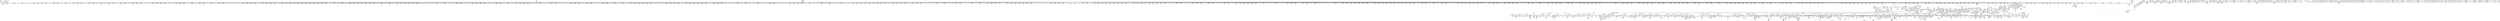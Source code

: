 digraph {
	CE0x46f1410 [shape=record,shape=Mrecord,label="{CE0x46f1410|__preempt_count_sub:do.body|*SummSource*}"]
	CE0x45f7df0 [shape=record,shape=Mrecord,label="{CE0x45f7df0|i32_2097152|*Constant*}"]
	CE0x461b530 [shape=record,shape=Mrecord,label="{CE0x461b530|task_sid:do.end|*SummSource*}"]
	CE0x4654f90 [shape=record,shape=Mrecord,label="{CE0x4654f90|i64_ptrtoint_(i8*_blockaddress(_rcu_lock_acquire,_%__here)_to_i64)|*Constant*}"]
	CE0x4641000 [shape=record,shape=Mrecord,label="{CE0x4641000|task_sid:tmp25|security/selinux/hooks.c,208|*SummSource*}"]
	CE0x468c2c0 [shape=record,shape=Mrecord,label="{CE0x468c2c0|_call_void_rcu_lock_release(%struct.lockdep_map*_rcu_lock_map)_#10,_!dbg_!27733|include/linux/rcupdate.h,935|*SummSource*}"]
	CE0x4634860 [shape=record,shape=Mrecord,label="{CE0x4634860|i64_6|*Constant*|*SummSink*}"]
	CE0x45deb00 [shape=record,shape=Mrecord,label="{CE0x45deb00|2472:_%struct.cred*,_2752:_%struct.signal_struct*,_:_CRE_6327,6328_}"]
	CE0x4596b20 [shape=record,shape=Mrecord,label="{CE0x4596b20|2472:_%struct.cred*,_2752:_%struct.signal_struct*,_:_CRE_416,424_|*MultipleSource*|Function::selinux_task_setrlimit&Arg::p::|security/selinux/hooks.c,3622}"]
	CE0x457b8e0 [shape=record,shape=Mrecord,label="{CE0x457b8e0|2472:_%struct.cred*,_2752:_%struct.signal_struct*,_:_CRE_240,248_|*MultipleSource*|Function::selinux_task_setrlimit&Arg::p::|security/selinux/hooks.c,3622}"]
	CE0x4658ff0 [shape=record,shape=Mrecord,label="{CE0x4658ff0|rcu_read_lock:tmp4|include/linux/rcupdate.h,882|*SummSink*}"]
	CE0x4596f30 [shape=record,shape=Mrecord,label="{CE0x4596f30|2472:_%struct.cred*,_2752:_%struct.signal_struct*,_:_CRE_488,496_|*MultipleSource*|Function::selinux_task_setrlimit&Arg::p::|security/selinux/hooks.c,3622}"]
	CE0x4686b80 [shape=record,shape=Mrecord,label="{CE0x4686b80|rcu_lock_release:tmp}"]
	CE0x4616090 [shape=record,shape=Mrecord,label="{CE0x4616090|current_sid:tmp9|security/selinux/hooks.c,218|*SummSource*}"]
	CE0x4609990 [shape=record,shape=Mrecord,label="{CE0x4609990|current_sid:if.end|*SummSource*}"]
	CE0x4615ed0 [shape=record,shape=Mrecord,label="{CE0x4615ed0|rcu_read_lock:tmp3|*SummSink*}"]
	CE0x4598b70 [shape=record,shape=Mrecord,label="{CE0x4598b70|i32_89|*Constant*|*SummSink*}"]
	CE0x458a0f0 [shape=record,shape=Mrecord,label="{CE0x458a0f0|task_sid:do.body5|*SummSource*}"]
	CE0x4647df0 [shape=record,shape=Mrecord,label="{CE0x4647df0|_call_void___rcu_read_unlock()_#10,_!dbg_!27734|include/linux/rcupdate.h,937|*SummSink*}"]
	CE0x4614e60 [shape=record,shape=Mrecord,label="{CE0x4614e60|current_sid:tmp2|*SummSink*}"]
	CE0x45f19e0 [shape=record,shape=Mrecord,label="{CE0x45f19e0|current_sid:tmp18|security/selinux/hooks.c,218|*SummSource*}"]
	CE0x45d4ec0 [shape=record,shape=Mrecord,label="{CE0x45d4ec0|2472:_%struct.cred*,_2752:_%struct.signal_struct*,_:_CRE_3168,5856_|*MultipleSource*|Function::selinux_task_setrlimit&Arg::p::|security/selinux/hooks.c,3622}"]
	CE0x463b8d0 [shape=record,shape=Mrecord,label="{CE0x463b8d0|task_sid:tmp11|security/selinux/hooks.c,208|*SummSource*}"]
	CE0x46b52f0 [shape=record,shape=Mrecord,label="{CE0x46b52f0|__preempt_count_add:tmp5|./arch/x86/include/asm/preempt.h,72|*SummSource*}"]
	CE0x45a8b20 [shape=record,shape=Mrecord,label="{CE0x45a8b20|2472:_%struct.cred*,_2752:_%struct.signal_struct*,_:_CRE_2525,2526_}"]
	CE0x4585620 [shape=record,shape=Mrecord,label="{CE0x4585620|selinux_task_setrlimit:rlim_max1|security/selinux/hooks.c,3628|*SummSource*}"]
	CE0x462dee0 [shape=record,shape=Mrecord,label="{CE0x462dee0|current_sid:tmp23|security/selinux/hooks.c,218}"]
	CE0x4685ac0 [shape=record,shape=Mrecord,label="{CE0x4685ac0|rcu_read_unlock:if.then|*SummSource*}"]
	CE0x4669e30 [shape=record,shape=Mrecord,label="{CE0x4669e30|rcu_read_unlock:tmp13|include/linux/rcupdate.h,933|*SummSource*}"]
	CE0x45aa200 [shape=record,shape=Mrecord,label="{CE0x45aa200|selinux_task_setrlimit:tmp2|*LoadInst*|security/selinux/hooks.c,3622}"]
	CE0x4606740 [shape=record,shape=Mrecord,label="{CE0x4606740|i16_2|*Constant*|*SummSource*}"]
	CE0x46276e0 [shape=record,shape=Mrecord,label="{CE0x46276e0|_call_void_rcu_read_unlock()_#10,_!dbg_!27748|security/selinux/hooks.c,209|*SummSource*}"]
	CE0x46ef800 [shape=record,shape=Mrecord,label="{CE0x46ef800|_call_void_mcount()_#3|*SummSink*}"]
	CE0x458a1c0 [shape=record,shape=Mrecord,label="{CE0x458a1c0|task_sid:do.body5|*SummSink*}"]
	CE0x462d410 [shape=record,shape=Mrecord,label="{CE0x462d410|i32_22|*Constant*|*SummSink*}"]
	CE0x45b98f0 [shape=record,shape=Mrecord,label="{CE0x45b98f0|__rcu_read_lock:tmp1|*SummSource*}"]
	CE0x4705ec0 [shape=record,shape=Mrecord,label="{CE0x4705ec0|i64*_getelementptr_inbounds_(_4_x_i64_,_4_x_i64_*___llvm_gcov_ctr129,_i64_0,_i64_2)|*Constant*|*SummSource*}"]
	CE0x459c160 [shape=record,shape=Mrecord,label="{CE0x459c160|2472:_%struct.cred*,_2752:_%struct.signal_struct*,_:_CRE_80,84_|*MultipleSource*|Function::selinux_task_setrlimit&Arg::p::|security/selinux/hooks.c,3622}"]
	CE0x4678880 [shape=record,shape=Mrecord,label="{CE0x4678880|i64*_getelementptr_inbounds_(_4_x_i64_,_4_x_i64_*___llvm_gcov_ctr129,_i64_0,_i64_3)|*Constant*|*SummSource*}"]
	CE0x461f6d0 [shape=record,shape=Mrecord,label="{CE0x461f6d0|GLOBAL:current_task|Global_var:current_task|*SummSource*}"]
	CE0x4602d50 [shape=record,shape=Mrecord,label="{CE0x4602d50|selinux_task_setrlimit:tmp4|*LoadInst*|security/selinux/hooks.c,3628|*SummSink*}"]
	CE0x45815b0 [shape=record,shape=Mrecord,label="{CE0x45815b0|2472:_%struct.cred*,_2752:_%struct.signal_struct*,_:_CRE_48,56_|*MultipleSource*|Function::selinux_task_setrlimit&Arg::p::|security/selinux/hooks.c,3622}"]
	CE0x45ccca0 [shape=record,shape=Mrecord,label="{CE0x45ccca0|2472:_%struct.cred*,_2752:_%struct.signal_struct*,_:_CRE_2938,2939_}"]
	CE0x4592f90 [shape=record,shape=Mrecord,label="{CE0x4592f90|2472:_%struct.cred*,_2752:_%struct.signal_struct*,_:_CRE_360,368_|*MultipleSource*|Function::selinux_task_setrlimit&Arg::p::|security/selinux/hooks.c,3622}"]
	CE0x45ed130 [shape=record,shape=Mrecord,label="{CE0x45ed130|current_sid:tmp13|security/selinux/hooks.c,218}"]
	CE0x45d5130 [shape=record,shape=Mrecord,label="{CE0x45d5130|2472:_%struct.cred*,_2752:_%struct.signal_struct*,_:_CRE_5856,5860_|*MultipleSource*|Function::selinux_task_setrlimit&Arg::p::|security/selinux/hooks.c,3622}"]
	CE0x45d38d0 [shape=record,shape=Mrecord,label="{CE0x45d38d0|2472:_%struct.cred*,_2752:_%struct.signal_struct*,_:_CRE_3120,3128_|*MultipleSource*|Function::selinux_task_setrlimit&Arg::p::|security/selinux/hooks.c,3622}"]
	CE0x46f2ed0 [shape=record,shape=Mrecord,label="{CE0x46f2ed0|__rcu_read_unlock:tmp7|include/linux/rcupdate.h,245}"]
	CE0x45f8780 [shape=record,shape=Mrecord,label="{CE0x45f8780|__preempt_count_add:tmp6|./arch/x86/include/asm/preempt.h,73|*SummSource*}"]
	CE0x464dc90 [shape=record,shape=Mrecord,label="{CE0x464dc90|i64*_getelementptr_inbounds_(_4_x_i64_,_4_x_i64_*___llvm_gcov_ctr134,_i64_0,_i64_2)|*Constant*}"]
	CE0x4674e50 [shape=record,shape=Mrecord,label="{CE0x4674e50|rcu_lock_acquire:__here}"]
	CE0x4637160 [shape=record,shape=Mrecord,label="{CE0x4637160|_ret_void,_!dbg_!27717|include/linux/rcupdate.h,419}"]
	CE0x461de30 [shape=record,shape=Mrecord,label="{CE0x461de30|rcu_read_lock:tmp|*SummSource*}"]
	CE0x461f5d0 [shape=record,shape=Mrecord,label="{CE0x461f5d0|GLOBAL:current_task|Global_var:current_task}"]
	CE0x46103a0 [shape=record,shape=Mrecord,label="{CE0x46103a0|task_sid:tmp18|security/selinux/hooks.c,208|*SummSource*}"]
	CE0x4594cf0 [shape=record,shape=Mrecord,label="{CE0x4594cf0|2472:_%struct.cred*,_2752:_%struct.signal_struct*,_:_CRE_136,144_|*MultipleSource*|Function::selinux_task_setrlimit&Arg::p::|security/selinux/hooks.c,3622}"]
	CE0x4640cf0 [shape=record,shape=Mrecord,label="{CE0x4640cf0|task_sid:tmp24|security/selinux/hooks.c,208|*SummSource*}"]
	CE0x45ff5e0 [shape=record,shape=Mrecord,label="{CE0x45ff5e0|selinux_task_setrlimit:rlim_max|security/selinux/hooks.c,3628|*SummSink*}"]
	CE0x45f24e0 [shape=record,shape=Mrecord,label="{CE0x45f24e0|current_sid:tmp19|security/selinux/hooks.c,218|*SummSink*}"]
	CE0x45f7ce0 [shape=record,shape=Mrecord,label="{CE0x45f7ce0|current_has_perm:tsk|Function::current_has_perm&Arg::tsk::|*SummSink*}"]
	CE0x46c5030 [shape=record,shape=Mrecord,label="{CE0x46c5030|rcu_lock_release:tmp1|*SummSink*}"]
	CE0x45e94b0 [shape=record,shape=Mrecord,label="{CE0x45e94b0|2472:_%struct.cred*,_2752:_%struct.signal_struct*,_:_CRE_6672,6680_|*MultipleSource*|Function::selinux_task_setrlimit&Arg::p::|security/selinux/hooks.c,3622}"]
	CE0x45c8b60 [shape=record,shape=Mrecord,label="{CE0x45c8b60|2472:_%struct.cred*,_2752:_%struct.signal_struct*,_:_CRE_2876,2880_|*MultipleSource*|Function::selinux_task_setrlimit&Arg::p::|security/selinux/hooks.c,3622}"]
	CE0x4628570 [shape=record,shape=Mrecord,label="{CE0x4628570|i64*_getelementptr_inbounds_(_2_x_i64_,_2_x_i64_*___llvm_gcov_ctr98,_i64_0,_i64_0)|*Constant*}"]
	CE0x45ac900 [shape=record,shape=Mrecord,label="{CE0x45ac900|2472:_%struct.cred*,_2752:_%struct.signal_struct*,_:_CRE_2672,2680_|*MultipleSource*|Function::selinux_task_setrlimit&Arg::p::|security/selinux/hooks.c,3622}"]
	CE0x463fbb0 [shape=record,shape=Mrecord,label="{CE0x463fbb0|rcu_lock_release:tmp6|*SummSink*}"]
	CE0x4633350 [shape=record,shape=Mrecord,label="{CE0x4633350|task_sid:tmp|*SummSource*}"]
	CE0x4613b90 [shape=record,shape=Mrecord,label="{CE0x4613b90|i8*_getelementptr_inbounds_(_25_x_i8_,_25_x_i8_*_.str3,_i32_0,_i32_0)|*Constant*|*SummSource*}"]
	CE0x459fb80 [shape=record,shape=Mrecord,label="{CE0x459fb80|2472:_%struct.cred*,_2752:_%struct.signal_struct*,_:_CRE_1808,1816_|*MultipleSource*|Function::selinux_task_setrlimit&Arg::p::|security/selinux/hooks.c,3622}"]
	CE0x4596030 [shape=record,shape=Mrecord,label="{CE0x4596030|rcu_lock_acquire:indirectgoto|*SummSource*}"]
	CE0x460b470 [shape=record,shape=Mrecord,label="{CE0x460b470|cred_sid:tmp1|*SummSource*}"]
	CE0x460bc70 [shape=record,shape=Mrecord,label="{CE0x460bc70|task_sid:tmp17|security/selinux/hooks.c,208|*SummSource*}"]
	CE0x45d8460 [shape=record,shape=Mrecord,label="{CE0x45d8460|2472:_%struct.cred*,_2752:_%struct.signal_struct*,_:_CRE_6144,6152_|*MultipleSource*|Function::selinux_task_setrlimit&Arg::p::|security/selinux/hooks.c,3622}"]
	CE0x464efb0 [shape=record,shape=Mrecord,label="{CE0x464efb0|rcu_lock_acquire:tmp}"]
	CE0x45d4020 [shape=record,shape=Mrecord,label="{CE0x45d4020|2472:_%struct.cred*,_2752:_%struct.signal_struct*,_:_CRE_3140,3144_|*MultipleSource*|Function::selinux_task_setrlimit&Arg::p::|security/selinux/hooks.c,3622}"]
	CE0x46412d0 [shape=record,shape=Mrecord,label="{CE0x46412d0|task_sid:tmp25|security/selinux/hooks.c,208|*SummSink*}"]
	CE0x46224c0 [shape=record,shape=Mrecord,label="{CE0x46224c0|rcu_read_lock:if.end}"]
	CE0x4665180 [shape=record,shape=Mrecord,label="{CE0x4665180|__preempt_count_sub:val|Function::__preempt_count_sub&Arg::val::|*SummSource*}"]
	CE0x460d860 [shape=record,shape=Mrecord,label="{CE0x460d860|current_sid:tmp3|*SummSink*}"]
	CE0x466c760 [shape=record,shape=Mrecord,label="{CE0x466c760|rcu_read_lock:tmp18|include/linux/rcupdate.h,882|*SummSource*}"]
	CE0x462e8b0 [shape=record,shape=Mrecord,label="{CE0x462e8b0|current_sid:sid|security/selinux/hooks.c,220}"]
	CE0x45a0f50 [shape=record,shape=Mrecord,label="{CE0x45a0f50|2472:_%struct.cred*,_2752:_%struct.signal_struct*,_:_CRE_1872,1880_|*MultipleSource*|Function::selinux_task_setrlimit&Arg::p::|security/selinux/hooks.c,3622}"]
	CE0x4655c20 [shape=record,shape=Mrecord,label="{CE0x4655c20|rcu_lock_acquire:tmp6|*SummSource*}"]
	CE0x45a90d0 [shape=record,shape=Mrecord,label="{CE0x45a90d0|2472:_%struct.cred*,_2752:_%struct.signal_struct*,_:_CRE_2529,2530_}"]
	CE0x463bed0 [shape=record,shape=Mrecord,label="{CE0x463bed0|__rcu_read_lock:tmp4|include/linux/rcupdate.h,239|*SummSink*}"]
	CE0x45cb080 [shape=record,shape=Mrecord,label="{CE0x45cb080|2472:_%struct.cred*,_2752:_%struct.signal_struct*,_:_CRE_2920,2921_}"]
	CE0x4591d30 [shape=record,shape=Mrecord,label="{CE0x4591d30|i32_208|*Constant*|*SummSink*}"]
	CE0x4593200 [shape=record,shape=Mrecord,label="{CE0x4593200|2472:_%struct.cred*,_2752:_%struct.signal_struct*,_:_CRE_368,376_|*MultipleSource*|Function::selinux_task_setrlimit&Arg::p::|security/selinux/hooks.c,3622}"]
	CE0x568dfc0 [shape=record,shape=Mrecord,label="{CE0x568dfc0|selinux_task_setrlimit:tmp1|*SummSource*}"]
	CE0x461e2d0 [shape=record,shape=Mrecord,label="{CE0x461e2d0|i32_1|*Constant*}"]
	CE0x466c280 [shape=record,shape=Mrecord,label="{CE0x466c280|rcu_read_lock:tmp17|include/linux/rcupdate.h,882|*SummSink*}"]
	CE0x4611750 [shape=record,shape=Mrecord,label="{CE0x4611750|i64_3|*Constant*}"]
	CE0x457ec50 [shape=record,shape=Mrecord,label="{CE0x457ec50|2472:_%struct.cred*,_2752:_%struct.signal_struct*,_:_CRE_152,160_|*MultipleSource*|Function::selinux_task_setrlimit&Arg::p::|security/selinux/hooks.c,3622}"]
	CE0x4646910 [shape=record,shape=Mrecord,label="{CE0x4646910|rcu_lock_release:entry}"]
	CE0x467cd60 [shape=record,shape=Mrecord,label="{CE0x467cd60|i64*_getelementptr_inbounds_(_4_x_i64_,_4_x_i64_*___llvm_gcov_ctr130,_i64_0,_i64_0)|*Constant*|*SummSink*}"]
	CE0x466d440 [shape=record,shape=Mrecord,label="{CE0x466d440|i64_1|*Constant*}"]
	CE0x464d810 [shape=record,shape=Mrecord,label="{CE0x464d810|GLOBAL:__preempt_count|Global_var:__preempt_count}"]
	CE0x45cfea0 [shape=record,shape=Mrecord,label="{CE0x45cfea0|2472:_%struct.cred*,_2752:_%struct.signal_struct*,_:_CRE_2970,2971_}"]
	CE0x4583b80 [shape=record,shape=Mrecord,label="{CE0x4583b80|2472:_%struct.cred*,_2752:_%struct.signal_struct*,_:_CRE_208,216_|*MultipleSource*|Function::selinux_task_setrlimit&Arg::p::|security/selinux/hooks.c,3622}"]
	CE0x466f9b0 [shape=record,shape=Mrecord,label="{CE0x466f9b0|get_current:tmp1|*SummSource*}"]
	CE0x468e190 [shape=record,shape=Mrecord,label="{CE0x468e190|rcu_lock_acquire:tmp2}"]
	CE0x4620750 [shape=record,shape=Mrecord,label="{CE0x4620750|_call_void___rcu_read_lock()_#10,_!dbg_!27710|include/linux/rcupdate.h,879}"]
	CE0x45d1270 [shape=record,shape=Mrecord,label="{CE0x45d1270|2472:_%struct.cred*,_2752:_%struct.signal_struct*,_:_CRE_3000,3008_|*MultipleSource*|Function::selinux_task_setrlimit&Arg::p::|security/selinux/hooks.c,3622}"]
	CE0x467ef50 [shape=record,shape=Mrecord,label="{CE0x467ef50|GLOBAL:__preempt_count_add|*Constant*}"]
	CE0x46afe60 [shape=record,shape=Mrecord,label="{CE0x46afe60|__rcu_read_unlock:tmp|*SummSink*}"]
	CE0x45cb9e0 [shape=record,shape=Mrecord,label="{CE0x45cb9e0|2472:_%struct.cred*,_2752:_%struct.signal_struct*,_:_CRE_2926,2927_}"]
	CE0x4591ca0 [shape=record,shape=Mrecord,label="{CE0x4591ca0|i32_208|*Constant*|*SummSource*}"]
	CE0x46221b0 [shape=record,shape=Mrecord,label="{CE0x46221b0|rcu_read_unlock:tmp8|include/linux/rcupdate.h,933}"]
	CE0x45d6720 [shape=record,shape=Mrecord,label="{CE0x45d6720|2472:_%struct.cred*,_2752:_%struct.signal_struct*,_:_CRE_5928,5936_|*MultipleSource*|Function::selinux_task_setrlimit&Arg::p::|security/selinux/hooks.c,3622}"]
	CE0x4593cb0 [shape=record,shape=Mrecord,label="{CE0x4593cb0|selinux_task_setrlimit:tmp6|security/selinux/hooks.c,3628|*SummSink*}"]
	CE0x468c250 [shape=record,shape=Mrecord,label="{CE0x468c250|_call_void_rcu_lock_release(%struct.lockdep_map*_rcu_lock_map)_#10,_!dbg_!27733|include/linux/rcupdate.h,935}"]
	CE0x4684990 [shape=record,shape=Mrecord,label="{CE0x4684990|rcu_lock_release:bb|*SummSource*}"]
	CE0x46b2b80 [shape=record,shape=Mrecord,label="{CE0x46b2b80|i32_2|*Constant*|*SummSource*}"]
	CE0x467f5d0 [shape=record,shape=Mrecord,label="{CE0x467f5d0|__rcu_read_unlock:tmp5|include/linux/rcupdate.h,244|*SummSource*}"]
	CE0x45c9c70 [shape=record,shape=Mrecord,label="{CE0x45c9c70|2472:_%struct.cred*,_2752:_%struct.signal_struct*,_:_CRE_2907,2908_}"]
	CE0x4639f90 [shape=record,shape=Mrecord,label="{CE0x4639f90|i64*_getelementptr_inbounds_(_11_x_i64_,_11_x_i64_*___llvm_gcov_ctr127,_i64_0,_i64_1)|*Constant*}"]
	CE0x45f5280 [shape=record,shape=Mrecord,label="{CE0x45f5280|GLOBAL:current_sid|*Constant*}"]
	CE0x460f770 [shape=record,shape=Mrecord,label="{CE0x460f770|current_sid:tmp5|security/selinux/hooks.c,218}"]
	CE0x463b940 [shape=record,shape=Mrecord,label="{CE0x463b940|task_sid:tmp11|security/selinux/hooks.c,208|*SummSink*}"]
	CE0x4620cd0 [shape=record,shape=Mrecord,label="{CE0x4620cd0|rcu_read_lock:land.lhs.true2|*SummSink*}"]
	CE0x4610e20 [shape=record,shape=Mrecord,label="{CE0x4610e20|_call_void_mcount()_#3|*SummSource*}"]
	CE0x4639660 [shape=record,shape=Mrecord,label="{CE0x4639660|get_current:tmp3}"]
	CE0x462c3a0 [shape=record,shape=Mrecord,label="{CE0x462c3a0|i8*_getelementptr_inbounds_(_25_x_i8_,_25_x_i8_*_.str45,_i32_0,_i32_0)|*Constant*|*SummSource*}"]
	CE0x46b32e0 [shape=record,shape=Mrecord,label="{CE0x46b32e0|i64*_getelementptr_inbounds_(_4_x_i64_,_4_x_i64_*___llvm_gcov_ctr134,_i64_0,_i64_1)|*Constant*|*SummSource*}"]
	CE0x45cb850 [shape=record,shape=Mrecord,label="{CE0x45cb850|2472:_%struct.cred*,_2752:_%struct.signal_struct*,_:_CRE_2925,2926_}"]
	CE0x4621f50 [shape=record,shape=Mrecord,label="{CE0x4621f50|rcu_read_lock:land.lhs.true2}"]
	CE0x462d7c0 [shape=record,shape=Mrecord,label="{CE0x462d7c0|current_sid:security|security/selinux/hooks.c,218}"]
	CE0x46095f0 [shape=record,shape=Mrecord,label="{CE0x46095f0|_call_void_mcount()_#3|*SummSink*}"]
	CE0x467ee70 [shape=record,shape=Mrecord,label="{CE0x467ee70|_call_void___preempt_count_add(i32_1)_#10,_!dbg_!27711|include/linux/rcupdate.h,239|*SummSink*}"]
	CE0x4602540 [shape=record,shape=Mrecord,label="{CE0x4602540|i64_3|*Constant*}"]
	CE0x45d6c00 [shape=record,shape=Mrecord,label="{CE0x45d6c00|2472:_%struct.cred*,_2752:_%struct.signal_struct*,_:_CRE_5944,5952_|*MultipleSource*|Function::selinux_task_setrlimit&Arg::p::|security/selinux/hooks.c,3622}"]
	CE0x45884e0 [shape=record,shape=Mrecord,label="{CE0x45884e0|current_sid:tmp10|security/selinux/hooks.c,218|*SummSink*}"]
	CE0x457f950 [shape=record,shape=Mrecord,label="{CE0x457f950|2472:_%struct.cred*,_2752:_%struct.signal_struct*,_:_CRE_544,552_|*MultipleSource*|Function::selinux_task_setrlimit&Arg::p::|security/selinux/hooks.c,3622}"]
	CE0x4623ed0 [shape=record,shape=Mrecord,label="{CE0x4623ed0|current_sid:cred|security/selinux/hooks.c,218|*SummSource*}"]
	CE0x460ec70 [shape=record,shape=Mrecord,label="{CE0x460ec70|task_sid:tmp1|*SummSource*}"]
	CE0x45c7f80 [shape=record,shape=Mrecord,label="{CE0x45c7f80|2472:_%struct.cred*,_2752:_%struct.signal_struct*,_:_CRE_2840,2848_|*MultipleSource*|Function::selinux_task_setrlimit&Arg::p::|security/selinux/hooks.c,3622}"]
	CE0x45caa40 [shape=record,shape=Mrecord,label="{CE0x45caa40|2472:_%struct.cred*,_2752:_%struct.signal_struct*,_:_CRE_2916,2917_}"]
	CE0x4665070 [shape=record,shape=Mrecord,label="{CE0x4665070|__preempt_count_sub:val|Function::__preempt_count_sub&Arg::val::}"]
	CE0x4600390 [shape=record,shape=Mrecord,label="{CE0x4600390|selinux_task_setrlimit:tmp8|security/selinux/hooks.c,3628|*SummSink*}"]
	CE0x45803d0 [shape=record,shape=Mrecord,label="{CE0x45803d0|2472:_%struct.cred*,_2752:_%struct.signal_struct*,_:_CRE_84,88_|*MultipleSource*|Function::selinux_task_setrlimit&Arg::p::|security/selinux/hooks.c,3622}"]
	CE0x45e7550 [shape=record,shape=Mrecord,label="{CE0x45e7550|2472:_%struct.cred*,_2752:_%struct.signal_struct*,_:_CRE_6576,6584_|*MultipleSource*|Function::selinux_task_setrlimit&Arg::p::|security/selinux/hooks.c,3622}"]
	CE0x45866b0 [shape=record,shape=Mrecord,label="{CE0x45866b0|2472:_%struct.cred*,_2752:_%struct.signal_struct*,_:_CRE_352,360_|*MultipleSource*|Function::selinux_task_setrlimit&Arg::p::|security/selinux/hooks.c,3622}"]
	CE0x45c6e20 [shape=record,shape=Mrecord,label="{CE0x45c6e20|2472:_%struct.cred*,_2752:_%struct.signal_struct*,_:_CRE_2784,2792_|*MultipleSource*|Function::selinux_task_setrlimit&Arg::p::|security/selinux/hooks.c,3622}"]
	CE0x467bd60 [shape=record,shape=Mrecord,label="{CE0x467bd60|_ret_void,_!dbg_!27719|./arch/x86/include/asm/preempt.h,73|*SummSink*}"]
	CE0x45a00b0 [shape=record,shape=Mrecord,label="{CE0x45a00b0|2472:_%struct.cred*,_2752:_%struct.signal_struct*,_:_CRE_1824,1832_|*MultipleSource*|Function::selinux_task_setrlimit&Arg::p::|security/selinux/hooks.c,3622}"]
	CE0x4583520 [shape=record,shape=Mrecord,label="{CE0x4583520|i32_89|*Constant*}"]
	CE0x460d300 [shape=record,shape=Mrecord,label="{CE0x460d300|current_sid:tmp4|security/selinux/hooks.c,218}"]
	CE0x458e790 [shape=record,shape=Mrecord,label="{CE0x458e790|2472:_%struct.cred*,_2752:_%struct.signal_struct*,_:_CRE_2280,2288_|*MultipleSource*|Function::selinux_task_setrlimit&Arg::p::|security/selinux/hooks.c,3622}"]
	CE0x4638120 [shape=record,shape=Mrecord,label="{CE0x4638120|GLOBAL:rcu_read_lock.__warned|Global_var:rcu_read_lock.__warned|*SummSource*}"]
	CE0x45c75c0 [shape=record,shape=Mrecord,label="{CE0x45c75c0|2472:_%struct.cred*,_2752:_%struct.signal_struct*,_:_CRE_2808,2816_|*MultipleSource*|Function::selinux_task_setrlimit&Arg::p::|security/selinux/hooks.c,3622}"]
	CE0x45d4290 [shape=record,shape=Mrecord,label="{CE0x45d4290|2472:_%struct.cred*,_2752:_%struct.signal_struct*,_:_CRE_3144,3148_|*MultipleSource*|Function::selinux_task_setrlimit&Arg::p::|security/selinux/hooks.c,3622}"]
	CE0x46afc80 [shape=record,shape=Mrecord,label="{CE0x46afc80|__preempt_count_add:bb}"]
	CE0x45e0ef0 [shape=record,shape=Mrecord,label="{CE0x45e0ef0|2472:_%struct.cred*,_2752:_%struct.signal_struct*,_:_CRE_6350,6351_}"]
	CE0x45c9570 [shape=record,shape=Mrecord,label="{CE0x45c9570|2472:_%struct.cred*,_2752:_%struct.signal_struct*,_:_CRE_2900,2904_|*MultipleSource*|Function::selinux_task_setrlimit&Arg::p::|security/selinux/hooks.c,3622}"]
	CE0x45fb6c0 [shape=record,shape=Mrecord,label="{CE0x45fb6c0|_ret_i32_%tmp6,_!dbg_!27716|security/selinux/hooks.c,197}"]
	CE0x4672640 [shape=record,shape=Mrecord,label="{CE0x4672640|cred_sid:sid|security/selinux/hooks.c,197}"]
	CE0x461c690 [shape=record,shape=Mrecord,label="{CE0x461c690|i32_218|*Constant*|*SummSource*}"]
	CE0x4655970 [shape=record,shape=Mrecord,label="{CE0x4655970|rcu_lock_acquire:tmp6}"]
	CE0x463c170 [shape=record,shape=Mrecord,label="{CE0x463c170|task_sid:tmp12|security/selinux/hooks.c,208|*SummSource*}"]
	CE0x4647670 [shape=record,shape=Mrecord,label="{CE0x4647670|GLOBAL:__rcu_read_unlock|*Constant*}"]
	CE0x4631bf0 [shape=record,shape=Mrecord,label="{CE0x4631bf0|task_sid:tobool1|security/selinux/hooks.c,208|*SummSink*}"]
	CE0x467c430 [shape=record,shape=Mrecord,label="{CE0x467c430|rcu_lock_release:tmp2|*SummSink*}"]
	CE0x4635610 [shape=record,shape=Mrecord,label="{CE0x4635610|task_sid:tobool1|security/selinux/hooks.c,208|*SummSource*}"]
	CE0x45854b0 [shape=record,shape=Mrecord,label="{CE0x45854b0|selinux_task_setrlimit:rlim_max1|security/selinux/hooks.c,3628}"]
	CE0x45f73a0 [shape=record,shape=Mrecord,label="{CE0x45f73a0|current_has_perm:entry|*SummSource*}"]
	CE0x465b0b0 [shape=record,shape=Mrecord,label="{CE0x465b0b0|task_sid:tmp6|security/selinux/hooks.c,208}"]
	CE0x45e6660 [shape=record,shape=Mrecord,label="{CE0x45e6660|2472:_%struct.cred*,_2752:_%struct.signal_struct*,_:_CRE_6528,6536_|*MultipleSource*|Function::selinux_task_setrlimit&Arg::p::|security/selinux/hooks.c,3622}"]
	CE0x4610a70 [shape=record,shape=Mrecord,label="{CE0x4610a70|task_sid:real_cred|security/selinux/hooks.c,208|*SummSink*}"]
	CE0x4674ec0 [shape=record,shape=Mrecord,label="{CE0x4674ec0|rcu_lock_acquire:__here|*SummSource*}"]
	CE0x45ced70 [shape=record,shape=Mrecord,label="{CE0x45ced70|2472:_%struct.cred*,_2752:_%struct.signal_struct*,_:_CRE_2959,2960_}"]
	CE0x461d570 [shape=record,shape=Mrecord,label="{CE0x461d570|GLOBAL:rcu_lock_map|Global_var:rcu_lock_map|*SummSource*}"]
	CE0x456f900 [shape=record,shape=Mrecord,label="{CE0x456f900|get_current:tmp2|*SummSource*}"]
	CE0x4605b80 [shape=record,shape=Mrecord,label="{CE0x4605b80|task_sid:entry}"]
	CE0x459ed80 [shape=record,shape=Mrecord,label="{CE0x459ed80|2472:_%struct.cred*,_2752:_%struct.signal_struct*,_:_CRE_744,760_|*MultipleSource*|Function::selinux_task_setrlimit&Arg::p::|security/selinux/hooks.c,3622}"]
	CE0x45ac420 [shape=record,shape=Mrecord,label="{CE0x45ac420|2472:_%struct.cred*,_2752:_%struct.signal_struct*,_:_CRE_2656,2664_|*MultipleSource*|Function::selinux_task_setrlimit&Arg::p::|security/selinux/hooks.c,3622}"]
	"CONST[source:0(mediator),value:2(dynamic)][purpose:{subject}]"
	CE0x45ce410 [shape=record,shape=Mrecord,label="{CE0x45ce410|2472:_%struct.cred*,_2752:_%struct.signal_struct*,_:_CRE_2953,2954_}"]
	CE0x46ef700 [shape=record,shape=Mrecord,label="{CE0x46ef700|_call_void_mcount()_#3|*SummSource*}"]
	CE0x461c830 [shape=record,shape=Mrecord,label="{CE0x461c830|i8*_getelementptr_inbounds_(_41_x_i8_,_41_x_i8_*_.str44,_i32_0,_i32_0)|*Constant*}"]
	CE0x4689a50 [shape=record,shape=Mrecord,label="{CE0x4689a50|_call_void_lockdep_rcu_suspicious(i8*_getelementptr_inbounds_(_25_x_i8_,_25_x_i8_*_.str45,_i32_0,_i32_0),_i32_934,_i8*_getelementptr_inbounds_(_44_x_i8_,_44_x_i8_*_.str47,_i32_0,_i32_0))_#10,_!dbg_!27726|include/linux/rcupdate.h,933}"]
	CE0x4657320 [shape=record,shape=Mrecord,label="{CE0x4657320|i64*_getelementptr_inbounds_(_4_x_i64_,_4_x_i64_*___llvm_gcov_ctr128,_i64_0,_i64_0)|*Constant*|*SummSource*}"]
	CE0x4612520 [shape=record,shape=Mrecord,label="{CE0x4612520|i8*_getelementptr_inbounds_(_45_x_i8_,_45_x_i8_*_.str12,_i32_0,_i32_0)|*Constant*|*SummSource*}"]
	CE0x466e8f0 [shape=record,shape=Mrecord,label="{CE0x466e8f0|rcu_read_lock:tmp12|include/linux/rcupdate.h,882|*SummSink*}"]
	CE0x459bee0 [shape=record,shape=Mrecord,label="{CE0x459bee0|2472:_%struct.cred*,_2752:_%struct.signal_struct*,_:_CRE_76,80_|*MultipleSource*|Function::selinux_task_setrlimit&Arg::p::|security/selinux/hooks.c,3622}"]
	CE0x4588610 [shape=record,shape=Mrecord,label="{CE0x4588610|current_sid:tmp11|security/selinux/hooks.c,218}"]
	CE0x46b4470 [shape=record,shape=Mrecord,label="{CE0x46b4470|_call_void_lock_acquire(%struct.lockdep_map*_%map,_i32_0,_i32_0,_i32_2,_i32_0,_%struct.lockdep_map*_null,_i64_ptrtoint_(i8*_blockaddress(_rcu_lock_acquire,_%__here)_to_i64))_#10,_!dbg_!27716|include/linux/rcupdate.h,418|*SummSource*}"]
	CE0x46086f0 [shape=record,shape=Mrecord,label="{CE0x46086f0|i32_0|*Constant*}"]
	CE0x467ace0 [shape=record,shape=Mrecord,label="{CE0x467ace0|rcu_read_unlock:tmp15|include/linux/rcupdate.h,933}"]
	CE0x45fe630 [shape=record,shape=Mrecord,label="{CE0x45fe630|selinux_task_setrlimit:resource|Function::selinux_task_setrlimit&Arg::resource::|*SummSink*}"]
	CE0x45f26d0 [shape=record,shape=Mrecord,label="{CE0x45f26d0|current_sid:tmp20|security/selinux/hooks.c,218|*SummSource*}"]
	CE0x46c2430 [shape=record,shape=Mrecord,label="{CE0x46c2430|i64*_getelementptr_inbounds_(_4_x_i64_,_4_x_i64_*___llvm_gcov_ctr135,_i64_0,_i64_2)|*Constant*}"]
	CE0x45df140 [shape=record,shape=Mrecord,label="{CE0x45df140|2472:_%struct.cred*,_2752:_%struct.signal_struct*,_:_CRE_6331,6332_}"]
	CE0x4624540 [shape=record,shape=Mrecord,label="{CE0x4624540|i32_22|*Constant*}"]
	CE0x46b3200 [shape=record,shape=Mrecord,label="{CE0x46b3200|%struct.lockdep_map*_null|*Constant*}"]
	CE0x46192c0 [shape=record,shape=Mrecord,label="{CE0x46192c0|_call_void_rcu_read_lock()_#10,_!dbg_!27712|security/selinux/hooks.c,207}"]
	CE0x4587000 [shape=record,shape=Mrecord,label="{CE0x4587000|2472:_%struct.cred*,_2752:_%struct.signal_struct*,_:_CRE_376,384_|*MultipleSource*|Function::selinux_task_setrlimit&Arg::p::|security/selinux/hooks.c,3622}"]
	CE0x45f1180 [shape=record,shape=Mrecord,label="{CE0x45f1180|current_sid:tmp17|security/selinux/hooks.c,218}"]
	CE0x45dec90 [shape=record,shape=Mrecord,label="{CE0x45dec90|2472:_%struct.cred*,_2752:_%struct.signal_struct*,_:_CRE_6328,6329_}"]
	CE0x45a7740 [shape=record,shape=Mrecord,label="{CE0x45a7740|2472:_%struct.cred*,_2752:_%struct.signal_struct*,_:_CRE_2480,2488_|*MultipleSource*|Function::selinux_task_setrlimit&Arg::p::|security/selinux/hooks.c,3622}"]
	CE0x46c6f30 [shape=record,shape=Mrecord,label="{CE0x46c6f30|__preempt_count_sub:entry|*SummSink*}"]
	CE0x4642280 [shape=record,shape=Mrecord,label="{CE0x4642280|cred_sid:tmp4|*LoadInst*|security/selinux/hooks.c,196}"]
	CE0x45cbe90 [shape=record,shape=Mrecord,label="{CE0x45cbe90|2472:_%struct.cred*,_2752:_%struct.signal_struct*,_:_CRE_2929,2930_}"]
	CE0x4579d80 [shape=record,shape=Mrecord,label="{CE0x4579d80|task_sid:bb|*SummSource*}"]
	CE0x4655230 [shape=record,shape=Mrecord,label="{CE0x4655230|i64_ptrtoint_(i8*_blockaddress(_rcu_lock_acquire,_%__here)_to_i64)|*Constant*|*SummSink*}"]
	CE0x467a6e0 [shape=record,shape=Mrecord,label="{CE0x467a6e0|i64*_getelementptr_inbounds_(_4_x_i64_,_4_x_i64_*___llvm_gcov_ctr134,_i64_0,_i64_1)|*Constant*}"]
	CE0x45a8850 [shape=record,shape=Mrecord,label="{CE0x45a8850|2472:_%struct.cred*,_2752:_%struct.signal_struct*,_:_CRE_2523,2524_}"]
	CE0x45d6240 [shape=record,shape=Mrecord,label="{CE0x45d6240|2472:_%struct.cred*,_2752:_%struct.signal_struct*,_:_CRE_5912,5920_|*MultipleSource*|Function::selinux_task_setrlimit&Arg::p::|security/selinux/hooks.c,3622}"]
	CE0x4592b60 [shape=record,shape=Mrecord,label="{CE0x4592b60|i64_1|*Constant*|*SummSource*}"]
	CE0x45a9260 [shape=record,shape=Mrecord,label="{CE0x45a9260|2472:_%struct.cred*,_2752:_%struct.signal_struct*,_:_CRE_2530,2531_}"]
	CE0x4673630 [shape=record,shape=Mrecord,label="{CE0x4673630|cred_sid:tmp6|security/selinux/hooks.c,197|*SummSource*}"]
	CE0x4641b90 [shape=record,shape=Mrecord,label="{CE0x4641b90|i64*_getelementptr_inbounds_(_13_x_i64_,_13_x_i64_*___llvm_gcov_ctr126,_i64_0,_i64_12)|*Constant*|*SummSink*}"]
	CE0x467b750 [shape=record,shape=Mrecord,label="{CE0x467b750|rcu_read_unlock:tmp2|*SummSink*}"]
	CE0x45f8270 [shape=record,shape=Mrecord,label="{CE0x45f8270|i32_2097152|*Constant*|*SummSink*}"]
	CE0x462b1e0 [shape=record,shape=Mrecord,label="{CE0x462b1e0|i64*_getelementptr_inbounds_(_11_x_i64_,_11_x_i64_*___llvm_gcov_ctr127,_i64_0,_i64_9)|*Constant*|*SummSink*}"]
	CE0x45971a0 [shape=record,shape=Mrecord,label="{CE0x45971a0|2472:_%struct.cred*,_2752:_%struct.signal_struct*,_:_CRE_496,504_|*MultipleSource*|Function::selinux_task_setrlimit&Arg::p::|security/selinux/hooks.c,3622}"]
	CE0x45db770 [shape=record,shape=Mrecord,label="{CE0x45db770|2472:_%struct.cred*,_2752:_%struct.signal_struct*,_:_CRE_6294,6295_}"]
	CE0x4605a50 [shape=record,shape=Mrecord,label="{CE0x4605a50|GLOBAL:task_sid|*Constant*|*SummSink*}"]
	CE0x4670910 [shape=record,shape=Mrecord,label="{CE0x4670910|rcu_read_lock:tmp22|include/linux/rcupdate.h,884}"]
	CE0x46afef0 [shape=record,shape=Mrecord,label="{CE0x46afef0|__rcu_read_unlock:tmp1}"]
	CE0x460e2a0 [shape=record,shape=Mrecord,label="{CE0x460e2a0|current_sid:tmp6|security/selinux/hooks.c,218|*SummSink*}"]
	CE0x45cebe0 [shape=record,shape=Mrecord,label="{CE0x45cebe0|2472:_%struct.cred*,_2752:_%struct.signal_struct*,_:_CRE_2958,2959_}"]
	CE0x46f8890 [shape=record,shape=Mrecord,label="{CE0x46f8890|__preempt_count_add:tmp4|./arch/x86/include/asm/preempt.h,72}"]
	CE0x4596100 [shape=record,shape=Mrecord,label="{CE0x4596100|i64*_getelementptr_inbounds_(_4_x_i64_,_4_x_i64_*___llvm_gcov_ctr130,_i64_0,_i64_0)|*Constant*}"]
	CE0x45fe1f0 [shape=record,shape=Mrecord,label="{CE0x45fe1f0|selinux_task_setrlimit:arraydecay|security/selinux/hooks.c,3622|*SummSink*}"]
	CE0x45e9e70 [shape=record,shape=Mrecord,label="{CE0x45e9e70|2472:_%struct.cred*,_2752:_%struct.signal_struct*,_:_CRE_10536,10544_|*MultipleSource*|Function::selinux_task_setrlimit&Arg::p::|security/selinux/hooks.c,3622}"]
	CE0x457e8b0 [shape=record,shape=Mrecord,label="{CE0x457e8b0|selinux_task_setrlimit:if.end}"]
	CE0x4606430 [shape=record,shape=Mrecord,label="{CE0x4606430|avc_has_perm:tsid|Function::avc_has_perm&Arg::tsid::|*SummSink*}"]
	CE0x458db60 [shape=record,shape=Mrecord,label="{CE0x458db60|2472:_%struct.cred*,_2752:_%struct.signal_struct*,_:_CRE_2240,2248_|*MultipleSource*|Function::selinux_task_setrlimit&Arg::p::|security/selinux/hooks.c,3622}"]
	CE0x459f4d0 [shape=record,shape=Mrecord,label="{CE0x459f4d0|2472:_%struct.cred*,_2752:_%struct.signal_struct*,_:_CRE_772,776_|*MultipleSource*|Function::selinux_task_setrlimit&Arg::p::|security/selinux/hooks.c,3622}"]
	CE0x459d5f0 [shape=record,shape=Mrecord,label="{CE0x459d5f0|current_has_perm:tmp3|*SummSource*}"]
	CE0x457c410 [shape=record,shape=Mrecord,label="{CE0x457c410|2472:_%struct.cred*,_2752:_%struct.signal_struct*,_:_CRE_176,184_|*MultipleSource*|Function::selinux_task_setrlimit&Arg::p::|security/selinux/hooks.c,3622}"]
	CE0x4631540 [shape=record,shape=Mrecord,label="{CE0x4631540|cred_sid:tmp2}"]
	CE0x468a980 [shape=record,shape=Mrecord,label="{CE0x468a980|rcu_read_unlock:tmp20|include/linux/rcupdate.h,933|*SummSource*}"]
	CE0x45cbd00 [shape=record,shape=Mrecord,label="{CE0x45cbd00|2472:_%struct.cred*,_2752:_%struct.signal_struct*,_:_CRE_2928,2929_}"]
	CE0x45e57c0 [shape=record,shape=Mrecord,label="{CE0x45e57c0|2472:_%struct.cred*,_2752:_%struct.signal_struct*,_:_CRE_6484,6488_|*MultipleSource*|Function::selinux_task_setrlimit&Arg::p::|security/selinux/hooks.c,3622}"]
	CE0x458f370 [shape=record,shape=Mrecord,label="{CE0x458f370|2472:_%struct.cred*,_2752:_%struct.signal_struct*,_:_CRE_2320,2328_|*MultipleSource*|Function::selinux_task_setrlimit&Arg::p::|security/selinux/hooks.c,3622}"]
	CE0x45cfb80 [shape=record,shape=Mrecord,label="{CE0x45cfb80|2472:_%struct.cred*,_2752:_%struct.signal_struct*,_:_CRE_2968,2969_}"]
	CE0x4635e60 [shape=record,shape=Mrecord,label="{CE0x4635e60|i64*_getelementptr_inbounds_(_11_x_i64_,_11_x_i64_*___llvm_gcov_ctr127,_i64_0,_i64_0)|*Constant*|*SummSink*}"]
	CE0x46471d0 [shape=record,shape=Mrecord,label="{CE0x46471d0|rcu_lock_release:entry|*SummSink*}"]
	CE0x4570e50 [shape=record,shape=Mrecord,label="{CE0x4570e50|2472:_%struct.cred*,_2752:_%struct.signal_struct*,_:_CRE_88,92_|*MultipleSource*|Function::selinux_task_setrlimit&Arg::p::|security/selinux/hooks.c,3622}"]
	CE0x622c990 [shape=record,shape=Mrecord,label="{CE0x622c990|selinux_task_setrlimit:signal|security/selinux/hooks.c,3622|*SummSource*}"]
	CE0x45a8db0 [shape=record,shape=Mrecord,label="{CE0x45a8db0|2472:_%struct.cred*,_2752:_%struct.signal_struct*,_:_CRE_2527,2528_}"]
	CE0x46016c0 [shape=record,shape=Mrecord,label="{CE0x46016c0|task_sid:tmp22|security/selinux/hooks.c,208|*SummSink*}"]
	CE0x4627bc0 [shape=record,shape=Mrecord,label="{CE0x4627bc0|GLOBAL:rcu_read_unlock|*Constant*|*SummSink*}"]
	CE0x45f1110 [shape=record,shape=Mrecord,label="{CE0x45f1110|i64*_getelementptr_inbounds_(_11_x_i64_,_11_x_i64_*___llvm_gcov_ctr125,_i64_0,_i64_9)|*Constant*|*SummSink*}"]
	CE0x45a16a0 [shape=record,shape=Mrecord,label="{CE0x45a16a0|2472:_%struct.cred*,_2752:_%struct.signal_struct*,_:_CRE_1896,1900_|*MultipleSource*|Function::selinux_task_setrlimit&Arg::p::|security/selinux/hooks.c,3622}"]
	CE0x4614420 [shape=record,shape=Mrecord,label="{CE0x4614420|current_sid:tmp7|security/selinux/hooks.c,218|*SummSink*}"]
	CE0x4687200 [shape=record,shape=Mrecord,label="{CE0x4687200|GLOBAL:rcu_read_unlock.__warned|Global_var:rcu_read_unlock.__warned}"]
	CE0x4685950 [shape=record,shape=Mrecord,label="{CE0x4685950|rcu_read_unlock:if.then}"]
	CE0x457cd60 [shape=record,shape=Mrecord,label="{CE0x457cd60|selinux_task_setrlimit:signal|security/selinux/hooks.c,3622|*SummSink*}"]
	CE0x4686170 [shape=record,shape=Mrecord,label="{CE0x4686170|rcu_read_unlock:tmp6|include/linux/rcupdate.h,933|*SummSink*}"]
	CE0x45d1ea0 [shape=record,shape=Mrecord,label="{CE0x45d1ea0|2472:_%struct.cred*,_2752:_%struct.signal_struct*,_:_CRE_3048,3056_|*MultipleSource*|Function::selinux_task_setrlimit&Arg::p::|security/selinux/hooks.c,3622}"]
	CE0x45c8680 [shape=record,shape=Mrecord,label="{CE0x45c8680|2472:_%struct.cred*,_2752:_%struct.signal_struct*,_:_CRE_2864,2872_|*MultipleSource*|Function::selinux_task_setrlimit&Arg::p::|security/selinux/hooks.c,3622}"]
	CE0x45e0bd0 [shape=record,shape=Mrecord,label="{CE0x45e0bd0|2472:_%struct.cred*,_2752:_%struct.signal_struct*,_:_CRE_6348,6349_}"]
	CE0x467ee00 [shape=record,shape=Mrecord,label="{CE0x467ee00|_call_void___preempt_count_add(i32_1)_#10,_!dbg_!27711|include/linux/rcupdate.h,239|*SummSource*}"]
	CE0x4597890 [shape=record,shape=Mrecord,label="{CE0x4597890|2472:_%struct.cred*,_2752:_%struct.signal_struct*,_:_CRE_160,164_|*MultipleSource*|Function::selinux_task_setrlimit&Arg::p::|security/selinux/hooks.c,3622}"]
	CE0x46397e0 [shape=record,shape=Mrecord,label="{CE0x46397e0|task_sid:if.end}"]
	CE0x467d520 [shape=record,shape=Mrecord,label="{CE0x467d520|i64*_getelementptr_inbounds_(_4_x_i64_,_4_x_i64_*___llvm_gcov_ctr128,_i64_0,_i64_2)|*Constant*}"]
	CE0x4669f10 [shape=record,shape=Mrecord,label="{CE0x4669f10|rcu_read_unlock:tmp13|include/linux/rcupdate.h,933|*SummSink*}"]
	CE0x4665290 [shape=record,shape=Mrecord,label="{CE0x4665290|__preempt_count_sub:val|Function::__preempt_count_sub&Arg::val::|*SummSink*}"]
	CE0x46327b0 [shape=record,shape=Mrecord,label="{CE0x46327b0|GLOBAL:rcu_read_lock.__warned|Global_var:rcu_read_lock.__warned}"]
	CE0x45ea800 [shape=record,shape=Mrecord,label="{CE0x45ea800|2472:_%struct.cred*,_2752:_%struct.signal_struct*,_:_CRE_10568,10572_|*MultipleSource*|Function::selinux_task_setrlimit&Arg::p::|security/selinux/hooks.c,3622}"]
	CE0x46594a0 [shape=record,shape=Mrecord,label="{CE0x46594a0|i64_4|*Constant*}"]
	CE0x466e770 [shape=record,shape=Mrecord,label="{CE0x466e770|rcu_read_lock:tmp12|include/linux/rcupdate.h,882|*SummSource*}"]
	CE0x45f8d60 [shape=record,shape=Mrecord,label="{CE0x45f8d60|i64*_getelementptr_inbounds_(_4_x_i64_,_4_x_i64_*___llvm_gcov_ctr133,_i64_0,_i64_2)|*Constant*|*SummSink*}"]
	CE0x4593460 [shape=record,shape=Mrecord,label="{CE0x4593460|selinux_task_setrlimit:tmp|*SummSource*}"]
	CE0x4679070 [shape=record,shape=Mrecord,label="{CE0x4679070|rcu_read_unlock:tmp2}"]
	CE0x465c450 [shape=record,shape=Mrecord,label="{CE0x465c450|GLOBAL:task_sid.__warned|Global_var:task_sid.__warned|*SummSink*}"]
	CE0x45ce5a0 [shape=record,shape=Mrecord,label="{CE0x45ce5a0|2472:_%struct.cred*,_2752:_%struct.signal_struct*,_:_CRE_2954,2955_}"]
	CE0x46bd080 [shape=record,shape=Mrecord,label="{CE0x46bd080|__preempt_count_sub:tmp|*SummSink*}"]
	CE0x466ea60 [shape=record,shape=Mrecord,label="{CE0x466ea60|rcu_read_lock:call3|include/linux/rcupdate.h,882}"]
	CE0x461b0c0 [shape=record,shape=Mrecord,label="{CE0x461b0c0|i64*_getelementptr_inbounds_(_11_x_i64_,_11_x_i64_*___llvm_gcov_ctr125,_i64_0,_i64_0)|*Constant*|*SummSource*}"]
	CE0x45fec70 [shape=record,shape=Mrecord,label="{CE0x45fec70|selinux_task_setrlimit:add.ptr|security/selinux/hooks.c,3622|*SummSource*}"]
	CE0x46213c0 [shape=record,shape=Mrecord,label="{CE0x46213c0|_call_void_mcount()_#3|*SummSource*}"]
	CE0x460f500 [shape=record,shape=Mrecord,label="{CE0x460f500|GLOBAL:__llvm_gcov_ctr125|Global_var:__llvm_gcov_ctr125|*SummSource*}"]
	CE0x4636650 [shape=record,shape=Mrecord,label="{CE0x4636650|GLOBAL:rcu_lock_map|Global_var:rcu_lock_map}"]
	CE0x46c61d0 [shape=record,shape=Mrecord,label="{CE0x46c61d0|__rcu_read_unlock:bb|*SummSink*}"]
	CE0x459eff0 [shape=record,shape=Mrecord,label="{CE0x459eff0|2472:_%struct.cred*,_2752:_%struct.signal_struct*,_:_CRE_760,768_|*MultipleSource*|Function::selinux_task_setrlimit&Arg::p::|security/selinux/hooks.c,3622}"]
	CE0x460a3c0 [shape=record,shape=Mrecord,label="{CE0x460a3c0|_call_void_mcount()_#3|*SummSink*}"]
	CE0x46cd2e0 [shape=record,shape=Mrecord,label="{CE0x46cd2e0|_ret_void,_!dbg_!27720|./arch/x86/include/asm/preempt.h,78|*SummSource*}"]
	CE0x4623430 [shape=record,shape=Mrecord,label="{CE0x4623430|_ret_%struct.task_struct*_%tmp4,_!dbg_!27714|./arch/x86/include/asm/current.h,14|*SummSource*}"]
	CE0x4593650 [shape=record,shape=Mrecord,label="{CE0x4593650|selinux_task_setrlimit:tmp3|security/selinux/hooks.c,3628}"]
	CE0x45cea50 [shape=record,shape=Mrecord,label="{CE0x45cea50|2472:_%struct.cred*,_2752:_%struct.signal_struct*,_:_CRE_2957,2958_}"]
	CE0x4634990 [shape=record,shape=Mrecord,label="{CE0x4634990|task_sid:tmp14|security/selinux/hooks.c,208|*SummSink*}"]
	CE0x45eca90 [shape=record,shape=Mrecord,label="{CE0x45eca90|i32_50|*Constant*|*SummSink*}"]
	CE0x456fed0 [shape=record,shape=Mrecord,label="{CE0x456fed0|task_sid:tmp4|*LoadInst*|security/selinux/hooks.c,208}"]
	CE0x460ece0 [shape=record,shape=Mrecord,label="{CE0x460ece0|task_sid:tmp1|*SummSink*}"]
	CE0x462c660 [shape=record,shape=Mrecord,label="{CE0x462c660|i8*_getelementptr_inbounds_(_25_x_i8_,_25_x_i8_*_.str45,_i32_0,_i32_0)|*Constant*|*SummSink*}"]
	CE0x46544c0 [shape=record,shape=Mrecord,label="{CE0x46544c0|i64_1|*Constant*}"]
	CE0x4611100 [shape=record,shape=Mrecord,label="{CE0x4611100|current_sid:tmp4|security/selinux/hooks.c,218|*SummSink*}"]
	CE0x464a1d0 [shape=record,shape=Mrecord,label="{CE0x464a1d0|rcu_lock_release:__here}"]
	CE0x4616e90 [shape=record,shape=Mrecord,label="{CE0x4616e90|get_current:tmp|*SummSink*}"]
	CE0x460d200 [shape=record,shape=Mrecord,label="{CE0x460d200|i64_0|*Constant*}"]
	CE0x45f6580 [shape=record,shape=Mrecord,label="{CE0x45f6580|selinux_task_setrlimit:tmp10|security/selinux/hooks.c,3629|*SummSink*}"]
	CE0x45a0c90 [shape=record,shape=Mrecord,label="{CE0x45a0c90|2472:_%struct.cred*,_2752:_%struct.signal_struct*,_:_CRE_1864,1872_|*MultipleSource*|Function::selinux_task_setrlimit&Arg::p::|security/selinux/hooks.c,3622}"]
	CE0x45ab7f0 [shape=record,shape=Mrecord,label="{CE0x45ab7f0|2472:_%struct.cred*,_2752:_%struct.signal_struct*,_:_CRE_2598,2600_|*MultipleSource*|Function::selinux_task_setrlimit&Arg::p::|security/selinux/hooks.c,3622}"]
	CE0x4587310 [shape=record,shape=Mrecord,label="{CE0x4587310|current_has_perm:tmp|*SummSink*}"]
	CE0x467c6b0 [shape=record,shape=Mrecord,label="{CE0x467c6b0|rcu_lock_release:tmp3}"]
	CE0x464f9f0 [shape=record,shape=Mrecord,label="{CE0x464f9f0|__rcu_read_lock:tmp1|*SummSink*}"]
	CE0x4587dd0 [shape=record,shape=Mrecord,label="{CE0x4587dd0|2472:_%struct.cred*,_2752:_%struct.signal_struct*,_:_CRE_688,689_}"]
	CE0x45934d0 [shape=record,shape=Mrecord,label="{CE0x45934d0|i64*_getelementptr_inbounds_(_6_x_i64_,_6_x_i64_*___llvm_gcov_ctr286,_i64_0,_i64_0)|*Constant*|*SummSink*}"]
	CE0x46365e0 [shape=record,shape=Mrecord,label="{CE0x46365e0|rcu_lock_acquire:entry|*SummSink*}"]
	CE0x463bdf0 [shape=record,shape=Mrecord,label="{CE0x463bdf0|__rcu_read_lock:tmp4|include/linux/rcupdate.h,239}"]
	CE0x4654c20 [shape=record,shape=Mrecord,label="{CE0x4654c20|__rcu_read_unlock:tmp3}"]
	CE0x45e7c50 [shape=record,shape=Mrecord,label="{CE0x45e7c50|2472:_%struct.cred*,_2752:_%struct.signal_struct*,_:_CRE_6608,6616_|*MultipleSource*|Function::selinux_task_setrlimit&Arg::p::|security/selinux/hooks.c,3622}"]
	CE0x45aba60 [shape=record,shape=Mrecord,label="{CE0x45aba60|2472:_%struct.cred*,_2752:_%struct.signal_struct*,_:_CRE_2600,2608_|*MultipleSource*|Function::selinux_task_setrlimit&Arg::p::|security/selinux/hooks.c,3622}"]
	CE0x46545d0 [shape=record,shape=Mrecord,label="{CE0x46545d0|__rcu_read_unlock:do.body|*SummSink*}"]
	CE0x45dc260 [shape=record,shape=Mrecord,label="{CE0x45dc260|2472:_%struct.cred*,_2752:_%struct.signal_struct*,_:_CRE_6301,6302_}"]
	CE0x464cf00 [shape=record,shape=Mrecord,label="{CE0x464cf00|i64*_getelementptr_inbounds_(_4_x_i64_,_4_x_i64_*___llvm_gcov_ctr135,_i64_0,_i64_3)|*Constant*|*SummSource*}"]
	CE0x4668de0 [shape=record,shape=Mrecord,label="{CE0x4668de0|COLLAPSED:_GCMRE___llvm_gcov_ctr135_internal_global_4_x_i64_zeroinitializer:_elem_0:default:}"]
	CE0x464a7f0 [shape=record,shape=Mrecord,label="{CE0x464a7f0|_call_void_asm_sideeffect_,_memory_,_dirflag_,_fpsr_,_flags_()_#3,_!dbg_!27711,_!srcloc_!27714|include/linux/rcupdate.h,244|*SummSink*}"]
	CE0x45e3800 [shape=record,shape=Mrecord,label="{CE0x45e3800|task_sid:tmp21|security/selinux/hooks.c,208|*SummSource*}"]
	CE0x45a6650 [shape=record,shape=Mrecord,label="{CE0x45a6650|2472:_%struct.cred*,_2752:_%struct.signal_struct*,_:_CRE_640,644_|*MultipleSource*|Function::selinux_task_setrlimit&Arg::p::|security/selinux/hooks.c,3622}"]
	CE0x461b830 [shape=record,shape=Mrecord,label="{CE0x461b830|current_sid:tobool1|security/selinux/hooks.c,218|*SummSource*}"]
	CE0x45ed210 [shape=record,shape=Mrecord,label="{CE0x45ed210|current_sid:tmp13|security/selinux/hooks.c,218|*SummSink*}"]
	CE0x468a7b0 [shape=record,shape=Mrecord,label="{CE0x468a7b0|rcu_read_unlock:tmp20|include/linux/rcupdate.h,933}"]
	CE0x4656650 [shape=record,shape=Mrecord,label="{CE0x4656650|rcu_lock_acquire:tmp5|include/linux/rcupdate.h,418|*SummSource*}"]
	CE0x4612c50 [shape=record,shape=Mrecord,label="{CE0x4612c50|__rcu_read_lock:tmp}"]
	CE0x4664f00 [shape=record,shape=Mrecord,label="{CE0x4664f00|_ret_void,_!dbg_!27720|./arch/x86/include/asm/preempt.h,78}"]
	CE0x459d720 [shape=record,shape=Mrecord,label="{CE0x459d720|_call_void_mcount()_#3}"]
	CE0x4623f70 [shape=record,shape=Mrecord,label="{CE0x4623f70|current_sid:cred|security/selinux/hooks.c,218|*SummSink*}"]
	CE0x4636bf0 [shape=record,shape=Mrecord,label="{CE0x4636bf0|_call_void_lockdep_rcu_suspicious(i8*_getelementptr_inbounds_(_25_x_i8_,_25_x_i8_*_.str3,_i32_0,_i32_0),_i32_208,_i8*_getelementptr_inbounds_(_41_x_i8_,_41_x_i8_*_.str44,_i32_0,_i32_0))_#10,_!dbg_!27732|security/selinux/hooks.c,208|*SummSink*}"]
	CE0x458ccc0 [shape=record,shape=Mrecord,label="{CE0x458ccc0|2472:_%struct.cred*,_2752:_%struct.signal_struct*,_:_CRE_2128,2136_|*MultipleSource*|Function::selinux_task_setrlimit&Arg::p::|security/selinux/hooks.c,3622}"]
	CE0x467f8f0 [shape=record,shape=Mrecord,label="{CE0x467f8f0|rcu_read_unlock:tobool|include/linux/rcupdate.h,933|*SummSource*}"]
	CE0x45e63f0 [shape=record,shape=Mrecord,label="{CE0x45e63f0|2472:_%struct.cred*,_2752:_%struct.signal_struct*,_:_CRE_6520,6528_|*MultipleSource*|Function::selinux_task_setrlimit&Arg::p::|security/selinux/hooks.c,3622}"]
	CE0x4647240 [shape=record,shape=Mrecord,label="{CE0x4647240|rcu_lock_release:map|Function::rcu_lock_release&Arg::map::}"]
	CE0x45a93f0 [shape=record,shape=Mrecord,label="{CE0x45a93f0|2472:_%struct.cred*,_2752:_%struct.signal_struct*,_:_CRE_2531,2532_}"]
	CE0x4577e40 [shape=record,shape=Mrecord,label="{CE0x4577e40|2472:_%struct.cred*,_2752:_%struct.signal_struct*,_:_CRE_695,696_}"]
	CE0x4655f10 [shape=record,shape=Mrecord,label="{CE0x4655f10|rcu_lock_acquire:tmp7}"]
	CE0x45e7ec0 [shape=record,shape=Mrecord,label="{CE0x45e7ec0|2472:_%struct.cred*,_2752:_%struct.signal_struct*,_:_CRE_6616,6624_|*MultipleSource*|Function::selinux_task_setrlimit&Arg::p::|security/selinux/hooks.c,3622}"]
	CE0x45aa390 [shape=record,shape=Mrecord,label="{CE0x45aa390|2472:_%struct.cred*,_2752:_%struct.signal_struct*,_:_CRE_6360,6368_|*MultipleSource*|Function::selinux_task_setrlimit&Arg::p::|security/selinux/hooks.c,3622}"]
	CE0x4579df0 [shape=record,shape=Mrecord,label="{CE0x4579df0|task_sid:bb|*SummSink*}"]
	CE0x467dd30 [shape=record,shape=Mrecord,label="{CE0x467dd30|i64*_getelementptr_inbounds_(_4_x_i64_,_4_x_i64_*___llvm_gcov_ctr128,_i64_0,_i64_3)|*Constant*|*SummSource*}"]
	CE0x45c5660 [shape=record,shape=Mrecord,label="{CE0x45c5660|2472:_%struct.cred*,_2752:_%struct.signal_struct*,_:_CRE_2712,2720_|*MultipleSource*|Function::selinux_task_setrlimit&Arg::p::|security/selinux/hooks.c,3622}"]
	CE0x4588810 [shape=record,shape=Mrecord,label="{CE0x4588810|current_sid:tmp11|security/selinux/hooks.c,218|*SummSource*}"]
	CE0x46ed670 [shape=record,shape=Mrecord,label="{CE0x46ed670|__rcu_read_unlock:tmp4|include/linux/rcupdate.h,244|*SummSource*}"]
	CE0x465b590 [shape=record,shape=Mrecord,label="{CE0x465b590|task_sid:tmp6|security/selinux/hooks.c,208|*SummSource*}"]
	CE0x4649060 [shape=record,shape=Mrecord,label="{CE0x4649060|__rcu_read_lock:do.body|*SummSource*}"]
	CE0x464d310 [shape=record,shape=Mrecord,label="{CE0x464d310|void_(i32*,_i32,_i32*)*_asm_addl_$1,_%gs:$0_,_*m,ri,*m,_dirflag_,_fpsr_,_flags_|*SummSource*}"]
	CE0x460dbe0 [shape=record,shape=Mrecord,label="{CE0x460dbe0|_call_void_mcount()_#3|*SummSource*}"]
	CE0x463a110 [shape=record,shape=Mrecord,label="{CE0x463a110|task_sid:do.body|*SummSource*}"]
	CE0x4627fe0 [shape=record,shape=Mrecord,label="{CE0x4627fe0|_ret_void,_!dbg_!27735|include/linux/rcupdate.h,938}"]
	CE0x45a3790 [shape=record,shape=Mrecord,label="{CE0x45a3790|2472:_%struct.cred*,_2752:_%struct.signal_struct*,_:_CRE_2020,2032_|*MultipleSource*|Function::selinux_task_setrlimit&Arg::p::|security/selinux/hooks.c,3622}"]
	CE0x4577bb0 [shape=record,shape=Mrecord,label="{CE0x4577bb0|2472:_%struct.cred*,_2752:_%struct.signal_struct*,_:_CRE_693,694_}"]
	CE0x45f3170 [shape=record,shape=Mrecord,label="{CE0x45f3170|task_sid:task|Function::task_sid&Arg::task::|*SummSource*}"]
	CE0x464ba00 [shape=record,shape=Mrecord,label="{CE0x464ba00|i64*_getelementptr_inbounds_(_4_x_i64_,_4_x_i64_*___llvm_gcov_ctr129,_i64_0,_i64_0)|*Constant*|*SummSink*}"]
	CE0x4602110 [shape=record,shape=Mrecord,label="{CE0x4602110|task_sid:tmp25|security/selinux/hooks.c,208}"]
	CE0x464ec80 [shape=record,shape=Mrecord,label="{CE0x464ec80|__rcu_read_unlock:do.end|*SummSink*}"]
	CE0x4647c50 [shape=record,shape=Mrecord,label="{CE0x4647c50|_call_void___rcu_read_unlock()_#10,_!dbg_!27734|include/linux/rcupdate.h,937}"]
	CE0x4638fc0 [shape=record,shape=Mrecord,label="{CE0x4638fc0|task_sid:tobool4|security/selinux/hooks.c,208|*SummSource*}"]
	CE0x45fb5f0 [shape=record,shape=Mrecord,label="{CE0x45fb5f0|cred_sid:cred|Function::cred_sid&Arg::cred::|*SummSink*}"]
	CE0x4606100 [shape=record,shape=Mrecord,label="{CE0x4606100|avc_has_perm:tsid|Function::avc_has_perm&Arg::tsid::}"]
	CE0x459cb80 [shape=record,shape=Mrecord,label="{CE0x459cb80|i64*_getelementptr_inbounds_(_2_x_i64_,_2_x_i64_*___llvm_gcov_ctr136,_i64_0,_i64_1)|*Constant*|*SummSource*}"]
	CE0x467ab70 [shape=record,shape=Mrecord,label="{CE0x467ab70|rcu_read_unlock:tmp14|include/linux/rcupdate.h,933|*SummSink*}"]
	CE0x45778e0 [shape=record,shape=Mrecord,label="{CE0x45778e0|2472:_%struct.cred*,_2752:_%struct.signal_struct*,_:_CRE_691,692_}"]
	CE0x45fb360 [shape=record,shape=Mrecord,label="{CE0x45fb360|cred_sid:cred|Function::cred_sid&Arg::cred::}"]
	CE0x457ccc0 [shape=record,shape=Mrecord,label="{CE0x457ccc0|2472:_%struct.cred*,_2752:_%struct.signal_struct*,_:_CRE_8,16_|*MultipleSource*|Function::selinux_task_setrlimit&Arg::p::|security/selinux/hooks.c,3622}"]
	CE0x45a7bd0 [shape=record,shape=Mrecord,label="{CE0x45a7bd0|2472:_%struct.cred*,_2752:_%struct.signal_struct*,_:_CRE_2504,2508_|*MultipleSource*|Function::selinux_task_setrlimit&Arg::p::|security/selinux/hooks.c,3622}"]
	CE0x45e9720 [shape=record,shape=Mrecord,label="{CE0x45e9720|2472:_%struct.cred*,_2752:_%struct.signal_struct*,_:_CRE_6680,6684_|*MultipleSource*|Function::selinux_task_setrlimit&Arg::p::|security/selinux/hooks.c,3622}"]
	CE0x45dd520 [shape=record,shape=Mrecord,label="{CE0x45dd520|2472:_%struct.cred*,_2752:_%struct.signal_struct*,_:_CRE_6313,6314_}"]
	CE0x46399b0 [shape=record,shape=Mrecord,label="{CE0x46399b0|task_sid:if.end|*SummSink*}"]
	CE0x462ea10 [shape=record,shape=Mrecord,label="{CE0x462ea10|current_sid:sid|security/selinux/hooks.c,220|*SummSink*}"]
	CE0x466f810 [shape=record,shape=Mrecord,label="{CE0x466f810|__rcu_read_lock:tmp3|*SummSource*}"]
	CE0x4582fb0 [shape=record,shape=Mrecord,label="{CE0x4582fb0|2472:_%struct.cred*,_2752:_%struct.signal_struct*,_:_CRE_64,72_|*MultipleSource*|Function::selinux_task_setrlimit&Arg::p::|security/selinux/hooks.c,3622}"]
	CE0x462ab90 [shape=record,shape=Mrecord,label="{CE0x462ab90|i8*_getelementptr_inbounds_(_42_x_i8_,_42_x_i8_*_.str46,_i32_0,_i32_0)|*Constant*|*SummSource*}"]
	CE0x45d0030 [shape=record,shape=Mrecord,label="{CE0x45d0030|2472:_%struct.cred*,_2752:_%struct.signal_struct*,_:_CRE_2971,2972_}"]
	CE0x468be80 [shape=record,shape=Mrecord,label="{CE0x468be80|rcu_read_unlock:tmp22|include/linux/rcupdate.h,935|*SummSink*}"]
	CE0x463b0a0 [shape=record,shape=Mrecord,label="{CE0x463b0a0|task_sid:land.lhs.true2|*SummSink*}"]
	CE0x4609580 [shape=record,shape=Mrecord,label="{CE0x4609580|_call_void_mcount()_#3|*SummSource*}"]
	CE0x4654930 [shape=record,shape=Mrecord,label="{CE0x4654930|COLLAPSED:_GCMRE___llvm_gcov_ctr129_internal_global_4_x_i64_zeroinitializer:_elem_0:default:}"]
	CE0x45ffcd0 [shape=record,shape=Mrecord,label="{CE0x45ffcd0|selinux_task_setrlimit:tmp10|security/selinux/hooks.c,3629}"]
	CE0x46c6540 [shape=record,shape=Mrecord,label="{CE0x46c6540|__rcu_read_unlock:bb|*SummSource*}"]
	CE0x466e050 [shape=record,shape=Mrecord,label="{CE0x466e050|rcu_read_lock:tmp11|include/linux/rcupdate.h,882}"]
	CE0x46b56b0 [shape=record,shape=Mrecord,label="{CE0x46b56b0|__preempt_count_add:bb|*SummSink*}"]
	CE0x466be20 [shape=record,shape=Mrecord,label="{CE0x466be20|i64*_getelementptr_inbounds_(_11_x_i64_,_11_x_i64_*___llvm_gcov_ctr127,_i64_0,_i64_8)|*Constant*|*SummSink*}"]
	CE0x459a6e0 [shape=record,shape=Mrecord,label="{CE0x459a6e0|2472:_%struct.cred*,_2752:_%struct.signal_struct*,_:_CRE_448,456_|*MultipleSource*|Function::selinux_task_setrlimit&Arg::p::|security/selinux/hooks.c,3622}"]
	CE0x4590bd0 [shape=record,shape=Mrecord,label="{CE0x4590bd0|2472:_%struct.cred*,_2752:_%struct.signal_struct*,_:_CRE_2400,2408_|*MultipleSource*|Function::selinux_task_setrlimit&Arg::p::|security/selinux/hooks.c,3622}"]
	CE0x45cc660 [shape=record,shape=Mrecord,label="{CE0x45cc660|2472:_%struct.cred*,_2752:_%struct.signal_struct*,_:_CRE_2934,2935_}"]
	CE0x45f1840 [shape=record,shape=Mrecord,label="{CE0x45f1840|current_sid:tmp18|security/selinux/hooks.c,218}"]
	CE0x4668d70 [shape=record,shape=Mrecord,label="{CE0x4668d70|__preempt_count_sub:tmp}"]
	CE0x467baf0 [shape=record,shape=Mrecord,label="{CE0x467baf0|__preempt_count_add:val|Function::__preempt_count_add&Arg::val::|*SummSource*}"]
	CE0x4616b30 [shape=record,shape=Mrecord,label="{CE0x4616b30|current_sid:tmp10|security/selinux/hooks.c,218}"]
	CE0x463fb40 [shape=record,shape=Mrecord,label="{CE0x463fb40|rcu_lock_release:tmp6|*SummSource*}"]
	CE0x45a5a70 [shape=record,shape=Mrecord,label="{CE0x45a5a70|2472:_%struct.cred*,_2752:_%struct.signal_struct*,_:_CRE_600,608_|*MultipleSource*|Function::selinux_task_setrlimit&Arg::p::|security/selinux/hooks.c,3622}"]
	CE0x4628300 [shape=record,shape=Mrecord,label="{CE0x4628300|_ret_void,_!dbg_!27735|include/linux/rcupdate.h,938|*SummSink*}"]
	CE0x467fda0 [shape=record,shape=Mrecord,label="{CE0x467fda0|__rcu_read_lock:tmp7|include/linux/rcupdate.h,240|*SummSource*}"]
	CE0x45d04e0 [shape=record,shape=Mrecord,label="{CE0x45d04e0|2472:_%struct.cred*,_2752:_%struct.signal_struct*,_:_CRE_2974,2975_}"]
	CE0x461d630 [shape=record,shape=Mrecord,label="{CE0x461d630|GLOBAL:rcu_lock_map|Global_var:rcu_lock_map|*SummSink*}"]
	CE0x463f900 [shape=record,shape=Mrecord,label="{CE0x463f900|i64*_getelementptr_inbounds_(_4_x_i64_,_4_x_i64_*___llvm_gcov_ctr133,_i64_0,_i64_3)|*Constant*|*SummSink*}"]
	CE0x459b140 [shape=record,shape=Mrecord,label="{CE0x459b140|2472:_%struct.cred*,_2752:_%struct.signal_struct*,_:_CRE_472,480_|*MultipleSource*|Function::selinux_task_setrlimit&Arg::p::|security/selinux/hooks.c,3622}"]
	CE0x459fdf0 [shape=record,shape=Mrecord,label="{CE0x459fdf0|2472:_%struct.cred*,_2752:_%struct.signal_struct*,_:_CRE_1816,1817_|*MultipleSource*|Function::selinux_task_setrlimit&Arg::p::|security/selinux/hooks.c,3622}"]
	CE0x46841c0 [shape=record,shape=Mrecord,label="{CE0x46841c0|rcu_read_unlock:call3|include/linux/rcupdate.h,933}"]
	CE0x45de970 [shape=record,shape=Mrecord,label="{CE0x45de970|2472:_%struct.cred*,_2752:_%struct.signal_struct*,_:_CRE_6326,6327_}"]
	CE0x45fa420 [shape=record,shape=Mrecord,label="{CE0x45fa420|task_sid:tmp27|security/selinux/hooks.c,208|*SummSource*}"]
	CE0x4621120 [shape=record,shape=Mrecord,label="{CE0x4621120|_call_void_mcount()_#3}"]
	CE0x464d0d0 [shape=record,shape=Mrecord,label="{CE0x464d0d0|i64*_getelementptr_inbounds_(_4_x_i64_,_4_x_i64_*___llvm_gcov_ctr135,_i64_0,_i64_3)|*Constant*|*SummSink*}"]
	CE0x46c8110 [shape=record,shape=Mrecord,label="{CE0x46c8110|rcu_lock_release:tmp4|include/linux/rcupdate.h,423}"]
	CE0x460b9d0 [shape=record,shape=Mrecord,label="{CE0x460b9d0|current_sid:tmp5|security/selinux/hooks.c,218|*SummSink*}"]
	CE0x463a000 [shape=record,shape=Mrecord,label="{CE0x463a000|task_sid:do.body}"]
	CE0x45e0400 [shape=record,shape=Mrecord,label="{CE0x45e0400|2472:_%struct.cred*,_2752:_%struct.signal_struct*,_:_CRE_6343,6344_}"]
	CE0x4601650 [shape=record,shape=Mrecord,label="{CE0x4601650|task_sid:tmp22|security/selinux/hooks.c,208|*SummSource*}"]
	CE0x4659750 [shape=record,shape=Mrecord,label="{CE0x4659750|i64_5|*Constant*}"]
	CE0x465a210 [shape=record,shape=Mrecord,label="{CE0x465a210|rcu_read_unlock:tmp17|include/linux/rcupdate.h,933}"]
	CE0x45e1080 [shape=record,shape=Mrecord,label="{CE0x45e1080|2472:_%struct.cred*,_2752:_%struct.signal_struct*,_:_CRE_6351,6352_}"]
	CE0x45785c0 [shape=record,shape=Mrecord,label="{CE0x45785c0|2472:_%struct.cred*,_2752:_%struct.signal_struct*,_:_CRE_700,701_}"]
	CE0x46313f0 [shape=record,shape=Mrecord,label="{CE0x46313f0|task_sid:call3|security/selinux/hooks.c,208|*SummSink*}"]
	CE0x458f850 [shape=record,shape=Mrecord,label="{CE0x458f850|2472:_%struct.cred*,_2752:_%struct.signal_struct*,_:_CRE_2336,2344_|*MultipleSource*|Function::selinux_task_setrlimit&Arg::p::|security/selinux/hooks.c,3622}"]
	CE0x45a0800 [shape=record,shape=Mrecord,label="{CE0x45a0800|2472:_%struct.cred*,_2752:_%struct.signal_struct*,_:_CRE_1848,1856_|*MultipleSource*|Function::selinux_task_setrlimit&Arg::p::|security/selinux/hooks.c,3622}"]
	CE0x466ae10 [shape=record,shape=Mrecord,label="{CE0x466ae10|rcu_read_lock:tmp15|include/linux/rcupdate.h,882}"]
	CE0x4623710 [shape=record,shape=Mrecord,label="{CE0x4623710|_ret_%struct.task_struct*_%tmp4,_!dbg_!27714|./arch/x86/include/asm/current.h,14|*SummSink*}"]
	CE0x460d710 [shape=record,shape=Mrecord,label="{CE0x460d710|rcu_read_lock:tobool|include/linux/rcupdate.h,882|*SummSource*}"]
	CE0x456ff40 [shape=record,shape=Mrecord,label="{CE0x456ff40|task_sid:tmp4|*LoadInst*|security/selinux/hooks.c,208|*SummSource*}"]
	CE0x457c2c0 [shape=record,shape=Mrecord,label="{CE0x457c2c0|2472:_%struct.cred*,_2752:_%struct.signal_struct*,_:_CRE_296,304_|*MultipleSource*|Function::selinux_task_setrlimit&Arg::p::|security/selinux/hooks.c,3622}"]
	CE0x45f6a30 [shape=record,shape=Mrecord,label="{CE0x45f6a30|selinux_task_setrlimit:call|security/selinux/hooks.c,3629|*SummSink*}"]
	CE0x460f9b0 [shape=record,shape=Mrecord,label="{CE0x460f9b0|GLOBAL:rcu_read_lock|*Constant*}"]
	CE0x4623a80 [shape=record,shape=Mrecord,label="{CE0x4623a80|i32_78|*Constant*}"]
	CE0x4578f20 [shape=record,shape=Mrecord,label="{CE0x4578f20|2472:_%struct.cred*,_2752:_%struct.signal_struct*,_:_CRE_712,720_|*MultipleSource*|Function::selinux_task_setrlimit&Arg::p::|security/selinux/hooks.c,3622}"]
	CE0x45ed930 [shape=record,shape=Mrecord,label="{CE0x45ed930|i64*_getelementptr_inbounds_(_6_x_i64_,_6_x_i64_*___llvm_gcov_ctr286,_i64_0,_i64_5)|*Constant*|*SummSink*}"]
	CE0x45f2f20 [shape=record,shape=Mrecord,label="{CE0x45f2f20|task_sid:task|Function::task_sid&Arg::task::}"]
	CE0x4683b10 [shape=record,shape=Mrecord,label="{CE0x4683b10|rcu_lock_acquire:tmp4|include/linux/rcupdate.h,418|*SummSink*}"]
	CE0x45cddd0 [shape=record,shape=Mrecord,label="{CE0x45cddd0|2472:_%struct.cred*,_2752:_%struct.signal_struct*,_:_CRE_2949,2950_}"]
	CE0x45a2500 [shape=record,shape=Mrecord,label="{CE0x45a2500|2472:_%struct.cred*,_2752:_%struct.signal_struct*,_:_CRE_1944,1952_|*MultipleSource*|Function::selinux_task_setrlimit&Arg::p::|security/selinux/hooks.c,3622}"]
	CE0x4657240 [shape=record,shape=Mrecord,label="{CE0x4657240|__rcu_read_lock:tmp|*SummSource*}"]
	CE0x45f4ba0 [shape=record,shape=Mrecord,label="{CE0x45f4ba0|avc_has_perm:ssid|Function::avc_has_perm&Arg::ssid::|*SummSource*}"]
	CE0x465b600 [shape=record,shape=Mrecord,label="{CE0x465b600|task_sid:tmp6|security/selinux/hooks.c,208|*SummSink*}"]
	CE0x4616a10 [shape=record,shape=Mrecord,label="{CE0x4616a10|i64_4|*Constant*|*SummSink*}"]
	CE0x4684b40 [shape=record,shape=Mrecord,label="{CE0x4684b40|i64*_getelementptr_inbounds_(_4_x_i64_,_4_x_i64_*___llvm_gcov_ctr133,_i64_0,_i64_0)|*Constant*}"]
	CE0x46283a0 [shape=record,shape=Mrecord,label="{CE0x46283a0|get_current:bb|*SummSource*}"]
	CE0x461ff50 [shape=record,shape=Mrecord,label="{CE0x461ff50|rcu_read_lock:bb|*SummSink*}"]
	CE0x46226b0 [shape=record,shape=Mrecord,label="{CE0x46226b0|rcu_read_lock:if.end|*SummSink*}"]
	CE0x45d2a30 [shape=record,shape=Mrecord,label="{CE0x45d2a30|2472:_%struct.cred*,_2752:_%struct.signal_struct*,_:_CRE_3088,3096_|*MultipleSource*|Function::selinux_task_setrlimit&Arg::p::|security/selinux/hooks.c,3622}"]
	CE0x46781c0 [shape=record,shape=Mrecord,label="{CE0x46781c0|i64*_getelementptr_inbounds_(_11_x_i64_,_11_x_i64_*___llvm_gcov_ctr132,_i64_0,_i64_8)|*Constant*}"]
	CE0x46c7af0 [shape=record,shape=Mrecord,label="{CE0x46c7af0|__preempt_count_sub:tmp6|./arch/x86/include/asm/preempt.h,78|*SummSource*}"]
	CE0x4654530 [shape=record,shape=Mrecord,label="{CE0x4654530|__preempt_count_add:tmp1}"]
	CE0x46202e0 [shape=record,shape=Mrecord,label="{CE0x46202e0|rcu_read_unlock:tmp5|include/linux/rcupdate.h,933|*SummSink*}"]
	CE0x46216e0 [shape=record,shape=Mrecord,label="{CE0x46216e0|_call_void_rcu_lock_acquire(%struct.lockdep_map*_rcu_lock_map)_#10,_!dbg_!27711|include/linux/rcupdate.h,881}"]
	CE0x4584ee0 [shape=record,shape=Mrecord,label="{CE0x4584ee0|selinux_task_setrlimit:new_rlim|Function::selinux_task_setrlimit&Arg::new_rlim::|*SummSource*}"]
	CE0x46ef8d0 [shape=record,shape=Mrecord,label="{CE0x46ef8d0|__preempt_count_add:tmp3|*SummSink*}"]
	CE0x459c870 [shape=record,shape=Mrecord,label="{CE0x459c870|i1_true|*Constant*|*SummSource*}"]
	CE0x4680180 [shape=record,shape=Mrecord,label="{CE0x4680180|COLLAPSED:_GCMRE___llvm_gcov_ctr132_internal_global_11_x_i64_zeroinitializer:_elem_0:default:}"]
	CE0x461c280 [shape=record,shape=Mrecord,label="{CE0x461c280|GLOBAL:lockdep_rcu_suspicious|*Constant*|*SummSource*}"]
	CE0x46b0200 [shape=record,shape=Mrecord,label="{CE0x46b0200|i64*_getelementptr_inbounds_(_4_x_i64_,_4_x_i64_*___llvm_gcov_ctr134,_i64_0,_i64_2)|*Constant*|*SummSource*}"]
	CE0x458af30 [shape=record,shape=Mrecord,label="{CE0x458af30|2472:_%struct.cred*,_2752:_%struct.signal_struct*,_:_CRE_2048,2052_|*MultipleSource*|Function::selinux_task_setrlimit&Arg::p::|security/selinux/hooks.c,3622}"]
	CE0x45ab310 [shape=record,shape=Mrecord,label="{CE0x45ab310|2472:_%struct.cred*,_2752:_%struct.signal_struct*,_:_CRE_2594,2596_|*MultipleSource*|Function::selinux_task_setrlimit&Arg::p::|security/selinux/hooks.c,3622}"]
	CE0x463a680 [shape=record,shape=Mrecord,label="{CE0x463a680|rcu_read_lock:do.body|*SummSink*}"]
	"CONST[source:1(input),value:2(dynamic)][purpose:{object}][SrcIdx:0]"
	CE0x46ea3a0 [shape=record,shape=Mrecord,label="{CE0x46ea3a0|i64*_getelementptr_inbounds_(_4_x_i64_,_4_x_i64_*___llvm_gcov_ctr135,_i64_0,_i64_3)|*Constant*}"]
	CE0x4628410 [shape=record,shape=Mrecord,label="{CE0x4628410|get_current:bb|*SummSink*}"]
	CE0x4578a70 [shape=record,shape=Mrecord,label="{CE0x4578a70|2472:_%struct.cred*,_2752:_%struct.signal_struct*,_:_CRE_703,704_}"]
	CE0x45e4e50 [shape=record,shape=Mrecord,label="{CE0x45e4e50|2472:_%struct.cred*,_2752:_%struct.signal_struct*,_:_CRE_6472,6474_|*MultipleSource*|Function::selinux_task_setrlimit&Arg::p::|security/selinux/hooks.c,3622}"]
	CE0x45ac1b0 [shape=record,shape=Mrecord,label="{CE0x45ac1b0|2472:_%struct.cred*,_2752:_%struct.signal_struct*,_:_CRE_2648,2656_|*MultipleSource*|Function::selinux_task_setrlimit&Arg::p::|security/selinux/hooks.c,3622}"]
	CE0x458cf30 [shape=record,shape=Mrecord,label="{CE0x458cf30|2472:_%struct.cred*,_2752:_%struct.signal_struct*,_:_CRE_2136,2144_|*MultipleSource*|Function::selinux_task_setrlimit&Arg::p::|security/selinux/hooks.c,3622}"]
	CE0x465bb40 [shape=record,shape=Mrecord,label="{CE0x465bb40|task_sid:tmp7|security/selinux/hooks.c,208|*SummSink*}"]
	CE0x457fbc0 [shape=record,shape=Mrecord,label="{CE0x457fbc0|2472:_%struct.cred*,_2752:_%struct.signal_struct*,_:_CRE_552,560_|*MultipleSource*|Function::selinux_task_setrlimit&Arg::p::|security/selinux/hooks.c,3622}"]
	CE0x45f9f80 [shape=record,shape=Mrecord,label="{CE0x45f9f80|GLOBAL:lock_release|*Constant*}"]
	CE0x458c2b0 [shape=record,shape=Mrecord,label="{CE0x458c2b0|2472:_%struct.cred*,_2752:_%struct.signal_struct*,_:_CRE_2096,2104_|*MultipleSource*|Function::selinux_task_setrlimit&Arg::p::|security/selinux/hooks.c,3622}"]
	CE0x45c6240 [shape=record,shape=Mrecord,label="{CE0x45c6240|2472:_%struct.cred*,_2752:_%struct.signal_struct*,_:_CRE_2744,2752_|*MultipleSource*|Function::selinux_task_setrlimit&Arg::p::|security/selinux/hooks.c,3622}"]
	CE0x4579e60 [shape=record,shape=Mrecord,label="{CE0x4579e60|task_sid:land.lhs.true}"]
	CE0x46130b0 [shape=record,shape=Mrecord,label="{CE0x46130b0|current_sid:tmp7|security/selinux/hooks.c,218|*SummSource*}"]
	CE0x467d460 [shape=record,shape=Mrecord,label="{CE0x467d460|_call_void_mcount()_#3|*SummSink*}"]
	CE0x45fab50 [shape=record,shape=Mrecord,label="{CE0x45fab50|task_sid:call7|security/selinux/hooks.c,208|*SummSource*}"]
	CE0x45d53a0 [shape=record,shape=Mrecord,label="{CE0x45d53a0|2472:_%struct.cred*,_2752:_%struct.signal_struct*,_:_CRE_5864,5872_|*MultipleSource*|Function::selinux_task_setrlimit&Arg::p::|security/selinux/hooks.c,3622}"]
	CE0x46703b0 [shape=record,shape=Mrecord,label="{CE0x46703b0|rcu_read_lock:tmp21|include/linux/rcupdate.h,884|*SummSource*}"]
	CE0x45ecb00 [shape=record,shape=Mrecord,label="{CE0x45ecb00|i32_50|*Constant*|*SummSource*}"]
	CE0x45a2720 [shape=record,shape=Mrecord,label="{CE0x45a2720|2472:_%struct.cred*,_2752:_%struct.signal_struct*,_:_CRE_1952,1960_|*MultipleSource*|Function::selinux_task_setrlimit&Arg::p::|security/selinux/hooks.c,3622}"]
	CE0x45e8660 [shape=record,shape=Mrecord,label="{CE0x45e8660|2472:_%struct.cred*,_2752:_%struct.signal_struct*,_:_CRE_6640,6644_|*MultipleSource*|Function::selinux_task_setrlimit&Arg::p::|security/selinux/hooks.c,3622}"]
	CE0x460a0a0 [shape=record,shape=Mrecord,label="{CE0x460a0a0|get_current:tmp}"]
	CE0x463c510 [shape=record,shape=Mrecord,label="{CE0x463c510|cred_sid:tmp4|*LoadInst*|security/selinux/hooks.c,196|*SummSource*}"]
	CE0x4591140 [shape=record,shape=Mrecord,label="{CE0x4591140|i64_1|*Constant*|*SummSink*}"]
	CE0x45f04b0 [shape=record,shape=Mrecord,label="{CE0x45f04b0|selinux_task_setrlimit:tmp14|security/selinux/hooks.c,3632|*SummSink*}"]
	CE0x46f3170 [shape=record,shape=Mrecord,label="{CE0x46f3170|__rcu_read_unlock:tmp7|include/linux/rcupdate.h,245|*SummSink*}"]
	CE0x4610330 [shape=record,shape=Mrecord,label="{CE0x4610330|task_sid:tmp19|security/selinux/hooks.c,208}"]
	CE0x4590480 [shape=record,shape=Mrecord,label="{CE0x4590480|2472:_%struct.cred*,_2752:_%struct.signal_struct*,_:_CRE_2376,2384_|*MultipleSource*|Function::selinux_task_setrlimit&Arg::p::|security/selinux/hooks.c,3622}"]
	CE0x46b9fb0 [shape=record,shape=Mrecord,label="{CE0x46b9fb0|__preempt_count_sub:bb|*SummSink*}"]
	CE0x4584670 [shape=record,shape=Mrecord,label="{CE0x4584670|selinux_task_setrlimit:if.then|*SummSource*}"]
	CE0x45842c0 [shape=record,shape=Mrecord,label="{CE0x45842c0|selinux_task_setrlimit:p|Function::selinux_task_setrlimit&Arg::p::|*SummSource*}"]
	CE0x46801f0 [shape=record,shape=Mrecord,label="{CE0x46801f0|rcu_read_unlock:tmp|*SummSource*}"]
	CE0x4604220 [shape=record,shape=Mrecord,label="{CE0x4604220|i64_0|*Constant*|*SummSource*}"]
	CE0x4624290 [shape=record,shape=Mrecord,label="{CE0x4624290|current_sid:tmp21|security/selinux/hooks.c,218}"]
	CE0x461a060 [shape=record,shape=Mrecord,label="{CE0x461a060|current_sid:tmp}"]
	CE0x45d9cc0 [shape=record,shape=Mrecord,label="{CE0x45d9cc0|2472:_%struct.cred*,_2752:_%struct.signal_struct*,_:_CRE_6224,6232_|*MultipleSource*|Function::selinux_task_setrlimit&Arg::p::|security/selinux/hooks.c,3622}"]
	CE0x45feb00 [shape=record,shape=Mrecord,label="{CE0x45feb00|selinux_task_setrlimit:idx.ext|security/selinux/hooks.c,3622|*SummSink*}"]
	CE0x4656ac0 [shape=record,shape=Mrecord,label="{CE0x4656ac0|rcu_read_lock:tmp8|include/linux/rcupdate.h,882|*SummSource*}"]
	CE0x46b48d0 [shape=record,shape=Mrecord,label="{CE0x46b48d0|_call_void_mcount()_#3|*SummSink*}"]
	CE0x460c350 [shape=record,shape=Mrecord,label="{CE0x460c350|current_sid:if.end}"]
	CE0x4586f90 [shape=record,shape=Mrecord,label="{CE0x4586f90|2472:_%struct.cred*,_2752:_%struct.signal_struct*,_:_CRE_312,320_|*MultipleSource*|Function::selinux_task_setrlimit&Arg::p::|security/selinux/hooks.c,3622}"]
	CE0x45d0670 [shape=record,shape=Mrecord,label="{CE0x45d0670|2472:_%struct.cred*,_2752:_%struct.signal_struct*,_:_CRE_2975,2976_}"]
	CE0x45e8130 [shape=record,shape=Mrecord,label="{CE0x45e8130|2472:_%struct.cred*,_2752:_%struct.signal_struct*,_:_CRE_6624,6632_|*MultipleSource*|Function::selinux_task_setrlimit&Arg::p::|security/selinux/hooks.c,3622}"]
	CE0x46073f0 [shape=record,shape=Mrecord,label="{CE0x46073f0|%struct.common_audit_data*_null|*Constant*|*SummSink*}"]
	CE0x4656190 [shape=record,shape=Mrecord,label="{CE0x4656190|__rcu_read_lock:do.end|*SummSink*}"]
	CE0x467a8f0 [shape=record,shape=Mrecord,label="{CE0x467a8f0|__rcu_read_lock:tmp|*SummSink*}"]
	CE0x4583870 [shape=record,shape=Mrecord,label="{CE0x4583870|i64*_getelementptr_inbounds_(_2_x_i64_,_2_x_i64_*___llvm_gcov_ctr98,_i64_0,_i64_1)|*Constant*|*SummSource*}"]
	CE0x4633710 [shape=record,shape=Mrecord,label="{CE0x4633710|cred_sid:tmp|*SummSink*}"]
	CE0x461bcf0 [shape=record,shape=Mrecord,label="{CE0x461bcf0|task_sid:tmp18|security/selinux/hooks.c,208}"]
	CE0x4602ee0 [shape=record,shape=Mrecord,label="{CE0x4602ee0|selinux_task_setrlimit:cmp|security/selinux/hooks.c,3628|*SummSource*}"]
	CE0x45dd070 [shape=record,shape=Mrecord,label="{CE0x45dd070|2472:_%struct.cred*,_2752:_%struct.signal_struct*,_:_CRE_6310,6311_}"]
	CE0x4583910 [shape=record,shape=Mrecord,label="{CE0x4583910|get_current:tmp4|./arch/x86/include/asm/current.h,14|*SummSource*}"]
	CE0x458fd30 [shape=record,shape=Mrecord,label="{CE0x458fd30|2472:_%struct.cred*,_2752:_%struct.signal_struct*,_:_CRE_2352,2360_|*MultipleSource*|Function::selinux_task_setrlimit&Arg::p::|security/selinux/hooks.c,3622}"]
	CE0x45df780 [shape=record,shape=Mrecord,label="{CE0x45df780|2472:_%struct.cred*,_2752:_%struct.signal_struct*,_:_CRE_6335,6336_}"]
	CE0x4641730 [shape=record,shape=Mrecord,label="{CE0x4641730|i64*_getelementptr_inbounds_(_13_x_i64_,_13_x_i64_*___llvm_gcov_ctr126,_i64_0,_i64_12)|*Constant*}"]
	CE0x4648d70 [shape=record,shape=Mrecord,label="{CE0x4648d70|GLOBAL:rcu_lock_release|*Constant*}"]
	CE0x45fb130 [shape=record,shape=Mrecord,label="{CE0x45fb130|cred_sid:entry|*SummSource*}"]
	CE0x4627b50 [shape=record,shape=Mrecord,label="{CE0x4627b50|GLOBAL:rcu_read_unlock|*Constant*|*SummSource*}"]
	CE0x457a670 [shape=record,shape=Mrecord,label="{CE0x457a670|current_sid:tmp15|security/selinux/hooks.c,218|*SummSink*}"]
	CE0x46474a0 [shape=record,shape=Mrecord,label="{CE0x46474a0|rcu_lock_release:map|Function::rcu_lock_release&Arg::map::|*SummSource*}"]
	CE0x4659330 [shape=record,shape=Mrecord,label="{CE0x4659330|rcu_read_lock:tobool1|include/linux/rcupdate.h,882|*SummSink*}"]
	CE0x46b2000 [shape=record,shape=Mrecord,label="{CE0x46b2000|rcu_lock_release:tmp|*SummSink*}"]
	CE0x4650340 [shape=record,shape=Mrecord,label="{CE0x4650340|void_(i32*,_i32,_i32*)*_asm_addl_$1,_%gs:$0_,_*m,ri,*m,_dirflag_,_fpsr_,_flags_}"]
	CE0x45e7070 [shape=record,shape=Mrecord,label="{CE0x45e7070|2472:_%struct.cred*,_2752:_%struct.signal_struct*,_:_CRE_6560,6568_|*MultipleSource*|Function::selinux_task_setrlimit&Arg::p::|security/selinux/hooks.c,3622}"]
	CE0x466a510 [shape=record,shape=Mrecord,label="{CE0x466a510|rcu_read_lock:tmp13|include/linux/rcupdate.h,882}"]
	CE0x458f5e0 [shape=record,shape=Mrecord,label="{CE0x458f5e0|2472:_%struct.cred*,_2752:_%struct.signal_struct*,_:_CRE_2328,2336_|*MultipleSource*|Function::selinux_task_setrlimit&Arg::p::|security/selinux/hooks.c,3622}"]
	CE0x46085e0 [shape=record,shape=Mrecord,label="{CE0x46085e0|current_sid:call|security/selinux/hooks.c,218|*SummSink*}"]
	CE0x457c050 [shape=record,shape=Mrecord,label="{CE0x457c050|2472:_%struct.cred*,_2752:_%struct.signal_struct*,_:_CRE_288,296_|*MultipleSource*|Function::selinux_task_setrlimit&Arg::p::|security/selinux/hooks.c,3622}"]
	CE0x4597ab0 [shape=record,shape=Mrecord,label="{CE0x4597ab0|2472:_%struct.cred*,_2752:_%struct.signal_struct*,_:_CRE_168,176_|*MultipleSource*|Function::selinux_task_setrlimit&Arg::p::|security/selinux/hooks.c,3622}"]
	CE0x4683310 [shape=record,shape=Mrecord,label="{CE0x4683310|rcu_read_unlock:tmp10|include/linux/rcupdate.h,933}"]
	CE0x459ddc0 [shape=record,shape=Mrecord,label="{CE0x459ddc0|i64_1|*Constant*}"]
	CE0x462e510 [shape=record,shape=Mrecord,label="{CE0x462e510|i32_1|*Constant*}"]
	CE0x4703b50 [shape=record,shape=Mrecord,label="{CE0x4703b50|__preempt_count_sub:sub|./arch/x86/include/asm/preempt.h,77}"]
	CE0x45d2380 [shape=record,shape=Mrecord,label="{CE0x45d2380|2472:_%struct.cred*,_2752:_%struct.signal_struct*,_:_CRE_3064,3072_|*MultipleSource*|Function::selinux_task_setrlimit&Arg::p::|security/selinux/hooks.c,3622}"]
	CE0x45fb9d0 [shape=record,shape=Mrecord,label="{CE0x45fb9d0|_ret_i32_%tmp6,_!dbg_!27716|security/selinux/hooks.c,197|*SummSink*}"]
	CE0x46820e0 [shape=record,shape=Mrecord,label="{CE0x46820e0|rcu_read_unlock:do.body|*SummSource*}"]
	CE0x468c8f0 [shape=record,shape=Mrecord,label="{CE0x468c8f0|i32_934|*Constant*}"]
	CE0x45ebe80 [shape=record,shape=Mrecord,label="{CE0x45ebe80|2472:_%struct.cred*,_2752:_%struct.signal_struct*,_:_CRE_10624,10628_|*MultipleSource*|Function::selinux_task_setrlimit&Arg::p::|security/selinux/hooks.c,3622}"]
	CE0x45f2c40 [shape=record,shape=Mrecord,label="{CE0x45f2c40|current_sid:call4|security/selinux/hooks.c,218}"]
	CE0x4686040 [shape=record,shape=Mrecord,label="{CE0x4686040|GLOBAL:__preempt_count|Global_var:__preempt_count}"]
	CE0x4601cb0 [shape=record,shape=Mrecord,label="{CE0x4601cb0|task_sid:tmp23|security/selinux/hooks.c,208|*SummSink*}"]
	CE0x46881f0 [shape=record,shape=Mrecord,label="{CE0x46881f0|_call_void_mcount()_#3|*SummSink*}"]
	CE0x466dee0 [shape=record,shape=Mrecord,label="{CE0x466dee0|rcu_read_lock:tmp10|include/linux/rcupdate.h,882|*SummSink*}"]
	CE0x465c7a0 [shape=record,shape=Mrecord,label="{CE0x465c7a0|0:_i8,_:_GCMR_task_sid.__warned_internal_global_i8_0,_section_.data.unlikely_,_align_1:_elem_0:default:}"]
	CE0x46f19d0 [shape=record,shape=Mrecord,label="{CE0x46f19d0|__rcu_read_unlock:tmp6|include/linux/rcupdate.h,245|*SummSource*}"]
	CE0x45f2110 [shape=record,shape=Mrecord,label="{CE0x45f2110|current_sid:tmp19|security/selinux/hooks.c,218|*SummSource*}"]
	CE0x4669340 [shape=record,shape=Mrecord,label="{CE0x4669340|__preempt_count_sub:tmp7|./arch/x86/include/asm/preempt.h,78}"]
	CE0x461c2f0 [shape=record,shape=Mrecord,label="{CE0x461c2f0|GLOBAL:lockdep_rcu_suspicious|*Constant*|*SummSink*}"]
	CE0x46281f0 [shape=record,shape=Mrecord,label="{CE0x46281f0|_ret_void,_!dbg_!27735|include/linux/rcupdate.h,938|*SummSource*}"]
	CE0x458c040 [shape=record,shape=Mrecord,label="{CE0x458c040|2472:_%struct.cred*,_2752:_%struct.signal_struct*,_:_CRE_2088,2096_|*MultipleSource*|Function::selinux_task_setrlimit&Arg::p::|security/selinux/hooks.c,3622}"]
	CE0x45db900 [shape=record,shape=Mrecord,label="{CE0x45db900|2472:_%struct.cred*,_2752:_%struct.signal_struct*,_:_CRE_6295,6296_}"]
	CE0x459e730 [shape=record,shape=Mrecord,label="{CE0x459e730|2472:_%struct.cred*,_2752:_%struct.signal_struct*,_:_CRE_272,280_|*MultipleSource*|Function::selinux_task_setrlimit&Arg::p::|security/selinux/hooks.c,3622}"]
	CE0x465c810 [shape=record,shape=Mrecord,label="{CE0x465c810|task_sid:tmp9|security/selinux/hooks.c,208|*SummSource*}"]
	CE0x4688180 [shape=record,shape=Mrecord,label="{CE0x4688180|_call_void_mcount()_#3|*SummSource*}"]
	CE0x45cd2e0 [shape=record,shape=Mrecord,label="{CE0x45cd2e0|2472:_%struct.cred*,_2752:_%struct.signal_struct*,_:_CRE_2942,2943_}"]
	CE0x465b6c0 [shape=record,shape=Mrecord,label="{CE0x465b6c0|task_sid:tmp7|security/selinux/hooks.c,208}"]
	CE0x45e68d0 [shape=record,shape=Mrecord,label="{CE0x45e68d0|2472:_%struct.cred*,_2752:_%struct.signal_struct*,_:_CRE_6536,6544_|*MultipleSource*|Function::selinux_task_setrlimit&Arg::p::|security/selinux/hooks.c,3622}"]
	CE0x45a87e0 [shape=record,shape=Mrecord,label="{CE0x45a87e0|2472:_%struct.cred*,_2752:_%struct.signal_struct*,_:_CRE_2524,2525_}"]
	CE0x4597410 [shape=record,shape=Mrecord,label="{CE0x4597410|2472:_%struct.cred*,_2752:_%struct.signal_struct*,_:_CRE_504,512_|*MultipleSource*|Function::selinux_task_setrlimit&Arg::p::|security/selinux/hooks.c,3622}"]
	CE0x4570510 [shape=record,shape=Mrecord,label="{CE0x4570510|current_sid:tmp3|*SummSource*}"]
	CE0x46539b0 [shape=record,shape=Mrecord,label="{CE0x46539b0|__preempt_count_sub:do.body}"]
	CE0x461b2b0 [shape=record,shape=Mrecord,label="{CE0x461b2b0|task_sid:if.then|*SummSource*}"]
	CE0x4c3b470 [shape=record,shape=Mrecord,label="{CE0x4c3b470|2472:_%struct.cred*,_2752:_%struct.signal_struct*,_:_CRE_128,136_|*MultipleSource*|Function::selinux_task_setrlimit&Arg::p::|security/selinux/hooks.c,3622}"]
	CE0x4647b10 [shape=record,shape=Mrecord,label="{CE0x4647b10|_ret_void,_!dbg_!27717|include/linux/rcupdate.h,424|*SummSink*}"]
	CE0x4607d60 [shape=record,shape=Mrecord,label="{CE0x4607d60|current_sid:land.lhs.true|*SummSink*}"]
	CE0x45eaf80 [shape=record,shape=Mrecord,label="{CE0x45eaf80|2472:_%struct.cred*,_2752:_%struct.signal_struct*,_:_CRE_10584,10592_|*MultipleSource*|Function::selinux_task_setrlimit&Arg::p::|security/selinux/hooks.c,3622}"]
	CE0x4592380 [shape=record,shape=Mrecord,label="{CE0x4592380|i64*_getelementptr_inbounds_(_6_x_i64_,_6_x_i64_*___llvm_gcov_ctr286,_i64_0,_i64_5)|*Constant*}"]
	CE0x45a5800 [shape=record,shape=Mrecord,label="{CE0x45a5800|2472:_%struct.cred*,_2752:_%struct.signal_struct*,_:_CRE_592,600_|*MultipleSource*|Function::selinux_task_setrlimit&Arg::p::|security/selinux/hooks.c,3622}"]
	CE0x45fabc0 [shape=record,shape=Mrecord,label="{CE0x45fabc0|task_sid:call7|security/selinux/hooks.c,208|*SummSink*}"]
	CE0x45e72e0 [shape=record,shape=Mrecord,label="{CE0x45e72e0|2472:_%struct.cred*,_2752:_%struct.signal_struct*,_:_CRE_6568,6576_|*MultipleSource*|Function::selinux_task_setrlimit&Arg::p::|security/selinux/hooks.c,3622}"]
	CE0x466b820 [shape=record,shape=Mrecord,label="{CE0x466b820|i64*_getelementptr_inbounds_(_11_x_i64_,_11_x_i64_*___llvm_gcov_ctr127,_i64_0,_i64_8)|*Constant*}"]
	CE0x45c81a0 [shape=record,shape=Mrecord,label="{CE0x45c81a0|2472:_%struct.cred*,_2752:_%struct.signal_struct*,_:_CRE_2848,2856_|*MultipleSource*|Function::selinux_task_setrlimit&Arg::p::|security/selinux/hooks.c,3622}"]
	CE0x46164b0 [shape=record,shape=Mrecord,label="{CE0x46164b0|current_sid:tmp10|security/selinux/hooks.c,218|*SummSource*}"]
	CE0x46ce4e0 [shape=record,shape=Mrecord,label="{CE0x46ce4e0|__rcu_read_unlock:do.end|*SummSource*}"]
	CE0x45de010 [shape=record,shape=Mrecord,label="{CE0x45de010|2472:_%struct.cred*,_2752:_%struct.signal_struct*,_:_CRE_6320,6321_}"]
	CE0x467e430 [shape=record,shape=Mrecord,label="{CE0x467e430|GLOBAL:rcu_read_unlock.__warned|Global_var:rcu_read_unlock.__warned|*SummSink*}"]
	CE0x464d980 [shape=record,shape=Mrecord,label="{CE0x464d980|GLOBAL:__preempt_count|Global_var:__preempt_count|*SummSource*}"]
	CE0x4651a20 [shape=record,shape=Mrecord,label="{CE0x4651a20|__rcu_read_lock:tmp2|*SummSink*}"]
	CE0x45cf220 [shape=record,shape=Mrecord,label="{CE0x45cf220|2472:_%struct.cred*,_2752:_%struct.signal_struct*,_:_CRE_2962,2963_}"]
	CE0x45dca30 [shape=record,shape=Mrecord,label="{CE0x45dca30|2472:_%struct.cred*,_2752:_%struct.signal_struct*,_:_CRE_6306,6307_}"]
	CE0x4588db0 [shape=record,shape=Mrecord,label="{CE0x4588db0|i64*_getelementptr_inbounds_(_2_x_i64_,_2_x_i64_*___llvm_gcov_ctr136,_i64_0,_i64_0)|*Constant*|*SummSource*}"]
	CE0x45ca270 [shape=record,shape=Mrecord,label="{CE0x45ca270|2472:_%struct.cred*,_2752:_%struct.signal_struct*,_:_CRE_2911,2912_}"]
	CE0x46b3440 [shape=record,shape=Mrecord,label="{CE0x46b3440|i64*_getelementptr_inbounds_(_4_x_i64_,_4_x_i64_*___llvm_gcov_ctr134,_i64_0,_i64_1)|*Constant*|*SummSink*}"]
	CE0x45efc20 [shape=record,shape=Mrecord,label="{CE0x45efc20|selinux_task_setrlimit:tmp13|security/selinux/hooks.c,3632|*SummSource*}"]
	CE0x459dd30 [shape=record,shape=Mrecord,label="{CE0x459dd30|current_sid:tmp|*SummSink*}"]
	CE0x460d970 [shape=record,shape=Mrecord,label="{CE0x460d970|_call_void_mcount()_#3}"]
	CE0x4623c40 [shape=record,shape=Mrecord,label="{CE0x4623c40|i32_78|*Constant*|*SummSource*}"]
	CE0x45a5ce0 [shape=record,shape=Mrecord,label="{CE0x45a5ce0|2472:_%struct.cred*,_2752:_%struct.signal_struct*,_:_CRE_608,616_|*MultipleSource*|Function::selinux_task_setrlimit&Arg::p::|security/selinux/hooks.c,3622}"]
	CE0x4604f00 [shape=record,shape=Mrecord,label="{CE0x4604f00|current_sid:entry|*SummSource*}"]
	CE0x45cb3a0 [shape=record,shape=Mrecord,label="{CE0x45cb3a0|2472:_%struct.cred*,_2752:_%struct.signal_struct*,_:_CRE_2922,2923_}"]
	CE0x46ef990 [shape=record,shape=Mrecord,label="{CE0x46ef990|_call_void_mcount()_#3}"]
	CE0x456f970 [shape=record,shape=Mrecord,label="{CE0x456f970|get_current:tmp2|*SummSink*}"]
	CE0x46869a0 [shape=record,shape=Mrecord,label="{CE0x46869a0|rcu_read_unlock:if.end}"]
	CE0x460e120 [shape=record,shape=Mrecord,label="{CE0x460e120|current_sid:tmp6|security/selinux/hooks.c,218|*SummSource*}"]
	CE0x45acb70 [shape=record,shape=Mrecord,label="{CE0x45acb70|2472:_%struct.cred*,_2752:_%struct.signal_struct*,_:_CRE_2680,2688_|*MultipleSource*|Function::selinux_task_setrlimit&Arg::p::|security/selinux/hooks.c,3622}"]
	CE0x45c9a00 [shape=record,shape=Mrecord,label="{CE0x45c9a00|2472:_%struct.cred*,_2752:_%struct.signal_struct*,_:_CRE_2906,2907_}"]
	CE0x4604670 [shape=record,shape=Mrecord,label="{CE0x4604670|selinux_task_setrlimit:tmp6|security/selinux/hooks.c,3628|*SummSource*}"]
	CE0x45f1b60 [shape=record,shape=Mrecord,label="{CE0x45f1b60|current_sid:tmp18|security/selinux/hooks.c,218|*SummSink*}"]
	CE0x4606c80 [shape=record,shape=Mrecord,label="{CE0x4606c80|avc_has_perm:tclass|Function::avc_has_perm&Arg::tclass::|*SummSink*}"]
	CE0x462d5d0 [shape=record,shape=Mrecord,label="{CE0x462d5d0|COLLAPSED:_CMRE:_elem_0::|security/selinux/hooks.c,218}"]
	CE0x464afa0 [shape=record,shape=Mrecord,label="{CE0x464afa0|i64*_getelementptr_inbounds_(_4_x_i64_,_4_x_i64_*___llvm_gcov_ctr128,_i64_0,_i64_0)|*Constant*|*SummSink*}"]
	CE0x46c55f0 [shape=record,shape=Mrecord,label="{CE0x46c55f0|__rcu_read_lock:bb|*SummSource*}"]
	CE0x46798a0 [shape=record,shape=Mrecord,label="{CE0x46798a0|i64*_getelementptr_inbounds_(_11_x_i64_,_11_x_i64_*___llvm_gcov_ctr132,_i64_0,_i64_1)|*Constant*|*SummSink*}"]
	CE0x46592a0 [shape=record,shape=Mrecord,label="{CE0x46592a0|rcu_read_lock:tobool1|include/linux/rcupdate.h,882|*SummSource*}"]
	CE0x466f060 [shape=record,shape=Mrecord,label="{CE0x466f060|i64_6|*Constant*}"]
	CE0x4578c00 [shape=record,shape=Mrecord,label="{CE0x4578c00|2472:_%struct.cred*,_2752:_%struct.signal_struct*,_:_CRE_2520,2521_}"]
	CE0x46382a0 [shape=record,shape=Mrecord,label="{CE0x46382a0|GLOBAL:rcu_read_lock.__warned|Global_var:rcu_read_lock.__warned|*SummSink*}"]
	CE0x4629290 [shape=record,shape=Mrecord,label="{CE0x4629290|i8_1|*Constant*}"]
	CE0x4634080 [shape=record,shape=Mrecord,label="{CE0x4634080|_call_void_mcount()_#3}"]
	CE0x4604030 [shape=record,shape=Mrecord,label="{CE0x4604030|GLOBAL:__llvm_gcov_ctr286|Global_var:__llvm_gcov_ctr286|*SummSink*}"]
	CE0x45d27c0 [shape=record,shape=Mrecord,label="{CE0x45d27c0|2472:_%struct.cred*,_2752:_%struct.signal_struct*,_:_CRE_3080,3084_|*MultipleSource*|Function::selinux_task_setrlimit&Arg::p::|security/selinux/hooks.c,3622}"]
	CE0x4591210 [shape=record,shape=Mrecord,label="{CE0x4591210|selinux_task_setrlimit:tmp1}"]
	CE0x468b5e0 [shape=record,shape=Mrecord,label="{CE0x468b5e0|i64*_getelementptr_inbounds_(_11_x_i64_,_11_x_i64_*___llvm_gcov_ctr132,_i64_0,_i64_10)|*Constant*|*SummSink*}"]
	CE0x463c870 [shape=record,shape=Mrecord,label="{CE0x463c870|task_sid:tmp15|security/selinux/hooks.c,208|*SummSink*}"]
	CE0x46722e0 [shape=record,shape=Mrecord,label="{CE0x46722e0|cred_sid:tmp5|security/selinux/hooks.c,196|*SummSink*}"]
	CE0x4572d30 [shape=record,shape=Mrecord,label="{CE0x4572d30|2472:_%struct.cred*,_2752:_%struct.signal_struct*,_:_CRE_520,524_|*MultipleSource*|Function::selinux_task_setrlimit&Arg::p::|security/selinux/hooks.c,3622}"]
	CE0x45dc8a0 [shape=record,shape=Mrecord,label="{CE0x45dc8a0|2472:_%struct.cred*,_2752:_%struct.signal_struct*,_:_CRE_6305,6306_}"]
	CE0x45cf6d0 [shape=record,shape=Mrecord,label="{CE0x45cf6d0|2472:_%struct.cred*,_2752:_%struct.signal_struct*,_:_CRE_2965,2966_}"]
	CE0x463d210 [shape=record,shape=Mrecord,label="{CE0x463d210|task_sid:tmp13|security/selinux/hooks.c,208|*SummSink*}"]
	CE0x4641c00 [shape=record,shape=Mrecord,label="{CE0x4641c00|task_sid:tmp26|security/selinux/hooks.c,208|*SummSource*}"]
	CE0x45769a0 [shape=record,shape=Mrecord,label="{CE0x45769a0|2472:_%struct.cred*,_2752:_%struct.signal_struct*,_:_CRE_656,660_|*MultipleSource*|Function::selinux_task_setrlimit&Arg::p::|security/selinux/hooks.c,3622}"]
	CE0x46065a0 [shape=record,shape=Mrecord,label="{CE0x46065a0|i16_2|*Constant*}"]
	CE0x465b320 [shape=record,shape=Mrecord,label="{CE0x465b320|GLOBAL:__llvm_gcov_ctr126|Global_var:__llvm_gcov_ctr126}"]
	CE0x4680110 [shape=record,shape=Mrecord,label="{CE0x4680110|rcu_read_unlock:tmp}"]
	CE0x46108a0 [shape=record,shape=Mrecord,label="{CE0x46108a0|i32_77|*Constant*|*SummSource*}"]
	CE0x46bc7d0 [shape=record,shape=Mrecord,label="{CE0x46bc7d0|i64*_getelementptr_inbounds_(_4_x_i64_,_4_x_i64_*___llvm_gcov_ctr135,_i64_0,_i64_1)|*Constant*|*SummSink*}"]
	CE0x45c58d0 [shape=record,shape=Mrecord,label="{CE0x45c58d0|2472:_%struct.cred*,_2752:_%struct.signal_struct*,_:_CRE_2720,2724_|*MultipleSource*|Function::selinux_task_setrlimit&Arg::p::|security/selinux/hooks.c,3622}"]
	CE0x45e50c0 [shape=record,shape=Mrecord,label="{CE0x45e50c0|2472:_%struct.cred*,_2752:_%struct.signal_struct*,_:_CRE_6474,6476_|*MultipleSource*|Function::selinux_task_setrlimit&Arg::p::|security/selinux/hooks.c,3622}"]
	CE0x4588c30 [shape=record,shape=Mrecord,label="{CE0x4588c30|current_has_perm:bb|*SummSink*}"]
	CE0x4636d00 [shape=record,shape=Mrecord,label="{CE0x4636d00|cred_sid:security|security/selinux/hooks.c,196}"]
	CE0x46ed0f0 [shape=record,shape=Mrecord,label="{CE0x46ed0f0|_call_void_asm_sideeffect_,_memory_,_dirflag_,_fpsr_,_flags_()_#3,_!dbg_!27711,_!srcloc_!27714|include/linux/rcupdate.h,244}"]
	CE0x4669b40 [shape=record,shape=Mrecord,label="{CE0x4669b40|__preempt_count_add:tmp3|*SummSource*}"]
	CE0x45fdd30 [shape=record,shape=Mrecord,label="{CE0x45fdd30|selinux_task_setrlimit:rlim|security/selinux/hooks.c,3622}"]
	CE0x45ed690 [shape=record,shape=Mrecord,label="{CE0x45ed690|i64*_getelementptr_inbounds_(_6_x_i64_,_6_x_i64_*___llvm_gcov_ctr286,_i64_0,_i64_5)|*Constant*|*SummSource*}"]
	CE0x45e52e0 [shape=record,shape=Mrecord,label="{CE0x45e52e0|2472:_%struct.cred*,_2752:_%struct.signal_struct*,_:_CRE_6476,6480_|*MultipleSource*|Function::selinux_task_setrlimit&Arg::p::|security/selinux/hooks.c,3622}"]
	CE0x46b5450 [shape=record,shape=Mrecord,label="{CE0x46b5450|__preempt_count_add:tmp5|./arch/x86/include/asm/preempt.h,72|*SummSink*}"]
	CE0x45f2e10 [shape=record,shape=Mrecord,label="{CE0x45f2e10|task_sid:entry|*SummSink*}"]
	CE0x461ddc0 [shape=record,shape=Mrecord,label="{CE0x461ddc0|COLLAPSED:_GCMRE___llvm_gcov_ctr127_internal_global_11_x_i64_zeroinitializer:_elem_0:default:}"]
	CE0x45fc6b0 [shape=record,shape=Mrecord,label="{CE0x45fc6b0|current_has_perm:perms|Function::current_has_perm&Arg::perms::|*SummSource*}"]
	CE0x45f63c0 [shape=record,shape=Mrecord,label="{CE0x45f63c0|rcu_read_unlock:bb|*SummSink*}"]
	CE0x4577cb0 [shape=record,shape=Mrecord,label="{CE0x4577cb0|2472:_%struct.cred*,_2752:_%struct.signal_struct*,_:_CRE_694,695_}"]
	CE0x46175c0 [shape=record,shape=Mrecord,label="{CE0x46175c0|_ret_void,_!dbg_!27735|include/linux/rcupdate.h,884|*SummSource*}"]
	CE0x45ec810 [shape=record,shape=Mrecord,label="{CE0x45ec810|i32_50|*Constant*}"]
	CE0x4621510 [shape=record,shape=Mrecord,label="{CE0x4621510|__rcu_read_lock:entry|*SummSink*}"]
	CE0x4631620 [shape=record,shape=Mrecord,label="{CE0x4631620|cred_sid:tmp2|*SummSink*}"]
	CE0x4632d60 [shape=record,shape=Mrecord,label="{CE0x4632d60|GLOBAL:__rcu_read_lock|*Constant*}"]
	CE0x46822b0 [shape=record,shape=Mrecord,label="{CE0x46822b0|i64*_getelementptr_inbounds_(_11_x_i64_,_11_x_i64_*___llvm_gcov_ctr132,_i64_0,_i64_0)|*Constant*}"]
	CE0x45dd390 [shape=record,shape=Mrecord,label="{CE0x45dd390|2472:_%struct.cred*,_2752:_%struct.signal_struct*,_:_CRE_6312,6313_}"]
	CE0x4681c30 [shape=record,shape=Mrecord,label="{CE0x4681c30|__rcu_read_lock:tmp6|include/linux/rcupdate.h,240|*SummSink*}"]
	CE0x46081a0 [shape=record,shape=Mrecord,label="{CE0x46081a0|current_sid:land.lhs.true}"]
	CE0x45893b0 [shape=record,shape=Mrecord,label="{CE0x45893b0|task_sid:tmp2}"]
	CE0x45f7810 [shape=record,shape=Mrecord,label="{CE0x45f7810|current_has_perm:tsk|Function::current_has_perm&Arg::tsk::|*SummSource*}"]
	CE0x45fac50 [shape=record,shape=Mrecord,label="{CE0x45fac50|GLOBAL:cred_sid|*Constant*|*SummSource*}"]
	CE0x4685e50 [shape=record,shape=Mrecord,label="{CE0x4685e50|void_(i32*,_i32,_i32*)*_asm_addl_$1,_%gs:$0_,_*m,ri,*m,_dirflag_,_fpsr_,_flags_}"]
	CE0x46c1ad0 [shape=record,shape=Mrecord,label="{CE0x46c1ad0|i32_2|*Constant*}"]
	CE0x458b8f0 [shape=record,shape=Mrecord,label="{CE0x458b8f0|2472:_%struct.cred*,_2752:_%struct.signal_struct*,_:_CRE_2072,2076_|*MultipleSource*|Function::selinux_task_setrlimit&Arg::p::|security/selinux/hooks.c,3622}"]
	CE0x46229f0 [shape=record,shape=Mrecord,label="{CE0x46229f0|current_sid:call4|security/selinux/hooks.c,218|*SummSource*}"]
	CE0x46776f0 [shape=record,shape=Mrecord,label="{CE0x46776f0|GLOBAL:__llvm_gcov_ctr132|Global_var:__llvm_gcov_ctr132|*SummSource*}"]
	CE0x466ab20 [shape=record,shape=Mrecord,label="{CE0x466ab20|rcu_read_lock:tmp14|include/linux/rcupdate.h,882|*SummSource*}"]
	CE0x459ccb0 [shape=record,shape=Mrecord,label="{CE0x459ccb0|i64*_getelementptr_inbounds_(_2_x_i64_,_2_x_i64_*___llvm_gcov_ctr136,_i64_0,_i64_1)|*Constant*|*SummSink*}"]
	CE0x46756d0 [shape=record,shape=Mrecord,label="{CE0x46756d0|rcu_read_unlock:tmp12|include/linux/rcupdate.h,933}"]
	CE0x463c740 [shape=record,shape=Mrecord,label="{CE0x463c740|cred_sid:tmp4|*LoadInst*|security/selinux/hooks.c,196|*SummSink*}"]
	CE0x4607b80 [shape=record,shape=Mrecord,label="{CE0x4607b80|_ret_i32_%retval.0,_!dbg_!27728|security/selinux/avc.c,775|*SummSink*}"]
	CE0x4684050 [shape=record,shape=Mrecord,label="{CE0x4684050|rcu_read_unlock:tmp12|include/linux/rcupdate.h,933|*SummSink*}"]
	CE0x46011f0 [shape=record,shape=Mrecord,label="{CE0x46011f0|task_sid:tmp23|security/selinux/hooks.c,208}"]
	CE0x45c7d60 [shape=record,shape=Mrecord,label="{CE0x45c7d60|2472:_%struct.cred*,_2752:_%struct.signal_struct*,_:_CRE_2832,2840_|*MultipleSource*|Function::selinux_task_setrlimit&Arg::p::|security/selinux/hooks.c,3622}"]
	CE0x4687a60 [shape=record,shape=Mrecord,label="{CE0x4687a60|rcu_read_unlock:tmp8|include/linux/rcupdate.h,933|*SummSink*}"]
	CE0x467e020 [shape=record,shape=Mrecord,label="{CE0x467e020|i64*_getelementptr_inbounds_(_4_x_i64_,_4_x_i64_*___llvm_gcov_ctr128,_i64_0,_i64_3)|*Constant*|*SummSink*}"]
	CE0x46690b0 [shape=record,shape=Mrecord,label="{CE0x46690b0|i64*_getelementptr_inbounds_(_4_x_i64_,_4_x_i64_*___llvm_gcov_ctr135,_i64_0,_i64_2)|*Constant*|*SummSource*}"]
	CE0x467c3c0 [shape=record,shape=Mrecord,label="{CE0x467c3c0|rcu_lock_release:tmp2|*SummSource*}"]
	CE0x45f5430 [shape=record,shape=Mrecord,label="{CE0x45f5430|GLOBAL:current_sid|*Constant*|*SummSource*}"]
	CE0x46c5660 [shape=record,shape=Mrecord,label="{CE0x46c5660|COLLAPSED:_GCMRE___llvm_gcov_ctr134_internal_global_4_x_i64_zeroinitializer:_elem_0:default:}"]
	CE0x4589e70 [shape=record,shape=Mrecord,label="{CE0x4589e70|task_sid:do.end6|*SummSource*}"]
	CE0x45cd150 [shape=record,shape=Mrecord,label="{CE0x45cd150|2472:_%struct.cred*,_2752:_%struct.signal_struct*,_:_CRE_2941,2942_}"]
	CE0x45d9130 [shape=record,shape=Mrecord,label="{CE0x45d9130|2472:_%struct.cred*,_2752:_%struct.signal_struct*,_:_CRE_6192,6196_|*MultipleSource*|Function::selinux_task_setrlimit&Arg::p::|security/selinux/hooks.c,3622}"]
	CE0x4610f50 [shape=record,shape=Mrecord,label="{CE0x4610f50|i32_22|*Constant*}"]
	CE0x4578430 [shape=record,shape=Mrecord,label="{CE0x4578430|2472:_%struct.cred*,_2752:_%struct.signal_struct*,_:_CRE_699,700_}"]
	CE0x4618880 [shape=record,shape=Mrecord,label="{CE0x4618880|current_sid:tmp8|security/selinux/hooks.c,218|*SummSource*}"]
	CE0x45f8b90 [shape=record,shape=Mrecord,label="{CE0x45f8b90|i64*_getelementptr_inbounds_(_4_x_i64_,_4_x_i64_*___llvm_gcov_ctr133,_i64_0,_i64_2)|*Constant*|*SummSource*}"]
	CE0x45f3d70 [shape=record,shape=Mrecord,label="{CE0x45f3d70|i32_(i32,_i32,_i16,_i32,_%struct.common_audit_data*)*_bitcast_(i32_(i32,_i32,_i16,_i32,_%struct.common_audit_data.495*)*_avc_has_perm_to_i32_(i32,_i32,_i16,_i32,_%struct.common_audit_data*)*)|*Constant*|*SummSink*}"]
	CE0x4631e80 [shape=record,shape=Mrecord,label="{CE0x4631e80|rcu_read_lock:call|include/linux/rcupdate.h,882|*SummSink*}"]
	CE0x4682570 [shape=record,shape=Mrecord,label="{CE0x4682570|i32_0|*Constant*}"]
	CE0x46bd010 [shape=record,shape=Mrecord,label="{CE0x46bd010|__preempt_count_sub:tmp|*SummSource*}"]
	CE0x46f3480 [shape=record,shape=Mrecord,label="{CE0x46f3480|__preempt_count_add:do.body|*SummSource*}"]
	CE0x458aaa0 [shape=record,shape=Mrecord,label="{CE0x458aaa0|i64*_getelementptr_inbounds_(_6_x_i64_,_6_x_i64_*___llvm_gcov_ctr286,_i64_0,_i64_0)|*Constant*|*SummSource*}"]
	CE0x45d9f80 [shape=record,shape=Mrecord,label="{CE0x45d9f80|2472:_%struct.cred*,_2752:_%struct.signal_struct*,_:_CRE_6232,6240_|*MultipleSource*|Function::selinux_task_setrlimit&Arg::p::|security/selinux/hooks.c,3622}"]
	CE0x4656870 [shape=record,shape=Mrecord,label="{CE0x4656870|0:_i8,_:_GCMR_rcu_read_lock.__warned_internal_global_i8_0,_section_.data.unlikely_,_align_1:_elem_0:default:}"]
	CE0x466c1a0 [shape=record,shape=Mrecord,label="{CE0x466c1a0|rcu_read_lock:tmp17|include/linux/rcupdate.h,882}"]
	CE0x4684ce0 [shape=record,shape=Mrecord,label="{CE0x4684ce0|rcu_lock_acquire:tmp3|*SummSource*}"]
	CE0x45abf40 [shape=record,shape=Mrecord,label="{CE0x45abf40|2472:_%struct.cred*,_2752:_%struct.signal_struct*,_:_CRE_2616,2648_|*MultipleSource*|Function::selinux_task_setrlimit&Arg::p::|security/selinux/hooks.c,3622}"]
	CE0x46570b0 [shape=record,shape=Mrecord,label="{CE0x46570b0|i64*_getelementptr_inbounds_(_4_x_i64_,_4_x_i64_*___llvm_gcov_ctr128,_i64_0,_i64_1)|*Constant*|*SummSink*}"]
	CE0x459d660 [shape=record,shape=Mrecord,label="{CE0x459d660|current_has_perm:tmp3|*SummSink*}"]
	CE0x4673f40 [shape=record,shape=Mrecord,label="{CE0x4673f40|rcu_read_unlock:land.lhs.true2|*SummSource*}"]
	CE0x45ff8c0 [shape=record,shape=Mrecord,label="{CE0x45ff8c0|selinux_task_setrlimit:tmp9|security/selinux/hooks.c,3629|*SummSink*}"]
	CE0x46598d0 [shape=record,shape=Mrecord,label="{CE0x46598d0|rcu_read_lock:tmp9|include/linux/rcupdate.h,882}"]
	CE0x464b8a0 [shape=record,shape=Mrecord,label="{CE0x464b8a0|__preempt_count_sub:tmp3|*SummSource*}"]
	CE0x4615e30 [shape=record,shape=Mrecord,label="{CE0x4615e30|rcu_read_lock:tmp3|*SummSource*}"]
	CE0x463eef0 [shape=record,shape=Mrecord,label="{CE0x463eef0|i64*_getelementptr_inbounds_(_4_x_i64_,_4_x_i64_*___llvm_gcov_ctr133,_i64_0,_i64_3)|*Constant*}"]
	CE0x46026b0 [shape=record,shape=Mrecord,label="{CE0x46026b0|selinux_task_setrlimit:retval.0|*SummSource*}"]
	CE0x463a870 [shape=record,shape=Mrecord,label="{CE0x463a870|task_sid:tobool4|security/selinux/hooks.c,208|*SummSink*}"]
	CE0x4705950 [shape=record,shape=Mrecord,label="{CE0x4705950|__preempt_count_sub:tmp1}"]
	CE0x45f3460 [shape=record,shape=Mrecord,label="{CE0x45f3460|_ret_i32_%call7,_!dbg_!27749|security/selinux/hooks.c,210|*SummSource*}"]
	CE0x465a280 [shape=record,shape=Mrecord,label="{CE0x465a280|rcu_read_unlock:tmp17|include/linux/rcupdate.h,933|*SummSource*}"]
	CE0x46c8540 [shape=record,shape=Mrecord,label="{CE0x46c8540|i64*_getelementptr_inbounds_(_4_x_i64_,_4_x_i64_*___llvm_gcov_ctr128,_i64_0,_i64_0)|*Constant*}"]
	CE0x46043a0 [shape=record,shape=Mrecord,label="{CE0x46043a0|selinux_task_setrlimit:tmp7|security/selinux/hooks.c,3628}"]
	CE0x45828f0 [shape=record,shape=Mrecord,label="{CE0x45828f0|2472:_%struct.cred*,_2752:_%struct.signal_struct*,_:_CRE_432,440_|*MultipleSource*|Function::selinux_task_setrlimit&Arg::p::|security/selinux/hooks.c,3622}"]
	CE0x45c9090 [shape=record,shape=Mrecord,label="{CE0x45c9090|2472:_%struct.cred*,_2752:_%struct.signal_struct*,_:_CRE_2888,2896_|*MultipleSource*|Function::selinux_task_setrlimit&Arg::p::|security/selinux/hooks.c,3622}"]
	CE0x45e00e0 [shape=record,shape=Mrecord,label="{CE0x45e00e0|2472:_%struct.cred*,_2752:_%struct.signal_struct*,_:_CRE_6341,6342_}"]
	CE0x46200a0 [shape=record,shape=Mrecord,label="{CE0x46200a0|GLOBAL:__llvm_gcov_ctr132|Global_var:__llvm_gcov_ctr132|*SummSink*}"]
	CE0x4654790 [shape=record,shape=Mrecord,label="{CE0x4654790|__preempt_count_add:tmp|*SummSink*}"]
	CE0x568e0d0 [shape=record,shape=Mrecord,label="{CE0x568e0d0|_call_void_mcount()_#3|*SummSource*}"]
	CE0x464c180 [shape=record,shape=Mrecord,label="{CE0x464c180|__preempt_count_add:tmp}"]
	CE0x468c5b0 [shape=record,shape=Mrecord,label="{CE0x468c5b0|i8*_getelementptr_inbounds_(_44_x_i8_,_44_x_i8_*_.str47,_i32_0,_i32_0)|*Constant*|*SummSource*}"]
	CE0x45f5170 [shape=record,shape=Mrecord,label="{CE0x45f5170|current_has_perm:call|security/selinux/hooks.c,1542|*SummSink*}"]
	CE0x45f7470 [shape=record,shape=Mrecord,label="{CE0x45f7470|current_has_perm:entry|*SummSink*}"]
	CE0x463ea50 [shape=record,shape=Mrecord,label="{CE0x463ea50|GLOBAL:lock_release|*Constant*|*SummSink*}"]
	CE0x45dd840 [shape=record,shape=Mrecord,label="{CE0x45dd840|2472:_%struct.cred*,_2752:_%struct.signal_struct*,_:_CRE_6315,6316_}"]
	CE0x46b2570 [shape=record,shape=Mrecord,label="{CE0x46b2570|__rcu_read_lock:do.end|*SummSource*}"]
	CE0x45ab0a0 [shape=record,shape=Mrecord,label="{CE0x45ab0a0|2472:_%struct.cred*,_2752:_%struct.signal_struct*,_:_CRE_2592,2594_|*MultipleSource*|Function::selinux_task_setrlimit&Arg::p::|security/selinux/hooks.c,3622}"]
	CE0x464a920 [shape=record,shape=Mrecord,label="{CE0x464a920|_call_void___preempt_count_sub(i32_1)_#10,_!dbg_!27715|include/linux/rcupdate.h,244}"]
	CE0x45fcc20 [shape=record,shape=Mrecord,label="{CE0x45fcc20|i64*_getelementptr_inbounds_(_6_x_i64_,_6_x_i64_*___llvm_gcov_ctr286,_i64_0,_i64_4)|*Constant*}"]
	CE0x45a98a0 [shape=record,shape=Mrecord,label="{CE0x45a98a0|2472:_%struct.cred*,_2752:_%struct.signal_struct*,_:_CRE_2534,2535_}"]
	CE0x467e8e0 [shape=record,shape=Mrecord,label="{CE0x467e8e0|rcu_read_unlock:call|include/linux/rcupdate.h,933|*SummSink*}"]
	CE0x467e610 [shape=record,shape=Mrecord,label="{CE0x467e610|i64*_getelementptr_inbounds_(_4_x_i64_,_4_x_i64_*___llvm_gcov_ctr130,_i64_0,_i64_2)|*Constant*|*SummSink*}"]
	CE0x4602330 [shape=record,shape=Mrecord,label="{CE0x4602330|current_sid:tobool|security/selinux/hooks.c,218|*SummSource*}"]
	CE0x4577870 [shape=record,shape=Mrecord,label="{CE0x4577870|2472:_%struct.cred*,_2752:_%struct.signal_struct*,_:_CRE_692,693_}"]
	CE0x460c240 [shape=record,shape=Mrecord,label="{CE0x460c240|current_sid:if.then|*SummSink*}"]
	CE0x459ae80 [shape=record,shape=Mrecord,label="{CE0x459ae80|2472:_%struct.cred*,_2752:_%struct.signal_struct*,_:_CRE_464,472_|*MultipleSource*|Function::selinux_task_setrlimit&Arg::p::|security/selinux/hooks.c,3622}"]
	CE0x46b5820 [shape=record,shape=Mrecord,label="{CE0x46b5820|__preempt_count_sub:tmp1|*SummSink*}"]
	CE0x45d9a50 [shape=record,shape=Mrecord,label="{CE0x45d9a50|2472:_%struct.cred*,_2752:_%struct.signal_struct*,_:_CRE_6216,6224_|*MultipleSource*|Function::selinux_task_setrlimit&Arg::p::|security/selinux/hooks.c,3622}"]
	CE0x45cd600 [shape=record,shape=Mrecord,label="{CE0x45cd600|2472:_%struct.cred*,_2752:_%struct.signal_struct*,_:_CRE_2944,2945_}"]
	CE0x45a9bc0 [shape=record,shape=Mrecord,label="{CE0x45a9bc0|2472:_%struct.cred*,_2752:_%struct.signal_struct*,_:_CRE_2904,2905_}"]
	CE0x45dbdb0 [shape=record,shape=Mrecord,label="{CE0x45dbdb0|2472:_%struct.cred*,_2752:_%struct.signal_struct*,_:_CRE_6298,6299_}"]
	CE0x4667130 [shape=record,shape=Mrecord,label="{CE0x4667130|__preempt_count_sub:do.body|*SummSink*}"]
	CE0x4624d70 [shape=record,shape=Mrecord,label="{CE0x4624d70|GLOBAL:rcu_read_lock|*Constant*|*SummSource*}"]
	CE0x46078b0 [shape=record,shape=Mrecord,label="{CE0x46078b0|avc_has_perm:auditdata|Function::avc_has_perm&Arg::auditdata::}"]
	CE0x4639ac0 [shape=record,shape=Mrecord,label="{CE0x4639ac0|task_sid:if.then}"]
	CE0x45832c0 [shape=record,shape=Mrecord,label="{CE0x45832c0|2472:_%struct.cred*,_2752:_%struct.signal_struct*,_:_CRE_16,20_|*MultipleSource*|Function::selinux_task_setrlimit&Arg::p::|security/selinux/hooks.c,3622}"]
	CE0x467f0d0 [shape=record,shape=Mrecord,label="{CE0x467f0d0|i64*_getelementptr_inbounds_(_11_x_i64_,_11_x_i64_*___llvm_gcov_ctr132,_i64_0,_i64_0)|*Constant*|*SummSource*}"]
	CE0x4679df0 [shape=record,shape=Mrecord,label="{CE0x4679df0|rcu_read_unlock:land.lhs.true}"]
	CE0x466fb20 [shape=record,shape=Mrecord,label="{CE0x466fb20|rcu_read_lock:tmp20|include/linux/rcupdate.h,882|*SummSource*}"]
	CE0x45a2940 [shape=record,shape=Mrecord,label="{CE0x45a2940|2472:_%struct.cred*,_2752:_%struct.signal_struct*,_:_CRE_1960,1968_|*MultipleSource*|Function::selinux_task_setrlimit&Arg::p::|security/selinux/hooks.c,3622}"]
	CE0x4570610 [shape=record,shape=Mrecord,label="{CE0x4570610|i64*_getelementptr_inbounds_(_2_x_i64_,_2_x_i64_*___llvm_gcov_ctr136,_i64_0,_i64_0)|*Constant*|*SummSink*}"]
	CE0x460e8a0 [shape=record,shape=Mrecord,label="{CE0x460e8a0|current_sid:bb|*SummSource*}"]
	CE0x465ad10 [shape=record,shape=Mrecord,label="{CE0x465ad10|task_sid:tobool|security/selinux/hooks.c,208|*SummSource*}"]
	CE0x462ac00 [shape=record,shape=Mrecord,label="{CE0x462ac00|i8*_getelementptr_inbounds_(_42_x_i8_,_42_x_i8_*_.str46,_i32_0,_i32_0)|*Constant*|*SummSink*}"]
	CE0x461f760 [shape=record,shape=Mrecord,label="{CE0x461f760|GLOBAL:current_task|Global_var:current_task|*SummSink*}"]
	CE0x4687350 [shape=record,shape=Mrecord,label="{CE0x4687350|__rcu_read_lock:tmp5|include/linux/rcupdate.h,239|*SummSource*}"]
	CE0x461e1c0 [shape=record,shape=Mrecord,label="{CE0x461e1c0|__preempt_count_add:entry|*SummSink*}"]
	CE0x4609d80 [shape=record,shape=Mrecord,label="{CE0x4609d80|i64*_getelementptr_inbounds_(_2_x_i64_,_2_x_i64_*___llvm_gcov_ctr98,_i64_0,_i64_1)|*Constant*}"]
	CE0x458ea00 [shape=record,shape=Mrecord,label="{CE0x458ea00|2472:_%struct.cred*,_2752:_%struct.signal_struct*,_:_CRE_2288,2296_|*MultipleSource*|Function::selinux_task_setrlimit&Arg::p::|security/selinux/hooks.c,3622}"]
	CE0x468d5b0 [shape=record,shape=Mrecord,label="{CE0x468d5b0|i64*_getelementptr_inbounds_(_11_x_i64_,_11_x_i64_*___llvm_gcov_ctr132,_i64_0,_i64_9)|*Constant*|*SummSink*}"]
	CE0x4578160 [shape=record,shape=Mrecord,label="{CE0x4578160|2472:_%struct.cred*,_2752:_%struct.signal_struct*,_:_CRE_697,698_}"]
	CE0x4590960 [shape=record,shape=Mrecord,label="{CE0x4590960|2472:_%struct.cred*,_2752:_%struct.signal_struct*,_:_CRE_2392,2400_|*MultipleSource*|Function::selinux_task_setrlimit&Arg::p::|security/selinux/hooks.c,3622}"]
	CE0x468a4e0 [shape=record,shape=Mrecord,label="{CE0x468a4e0|rcu_read_unlock:tmp19|include/linux/rcupdate.h,933}"]
	CE0x467ca50 [shape=record,shape=Mrecord,label="{CE0x467ca50|__preempt_count_add:tmp6|./arch/x86/include/asm/preempt.h,73}"]
	CE0x46792a0 [shape=record,shape=Mrecord,label="{CE0x46792a0|i64*_getelementptr_inbounds_(_4_x_i64_,_4_x_i64_*___llvm_gcov_ctr129,_i64_0,_i64_3)|*Constant*|*SummSink*}"]
	CE0x46417a0 [shape=record,shape=Mrecord,label="{CE0x46417a0|task_sid:tmp27|security/selinux/hooks.c,208}"]
	CE0x46799d0 [shape=record,shape=Mrecord,label="{CE0x46799d0|_call_void_asm_sideeffect_,_memory_,_dirflag_,_fpsr_,_flags_()_#3,_!dbg_!27714,_!srcloc_!27715|include/linux/rcupdate.h,239|*SummSink*}"]
	CE0x45a74d0 [shape=record,shape=Mrecord,label="{CE0x45a74d0|2472:_%struct.cred*,_2752:_%struct.signal_struct*,_:_CRE_2472,2480_|*MultipleSource*|Function::selinux_task_setrlimit&Arg::p::|security/selinux/hooks.c,3622}"]
	CE0x4609060 [shape=record,shape=Mrecord,label="{CE0x4609060|i8_1|*Constant*|*SummSink*}"]
	CE0x4616620 [shape=record,shape=Mrecord,label="{CE0x4616620|get_current:tmp4|./arch/x86/include/asm/current.h,14|*SummSink*}"]
	CE0x45e49c0 [shape=record,shape=Mrecord,label="{CE0x45e49c0|2472:_%struct.cred*,_2752:_%struct.signal_struct*,_:_CRE_6456,6464_|*MultipleSource*|Function::selinux_task_setrlimit&Arg::p::|security/selinux/hooks.c,3622}"]
	CE0x4636880 [shape=record,shape=Mrecord,label="{CE0x4636880|task_sid:tmp19|security/selinux/hooks.c,208|*SummSink*}"]
	CE0x457a120 [shape=record,shape=Mrecord,label="{CE0x457a120|i64_1|*Constant*}"]
	CE0x463b240 [shape=record,shape=Mrecord,label="{CE0x463b240|task_sid:do.end6|*SummSink*}"]
	CE0x4618a60 [shape=record,shape=Mrecord,label="{CE0x4618a60|rcu_read_lock:tmp2|*SummSource*}"]
	CE0x462b010 [shape=record,shape=Mrecord,label="{CE0x462b010|i64*_getelementptr_inbounds_(_11_x_i64_,_11_x_i64_*___llvm_gcov_ctr127,_i64_0,_i64_9)|*Constant*}"]
	CE0x46233a0 [shape=record,shape=Mrecord,label="{CE0x46233a0|get_current:entry|*SummSink*}"]
	CE0x4654df0 [shape=record,shape=Mrecord,label="{CE0x4654df0|_call_void_mcount()_#3}"]
	CE0x4613230 [shape=record,shape=Mrecord,label="{CE0x4613230|GLOBAL:current_sid.__warned|Global_var:current_sid.__warned}"]
	CE0x4632640 [shape=record,shape=Mrecord,label="{CE0x4632640|rcu_read_lock:tmp7|include/linux/rcupdate.h,882|*SummSink*}"]
	CE0x45e0d60 [shape=record,shape=Mrecord,label="{CE0x45e0d60|2472:_%struct.cred*,_2752:_%struct.signal_struct*,_:_CRE_6349,6350_}"]
	CE0x45ddb60 [shape=record,shape=Mrecord,label="{CE0x45ddb60|2472:_%struct.cred*,_2752:_%struct.signal_struct*,_:_CRE_6317,6318_}"]
	CE0x45731b0 [shape=record,shape=Mrecord,label="{CE0x45731b0|selinux_task_setrlimit:entry|*SummSink*}"]
	CE0x46055f0 [shape=record,shape=Mrecord,label="{CE0x46055f0|GLOBAL:task_sid|*Constant*}"]
	CE0x458d680 [shape=record,shape=Mrecord,label="{CE0x458d680|2472:_%struct.cred*,_2752:_%struct.signal_struct*,_:_CRE_2160,2168_|*MultipleSource*|Function::selinux_task_setrlimit&Arg::p::|security/selinux/hooks.c,3622}"]
	CE0x45d7130 [shape=record,shape=Mrecord,label="{CE0x45d7130|2472:_%struct.cred*,_2752:_%struct.signal_struct*,_:_CRE_5960,5968_|*MultipleSource*|Function::selinux_task_setrlimit&Arg::p::|security/selinux/hooks.c,3622}"]
	CE0x45f9930 [shape=record,shape=Mrecord,label="{CE0x45f9930|_call_void_lock_release(%struct.lockdep_map*_%map,_i32_1,_i64_ptrtoint_(i8*_blockaddress(_rcu_lock_release,_%__here)_to_i64))_#10,_!dbg_!27716|include/linux/rcupdate.h,423}"]
	CE0x4659a40 [shape=record,shape=Mrecord,label="{CE0x4659a40|rcu_read_lock:tmp10|include/linux/rcupdate.h,882}"]
	CE0x46817b0 [shape=record,shape=Mrecord,label="{CE0x46817b0|rcu_read_unlock:tmp4|include/linux/rcupdate.h,933|*SummSource*}"]
	CE0x4584250 [shape=record,shape=Mrecord,label="{CE0x4584250|i32_0|*Constant*}"]
	CE0x45ff450 [shape=record,shape=Mrecord,label="{CE0x45ff450|i32_1|*Constant*|*SummSink*}"]
	CE0x463c800 [shape=record,shape=Mrecord,label="{CE0x463c800|task_sid:tmp15|security/selinux/hooks.c,208|*SummSource*}"]
	CE0x46047a0 [shape=record,shape=Mrecord,label="{CE0x46047a0|i64*_getelementptr_inbounds_(_6_x_i64_,_6_x_i64_*___llvm_gcov_ctr286,_i64_0,_i64_3)|*Constant*|*SummSource*}"]
	CE0x461f3b0 [shape=record,shape=Mrecord,label="{CE0x461f3b0|get_current:tmp1|*SummSink*}"]
	CE0x45d0350 [shape=record,shape=Mrecord,label="{CE0x45d0350|2472:_%struct.cred*,_2752:_%struct.signal_struct*,_:_CRE_2973,2974_}"]
	CE0x45d4500 [shape=record,shape=Mrecord,label="{CE0x45d4500|2472:_%struct.cred*,_2752:_%struct.signal_struct*,_:_CRE_3148,3152_|*MultipleSource*|Function::selinux_task_setrlimit&Arg::p::|security/selinux/hooks.c,3622}"]
	CE0x467e300 [shape=record,shape=Mrecord,label="{CE0x467e300|GLOBAL:rcu_read_unlock.__warned|Global_var:rcu_read_unlock.__warned|*SummSource*}"]
	CE0x468b250 [shape=record,shape=Mrecord,label="{CE0x468b250|rcu_read_unlock:tmp21|include/linux/rcupdate.h,935|*SummSource*}"]
	CE0x4638bb0 [shape=record,shape=Mrecord,label="{CE0x4638bb0|get_current:tmp3|*SummSink*}"]
	CE0x462d120 [shape=record,shape=Mrecord,label="{CE0x462d120|current_sid:tmp21|security/selinux/hooks.c,218|*SummSink*}"]
	CE0x45e13a0 [shape=record,shape=Mrecord,label="{CE0x45e13a0|2472:_%struct.cred*,_2752:_%struct.signal_struct*,_:_CRE_6353,6354_}"]
	CE0x46c60c0 [shape=record,shape=Mrecord,label="{CE0x46c60c0|__rcu_read_unlock:bb}"]
	CE0x4618ad0 [shape=record,shape=Mrecord,label="{CE0x4618ad0|rcu_read_lock:tmp2|*SummSink*}"]
	CE0x5f84e90 [shape=record,shape=Mrecord,label="{CE0x5f84e90|i32_89|*Constant*|*SummSource*}"]
	CE0x45fd920 [shape=record,shape=Mrecord,label="{CE0x45fd920|selinux_task_setrlimit:tmp11|security/selinux/hooks.c,3631|*SummSource*}"]
	CE0x467c1a0 [shape=record,shape=Mrecord,label="{CE0x467c1a0|i64*_getelementptr_inbounds_(_4_x_i64_,_4_x_i64_*___llvm_gcov_ctr130,_i64_0,_i64_1)|*Constant*}"]
	CE0x460e3d0 [shape=record,shape=Mrecord,label="{CE0x460e3d0|current_sid:tmp7|security/selinux/hooks.c,218}"]
	CE0x46c84b0 [shape=record,shape=Mrecord,label="{CE0x46c84b0|__rcu_read_lock:bb|*SummSink*}"]
	CE0x4665630 [shape=record,shape=Mrecord,label="{CE0x4665630|__rcu_read_unlock:tmp3|*SummSource*}"]
	CE0x4635bd0 [shape=record,shape=Mrecord,label="{CE0x4635bd0|i64*_getelementptr_inbounds_(_11_x_i64_,_11_x_i64_*___llvm_gcov_ctr127,_i64_0,_i64_0)|*Constant*}"]
	CE0x45d7af0 [shape=record,shape=Mrecord,label="{CE0x45d7af0|2472:_%struct.cred*,_2752:_%struct.signal_struct*,_:_CRE_5992,6000_|*MultipleSource*|Function::selinux_task_setrlimit&Arg::p::|security/selinux/hooks.c,3622}"]
	CE0x464fbc0 [shape=record,shape=Mrecord,label="{CE0x464fbc0|rcu_lock_release:indirectgoto|*SummSink*}"]
	CE0x4677f20 [shape=record,shape=Mrecord,label="{CE0x4677f20|rcu_read_unlock:tmp16|include/linux/rcupdate.h,933|*SummSource*}"]
	CE0x4623bd0 [shape=record,shape=Mrecord,label="{CE0x4623bd0|i32_78|*Constant*|*SummSink*}"]
	CE0x466f880 [shape=record,shape=Mrecord,label="{CE0x466f880|__rcu_read_lock:tmp3|*SummSink*}"]
	CE0x45fbb00 [shape=record,shape=Mrecord,label="{CE0x45fbb00|_call_void_rcu_read_unlock()_#10,_!dbg_!27748|security/selinux/hooks.c,209|*SummSink*}"]
	CE0x467bf00 [shape=record,shape=Mrecord,label="{CE0x467bf00|rcu_lock_acquire:tmp1|*SummSource*}"]
	CE0x460abe0 [shape=record,shape=Mrecord,label="{CE0x460abe0|i1_true|*Constant*|*SummSink*}"]
	CE0x46b4810 [shape=record,shape=Mrecord,label="{CE0x46b4810|_call_void_mcount()_#3|*SummSource*}"]
	CE0x45e0270 [shape=record,shape=Mrecord,label="{CE0x45e0270|2472:_%struct.cred*,_2752:_%struct.signal_struct*,_:_CRE_6342,6343_}"]
	CE0x45a0a70 [shape=record,shape=Mrecord,label="{CE0x45a0a70|2472:_%struct.cred*,_2752:_%struct.signal_struct*,_:_CRE_1856,1864_|*MultipleSource*|Function::selinux_task_setrlimit&Arg::p::|security/selinux/hooks.c,3622}"]
	CE0x457a200 [shape=record,shape=Mrecord,label="{CE0x457a200|current_has_perm:tmp1|*SummSource*}"]
	CE0x45926d0 [shape=record,shape=Mrecord,label="{CE0x45926d0|2472:_%struct.cred*,_2752:_%struct.signal_struct*,_:_CRE_384,392_|*MultipleSource*|Function::selinux_task_setrlimit&Arg::p::|security/selinux/hooks.c,3622}"]
	CE0x4701f50 [shape=record,shape=Mrecord,label="{CE0x4701f50|__preempt_count_sub:bb|*SummSource*}"]
	CE0x4640d60 [shape=record,shape=Mrecord,label="{CE0x4640d60|task_sid:tmp24|security/selinux/hooks.c,208|*SummSink*}"]
	CE0x45b9880 [shape=record,shape=Mrecord,label="{CE0x45b9880|__rcu_read_lock:tmp1}"]
	CE0x4623070 [shape=record,shape=Mrecord,label="{CE0x4623070|GLOBAL:get_current|*Constant*|*SummSink*}"]
	CE0x4596480 [shape=record,shape=Mrecord,label="{CE0x4596480|selinux_task_setrlimit:tmp7|security/selinux/hooks.c,3628|*SummSink*}"]
	CE0x4603510 [shape=record,shape=Mrecord,label="{CE0x4603510|i64_2|*Constant*|*SummSource*}"]
	CE0x4657fc0 [shape=record,shape=Mrecord,label="{CE0x4657fc0|rcu_read_unlock:tmp6|include/linux/rcupdate.h,933}"]
	CE0x45d9830 [shape=record,shape=Mrecord,label="{CE0x45d9830|2472:_%struct.cred*,_2752:_%struct.signal_struct*,_:_CRE_6208,6216_|*MultipleSource*|Function::selinux_task_setrlimit&Arg::p::|security/selinux/hooks.c,3622}"]
	CE0x45e44e0 [shape=record,shape=Mrecord,label="{CE0x45e44e0|2472:_%struct.cred*,_2752:_%struct.signal_struct*,_:_CRE_6440,6448_|*MultipleSource*|Function::selinux_task_setrlimit&Arg::p::|security/selinux/hooks.c,3622}"]
	CE0x4590260 [shape=record,shape=Mrecord,label="{CE0x4590260|2472:_%struct.cred*,_2752:_%struct.signal_struct*,_:_CRE_2368,2376_|*MultipleSource*|Function::selinux_task_setrlimit&Arg::p::|security/selinux/hooks.c,3622}"]
	CE0x46b34f0 [shape=record,shape=Mrecord,label="{CE0x46b34f0|%struct.lockdep_map*_null|*Constant*|*SummSink*}"]
	CE0x46332e0 [shape=record,shape=Mrecord,label="{CE0x46332e0|COLLAPSED:_GCMRE___llvm_gcov_ctr126_internal_global_13_x_i64_zeroinitializer:_elem_0:default:}"]
	CE0x462d290 [shape=record,shape=Mrecord,label="{CE0x462d290|i32_22|*Constant*|*SummSource*}"]
	CE0x45c7350 [shape=record,shape=Mrecord,label="{CE0x45c7350|2472:_%struct.cred*,_2752:_%struct.signal_struct*,_:_CRE_2800,2808_|*MultipleSource*|Function::selinux_task_setrlimit&Arg::p::|security/selinux/hooks.c,3622}"]
	CE0x45f8e00 [shape=record,shape=Mrecord,label="{CE0x45f8e00|rcu_lock_release:tmp4|include/linux/rcupdate.h,423|*SummSource*}"]
	CE0x4670240 [shape=record,shape=Mrecord,label="{CE0x4670240|i64*_getelementptr_inbounds_(_11_x_i64_,_11_x_i64_*___llvm_gcov_ctr127,_i64_0,_i64_10)|*Constant*}"]
	CE0x463c1e0 [shape=record,shape=Mrecord,label="{CE0x463c1e0|task_sid:tmp12|security/selinux/hooks.c,208|*SummSink*}"]
	CE0x45c97e0 [shape=record,shape=Mrecord,label="{CE0x45c97e0|2472:_%struct.cred*,_2752:_%struct.signal_struct*,_:_CRE_2905,2906_}"]
	CE0x45fa780 [shape=record,shape=Mrecord,label="{CE0x45fa780|GLOBAL:cred_sid|*Constant*}"]
	CE0x46550d0 [shape=record,shape=Mrecord,label="{CE0x46550d0|i64_ptrtoint_(i8*_blockaddress(_rcu_lock_acquire,_%__here)_to_i64)|*Constant*|*SummSource*}"]
	CE0x45a8590 [shape=record,shape=Mrecord,label="{CE0x45a8590|2472:_%struct.cred*,_2752:_%struct.signal_struct*,_:_CRE_2522,2523_}"]
	CE0x45db2e0 [shape=record,shape=Mrecord,label="{CE0x45db2e0|2472:_%struct.cred*,_2752:_%struct.signal_struct*,_:_CRE_6292,6293_}"]
	CE0x466a3f0 [shape=record,shape=Mrecord,label="{CE0x466a3f0|rcu_read_unlock:tmp14|include/linux/rcupdate.h,933|*SummSource*}"]
	CE0x45e9240 [shape=record,shape=Mrecord,label="{CE0x45e9240|2472:_%struct.cred*,_2752:_%struct.signal_struct*,_:_CRE_6664,6668_|*MultipleSource*|Function::selinux_task_setrlimit&Arg::p::|security/selinux/hooks.c,3622}"]
	CE0x465bbd0 [shape=record,shape=Mrecord,label="{CE0x465bbd0|task_sid:tmp8|security/selinux/hooks.c,208}"]
	CE0x4640050 [shape=record,shape=Mrecord,label="{CE0x4640050|rcu_lock_release:tmp7|*SummSource*}"]
	CE0x4627a70 [shape=record,shape=Mrecord,label="{CE0x4627a70|rcu_read_unlock:entry}"]
	CE0x45d5d60 [shape=record,shape=Mrecord,label="{CE0x45d5d60|2472:_%struct.cred*,_2752:_%struct.signal_struct*,_:_CRE_5896,5904_|*MultipleSource*|Function::selinux_task_setrlimit&Arg::p::|security/selinux/hooks.c,3622}"]
	CE0x45fbdb0 [shape=record,shape=Mrecord,label="{CE0x45fbdb0|current_sid:tmp12|security/selinux/hooks.c,218|*SummSink*}"]
	CE0x46484e0 [shape=record,shape=Mrecord,label="{CE0x46484e0|__rcu_read_unlock:entry|*SummSource*}"]
	CE0x4617430 [shape=record,shape=Mrecord,label="{CE0x4617430|current_sid:bb}"]
	CE0x466e5c0 [shape=record,shape=Mrecord,label="{CE0x466e5c0|rcu_read_lock:tmp12|include/linux/rcupdate.h,882}"]
	CE0x466b380 [shape=record,shape=Mrecord,label="{CE0x466b380|rcu_read_lock:tmp16|include/linux/rcupdate.h,882}"]
	CE0x46ce5b0 [shape=record,shape=Mrecord,label="{CE0x46ce5b0|__rcu_read_unlock:do.end}"]
	CE0x45f92d0 [shape=record,shape=Mrecord,label="{CE0x45f92d0|rcu_lock_release:tmp5|include/linux/rcupdate.h,423}"]
	CE0x460c030 [shape=record,shape=Mrecord,label="{CE0x460c030|current_sid:if.then}"]
	CE0x4689d90 [shape=record,shape=Mrecord,label="{CE0x4689d90|_call_void_lockdep_rcu_suspicious(i8*_getelementptr_inbounds_(_25_x_i8_,_25_x_i8_*_.str45,_i32_0,_i32_0),_i32_934,_i8*_getelementptr_inbounds_(_44_x_i8_,_44_x_i8_*_.str47,_i32_0,_i32_0))_#10,_!dbg_!27726|include/linux/rcupdate.h,933|*SummSource*}"]
	CE0x46868f0 [shape=record,shape=Mrecord,label="{CE0x46868f0|rcu_read_unlock:land.lhs.true|*SummSink*}"]
	CE0x460a4b0 [shape=record,shape=Mrecord,label="{CE0x460a4b0|current_sid:call|security/selinux/hooks.c,218}"]
	CE0x460f0a0 [shape=record,shape=Mrecord,label="{CE0x460f0a0|i64*_getelementptr_inbounds_(_2_x_i64_,_2_x_i64_*___llvm_gcov_ctr131,_i64_0,_i64_1)|*Constant*}"]
	CE0x4623200 [shape=record,shape=Mrecord,label="{CE0x4623200|get_current:entry}"]
	CE0x4600d10 [shape=record,shape=Mrecord,label="{CE0x4600d10|selinux_task_setrlimit:tmp12|security/selinux/hooks.c,3631|*SummSource*}"]
	CE0x45d4c50 [shape=record,shape=Mrecord,label="{CE0x45d4c50|2472:_%struct.cred*,_2752:_%struct.signal_struct*,_:_CRE_3164,3168_|*MultipleSource*|Function::selinux_task_setrlimit&Arg::p::|security/selinux/hooks.c,3622}"]
	CE0x46574c0 [shape=record,shape=Mrecord,label="{CE0x46574c0|rcu_lock_acquire:entry}"]
	CE0x45a6170 [shape=record,shape=Mrecord,label="{CE0x45a6170|2472:_%struct.cred*,_2752:_%struct.signal_struct*,_:_CRE_624,632_|*MultipleSource*|Function::selinux_task_setrlimit&Arg::p::|security/selinux/hooks.c,3622}"]
	CE0x4676cc0 [shape=record,shape=Mrecord,label="{CE0x4676cc0|rcu_read_lock:tmp5|include/linux/rcupdate.h,882|*SummSource*}"]
	CE0x4689ec0 [shape=record,shape=Mrecord,label="{CE0x4689ec0|_call_void_lockdep_rcu_suspicious(i8*_getelementptr_inbounds_(_25_x_i8_,_25_x_i8_*_.str45,_i32_0,_i32_0),_i32_934,_i8*_getelementptr_inbounds_(_44_x_i8_,_44_x_i8_*_.str47,_i32_0,_i32_0))_#10,_!dbg_!27726|include/linux/rcupdate.h,933|*SummSink*}"]
	CE0x463b7c0 [shape=record,shape=Mrecord,label="{CE0x463b7c0|task_sid:tmp12|security/selinux/hooks.c,208}"]
	CE0x464d060 [shape=record,shape=Mrecord,label="{CE0x464d060|__preempt_count_sub:tmp6|./arch/x86/include/asm/preempt.h,78}"]
	CE0x45e08b0 [shape=record,shape=Mrecord,label="{CE0x45e08b0|2472:_%struct.cred*,_2752:_%struct.signal_struct*,_:_CRE_6346,6347_}"]
	CE0x45a3520 [shape=record,shape=Mrecord,label="{CE0x45a3520|2472:_%struct.cred*,_2752:_%struct.signal_struct*,_:_CRE_2016,2020_|*MultipleSource*|Function::selinux_task_setrlimit&Arg::p::|security/selinux/hooks.c,3622}"]
	CE0x468b9e0 [shape=record,shape=Mrecord,label="{CE0x468b9e0|rcu_read_unlock:tmp22|include/linux/rcupdate.h,935|*SummSource*}"]
	CE0x460c730 [shape=record,shape=Mrecord,label="{CE0x460c730|task_sid:real_cred|security/selinux/hooks.c,208|*SummSource*}"]
	CE0x45f5da0 [shape=record,shape=Mrecord,label="{CE0x45f5da0|_call_void_mcount()_#3}"]
	CE0x4675b10 [shape=record,shape=Mrecord,label="{CE0x4675b10|__rcu_read_lock:tmp6|include/linux/rcupdate.h,240}"]
	CE0x46137f0 [shape=record,shape=Mrecord,label="{CE0x46137f0|_call_void_lockdep_rcu_suspicious(i8*_getelementptr_inbounds_(_25_x_i8_,_25_x_i8_*_.str3,_i32_0,_i32_0),_i32_218,_i8*_getelementptr_inbounds_(_45_x_i8_,_45_x_i8_*_.str12,_i32_0,_i32_0))_#10,_!dbg_!27727|security/selinux/hooks.c,218|*SummSink*}"]
	CE0x45f37f0 [shape=record,shape=Mrecord,label="{CE0x45f37f0|i32_(i32,_i32,_i16,_i32,_%struct.common_audit_data*)*_bitcast_(i32_(i32,_i32,_i16,_i32,_%struct.common_audit_data.495*)*_avc_has_perm_to_i32_(i32,_i32,_i16,_i32,_%struct.common_audit_data*)*)|*Constant*}"]
	CE0x4703fb0 [shape=record,shape=Mrecord,label="{CE0x4703fb0|__preempt_count_sub:tmp4|./arch/x86/include/asm/preempt.h,77}"]
	CE0x46543c0 [shape=record,shape=Mrecord,label="{CE0x46543c0|__rcu_read_unlock:do.body|*SummSource*}"]
	CE0x4671350 [shape=record,shape=Mrecord,label="{CE0x4671350|cred_sid:bb|*SummSource*}"]
	CE0x46743c0 [shape=record,shape=Mrecord,label="{CE0x46743c0|rcu_read_unlock:tmp8|include/linux/rcupdate.h,933|*SummSource*}"]
	CE0x46f2cf0 [shape=record,shape=Mrecord,label="{CE0x46f2cf0|__preempt_count_add:tmp5|./arch/x86/include/asm/preempt.h,72}"]
	CE0x4687850 [shape=record,shape=Mrecord,label="{CE0x4687850|rcu_read_unlock:tmp9|include/linux/rcupdate.h,933}"]
	CE0x4576e30 [shape=record,shape=Mrecord,label="{CE0x4576e30|2472:_%struct.cred*,_2752:_%struct.signal_struct*,_:_CRE_672,680_|*MultipleSource*|Function::selinux_task_setrlimit&Arg::p::|security/selinux/hooks.c,3622}"]
	CE0x468a550 [shape=record,shape=Mrecord,label="{CE0x468a550|rcu_read_unlock:tmp19|include/linux/rcupdate.h,933|*SummSource*}"]
	CE0x4635af0 [shape=record,shape=Mrecord,label="{CE0x4635af0|rcu_read_lock:if.then|*SummSink*}"]
	CE0x460f8a0 [shape=record,shape=Mrecord,label="{CE0x460f8a0|_call_void_mcount()_#3|*SummSource*}"]
	CE0x46535f0 [shape=record,shape=Mrecord,label="{CE0x46535f0|i64*_getelementptr_inbounds_(_4_x_i64_,_4_x_i64_*___llvm_gcov_ctr129,_i64_0,_i64_1)|*Constant*|*SummSink*}"]
	CE0x45da940 [shape=record,shape=Mrecord,label="{CE0x45da940|2472:_%struct.cred*,_2752:_%struct.signal_struct*,_:_CRE_6264,6280_|*MultipleSource*|Function::selinux_task_setrlimit&Arg::p::|security/selinux/hooks.c,3622}"]
	CE0x45fec00 [shape=record,shape=Mrecord,label="{CE0x45fec00|selinux_task_setrlimit:add.ptr|security/selinux/hooks.c,3622}"]
	CE0x461eeb0 [shape=record,shape=Mrecord,label="{CE0x461eeb0|GLOBAL:__llvm_gcov_ctr127|Global_var:__llvm_gcov_ctr127}"]
	CE0x464c7d0 [shape=record,shape=Mrecord,label="{CE0x464c7d0|__preempt_count_sub:tmp3|*SummSink*}"]
	CE0x45e4c30 [shape=record,shape=Mrecord,label="{CE0x45e4c30|2472:_%struct.cred*,_2752:_%struct.signal_struct*,_:_CRE_6464,6472_|*MultipleSource*|Function::selinux_task_setrlimit&Arg::p::|security/selinux/hooks.c,3622}"]
	CE0x45d73a0 [shape=record,shape=Mrecord,label="{CE0x45d73a0|2472:_%struct.cred*,_2752:_%struct.signal_struct*,_:_CRE_5968,5976_|*MultipleSource*|Function::selinux_task_setrlimit&Arg::p::|security/selinux/hooks.c,3622}"]
	CE0x4582030 [shape=record,shape=Mrecord,label="{CE0x4582030|selinux_task_setrlimit:p|Function::selinux_task_setrlimit&Arg::p::|*SummSink*}"]
	CE0x464c010 [shape=record,shape=Mrecord,label="{CE0x464c010|__preempt_count_sub:bb}"]
	CE0x45aac20 [shape=record,shape=Mrecord,label="{CE0x45aac20|2472:_%struct.cred*,_2752:_%struct.signal_struct*,_:_CRE_6392,6400_|*MultipleSource*|Function::selinux_task_setrlimit&Arg::p::|security/selinux/hooks.c,3622}"]
	CE0x466aca0 [shape=record,shape=Mrecord,label="{CE0x466aca0|rcu_read_lock:tmp14|include/linux/rcupdate.h,882|*SummSink*}"]
	CE0x461efe0 [shape=record,shape=Mrecord,label="{CE0x461efe0|GLOBAL:__llvm_gcov_ctr127|Global_var:__llvm_gcov_ctr127|*SummSource*}"]
	CE0x45de1a0 [shape=record,shape=Mrecord,label="{CE0x45de1a0|2472:_%struct.cred*,_2752:_%struct.signal_struct*,_:_CRE_6321,6322_}"]
	CE0x45e3350 [shape=record,shape=Mrecord,label="{CE0x45e3350|task_sid:tmp20|security/selinux/hooks.c,208|*SummSource*}"]
	CE0x4586640 [shape=record,shape=Mrecord,label="{CE0x4586640|2472:_%struct.cred*,_2752:_%struct.signal_struct*,_:_CRE_264,272_|*MultipleSource*|Function::selinux_task_setrlimit&Arg::p::|security/selinux/hooks.c,3622}"]
	CE0x46094a0 [shape=record,shape=Mrecord,label="{CE0x46094a0|_call_void_lockdep_rcu_suspicious(i8*_getelementptr_inbounds_(_25_x_i8_,_25_x_i8_*_.str3,_i32_0,_i32_0),_i32_218,_i8*_getelementptr_inbounds_(_45_x_i8_,_45_x_i8_*_.str12,_i32_0,_i32_0))_#10,_!dbg_!27727|security/selinux/hooks.c,218}"]
	CE0x458ec20 [shape=record,shape=Mrecord,label="{CE0x458ec20|2472:_%struct.cred*,_2752:_%struct.signal_struct*,_:_CRE_2296,2304_|*MultipleSource*|Function::selinux_task_setrlimit&Arg::p::|security/selinux/hooks.c,3622}"]
	CE0x4674520 [shape=record,shape=Mrecord,label="{CE0x4674520|_call_void_mcount()_#3|*SummSource*}"]
	CE0x4640890 [shape=record,shape=Mrecord,label="{CE0x4640890|i64*_getelementptr_inbounds_(_13_x_i64_,_13_x_i64_*___llvm_gcov_ctr126,_i64_0,_i64_11)|*Constant*}"]
	CE0x45a1b80 [shape=record,shape=Mrecord,label="{CE0x45a1b80|2472:_%struct.cred*,_2752:_%struct.signal_struct*,_:_CRE_1912,1920_|*MultipleSource*|Function::selinux_task_setrlimit&Arg::p::|security/selinux/hooks.c,3622}"]
	CE0x4639cd0 [shape=record,shape=Mrecord,label="{CE0x4639cd0|rcu_read_lock:tmp1|*SummSource*}"]
	CE0x45cf540 [shape=record,shape=Mrecord,label="{CE0x45cf540|2472:_%struct.cred*,_2752:_%struct.signal_struct*,_:_CRE_2964,2965_}"]
	CE0x462dbf0 [shape=record,shape=Mrecord,label="{CE0x462dbf0|current_sid:tmp22|security/selinux/hooks.c,218}"]
	CE0x45df460 [shape=record,shape=Mrecord,label="{CE0x45df460|2472:_%struct.cred*,_2752:_%struct.signal_struct*,_:_CRE_6333,6334_}"]
	CE0x4680540 [shape=record,shape=Mrecord,label="{CE0x4680540|rcu_lock_acquire:tmp|*SummSink*}"]
	CE0x468a5c0 [shape=record,shape=Mrecord,label="{CE0x468a5c0|rcu_read_unlock:tmp19|include/linux/rcupdate.h,933|*SummSink*}"]
	CE0x461fde0 [shape=record,shape=Mrecord,label="{CE0x461fde0|rcu_read_lock:bb}"]
	CE0x46749b0 [shape=record,shape=Mrecord,label="{CE0x46749b0|rcu_read_unlock:tmp1|*SummSink*}"]
	CE0x45dff50 [shape=record,shape=Mrecord,label="{CE0x45dff50|2472:_%struct.cred*,_2752:_%struct.signal_struct*,_:_CRE_6340,6341_}"]
	CE0x45c7af0 [shape=record,shape=Mrecord,label="{CE0x45c7af0|2472:_%struct.cred*,_2752:_%struct.signal_struct*,_:_CRE_2824,2832_|*MultipleSource*|Function::selinux_task_setrlimit&Arg::p::|security/selinux/hooks.c,3622}"]
	CE0x4683170 [shape=record,shape=Mrecord,label="{CE0x4683170|rcu_read_unlock:tmp9|include/linux/rcupdate.h,933|*SummSource*}"]
	CE0x45cdf60 [shape=record,shape=Mrecord,label="{CE0x45cdf60|2472:_%struct.cred*,_2752:_%struct.signal_struct*,_:_CRE_2950,2951_}"]
	CE0x4650dc0 [shape=record,shape=Mrecord,label="{CE0x4650dc0|rcu_lock_release:__here|*SummSink*}"]
	CE0x46712e0 [shape=record,shape=Mrecord,label="{CE0x46712e0|cred_sid:bb}"]
	CE0x4704aa0 [shape=record,shape=Mrecord,label="{CE0x4704aa0|__preempt_count_sub:tmp2}"]
	CE0x4673920 [shape=record,shape=Mrecord,label="{CE0x4673920|rcu_read_unlock:land.lhs.true|*SummSource*}"]
	CE0x4585820 [shape=record,shape=Mrecord,label="{CE0x4585820|8:_i64,_:_CRE_0,8_|*MultipleSource*|security/selinux/hooks.c,3628|Function::selinux_task_setrlimit&Arg::new_rlim::}"]
	CE0x4617370 [shape=record,shape=Mrecord,label="{CE0x4617370|current_sid:do.body|*SummSink*}"]
	CE0x4647560 [shape=record,shape=Mrecord,label="{CE0x4647560|rcu_lock_release:map|Function::rcu_lock_release&Arg::map::|*SummSink*}"]
	CE0x45a2320 [shape=record,shape=Mrecord,label="{CE0x45a2320|2472:_%struct.cred*,_2752:_%struct.signal_struct*,_:_CRE_1936,1944_|*MultipleSource*|Function::selinux_task_setrlimit&Arg::p::|security/selinux/hooks.c,3622}"]
	CE0x46f1d90 [shape=record,shape=Mrecord,label="{CE0x46f1d90|__preempt_count_add:do.body}"]
	CE0x45e0720 [shape=record,shape=Mrecord,label="{CE0x45e0720|2472:_%struct.cred*,_2752:_%struct.signal_struct*,_:_CRE_6345,6346_}"]
	CE0x45fc950 [shape=record,shape=Mrecord,label="{CE0x45fc950|_ret_i32_%call2,_!dbg_!27718|security/selinux/hooks.c,1544|*SummSink*}"]
	CE0x459d410 [shape=record,shape=Mrecord,label="{CE0x459d410|current_has_perm:tmp3}"]
	CE0x460f630 [shape=record,shape=Mrecord,label="{CE0x460f630|GLOBAL:__llvm_gcov_ctr125|Global_var:__llvm_gcov_ctr125|*SummSink*}"]
	CE0x45ca400 [shape=record,shape=Mrecord,label="{CE0x45ca400|2472:_%struct.cred*,_2752:_%struct.signal_struct*,_:_CRE_2912,2913_}"]
	CE0x46189f0 [shape=record,shape=Mrecord,label="{CE0x46189f0|rcu_read_lock:tmp2}"]
	CE0x46cd530 [shape=record,shape=Mrecord,label="{CE0x46cd530|i64*_getelementptr_inbounds_(_4_x_i64_,_4_x_i64_*___llvm_gcov_ctr134,_i64_0,_i64_3)|*Constant*}"]
	CE0x458ad00 [shape=record,shape=Mrecord,label="{CE0x458ad00|2472:_%struct.cred*,_2752:_%struct.signal_struct*,_:_CRE_2044,2048_|*MultipleSource*|Function::selinux_task_setrlimit&Arg::p::|security/selinux/hooks.c,3622}"]
	CE0x4676760 [shape=record,shape=Mrecord,label="{CE0x4676760|rcu_read_unlock:tmp13|include/linux/rcupdate.h,933}"]
	CE0x45f4620 [shape=record,shape=Mrecord,label="{CE0x45f4620|avc_has_perm:entry|*SummSink*}"]
	CE0x45a9a30 [shape=record,shape=Mrecord,label="{CE0x45a9a30|2472:_%struct.cred*,_2752:_%struct.signal_struct*,_:_CRE_2535,2536_}"]
	CE0x465a8d0 [shape=record,shape=Mrecord,label="{CE0x465a8d0|task_sid:call|security/selinux/hooks.c,208|*SummSink*}"]
	CE0x45f7090 [shape=record,shape=Mrecord,label="{CE0x45f7090|GLOBAL:current_has_perm|*Constant*|*SummSource*}"]
	CE0x46053e0 [shape=record,shape=Mrecord,label="{CE0x46053e0|current_has_perm:call1|security/selinux/hooks.c,1543|*SummSink*}"]
	CE0x45f7240 [shape=record,shape=Mrecord,label="{CE0x45f7240|current_has_perm:entry}"]
	CE0x45e19e0 [shape=record,shape=Mrecord,label="{CE0x45e19e0|2472:_%struct.cred*,_2752:_%struct.signal_struct*,_:_CRE_6357,6358_}"]
	CE0x45d3180 [shape=record,shape=Mrecord,label="{CE0x45d3180|2472:_%struct.cred*,_2752:_%struct.signal_struct*,_:_CRE_3108,3112_|*MultipleSource*|Function::selinux_task_setrlimit&Arg::p::|security/selinux/hooks.c,3622}"]
	CE0x464d710 [shape=record,shape=Mrecord,label="{CE0x464d710|__rcu_read_unlock:tmp2}"]
	CE0x458b1a0 [shape=record,shape=Mrecord,label="{CE0x458b1a0|2472:_%struct.cred*,_2752:_%struct.signal_struct*,_:_CRE_2052,2056_|*MultipleSource*|Function::selinux_task_setrlimit&Arg::p::|security/selinux/hooks.c,3622}"]
	CE0x45ca720 [shape=record,shape=Mrecord,label="{CE0x45ca720|2472:_%struct.cred*,_2752:_%struct.signal_struct*,_:_CRE_2914,2915_}"]
	CE0x460cdc0 [shape=record,shape=Mrecord,label="{CE0x460cdc0|_call_void_mcount()_#3}"]
	CE0x45dbf40 [shape=record,shape=Mrecord,label="{CE0x45dbf40|2472:_%struct.cred*,_2752:_%struct.signal_struct*,_:_CRE_6299,6300_}"]
	CE0x4675430 [shape=record,shape=Mrecord,label="{CE0x4675430|rcu_read_unlock:tmp11|include/linux/rcupdate.h,933|*SummSource*}"]
	CE0x4627ce0 [shape=record,shape=Mrecord,label="{CE0x4627ce0|rcu_read_unlock:entry|*SummSource*}"]
	CE0x45f0f80 [shape=record,shape=Mrecord,label="{CE0x45f0f80|i64*_getelementptr_inbounds_(_11_x_i64_,_11_x_i64_*___llvm_gcov_ctr125,_i64_0,_i64_9)|*Constant*|*SummSource*}"]
	CE0x4624de0 [shape=record,shape=Mrecord,label="{CE0x4624de0|GLOBAL:rcu_read_lock|*Constant*|*SummSink*}"]
	CE0x4648ef0 [shape=record,shape=Mrecord,label="{CE0x4648ef0|_ret_void,_!dbg_!27717|include/linux/rcupdate.h,245|*SummSink*}"]
	CE0x466d4b0 [shape=record,shape=Mrecord,label="{CE0x466d4b0|rcu_lock_release:tmp1}"]
	CE0x46874c0 [shape=record,shape=Mrecord,label="{CE0x46874c0|__rcu_read_lock:tmp5|include/linux/rcupdate.h,239|*SummSink*}"]
	CE0x4627f00 [shape=record,shape=Mrecord,label="{CE0x4627f00|get_current:bb}"]
	CE0x45ce730 [shape=record,shape=Mrecord,label="{CE0x45ce730|2472:_%struct.cred*,_2752:_%struct.signal_struct*,_:_CRE_2955,2956_}"]
	CE0x45708d0 [shape=record,shape=Mrecord,label="{CE0x45708d0|current_has_perm:tmp|*SummSource*}"]
	CE0x458c520 [shape=record,shape=Mrecord,label="{CE0x458c520|2472:_%struct.cred*,_2752:_%struct.signal_struct*,_:_CRE_2104,2112_|*MultipleSource*|Function::selinux_task_setrlimit&Arg::p::|security/selinux/hooks.c,3622}"]
	CE0x4674ff0 [shape=record,shape=Mrecord,label="{CE0x4674ff0|rcu_lock_acquire:__here|*SummSink*}"]
	CE0x45f23c0 [shape=record,shape=Mrecord,label="{CE0x45f23c0|i64*_getelementptr_inbounds_(_11_x_i64_,_11_x_i64_*___llvm_gcov_ctr125,_i64_0,_i64_10)|*Constant*|*SummSource*}"]
	CE0x45d1700 [shape=record,shape=Mrecord,label="{CE0x45d1700|2472:_%struct.cred*,_2752:_%struct.signal_struct*,_:_CRE_3024,3032_|*MultipleSource*|Function::selinux_task_setrlimit&Arg::p::|security/selinux/hooks.c,3622}"]
	CE0x4670720 [shape=record,shape=Mrecord,label="{CE0x4670720|rcu_read_lock:tmp21|include/linux/rcupdate.h,884|*SummSink*}"]
	CE0x45ea580 [shape=record,shape=Mrecord,label="{CE0x45ea580|2472:_%struct.cred*,_2752:_%struct.signal_struct*,_:_CRE_10560,10568_|*MultipleSource*|Function::selinux_task_setrlimit&Arg::p::|security/selinux/hooks.c,3622}"]
	CE0x45a3040 [shape=record,shape=Mrecord,label="{CE0x45a3040|2472:_%struct.cred*,_2752:_%struct.signal_struct*,_:_CRE_1980,1984_|*MultipleSource*|Function::selinux_task_setrlimit&Arg::p::|security/selinux/hooks.c,3622}"]
	CE0x45eeed0 [shape=record,shape=Mrecord,label="{CE0x45eeed0|current_has_perm:bb}"]
	CE0x4671d10 [shape=record,shape=Mrecord,label="{CE0x4671d10|_ret_void,_!dbg_!27719|./arch/x86/include/asm/preempt.h,73}"]
	CE0x468cb40 [shape=record,shape=Mrecord,label="{CE0x468cb40|i32_934|*Constant*|*SummSource*}"]
	CE0x45f15b0 [shape=record,shape=Mrecord,label="{CE0x45f15b0|current_sid:tmp17|security/selinux/hooks.c,218|*SummSink*}"]
	CE0x4660d60 [shape=record,shape=Mrecord,label="{CE0x4660d60|i64*_getelementptr_inbounds_(_4_x_i64_,_4_x_i64_*___llvm_gcov_ctr129,_i64_0,_i64_2)|*Constant*|*SummSink*}"]
	CE0x4620de0 [shape=record,shape=Mrecord,label="{CE0x4620de0|rcu_read_lock:if.then}"]
	CE0x4592c40 [shape=record,shape=Mrecord,label="{CE0x4592c40|i64_1|*Constant*}"]
	CE0x463a5b0 [shape=record,shape=Mrecord,label="{CE0x463a5b0|rcu_read_lock:do.body|*SummSource*}"]
	CE0x46c5560 [shape=record,shape=Mrecord,label="{CE0x46c5560|__rcu_read_lock:bb}"]
	CE0x4610410 [shape=record,shape=Mrecord,label="{CE0x4610410|task_sid:tmp18|security/selinux/hooks.c,208|*SummSink*}"]
	CE0x465b020 [shape=record,shape=Mrecord,label="{CE0x465b020|task_sid:tmp5|security/selinux/hooks.c,208|*SummSink*}"]
	CE0x4622c50 [shape=record,shape=Mrecord,label="{CE0x4622c50|GLOBAL:get_current|*Constant*}"]
	CE0x46c7b60 [shape=record,shape=Mrecord,label="{CE0x46c7b60|__preempt_count_sub:tmp6|./arch/x86/include/asm/preempt.h,78|*SummSink*}"]
	CE0x4603620 [shape=record,shape=Mrecord,label="{CE0x4603620|i64_2|*Constant*|*SummSink*}"]
	CE0x45f2550 [shape=record,shape=Mrecord,label="{CE0x45f2550|current_sid:tmp20|security/selinux/hooks.c,218}"]
	CE0x46b5b30 [shape=record,shape=Mrecord,label="{CE0x46b5b30|i64*_getelementptr_inbounds_(_4_x_i64_,_4_x_i64_*___llvm_gcov_ctr129,_i64_0,_i64_1)|*Constant*}"]
	CE0x45cce30 [shape=record,shape=Mrecord,label="{CE0x45cce30|2472:_%struct.cred*,_2752:_%struct.signal_struct*,_:_CRE_2939,2940_}"]
	CE0x463c270 [shape=record,shape=Mrecord,label="{CE0x463c270|task_sid:call3|security/selinux/hooks.c,208}"]
	CE0x4572ac0 [shape=record,shape=Mrecord,label="{CE0x4572ac0|2472:_%struct.cred*,_2752:_%struct.signal_struct*,_:_CRE_512,520_|*MultipleSource*|Function::selinux_task_setrlimit&Arg::p::|security/selinux/hooks.c,3622}"]
	CE0x460eb00 [shape=record,shape=Mrecord,label="{CE0x460eb00|current_sid:do.end|*SummSource*}"]
	CE0x45d01c0 [shape=record,shape=Mrecord,label="{CE0x45d01c0|2472:_%struct.cred*,_2752:_%struct.signal_struct*,_:_CRE_2972,2973_}"]
	CE0x45dcee0 [shape=record,shape=Mrecord,label="{CE0x45dcee0|2472:_%struct.cred*,_2752:_%struct.signal_struct*,_:_CRE_6309,6310_}"]
	CE0x4613ed0 [shape=record,shape=Mrecord,label="{CE0x4613ed0|i8*_getelementptr_inbounds_(_25_x_i8_,_25_x_i8_*_.str3,_i32_0,_i32_0)|*Constant*}"]
	CE0x467f740 [shape=record,shape=Mrecord,label="{CE0x467f740|__rcu_read_unlock:tmp5|include/linux/rcupdate.h,244|*SummSink*}"]
	CE0x45c66d0 [shape=record,shape=Mrecord,label="{CE0x45c66d0|2472:_%struct.cred*,_2752:_%struct.signal_struct*,_:_CRE_2760,2768_|*MultipleSource*|Function::selinux_task_setrlimit&Arg::p::|security/selinux/hooks.c,3622}"]
	CE0x4637420 [shape=record,shape=Mrecord,label="{CE0x4637420|_ret_void,_!dbg_!27717|include/linux/rcupdate.h,419|*SummSink*}"]
	CE0x4606fd0 [shape=record,shape=Mrecord,label="{CE0x4606fd0|avc_has_perm:requested|Function::avc_has_perm&Arg::requested::|*SummSource*}"]
	CE0x46c6bf0 [shape=record,shape=Mrecord,label="{CE0x46c6bf0|GLOBAL:__preempt_count_sub|*Constant*|*SummSource*}"]
	CE0x46cd350 [shape=record,shape=Mrecord,label="{CE0x46cd350|_ret_void,_!dbg_!27720|./arch/x86/include/asm/preempt.h,78|*SummSink*}"]
	CE0x463b5d0 [shape=record,shape=Mrecord,label="{CE0x463b5d0|_call_void_mcount()_#3|*SummSource*}"]
	CE0x4621d70 [shape=record,shape=Mrecord,label="{CE0x4621d70|rcu_read_lock:do.end|*SummSource*}"]
	CE0x4631c80 [shape=record,shape=Mrecord,label="{CE0x4631c80|task_sid:tmp10|security/selinux/hooks.c,208}"]
	CE0x4616ce0 [shape=record,shape=Mrecord,label="{CE0x4616ce0|i64_5|*Constant*|*SummSink*}"]
	CE0x46f34f0 [shape=record,shape=Mrecord,label="{CE0x46f34f0|__preempt_count_add:do.body|*SummSink*}"]
	CE0x45cdc40 [shape=record,shape=Mrecord,label="{CE0x45cdc40|2472:_%struct.cred*,_2752:_%struct.signal_struct*,_:_CRE_2948,2949_}"]
	CE0x46197c0 [shape=record,shape=Mrecord,label="{CE0x46197c0|current_sid:tmp8|security/selinux/hooks.c,218|*SummSink*}"]
	CE0x45abcd0 [shape=record,shape=Mrecord,label="{CE0x45abcd0|2472:_%struct.cred*,_2752:_%struct.signal_struct*,_:_CRE_2608,2616_|*MultipleSource*|Function::selinux_task_setrlimit&Arg::p::|security/selinux/hooks.c,3622}"]
	CE0x45ca0e0 [shape=record,shape=Mrecord,label="{CE0x45ca0e0|2472:_%struct.cred*,_2752:_%struct.signal_struct*,_:_CRE_2910,2911_}"]
	CE0x4671820 [shape=record,shape=Mrecord,label="{CE0x4671820|rcu_read_unlock:do.end}"]
	CE0x4674940 [shape=record,shape=Mrecord,label="{CE0x4674940|rcu_read_unlock:tmp1|*SummSource*}"]
	CE0x45cdab0 [shape=record,shape=Mrecord,label="{CE0x45cdab0|2472:_%struct.cred*,_2752:_%struct.signal_struct*,_:_CRE_2947,2948_}"]
	CE0x45fbc30 [shape=record,shape=Mrecord,label="{CE0x45fbc30|current_sid:tmp12|security/selinux/hooks.c,218|*SummSource*}"]
	CE0x457e9b0 [shape=record,shape=Mrecord,label="{CE0x457e9b0|2472:_%struct.cred*,_2752:_%struct.signal_struct*,_:_CRE_144,152_|*MultipleSource*|Function::selinux_task_setrlimit&Arg::p::|security/selinux/hooks.c,3622}"]
	CE0x46549a0 [shape=record,shape=Mrecord,label="{CE0x46549a0|__preempt_count_add:tmp|*SummSource*}"]
	CE0x4631910 [shape=record,shape=Mrecord,label="{CE0x4631910|task_sid:tmp4|*LoadInst*|security/selinux/hooks.c,208|*SummSink*}"]
	CE0x45de7e0 [shape=record,shape=Mrecord,label="{CE0x45de7e0|2472:_%struct.cred*,_2752:_%struct.signal_struct*,_:_CRE_6325,6326_}"]
	CE0x45837a0 [shape=record,shape=Mrecord,label="{CE0x45837a0|selinux_task_setrlimit:return|*SummSink*}"]
	CE0x4600050 [shape=record,shape=Mrecord,label="{CE0x4600050|selinux_task_setrlimit:tmp8|security/selinux/hooks.c,3628}"]
	CE0x4609b70 [shape=record,shape=Mrecord,label="{CE0x4609b70|current_sid:land.lhs.true2}"]
	CE0x466f690 [shape=record,shape=Mrecord,label="{CE0x466f690|__rcu_read_lock:tmp3}"]
	"CONST[source:2(external),value:2(dynamic)][purpose:{subject}][SrcIdx:4]"
	CE0x464e7e0 [shape=record,shape=Mrecord,label="{CE0x464e7e0|i64*_getelementptr_inbounds_(_4_x_i64_,_4_x_i64_*___llvm_gcov_ctr133,_i64_0,_i64_0)|*Constant*|*SummSource*}"]
	CE0x4608f30 [shape=record,shape=Mrecord,label="{CE0x4608f30|i8_1|*Constant*|*SummSource*}"]
	CE0x45dfaa0 [shape=record,shape=Mrecord,label="{CE0x45dfaa0|2472:_%struct.cred*,_2752:_%struct.signal_struct*,_:_CRE_6337,6338_}"]
	CE0x4576390 [shape=record,shape=Mrecord,label="{CE0x4576390|2472:_%struct.cred*,_2752:_%struct.signal_struct*,_:_CRE_2576,2584_|*MultipleSource*|Function::selinux_task_setrlimit&Arg::p::|security/selinux/hooks.c,3622}"]
	CE0x463e610 [shape=record,shape=Mrecord,label="{CE0x463e610|i64*_getelementptr_inbounds_(_2_x_i64_,_2_x_i64_*___llvm_gcov_ctr131,_i64_0,_i64_0)|*Constant*|*SummSource*}"]
	CE0x45e4270 [shape=record,shape=Mrecord,label="{CE0x45e4270|2472:_%struct.cred*,_2752:_%struct.signal_struct*,_:_CRE_6432,6436_|*MultipleSource*|Function::selinux_task_setrlimit&Arg::p::|security/selinux/hooks.c,3622}"]
	CE0x458f100 [shape=record,shape=Mrecord,label="{CE0x458f100|2472:_%struct.cred*,_2752:_%struct.signal_struct*,_:_CRE_2312,2320_|*MultipleSource*|Function::selinux_task_setrlimit&Arg::p::|security/selinux/hooks.c,3622}"]
	CE0x4671de0 [shape=record,shape=Mrecord,label="{CE0x4671de0|__preempt_count_add:val|Function::__preempt_count_add&Arg::val::}"]
	CE0x45ec380 [shape=record,shape=Mrecord,label="{CE0x45ec380|2472:_%struct.cred*,_2752:_%struct.signal_struct*,_:_CRE_10632,10640_|*MultipleSource*|Function::selinux_task_setrlimit&Arg::p::|security/selinux/hooks.c,3622}"]
	CE0x45a7e40 [shape=record,shape=Mrecord,label="{CE0x45a7e40|2472:_%struct.cred*,_2752:_%struct.signal_struct*,_:_CRE_2508,2512_|*MultipleSource*|Function::selinux_task_setrlimit&Arg::p::|security/selinux/hooks.c,3622}"]
	CE0x45f95c0 [shape=record,shape=Mrecord,label="{CE0x45f95c0|rcu_lock_release:tmp5|include/linux/rcupdate.h,423|*SummSink*}"]
	CE0x45ead00 [shape=record,shape=Mrecord,label="{CE0x45ead00|2472:_%struct.cred*,_2752:_%struct.signal_struct*,_:_CRE_10576,10584_|*MultipleSource*|Function::selinux_task_setrlimit&Arg::p::|security/selinux/hooks.c,3622}"]
	CE0x4572f50 [shape=record,shape=Mrecord,label="{CE0x4572f50|2472:_%struct.cred*,_2752:_%struct.signal_struct*,_:_CRE_528,536_|*MultipleSource*|Function::selinux_task_setrlimit&Arg::p::|security/selinux/hooks.c,3622}"]
	CE0x4665560 [shape=record,shape=Mrecord,label="{CE0x4665560|__rcu_read_unlock:tmp2|*SummSink*}"]
	CE0x46c8440 [shape=record,shape=Mrecord,label="{CE0x46c8440|__rcu_read_unlock:tmp}"]
	CE0x4685b90 [shape=record,shape=Mrecord,label="{CE0x4685b90|rcu_read_unlock:if.then|*SummSink*}"]
	CE0x45a7960 [shape=record,shape=Mrecord,label="{CE0x45a7960|2472:_%struct.cred*,_2752:_%struct.signal_struct*,_:_CRE_2488,2504_|*MultipleSource*|Function::selinux_task_setrlimit&Arg::p::|security/selinux/hooks.c,3622}"]
	CE0x46580e0 [shape=record,shape=Mrecord,label="{CE0x46580e0|rcu_read_unlock:tmp6|include/linux/rcupdate.h,933|*SummSource*}"]
	CE0x46315b0 [shape=record,shape=Mrecord,label="{CE0x46315b0|cred_sid:tmp2|*SummSource*}"]
	CE0x4680a80 [shape=record,shape=Mrecord,label="{CE0x4680a80|rcu_read_unlock:tmp4|include/linux/rcupdate.h,933}"]
	CE0x45e6b40 [shape=record,shape=Mrecord,label="{CE0x45e6b40|2472:_%struct.cred*,_2752:_%struct.signal_struct*,_:_CRE_6544,6552_|*MultipleSource*|Function::selinux_task_setrlimit&Arg::p::|security/selinux/hooks.c,3622}"]
	CE0x45df2d0 [shape=record,shape=Mrecord,label="{CE0x45df2d0|2472:_%struct.cred*,_2752:_%struct.signal_struct*,_:_CRE_6332,6333_}"]
	CE0x46b64e0 [shape=record,shape=Mrecord,label="{CE0x46b64e0|i64*_getelementptr_inbounds_(_4_x_i64_,_4_x_i64_*___llvm_gcov_ctr129,_i64_0,_i64_2)|*Constant*}"]
	CE0x45eb700 [shape=record,shape=Mrecord,label="{CE0x45eb700|2472:_%struct.cred*,_2752:_%struct.signal_struct*,_:_CRE_10604,10608_|*MultipleSource*|Function::selinux_task_setrlimit&Arg::p::|security/selinux/hooks.c,3622}"]
	CE0x46746e0 [shape=record,shape=Mrecord,label="{CE0x46746e0|i64*_getelementptr_inbounds_(_4_x_i64_,_4_x_i64_*___llvm_gcov_ctr130,_i64_0,_i64_2)|*Constant*}"]
	CE0x45efbb0 [shape=record,shape=Mrecord,label="{CE0x45efbb0|selinux_task_setrlimit:tmp13|security/selinux/hooks.c,3632}"]
	CE0x46019e0 [shape=record,shape=Mrecord,label="{CE0x46019e0|task_sid:tmp23|security/selinux/hooks.c,208|*SummSource*}"]
	CE0x4603a90 [shape=record,shape=Mrecord,label="{CE0x4603a90|selinux_task_setrlimit:tmp5|security/selinux/hooks.c,3628|*SummSink*}"]
	CE0x46344c0 [shape=record,shape=Mrecord,label="{CE0x46344c0|rcu_lock_acquire:map|Function::rcu_lock_acquire&Arg::map::|*SummSink*}"]
	CE0x459abc0 [shape=record,shape=Mrecord,label="{CE0x459abc0|2472:_%struct.cred*,_2752:_%struct.signal_struct*,_:_CRE_460,464_|*MultipleSource*|Function::selinux_task_setrlimit&Arg::p::|security/selinux/hooks.c,3622}"]
	CE0x463f230 [shape=record,shape=Mrecord,label="{CE0x463f230|i64_ptrtoint_(i8*_blockaddress(_rcu_lock_release,_%__here)_to_i64)|*Constant*|*SummSink*}"]
	CE0x4592bd0 [shape=record,shape=Mrecord,label="{CE0x4592bd0|selinux_task_setrlimit:tmp|*SummSink*}"]
	CE0x4641df0 [shape=record,shape=Mrecord,label="{CE0x4641df0|task_sid:call7|security/selinux/hooks.c,208}"]
	CE0x45e4750 [shape=record,shape=Mrecord,label="{CE0x45e4750|2472:_%struct.cred*,_2752:_%struct.signal_struct*,_:_CRE_6448,6456_|*MultipleSource*|Function::selinux_task_setrlimit&Arg::p::|security/selinux/hooks.c,3622}"]
	CE0x45f6f80 [shape=record,shape=Mrecord,label="{CE0x45f6f80|GLOBAL:current_has_perm|*Constant*|*SummSink*}"]
	CE0x463ec20 [shape=record,shape=Mrecord,label="{CE0x463ec20|i64_ptrtoint_(i8*_blockaddress(_rcu_lock_release,_%__here)_to_i64)|*Constant*}"]
	CE0x4575fb0 [shape=record,shape=Mrecord,label="{CE0x4575fb0|2472:_%struct.cred*,_2752:_%struct.signal_struct*,_:_CRE_652,656_|*MultipleSource*|Function::selinux_task_setrlimit&Arg::p::|security/selinux/hooks.c,3622}"]
	CE0x46f1960 [shape=record,shape=Mrecord,label="{CE0x46f1960|__rcu_read_unlock:tmp6|include/linux/rcupdate.h,245}"]
	CE0x45987b0 [shape=record,shape=Mrecord,label="{CE0x45987b0|selinux_task_setrlimit:entry}"]
	CE0x46f3620 [shape=record,shape=Mrecord,label="{CE0x46f3620|__preempt_count_add:do.end}"]
	CE0x46519b0 [shape=record,shape=Mrecord,label="{CE0x46519b0|__rcu_read_lock:tmp2|*SummSource*}"]
	CE0x460d290 [shape=record,shape=Mrecord,label="{CE0x460d290|i64_2|*Constant*}"]
	CE0x466eef0 [shape=record,shape=Mrecord,label="{CE0x466eef0|rcu_read_lock:call3|include/linux/rcupdate.h,882|*SummSink*}"]
	CE0x466de00 [shape=record,shape=Mrecord,label="{CE0x466de00|rcu_read_lock:tmp10|include/linux/rcupdate.h,882|*SummSource*}"]
	CE0x4635ce0 [shape=record,shape=Mrecord,label="{CE0x4635ce0|i64*_getelementptr_inbounds_(_11_x_i64_,_11_x_i64_*___llvm_gcov_ctr127,_i64_0,_i64_0)|*Constant*|*SummSource*}"]
	CE0x46b2cd0 [shape=record,shape=Mrecord,label="{CE0x46b2cd0|i64*_getelementptr_inbounds_(_4_x_i64_,_4_x_i64_*___llvm_gcov_ctr130,_i64_0,_i64_3)|*Constant*}"]
	CE0x4658f20 [shape=record,shape=Mrecord,label="{CE0x4658f20|rcu_read_lock:tmp4|include/linux/rcupdate.h,882|*SummSource*}"]
	CE0x4588ac0 [shape=record,shape=Mrecord,label="{CE0x4588ac0|current_sid:tmp12|security/selinux/hooks.c,218}"]
	CE0x4641a90 [shape=record,shape=Mrecord,label="{CE0x4641a90|i64*_getelementptr_inbounds_(_13_x_i64_,_13_x_i64_*___llvm_gcov_ctr126,_i64_0,_i64_12)|*Constant*|*SummSource*}"]
	CE0x45ce280 [shape=record,shape=Mrecord,label="{CE0x45ce280|2472:_%struct.cred*,_2752:_%struct.signal_struct*,_:_CRE_2952,2953_}"]
	CE0x462ff00 [shape=record,shape=Mrecord,label="{CE0x462ff00|task_sid:bb}"]
	CE0x45707f0 [shape=record,shape=Mrecord,label="{CE0x45707f0|current_has_perm:tmp}"]
	CE0x45896a0 [shape=record,shape=Mrecord,label="{CE0x45896a0|task_sid:tmp3}"]
	CE0x45ffde0 [shape=record,shape=Mrecord,label="{CE0x45ffde0|selinux_task_setrlimit:tmp10|security/selinux/hooks.c,3629|*SummSource*}"]
	CE0x460b4e0 [shape=record,shape=Mrecord,label="{CE0x460b4e0|cred_sid:tmp1|*SummSink*}"]
	CE0x4602640 [shape=record,shape=Mrecord,label="{CE0x4602640|selinux_task_setrlimit:retval.0}"]
	CE0x45d7610 [shape=record,shape=Mrecord,label="{CE0x45d7610|2472:_%struct.cred*,_2752:_%struct.signal_struct*,_:_CRE_5976,5984_|*MultipleSource*|Function::selinux_task_setrlimit&Arg::p::|security/selinux/hooks.c,3622}"]
	CE0x459f260 [shape=record,shape=Mrecord,label="{CE0x459f260|2472:_%struct.cred*,_2752:_%struct.signal_struct*,_:_CRE_768,772_|*MultipleSource*|Function::selinux_task_setrlimit&Arg::p::|security/selinux/hooks.c,3622}"]
	CE0x4578d90 [shape=record,shape=Mrecord,label="{CE0x4578d90|2472:_%struct.cred*,_2752:_%struct.signal_struct*,_:_CRE_704,712_|*MultipleSource*|Function::selinux_task_setrlimit&Arg::p::|security/selinux/hooks.c,3622}"]
	CE0x45fffe0 [shape=record,shape=Mrecord,label="{CE0x45fffe0|selinux_task_setrlimit:rlim_max|security/selinux/hooks.c,3628}"]
	CE0x46517c0 [shape=record,shape=Mrecord,label="{CE0x46517c0|i64*_getelementptr_inbounds_(_4_x_i64_,_4_x_i64_*___llvm_gcov_ctr130,_i64_0,_i64_0)|*Constant*|*SummSource*}"]
	CE0x45dcbc0 [shape=record,shape=Mrecord,label="{CE0x45dcbc0|2472:_%struct.cred*,_2752:_%struct.signal_struct*,_:_CRE_6307,6308_}"]
	CE0x465b3f0 [shape=record,shape=Mrecord,label="{CE0x465b3f0|GLOBAL:__llvm_gcov_ctr126|Global_var:__llvm_gcov_ctr126|*SummSource*}"]
	CE0x4648ff0 [shape=record,shape=Mrecord,label="{CE0x4648ff0|__rcu_read_lock:do.body}"]
	CE0x46c6d30 [shape=record,shape=Mrecord,label="{CE0x46c6d30|__preempt_count_sub:entry}"]
	CE0x4619e60 [shape=record,shape=Mrecord,label="{CE0x4619e60|i64*_getelementptr_inbounds_(_11_x_i64_,_11_x_i64_*___llvm_gcov_ctr125,_i64_0,_i64_0)|*Constant*|*SummSink*}"]
	CE0x45788e0 [shape=record,shape=Mrecord,label="{CE0x45788e0|2472:_%struct.cred*,_2752:_%struct.signal_struct*,_:_CRE_702,703_}"]
	CE0x45e1210 [shape=record,shape=Mrecord,label="{CE0x45e1210|2472:_%struct.cred*,_2752:_%struct.signal_struct*,_:_CRE_6352,6353_}"]
	CE0x459d090 [shape=record,shape=Mrecord,label="{CE0x459d090|current_has_perm:tmp2|*SummSource*}"]
	CE0x4612330 [shape=record,shape=Mrecord,label="{CE0x4612330|i32_218|*Constant*|*SummSink*}"]
	CE0x46388f0 [shape=record,shape=Mrecord,label="{CE0x46388f0|rcu_read_lock:tmp1|*SummSink*}"]
	CE0x4649490 [shape=record,shape=Mrecord,label="{CE0x4649490|rcu_lock_acquire:tmp7|*SummSink*}"]
	CE0x4640c80 [shape=record,shape=Mrecord,label="{CE0x4640c80|i64*_getelementptr_inbounds_(_13_x_i64_,_13_x_i64_*___llvm_gcov_ctr126,_i64_0,_i64_11)|*Constant*|*SummSink*}"]
	CE0x46848c0 [shape=record,shape=Mrecord,label="{CE0x46848c0|rcu_lock_release:bb}"]
	CE0x45efc90 [shape=record,shape=Mrecord,label="{CE0x45efc90|selinux_task_setrlimit:tmp13|security/selinux/hooks.c,3632|*SummSink*}"]
	CE0x461b960 [shape=record,shape=Mrecord,label="{CE0x461b960|current_sid:tobool1|security/selinux/hooks.c,218|*SummSink*}"]
	CE0x45fbee0 [shape=record,shape=Mrecord,label="{CE0x45fbee0|i64*_getelementptr_inbounds_(_11_x_i64_,_11_x_i64_*___llvm_gcov_ctr125,_i64_0,_i64_6)|*Constant*}"]
	CE0x4595310 [shape=record,shape=Mrecord,label="{CE0x4595310|2472:_%struct.cred*,_2752:_%struct.signal_struct*,_:_CRE_216,224_|*MultipleSource*|Function::selinux_task_setrlimit&Arg::p::|security/selinux/hooks.c,3622}"]
	CE0x461a270 [shape=record,shape=Mrecord,label="{CE0x461a270|_call_void_rcu_read_lock()_#10,_!dbg_!27712|security/selinux/hooks.c,207|*SummSource*}"]
	CE0x460b400 [shape=record,shape=Mrecord,label="{CE0x460b400|cred_sid:tmp1}"]
	CE0x459d020 [shape=record,shape=Mrecord,label="{CE0x459d020|current_has_perm:tmp2}"]
	CE0x461d740 [shape=record,shape=Mrecord,label="{CE0x461d740|rcu_lock_acquire:map|Function::rcu_lock_acquire&Arg::map::}"]
	CE0x45fdee0 [shape=record,shape=Mrecord,label="{CE0x45fdee0|selinux_task_setrlimit:arraydecay|security/selinux/hooks.c,3622}"]
	CE0x45a8c20 [shape=record,shape=Mrecord,label="{CE0x45a8c20|2472:_%struct.cred*,_2752:_%struct.signal_struct*,_:_CRE_2526,2527_}"]
	CE0x45f1c90 [shape=record,shape=Mrecord,label="{CE0x45f1c90|current_sid:tmp19|security/selinux/hooks.c,218}"]
	CE0x4623d60 [shape=record,shape=Mrecord,label="{CE0x4623d60|current_sid:cred|security/selinux/hooks.c,218}"]
	CE0x4684d50 [shape=record,shape=Mrecord,label="{CE0x4684d50|rcu_lock_acquire:tmp3|*SummSink*}"]
	CE0x45fcaa0 [shape=record,shape=Mrecord,label="{CE0x45fcaa0|i64*_getelementptr_inbounds_(_6_x_i64_,_6_x_i64_*___llvm_gcov_ctr286,_i64_0,_i64_4)|*Constant*|*SummSink*}"]
	CE0x465ade0 [shape=record,shape=Mrecord,label="{CE0x465ade0|task_sid:tobool|security/selinux/hooks.c,208|*SummSink*}"]
	CE0x4667620 [shape=record,shape=Mrecord,label="{CE0x4667620|__preempt_count_sub:tmp2|*SummSink*}"]
	CE0x459b3b0 [shape=record,shape=Mrecord,label="{CE0x459b3b0|2472:_%struct.cred*,_2752:_%struct.signal_struct*,_:_CRE_480,488_|*MultipleSource*|Function::selinux_task_setrlimit&Arg::p::|security/selinux/hooks.c,3622}"]
	CE0x45ce8c0 [shape=record,shape=Mrecord,label="{CE0x45ce8c0|2472:_%struct.cred*,_2752:_%struct.signal_struct*,_:_CRE_2956,2957_}"]
	CE0x46b51d0 [shape=record,shape=Mrecord,label="{CE0x46b51d0|rcu_lock_acquire:bb|*SummSink*}"]
	CE0x45de4c0 [shape=record,shape=Mrecord,label="{CE0x45de4c0|2472:_%struct.cred*,_2752:_%struct.signal_struct*,_:_CRE_6323,6324_}"]
	CE0x4629f40 [shape=record,shape=Mrecord,label="{CE0x4629f40|GLOBAL:lockdep_rcu_suspicious|*Constant*}"]
	CE0x45e79e0 [shape=record,shape=Mrecord,label="{CE0x45e79e0|2472:_%struct.cred*,_2752:_%struct.signal_struct*,_:_CRE_6600,6608_|*MultipleSource*|Function::selinux_task_setrlimit&Arg::p::|security/selinux/hooks.c,3622}"]
	CE0x467fc10 [shape=record,shape=Mrecord,label="{CE0x467fc10|rcu_read_unlock:tmp4|include/linux/rcupdate.h,933|*SummSink*}"]
	CE0x4614df0 [shape=record,shape=Mrecord,label="{CE0x4614df0|current_sid:tmp2|*SummSource*}"]
	CE0x4661510 [shape=record,shape=Mrecord,label="{CE0x4661510|i64*_getelementptr_inbounds_(_4_x_i64_,_4_x_i64_*___llvm_gcov_ctr129,_i64_0,_i64_0)|*Constant*|*SummSource*}"]
	CE0x464bbf0 [shape=record,shape=Mrecord,label="{CE0x464bbf0|__preempt_count_add:tmp7|./arch/x86/include/asm/preempt.h,73|*SummSink*}"]
	CE0x459c6a0 [shape=record,shape=Mrecord,label="{CE0x459c6a0|i1_true|*Constant*}"]
	CE0x4684a80 [shape=record,shape=Mrecord,label="{CE0x4684a80|rcu_lock_release:bb|*SummSink*}"]
	CE0x4c3b1c0 [shape=record,shape=Mrecord,label="{CE0x4c3b1c0|2472:_%struct.cred*,_2752:_%struct.signal_struct*,_:_CRE_120,128_|*MultipleSource*|Function::selinux_task_setrlimit&Arg::p::|security/selinux/hooks.c,3622}"]
	CE0x46f16b0 [shape=record,shape=Mrecord,label="{CE0x46f16b0|i64*_getelementptr_inbounds_(_4_x_i64_,_4_x_i64_*___llvm_gcov_ctr134,_i64_0,_i64_3)|*Constant*|*SummSink*}"]
	CE0x4584cc0 [shape=record,shape=Mrecord,label="{CE0x4584cc0|selinux_task_setrlimit:bb|*SummSink*}"]
	CE0x4570860 [shape=record,shape=Mrecord,label="{CE0x4570860|COLLAPSED:_GCMRE___llvm_gcov_ctr136_internal_global_2_x_i64_zeroinitializer:_elem_0:default:}"]
	CE0x464d780 [shape=record,shape=Mrecord,label="{CE0x464d780|__rcu_read_unlock:tmp2|*SummSource*}"]
	CE0x45f3ba0 [shape=record,shape=Mrecord,label="{CE0x45f3ba0|current_has_perm:call2|security/selinux/hooks.c,1544|*SummSource*}"]
	CE0x45f0890 [shape=record,shape=Mrecord,label="{CE0x45f0890|_ret_i32_%retval.0,_!dbg_!27728|security/selinux/hooks.c,3632|*SummSource*}"]
	CE0x466d050 [shape=record,shape=Mrecord,label="{CE0x466d050|GLOBAL:__preempt_count_sub|*Constant*}"]
	CE0x45820a0 [shape=record,shape=Mrecord,label="{CE0x45820a0|i32_0|*Constant*|*SummSource*}"]
	CE0x46ba4b0 [shape=record,shape=Mrecord,label="{CE0x46ba4b0|i64*_getelementptr_inbounds_(_4_x_i64_,_4_x_i64_*___llvm_gcov_ctr135,_i64_0,_i64_0)|*Constant*|*SummSink*}"]
	CE0x46737d0 [shape=record,shape=Mrecord,label="{CE0x46737d0|cred_sid:tmp6|security/selinux/hooks.c,197|*SummSink*}"]
	CE0x45cc7f0 [shape=record,shape=Mrecord,label="{CE0x45cc7f0|2472:_%struct.cred*,_2752:_%struct.signal_struct*,_:_CRE_2935,2936_}"]
	CE0x45df910 [shape=record,shape=Mrecord,label="{CE0x45df910|2472:_%struct.cred*,_2752:_%struct.signal_struct*,_:_CRE_6336,6337_}"]
	CE0x465ae70 [shape=record,shape=Mrecord,label="{CE0x465ae70|task_sid:tmp5|security/selinux/hooks.c,208}"]
	CE0x4640b80 [shape=record,shape=Mrecord,label="{CE0x4640b80|i64*_getelementptr_inbounds_(_13_x_i64_,_13_x_i64_*___llvm_gcov_ctr126,_i64_0,_i64_11)|*Constant*|*SummSource*}"]
	CE0x46c12c0 [shape=record,shape=Mrecord,label="{CE0x46c12c0|GLOBAL:lock_acquire|*Constant*}"]
	CE0x461a140 [shape=record,shape=Mrecord,label="{CE0x461a140|current_sid:tmp|*SummSource*}"]
	CE0x4599f30 [shape=record,shape=Mrecord,label="{CE0x4599f30|2472:_%struct.cred*,_2752:_%struct.signal_struct*,_:_CRE_336,344_|*MultipleSource*|Function::selinux_task_setrlimit&Arg::p::|security/selinux/hooks.c,3622}"]
	CE0x4607940 [shape=record,shape=Mrecord,label="{CE0x4607940|avc_has_perm:auditdata|Function::avc_has_perm&Arg::auditdata::|*SummSource*}"]
	CE0x45e32e0 [shape=record,shape=Mrecord,label="{CE0x45e32e0|task_sid:tmp21|security/selinux/hooks.c,208}"]
	CE0x46107d0 [shape=record,shape=Mrecord,label="{CE0x46107d0|current_sid:tmp1|*SummSink*}"]
	CE0x467c090 [shape=record,shape=Mrecord,label="{CE0x467c090|rcu_lock_acquire:tmp1|*SummSink*}"]
	CE0x4673eb0 [shape=record,shape=Mrecord,label="{CE0x4673eb0|rcu_read_unlock:land.lhs.true2}"]
	CE0x4570330 [shape=record,shape=Mrecord,label="{CE0x4570330|current_sid:tmp3}"]
	CE0x4674200 [shape=record,shape=Mrecord,label="{CE0x4674200|0:_i8,_:_GCMR_rcu_read_unlock.__warned_internal_global_i8_0,_section_.data.unlikely_,_align_1:_elem_0:default:}"]
	CE0x4584460 [shape=record,shape=Mrecord,label="{CE0x4584460|selinux_task_setrlimit:if.then|*SummSink*}"]
	CE0x4577670 [shape=record,shape=Mrecord,label="{CE0x4577670|2472:_%struct.cred*,_2752:_%struct.signal_struct*,_:_CRE_690,691_}"]
	CE0x461c990 [shape=record,shape=Mrecord,label="{CE0x461c990|i8*_getelementptr_inbounds_(_41_x_i8_,_41_x_i8_*_.str44,_i32_0,_i32_0)|*Constant*|*SummSink*}"]
	CE0x4634340 [shape=record,shape=Mrecord,label="{CE0x4634340|rcu_lock_acquire:map|Function::rcu_lock_acquire&Arg::map::|*SummSource*}"]
	CE0x4576bc0 [shape=record,shape=Mrecord,label="{CE0x4576bc0|2472:_%struct.cred*,_2752:_%struct.signal_struct*,_:_CRE_664,672_|*MultipleSource*|Function::selinux_task_setrlimit&Arg::p::|security/selinux/hooks.c,3622}"]
	CE0x45a9710 [shape=record,shape=Mrecord,label="{CE0x45a9710|2472:_%struct.cred*,_2752:_%struct.signal_struct*,_:_CRE_2533,2534_}"]
	CE0x463b160 [shape=record,shape=Mrecord,label="{CE0x463b160|task_sid:do.end6}"]
	CE0x464e990 [shape=record,shape=Mrecord,label="{CE0x464e990|i64*_getelementptr_inbounds_(_4_x_i64_,_4_x_i64_*___llvm_gcov_ctr133,_i64_0,_i64_0)|*Constant*|*SummSink*}"]
	CE0x4616c10 [shape=record,shape=Mrecord,label="{CE0x4616c10|i64_5|*Constant*|*SummSource*}"]
	CE0x463afa0 [shape=record,shape=Mrecord,label="{CE0x463afa0|task_sid:land.lhs.true2|*SummSource*}"]
	CE0x45f0820 [shape=record,shape=Mrecord,label="{CE0x45f0820|_ret_i32_%retval.0,_!dbg_!27728|security/selinux/hooks.c,3632}"]
	CE0x458ee90 [shape=record,shape=Mrecord,label="{CE0x458ee90|2472:_%struct.cred*,_2752:_%struct.signal_struct*,_:_CRE_2304,2312_|*MultipleSource*|Function::selinux_task_setrlimit&Arg::p::|security/selinux/hooks.c,3622}"]
	CE0x461cdd0 [shape=record,shape=Mrecord,label="{CE0x461cdd0|i64*_getelementptr_inbounds_(_13_x_i64_,_13_x_i64_*___llvm_gcov_ctr126,_i64_0,_i64_9)|*Constant*}"]
	CE0x45ac690 [shape=record,shape=Mrecord,label="{CE0x45ac690|2472:_%struct.cred*,_2752:_%struct.signal_struct*,_:_CRE_2664,2672_|*MultipleSource*|Function::selinux_task_setrlimit&Arg::p::|security/selinux/hooks.c,3622}"]
	CE0x460b860 [shape=record,shape=Mrecord,label="{CE0x460b860|current_sid:tmp6|security/selinux/hooks.c,218}"]
	CE0x4613430 [shape=record,shape=Mrecord,label="{CE0x4613430|i64*_getelementptr_inbounds_(_13_x_i64_,_13_x_i64_*___llvm_gcov_ctr126,_i64_0,_i64_0)|*Constant*}"]
	CE0x4606bb0 [shape=record,shape=Mrecord,label="{CE0x4606bb0|avc_has_perm:tclass|Function::avc_has_perm&Arg::tclass::|*SummSource*}"]
	CE0x45c6940 [shape=record,shape=Mrecord,label="{CE0x45c6940|2472:_%struct.cred*,_2752:_%struct.signal_struct*,_:_CRE_2768,2776_|*MultipleSource*|Function::selinux_task_setrlimit&Arg::p::|security/selinux/hooks.c,3622}"]
	CE0x45f5cd0 [shape=record,shape=Mrecord,label="{CE0x45f5cd0|get_current:tmp3|*SummSource*}"]
	CE0x457a6e0 [shape=record,shape=Mrecord,label="{CE0x457a6e0|current_sid:tmp15|security/selinux/hooks.c,218|*SummSource*}"]
	CE0x463e810 [shape=record,shape=Mrecord,label="{CE0x463e810|cred_sid:tmp}"]
	CE0x45f02f0 [shape=record,shape=Mrecord,label="{CE0x45f02f0|selinux_task_setrlimit:tmp14|security/selinux/hooks.c,3632|*SummSource*}"]
	CE0x4648380 [shape=record,shape=Mrecord,label="{CE0x4648380|__rcu_read_unlock:entry}"]
	CE0x4670ab0 [shape=record,shape=Mrecord,label="{CE0x4670ab0|rcu_read_lock:tmp22|include/linux/rcupdate.h,884|*SummSource*}"]
	CE0x45d7880 [shape=record,shape=Mrecord,label="{CE0x45d7880|2472:_%struct.cred*,_2752:_%struct.signal_struct*,_:_CRE_5984,5992_|*MultipleSource*|Function::selinux_task_setrlimit&Arg::p::|security/selinux/hooks.c,3622}"]
	CE0x4611920 [shape=record,shape=Mrecord,label="{CE0x4611920|i64*_getelementptr_inbounds_(_11_x_i64_,_11_x_i64_*___llvm_gcov_ctr125,_i64_0,_i64_1)|*Constant*|*SummSource*}"]
	CE0x46207c0 [shape=record,shape=Mrecord,label="{CE0x46207c0|_call_void___rcu_read_lock()_#10,_!dbg_!27710|include/linux/rcupdate.h,879|*SummSource*}"]
	CE0x463a4c0 [shape=record,shape=Mrecord,label="{CE0x463a4c0|rcu_read_lock:do.body}"]
	CE0x45e16c0 [shape=record,shape=Mrecord,label="{CE0x45e16c0|2472:_%struct.cred*,_2752:_%struct.signal_struct*,_:_CRE_6355,6356_}"]
	CE0x461b630 [shape=record,shape=Mrecord,label="{CE0x461b630|task_sid:do.end|*SummSink*}"]
	CE0x4613530 [shape=record,shape=Mrecord,label="{CE0x4613530|i64*_getelementptr_inbounds_(_13_x_i64_,_13_x_i64_*___llvm_gcov_ctr126,_i64_0,_i64_0)|*Constant*|*SummSource*}"]
	CE0x46b00d0 [shape=record,shape=Mrecord,label="{CE0x46b00d0|__preempt_count_add:tmp2|*SummSink*}"]
	CE0x4656ca0 [shape=record,shape=Mrecord,label="{CE0x4656ca0|rcu_read_lock:tobool1|include/linux/rcupdate.h,882}"]
	CE0x4675160 [shape=record,shape=Mrecord,label="{CE0x4675160|rcu_read_unlock:tmp11|include/linux/rcupdate.h,933}"]
	CE0x4627460 [shape=record,shape=Mrecord,label="{CE0x4627460|GLOBAL:rcu_read_unlock|*Constant*}"]
	CE0x45770a0 [shape=record,shape=Mrecord,label="{CE0x45770a0|2472:_%struct.cred*,_2752:_%struct.signal_struct*,_:_CRE_680,688_|*MultipleSource*|Function::selinux_task_setrlimit&Arg::p::|security/selinux/hooks.c,3622}"]
	CE0x45d1490 [shape=record,shape=Mrecord,label="{CE0x45d1490|2472:_%struct.cred*,_2752:_%struct.signal_struct*,_:_CRE_3008,3024_|*MultipleSource*|Function::selinux_task_setrlimit&Arg::p::|security/selinux/hooks.c,3622}"]
	CE0x45f3a70 [shape=record,shape=Mrecord,label="{CE0x45f3a70|current_has_perm:call2|security/selinux/hooks.c,1544}"]
	CE0x464e490 [shape=record,shape=Mrecord,label="{CE0x464e490|__preempt_count_sub:sub|./arch/x86/include/asm/preempt.h,77|*SummSink*}"]
	CE0x45e9c00 [shape=record,shape=Mrecord,label="{CE0x45e9c00|2472:_%struct.cred*,_2752:_%struct.signal_struct*,_:_CRE_10528,10536_|*MultipleSource*|Function::selinux_task_setrlimit&Arg::p::|security/selinux/hooks.c,3622}"]
	CE0x45a52d0 [shape=record,shape=Mrecord,label="{CE0x45a52d0|2472:_%struct.cred*,_2752:_%struct.signal_struct*,_:_CRE_576,584_|*MultipleSource*|Function::selinux_task_setrlimit&Arg::p::|security/selinux/hooks.c,3622}"]
	CE0x45c8dd0 [shape=record,shape=Mrecord,label="{CE0x45c8dd0|2472:_%struct.cred*,_2752:_%struct.signal_struct*,_:_CRE_2880,2884_|*MultipleSource*|Function::selinux_task_setrlimit&Arg::p::|security/selinux/hooks.c,3622}"]
	CE0x46478b0 [shape=record,shape=Mrecord,label="{CE0x46478b0|_ret_void,_!dbg_!27717|include/linux/rcupdate.h,424}"]
	CE0x4676f40 [shape=record,shape=Mrecord,label="{CE0x4676f40|rcu_read_lock:tmp5|include/linux/rcupdate.h,882|*SummSink*}"]
	CE0x45a80b0 [shape=record,shape=Mrecord,label="{CE0x45a80b0|2472:_%struct.cred*,_2752:_%struct.signal_struct*,_:_CRE_2512,2520_|*MultipleSource*|Function::selinux_task_setrlimit&Arg::p::|security/selinux/hooks.c,3622}"]
	CE0x462aad0 [shape=record,shape=Mrecord,label="{CE0x462aad0|i8*_getelementptr_inbounds_(_42_x_i8_,_42_x_i8_*_.str46,_i32_0,_i32_0)|*Constant*}"]
	CE0x45848d0 [shape=record,shape=Mrecord,label="{CE0x45848d0|selinux_task_setrlimit:if.then}"]
	CE0x45e5f10 [shape=record,shape=Mrecord,label="{CE0x45e5f10|2472:_%struct.cred*,_2752:_%struct.signal_struct*,_:_CRE_6504,6512_|*MultipleSource*|Function::selinux_task_setrlimit&Arg::p::|security/selinux/hooks.c,3622}"]
	CE0x45dc3f0 [shape=record,shape=Mrecord,label="{CE0x45dc3f0|2472:_%struct.cred*,_2752:_%struct.signal_struct*,_:_CRE_6302,6303_}"]
	CE0x45dde80 [shape=record,shape=Mrecord,label="{CE0x45dde80|2472:_%struct.cred*,_2752:_%struct.signal_struct*,_:_CRE_6319,6320_}"]
	CE0x46076c0 [shape=record,shape=Mrecord,label="{CE0x46076c0|_ret_i32_%retval.0,_!dbg_!27728|security/selinux/avc.c,775}"]
	CE0x460e940 [shape=record,shape=Mrecord,label="{CE0x460e940|current_sid:bb|*SummSink*}"]
	CE0x45cef00 [shape=record,shape=Mrecord,label="{CE0x45cef00|2472:_%struct.cred*,_2752:_%struct.signal_struct*,_:_CRE_2960,2961_}"]
	CE0x4614d80 [shape=record,shape=Mrecord,label="{CE0x4614d80|current_sid:tmp2}"]
	CE0x4647cc0 [shape=record,shape=Mrecord,label="{CE0x4647cc0|_call_void___rcu_read_unlock()_#10,_!dbg_!27734|include/linux/rcupdate.h,937|*SummSource*}"]
	CE0x4639c60 [shape=record,shape=Mrecord,label="{CE0x4639c60|rcu_read_lock:tmp1}"]
	CE0x46186c0 [shape=record,shape=Mrecord,label="{CE0x46186c0|0:_i8,_:_GCMR_current_sid.__warned_internal_global_i8_0,_section_.data.unlikely_,_align_1:_elem_0:default:}"]
	CE0x46514a0 [shape=record,shape=Mrecord,label="{CE0x46514a0|_call_void___preempt_count_sub(i32_1)_#10,_!dbg_!27715|include/linux/rcupdate.h,244|*SummSink*}"]
	CE0x464db10 [shape=record,shape=Mrecord,label="{CE0x464db10|GLOBAL:__preempt_count|Global_var:__preempt_count|*SummSink*}"]
	CE0x45cbb70 [shape=record,shape=Mrecord,label="{CE0x45cbb70|2472:_%struct.cred*,_2752:_%struct.signal_struct*,_:_CRE_2927,2928_}"]
	CE0x4622b20 [shape=record,shape=Mrecord,label="{CE0x4622b20|current_sid:call4|security/selinux/hooks.c,218|*SummSink*}"]
	CE0x4689590 [shape=record,shape=Mrecord,label="{CE0x4689590|rcu_read_unlock:tmp18|include/linux/rcupdate.h,933}"]
	CE0x4658a90 [shape=record,shape=Mrecord,label="{CE0x4658a90|__rcu_read_lock:tmp5|include/linux/rcupdate.h,239}"]
	CE0x459e9a0 [shape=record,shape=Mrecord,label="{CE0x459e9a0|2472:_%struct.cred*,_2752:_%struct.signal_struct*,_:_CRE_280,288_|*MultipleSource*|Function::selinux_task_setrlimit&Arg::p::|security/selinux/hooks.c,3622}"]
	CE0x4634bf0 [shape=record,shape=Mrecord,label="{CE0x4634bf0|rcu_read_lock:land.lhs.true|*SummSource*}"]
	CE0x4607140 [shape=record,shape=Mrecord,label="{CE0x4607140|avc_has_perm:requested|Function::avc_has_perm&Arg::requested::|*SummSink*}"]
	CE0x46b4400 [shape=record,shape=Mrecord,label="{CE0x46b4400|_call_void_lock_acquire(%struct.lockdep_map*_%map,_i32_0,_i32_0,_i32_2,_i32_0,_%struct.lockdep_map*_null,_i64_ptrtoint_(i8*_blockaddress(_rcu_lock_acquire,_%__here)_to_i64))_#10,_!dbg_!27716|include/linux/rcupdate.h,418}"]
	CE0x466a680 [shape=record,shape=Mrecord,label="{CE0x466a680|rcu_read_lock:tmp14|include/linux/rcupdate.h,882}"]
	CE0x467f2d0 [shape=record,shape=Mrecord,label="{CE0x467f2d0|i64*_getelementptr_inbounds_(_11_x_i64_,_11_x_i64_*___llvm_gcov_ctr132,_i64_0,_i64_0)|*Constant*|*SummSink*}"]
	CE0x4609a60 [shape=record,shape=Mrecord,label="{CE0x4609a60|current_sid:if.end|*SummSink*}"]
	CE0x4636510 [shape=record,shape=Mrecord,label="{CE0x4636510|rcu_lock_acquire:entry|*SummSource*}"]
	CE0x45e3d40 [shape=record,shape=Mrecord,label="{CE0x45e3d40|2472:_%struct.cred*,_2752:_%struct.signal_struct*,_:_CRE_6408,6424_|*MultipleSource*|Function::selinux_task_setrlimit&Arg::p::|security/selinux/hooks.c,3622}"]
	CE0x46610f0 [shape=record,shape=Mrecord,label="{CE0x46610f0|__preempt_count_sub:tmp5|./arch/x86/include/asm/preempt.h,77}"]
	CE0x46401c0 [shape=record,shape=Mrecord,label="{CE0x46401c0|i8*_undef|*Constant*}"]
	CE0x45a63e0 [shape=record,shape=Mrecord,label="{CE0x45a63e0|2472:_%struct.cred*,_2752:_%struct.signal_struct*,_:_CRE_632,640_|*MultipleSource*|Function::selinux_task_setrlimit&Arg::p::|security/selinux/hooks.c,3622}"]
	CE0x45a3f30 [shape=record,shape=Mrecord,label="{CE0x45a3f30|2472:_%struct.cred*,_2752:_%struct.signal_struct*,_:_CRE_2040,2044_|*MultipleSource*|Function::selinux_task_setrlimit&Arg::p::|security/selinux/hooks.c,3622}"]
	CE0x463ed90 [shape=record,shape=Mrecord,label="{CE0x463ed90|i64_ptrtoint_(i8*_blockaddress(_rcu_lock_release,_%__here)_to_i64)|*Constant*|*SummSource*}"]
	CE0x45db350 [shape=record,shape=Mrecord,label="{CE0x45db350|2472:_%struct.cred*,_2752:_%struct.signal_struct*,_:_CRE_6291,6292_}"]
	CE0x462ee10 [shape=record,shape=Mrecord,label="{CE0x462ee10|0:_i32,_4:_i32,_8:_i32,_12:_i32,_:_CMRE_4,8_|*MultipleSource*|security/selinux/hooks.c,218|security/selinux/hooks.c,218|security/selinux/hooks.c,220}"]
	CE0x46cdc20 [shape=record,shape=Mrecord,label="{CE0x46cdc20|__preempt_count_add:tmp1|*SummSource*}"]
	CE0x463cc80 [shape=record,shape=Mrecord,label="{CE0x463cc80|i64*_getelementptr_inbounds_(_11_x_i64_,_11_x_i64_*___llvm_gcov_ctr127,_i64_0,_i64_1)|*Constant*|*SummSink*}"]
	CE0x46cdb50 [shape=record,shape=Mrecord,label="{CE0x46cdb50|__rcu_read_unlock:do.body}"]
	CE0x46ba040 [shape=record,shape=Mrecord,label="{CE0x46ba040|i64*_getelementptr_inbounds_(_4_x_i64_,_4_x_i64_*___llvm_gcov_ctr135,_i64_0,_i64_0)|*Constant*}"]
	CE0x4681a50 [shape=record,shape=Mrecord,label="{CE0x4681a50|GLOBAL:__llvm_gcov_ctr132|Global_var:__llvm_gcov_ctr132}"]
	CE0x4681fd0 [shape=record,shape=Mrecord,label="{CE0x4681fd0|rcu_read_unlock:do.body}"]
	CE0x460eb70 [shape=record,shape=Mrecord,label="{CE0x460eb70|current_sid:do.end|*SummSink*}"]
	CE0x459a950 [shape=record,shape=Mrecord,label="{CE0x459a950|2472:_%struct.cred*,_2752:_%struct.signal_struct*,_:_CRE_456,460_|*MultipleSource*|Function::selinux_task_setrlimit&Arg::p::|security/selinux/hooks.c,3622}"]
	CE0x462ce10 [shape=record,shape=Mrecord,label="{CE0x462ce10|rcu_read_lock:tmp6|include/linux/rcupdate.h,882|*SummSource*}"]
	CE0x4676c50 [shape=record,shape=Mrecord,label="{CE0x4676c50|rcu_read_lock:tmp5|include/linux/rcupdate.h,882}"]
	CE0x45e3870 [shape=record,shape=Mrecord,label="{CE0x45e3870|task_sid:tmp21|security/selinux/hooks.c,208|*SummSink*}"]
	CE0x45fc170 [shape=record,shape=Mrecord,label="{CE0x45fc170|i64*_getelementptr_inbounds_(_11_x_i64_,_11_x_i64_*___llvm_gcov_ctr125,_i64_0,_i64_6)|*Constant*|*SummSource*}"]
	CE0x4576770 [shape=record,shape=Mrecord,label="{CE0x4576770|2472:_%struct.cred*,_2752:_%struct.signal_struct*,_:_CRE_2584,2592_|*MultipleSource*|Function::selinux_task_setrlimit&Arg::p::|security/selinux/hooks.c,3622}"]
	CE0x46714d0 [shape=record,shape=Mrecord,label="{CE0x46714d0|cred_sid:bb|*SummSink*}"]
	CE0x4670600 [shape=record,shape=Mrecord,label="{CE0x4670600|i64*_getelementptr_inbounds_(_11_x_i64_,_11_x_i64_*___llvm_gcov_ctr127,_i64_0,_i64_10)|*Constant*|*SummSource*}"]
	CE0x4600ca0 [shape=record,shape=Mrecord,label="{CE0x4600ca0|selinux_task_setrlimit:tmp12|security/selinux/hooks.c,3631}"]
	CE0x466a750 [shape=record,shape=Mrecord,label="{CE0x466a750|rcu_read_lock:tmp13|include/linux/rcupdate.h,882|*SummSource*}"]
	CE0x4689380 [shape=record,shape=Mrecord,label="{CE0x4689380|rcu_read_unlock:tmp17|include/linux/rcupdate.h,933|*SummSink*}"]
	CE0x45dcd50 [shape=record,shape=Mrecord,label="{CE0x45dcd50|2472:_%struct.cred*,_2752:_%struct.signal_struct*,_:_CRE_6308,6309_}"]
	CE0x467a960 [shape=record,shape=Mrecord,label="{CE0x467a960|i64_1|*Constant*}"]
	CE0x461ac60 [shape=record,shape=Mrecord,label="{CE0x461ac60|i64_1|*Constant*}"]
	CE0x45c6bb0 [shape=record,shape=Mrecord,label="{CE0x45c6bb0|2472:_%struct.cred*,_2752:_%struct.signal_struct*,_:_CRE_2776,2784_|*MultipleSource*|Function::selinux_task_setrlimit&Arg::p::|security/selinux/hooks.c,3622}"]
	CE0x4579620 [shape=record,shape=Mrecord,label="{CE0x4579620|2472:_%struct.cred*,_2752:_%struct.signal_struct*,_:_CRE_736,744_|*MultipleSource*|Function::selinux_task_setrlimit&Arg::p::|security/selinux/hooks.c,3622}"]
	CE0x464b160 [shape=record,shape=Mrecord,label="{CE0x464b160|COLLAPSED:_GCMRE___llvm_gcov_ctr128_internal_global_4_x_i64_zeroinitializer:_elem_0:default:}"]
	CE0x4601840 [shape=record,shape=Mrecord,label="{CE0x4601840|task_sid:tmp24|security/selinux/hooks.c,208}"]
	CE0x460d3a0 [shape=record,shape=Mrecord,label="{CE0x460d3a0|current_sid:tmp4|security/selinux/hooks.c,218|*SummSource*}"]
	CE0x461fe50 [shape=record,shape=Mrecord,label="{CE0x461fe50|rcu_read_lock:bb|*SummSource*}"]
	CE0x45cc020 [shape=record,shape=Mrecord,label="{CE0x45cc020|2472:_%struct.cred*,_2752:_%struct.signal_struct*,_:_CRE_2930,2931_}"]
	CE0x4678050 [shape=record,shape=Mrecord,label="{CE0x4678050|rcu_read_unlock:tmp16|include/linux/rcupdate.h,933|*SummSink*}"]
	"CONST[source:0(mediator),value:0(static)][purpose:{operation}][SrcIdx:3]"
	CE0x46c5930 [shape=record,shape=Mrecord,label="{CE0x46c5930|i64*_getelementptr_inbounds_(_4_x_i64_,_4_x_i64_*___llvm_gcov_ctr128,_i64_0,_i64_2)|*Constant*|*SummSink*}"]
	CE0x466b090 [shape=record,shape=Mrecord,label="{CE0x466b090|rcu_read_lock:tmp15|include/linux/rcupdate.h,882|*SummSource*}"]
	CE0x459f910 [shape=record,shape=Mrecord,label="{CE0x459f910|2472:_%struct.cred*,_2752:_%struct.signal_struct*,_:_CRE_784,1808_|*MultipleSource*|Function::selinux_task_setrlimit&Arg::p::|security/selinux/hooks.c,3622}"]
	CE0x4608540 [shape=record,shape=Mrecord,label="{CE0x4608540|current_sid:call|security/selinux/hooks.c,218|*SummSource*}"]
	CE0x4638a70 [shape=record,shape=Mrecord,label="{CE0x4638a70|i64*_getelementptr_inbounds_(_11_x_i64_,_11_x_i64_*___llvm_gcov_ctr127,_i64_0,_i64_1)|*Constant*|*SummSource*}"]
	CE0x462f780 [shape=record,shape=Mrecord,label="{CE0x462f780|current_sid:tmp24|security/selinux/hooks.c,220}"]
	CE0x4624410 [shape=record,shape=Mrecord,label="{CE0x4624410|current_sid:tmp21|security/selinux/hooks.c,218|*SummSource*}"]
	CE0x45e3c10 [shape=record,shape=Mrecord,label="{CE0x45e3c10|i64*_getelementptr_inbounds_(_13_x_i64_,_13_x_i64_*___llvm_gcov_ctr126,_i64_0,_i64_10)|*Constant*}"]
	CE0x4681570 [shape=record,shape=Mrecord,label="{CE0x4681570|GLOBAL:__preempt_count_add|*Constant*|*SummSource*}"]
	CE0x45e5ca0 [shape=record,shape=Mrecord,label="{CE0x45e5ca0|2472:_%struct.cred*,_2752:_%struct.signal_struct*,_:_CRE_6496,6504_|*MultipleSource*|Function::selinux_task_setrlimit&Arg::p::|security/selinux/hooks.c,3622}"]
	CE0x463df70 [shape=record,shape=Mrecord,label="{CE0x463df70|rcu_read_lock:land.lhs.true}"]
	CE0x4571080 [shape=record,shape=Mrecord,label="{CE0x4571080|2472:_%struct.cred*,_2752:_%struct.signal_struct*,_:_CRE_92,96_|*MultipleSource*|Function::selinux_task_setrlimit&Arg::p::|security/selinux/hooks.c,3622}"]
	CE0x4677d70 [shape=record,shape=Mrecord,label="{CE0x4677d70|rcu_read_unlock:tmp15|include/linux/rcupdate.h,933|*SummSink*}"]
	CE0x45aa890 [shape=record,shape=Mrecord,label="{CE0x45aa890|2472:_%struct.cred*,_2752:_%struct.signal_struct*,_:_CRE_6384,6392_|*MultipleSource*|Function::selinux_task_setrlimit&Arg::p::|security/selinux/hooks.c,3622}"]
	CE0x462b080 [shape=record,shape=Mrecord,label="{CE0x462b080|i64*_getelementptr_inbounds_(_11_x_i64_,_11_x_i64_*___llvm_gcov_ctr127,_i64_0,_i64_9)|*Constant*|*SummSource*}"]
	CE0x467ff10 [shape=record,shape=Mrecord,label="{CE0x467ff10|__rcu_read_lock:tmp7|include/linux/rcupdate.h,240|*SummSink*}"]
	CE0x45e31c0 [shape=record,shape=Mrecord,label="{CE0x45e31c0|task_sid:tmp20|security/selinux/hooks.c,208}"]
	CE0x457cc50 [shape=record,shape=Mrecord,label="{CE0x457cc50|2472:_%struct.cred*,_2752:_%struct.signal_struct*,_:_CRE_0,8_|*MultipleSource*|Function::selinux_task_setrlimit&Arg::p::|security/selinux/hooks.c,3622}"]
	CE0x458ca50 [shape=record,shape=Mrecord,label="{CE0x458ca50|2472:_%struct.cred*,_2752:_%struct.signal_struct*,_:_CRE_2120,2128_|*MultipleSource*|Function::selinux_task_setrlimit&Arg::p::|security/selinux/hooks.c,3622}"]
	CE0x45d2110 [shape=record,shape=Mrecord,label="{CE0x45d2110|2472:_%struct.cred*,_2752:_%struct.signal_struct*,_:_CRE_3056,3064_|*MultipleSource*|Function::selinux_task_setrlimit&Arg::p::|security/selinux/hooks.c,3622}"]
	CE0x45d3db0 [shape=record,shape=Mrecord,label="{CE0x45d3db0|2472:_%struct.cred*,_2752:_%struct.signal_struct*,_:_CRE_3136,3140_|*MultipleSource*|Function::selinux_task_setrlimit&Arg::p::|security/selinux/hooks.c,3622}"]
	CE0x46b39d0 [shape=record,shape=Mrecord,label="{CE0x46b39d0|rcu_lock_acquire:tmp3}"]
	CE0x4596370 [shape=record,shape=Mrecord,label="{CE0x4596370|selinux_task_setrlimit:tmp7|security/selinux/hooks.c,3628|*SummSource*}"]
	CE0x462cf40 [shape=record,shape=Mrecord,label="{CE0x462cf40|rcu_read_lock:tmp6|include/linux/rcupdate.h,882|*SummSink*}"]
	CE0x45f62d0 [shape=record,shape=Mrecord,label="{CE0x45f62d0|rcu_read_unlock:bb|*SummSource*}"]
	CE0x4616d80 [shape=record,shape=Mrecord,label="{CE0x4616d80|current_sid:tmp9|security/selinux/hooks.c,218}"]
	CE0x4573ec0 [shape=record,shape=Mrecord,label="{CE0x4573ec0|selinux_task_setrlimit:tmp}"]
	CE0x46ed600 [shape=record,shape=Mrecord,label="{CE0x46ed600|__rcu_read_unlock:tmp4|include/linux/rcupdate.h,244}"]
	CE0x4575c40 [shape=record,shape=Mrecord,label="{CE0x4575c40|selinux_task_setrlimit:if.end|*SummSource*}"]
	CE0x45d0b20 [shape=record,shape=Mrecord,label="{CE0x45d0b20|2472:_%struct.cred*,_2752:_%struct.signal_struct*,_:_CRE_2980,2984_|*MultipleSource*|Function::selinux_task_setrlimit&Arg::p::|security/selinux/hooks.c,3622}"]
	CE0x45e1b70 [shape=record,shape=Mrecord,label="{CE0x45e1b70|2472:_%struct.cred*,_2752:_%struct.signal_struct*,_:_CRE_6358,6359_}"]
	CE0x46407e0 [shape=record,shape=Mrecord,label="{CE0x46407e0|rcu_lock_release:__here|*SummSource*}"]
	CE0x45dabb0 [shape=record,shape=Mrecord,label="{CE0x45dabb0|2472:_%struct.cred*,_2752:_%struct.signal_struct*,_:_CRE_6280,6284_|*MultipleSource*|Function::selinux_task_setrlimit&Arg::p::|security/selinux/hooks.c,3622}"]
	CE0x45f9c40 [shape=record,shape=Mrecord,label="{CE0x45f9c40|i32_1|*Constant*}"]
	CE0x45fb870 [shape=record,shape=Mrecord,label="{CE0x45fb870|_ret_i32_%tmp6,_!dbg_!27716|security/selinux/hooks.c,197|*SummSource*}"]
	CE0x461dd50 [shape=record,shape=Mrecord,label="{CE0x461dd50|rcu_read_lock:tmp}"]
	CE0x45953e0 [shape=record,shape=Mrecord,label="{CE0x45953e0|2472:_%struct.cred*,_2752:_%struct.signal_struct*,_:_CRE_104,112_|*MultipleSource*|Function::selinux_task_setrlimit&Arg::p::|security/selinux/hooks.c,3622}"]
	CE0x45e3fb0 [shape=record,shape=Mrecord,label="{CE0x45e3fb0|2472:_%struct.cred*,_2752:_%struct.signal_struct*,_:_CRE_6424,6432_|*MultipleSource*|Function::selinux_task_setrlimit&Arg::p::|security/selinux/hooks.c,3622}"]
	CE0x4597e80 [shape=record,shape=Mrecord,label="{CE0x4597e80|2472:_%struct.cred*,_2752:_%struct.signal_struct*,_:_CRE_320,328_|*MultipleSource*|Function::selinux_task_setrlimit&Arg::p::|security/selinux/hooks.c,3622}"]
	CE0x45a68c0 [shape=record,shape=Mrecord,label="{CE0x45a68c0|2472:_%struct.cred*,_2752:_%struct.signal_struct*,_:_CRE_644,648_|*MultipleSource*|Function::selinux_task_setrlimit&Arg::p::|security/selinux/hooks.c,3622}"]
	CE0x4573c70 [shape=record,shape=Mrecord,label="{CE0x4573c70|selinux_task_setrlimit:return}"]
	CE0x460b310 [shape=record,shape=Mrecord,label="{CE0x460b310|current_sid:tmp15|security/selinux/hooks.c,218}"]
	CE0x464a4e0 [shape=record,shape=Mrecord,label="{CE0x464a4e0|rcu_lock_release:indirectgoto}"]
	CE0x45d64b0 [shape=record,shape=Mrecord,label="{CE0x45d64b0|2472:_%struct.cred*,_2752:_%struct.signal_struct*,_:_CRE_5920,5928_|*MultipleSource*|Function::selinux_task_setrlimit&Arg::p::|security/selinux/hooks.c,3622}"]
	CE0x45eb980 [shape=record,shape=Mrecord,label="{CE0x45eb980|2472:_%struct.cred*,_2752:_%struct.signal_struct*,_:_CRE_10608,10609_|*MultipleSource*|Function::selinux_task_setrlimit&Arg::p::|security/selinux/hooks.c,3622}"]
	CE0x45a1910 [shape=record,shape=Mrecord,label="{CE0x45a1910|2472:_%struct.cred*,_2752:_%struct.signal_struct*,_:_CRE_1904,1912_|*MultipleSource*|Function::selinux_task_setrlimit&Arg::p::|security/selinux/hooks.c,3622}"]
	CE0x4632bd0 [shape=record,shape=Mrecord,label="{CE0x4632bd0|task_sid:tmp16|security/selinux/hooks.c,208}"]
	CE0x4586d20 [shape=record,shape=Mrecord,label="{CE0x4586d20|2472:_%struct.cred*,_2752:_%struct.signal_struct*,_:_CRE_304,312_|*MultipleSource*|Function::selinux_task_setrlimit&Arg::p::|security/selinux/hooks.c,3622}"]
	CE0x46821a0 [shape=record,shape=Mrecord,label="{CE0x46821a0|rcu_read_unlock:do.body|*SummSink*}"]
	CE0x4651660 [shape=record,shape=Mrecord,label="{CE0x4651660|rcu_lock_acquire:indirectgoto|*SummSink*}"]
	CE0x4578750 [shape=record,shape=Mrecord,label="{CE0x4578750|2472:_%struct.cred*,_2752:_%struct.signal_struct*,_:_CRE_701,702_}"]
	CE0x46c56d0 [shape=record,shape=Mrecord,label="{CE0x46c56d0|__rcu_read_unlock:tmp|*SummSource*}"]
	CE0x46146b0 [shape=record,shape=Mrecord,label="{CE0x46146b0|GLOBAL:current_sid.__warned|Global_var:current_sid.__warned|*SummSource*}"]
	CE0x463e770 [shape=record,shape=Mrecord,label="{CE0x463e770|i64*_getelementptr_inbounds_(_2_x_i64_,_2_x_i64_*___llvm_gcov_ctr131,_i64_0,_i64_0)|*Constant*|*SummSink*}"]
	CE0x466a080 [shape=record,shape=Mrecord,label="{CE0x466a080|rcu_read_unlock:tmp14|include/linux/rcupdate.h,933}"]
	CE0x4637c50 [shape=record,shape=Mrecord,label="{CE0x4637c50|cred_sid:tmp5|security/selinux/hooks.c,196}"]
	CE0x4622610 [shape=record,shape=Mrecord,label="{CE0x4622610|rcu_read_lock:if.end|*SummSource*}"]
	CE0x460c140 [shape=record,shape=Mrecord,label="{CE0x460c140|current_sid:if.then|*SummSource*}"]
	CE0x45e0590 [shape=record,shape=Mrecord,label="{CE0x45e0590|2472:_%struct.cred*,_2752:_%struct.signal_struct*,_:_CRE_6344,6345_}"]
	CE0x4607b10 [shape=record,shape=Mrecord,label="{CE0x4607b10|_ret_i32_%retval.0,_!dbg_!27728|security/selinux/avc.c,775|*SummSource*}"]
	CE0x45fea90 [shape=record,shape=Mrecord,label="{CE0x45fea90|selinux_task_setrlimit:idx.ext|security/selinux/hooks.c,3622|*SummSource*}"]
	CE0x464a5a0 [shape=record,shape=Mrecord,label="{CE0x464a5a0|rcu_lock_release:indirectgoto|*SummSource*}"]
	CE0x465aa50 [shape=record,shape=Mrecord,label="{CE0x465aa50|task_sid:tobool|security/selinux/hooks.c,208}"]
	CE0x468d140 [shape=record,shape=Mrecord,label="{CE0x468d140|i8*_getelementptr_inbounds_(_44_x_i8_,_44_x_i8_*_.str47,_i32_0,_i32_0)|*Constant*|*SummSink*}"]
	CE0x4579290 [shape=record,shape=Mrecord,label="{CE0x4579290|2472:_%struct.cred*,_2752:_%struct.signal_struct*,_:_CRE_728,732_|*MultipleSource*|Function::selinux_task_setrlimit&Arg::p::|security/selinux/hooks.c,3622}"]
	CE0x4622ef0 [shape=record,shape=Mrecord,label="{CE0x4622ef0|GLOBAL:get_current|*Constant*|*SummSource*}"]
	CE0x45d2ca0 [shape=record,shape=Mrecord,label="{CE0x45d2ca0|2472:_%struct.cred*,_2752:_%struct.signal_struct*,_:_CRE_3096,3104_|*MultipleSource*|Function::selinux_task_setrlimit&Arg::p::|security/selinux/hooks.c,3622}"]
	CE0x460c6c0 [shape=record,shape=Mrecord,label="{CE0x460c6c0|task_sid:real_cred|security/selinux/hooks.c,208}"]
	CE0x467afb0 [shape=record,shape=Mrecord,label="{CE0x467afb0|rcu_read_unlock:tmp15|include/linux/rcupdate.h,933|*SummSource*}"]
	CE0x45f2870 [shape=record,shape=Mrecord,label="{CE0x45f2870|current_sid:tmp20|security/selinux/hooks.c,218|*SummSink*}"]
	CE0x45ccfc0 [shape=record,shape=Mrecord,label="{CE0x45ccfc0|2472:_%struct.cred*,_2752:_%struct.signal_struct*,_:_CRE_2940,2941_}"]
	CE0x45cad60 [shape=record,shape=Mrecord,label="{CE0x45cad60|2472:_%struct.cred*,_2752:_%struct.signal_struct*,_:_CRE_2918,2919_}"]
	CE0x461c0c0 [shape=record,shape=Mrecord,label="{CE0x461c0c0|i8*_getelementptr_inbounds_(_25_x_i8_,_25_x_i8_*_.str3,_i32_0,_i32_0)|*Constant*|*SummSink*}"]
	CE0x460ad10 [shape=record,shape=Mrecord,label="{CE0x460ad10|i64*_getelementptr_inbounds_(_11_x_i64_,_11_x_i64_*___llvm_gcov_ctr125,_i64_0,_i64_8)|*Constant*|*SummSink*}"]
	CE0x45d19c0 [shape=record,shape=Mrecord,label="{CE0x45d19c0|2472:_%struct.cred*,_2752:_%struct.signal_struct*,_:_CRE_3032,3036_|*MultipleSource*|Function::selinux_task_setrlimit&Arg::p::|security/selinux/hooks.c,3622}"]
	CE0x46114d0 [shape=record,shape=Mrecord,label="{CE0x46114d0|rcu_read_lock:tobool|include/linux/rcupdate.h,882|*SummSink*}"]
	CE0x4605230 [shape=record,shape=Mrecord,label="{CE0x4605230|_ret_i32_%tmp24,_!dbg_!27742|security/selinux/hooks.c,220|*SummSource*}"]
	CE0x461a680 [shape=record,shape=Mrecord,label="{CE0x461a680|i64_4|*Constant*}"]
	CE0x45d0990 [shape=record,shape=Mrecord,label="{CE0x45d0990|2472:_%struct.cred*,_2752:_%struct.signal_struct*,_:_CRE_2976,2980_|*MultipleSource*|Function::selinux_task_setrlimit&Arg::p::|security/selinux/hooks.c,3622}"]
	CE0x4584ff0 [shape=record,shape=Mrecord,label="{CE0x4584ff0|selinux_task_setrlimit:new_rlim|Function::selinux_task_setrlimit&Arg::new_rlim::|*SummSink*}"]
	CE0x4623670 [shape=record,shape=Mrecord,label="{CE0x4623670|_ret_%struct.task_struct*_%tmp4,_!dbg_!27714|./arch/x86/include/asm/current.h,14}"]
	CE0x46b3010 [shape=record,shape=Mrecord,label="{CE0x46b3010|i32_2|*Constant*|*SummSink*}"]
	CE0x457f6e0 [shape=record,shape=Mrecord,label="{CE0x457f6e0|2472:_%struct.cred*,_2752:_%struct.signal_struct*,_:_CRE_536,544_|*MultipleSource*|Function::selinux_task_setrlimit&Arg::p::|security/selinux/hooks.c,3622}"]
	CE0x45ccb10 [shape=record,shape=Mrecord,label="{CE0x45ccb10|2472:_%struct.cred*,_2752:_%struct.signal_struct*,_:_CRE_2937,2938_}"]
	CE0x45a3a00 [shape=record,shape=Mrecord,label="{CE0x45a3a00|2472:_%struct.cred*,_2752:_%struct.signal_struct*,_:_CRE_2032,2036_|*MultipleSource*|Function::selinux_task_setrlimit&Arg::p::|security/selinux/hooks.c,3622}"]
	CE0x467a3c0 [shape=record,shape=Mrecord,label="{CE0x467a3c0|_call_void_mcount()_#3|*SummSource*}"]
	CE0x45c6460 [shape=record,shape=Mrecord,label="{CE0x45c6460|2472:_%struct.cred*,_2752:_%struct.signal_struct*,_:_CRE_2752,2760_|*MultipleSource*|Function::selinux_task_setrlimit&Arg::p::|security/selinux/hooks.c,3622}"]
	CE0x4591280 [shape=record,shape=Mrecord,label="{CE0x4591280|selinux_task_setrlimit:tmp1|*SummSink*}"]
	CE0x46f8970 [shape=record,shape=Mrecord,label="{CE0x46f8970|__preempt_count_add:tmp4|./arch/x86/include/asm/preempt.h,72|*SummSink*}"]
	CE0x46b0330 [shape=record,shape=Mrecord,label="{CE0x46b0330|i64*_getelementptr_inbounds_(_4_x_i64_,_4_x_i64_*___llvm_gcov_ctr134,_i64_0,_i64_2)|*Constant*|*SummSink*}"]
	CE0x4579fa0 [shape=record,shape=Mrecord,label="{CE0x4579fa0|task_sid:land.lhs.true|*SummSink*}"]
	CE0x467d1a0 [shape=record,shape=Mrecord,label="{CE0x467d1a0|rcu_read_unlock:tobool1|include/linux/rcupdate.h,933|*SummSource*}"]
	CE0x460ccd0 [shape=record,shape=Mrecord,label="{CE0x460ccd0|task_sid:tmp3|*SummSink*}"]
	"CONST[source:0(mediator),value:0(static)][purpose:{operation}]"
	CE0x462d8a0 [shape=record,shape=Mrecord,label="{CE0x462d8a0|current_sid:security|security/selinux/hooks.c,218|*SummSink*}"]
	CE0x4649590 [shape=record,shape=Mrecord,label="{CE0x4649590|i8*_undef|*Constant*}"]
	CE0x459c240 [shape=record,shape=Mrecord,label="{CE0x459c240|current_sid:tmp14|security/selinux/hooks.c,218}"]
	CE0x464c340 [shape=record,shape=Mrecord,label="{CE0x464c340|_call_void_mcount()_#3|*SummSource*}"]
	CE0x45fd520 [shape=record,shape=Mrecord,label="{CE0x45fd520|i64*_getelementptr_inbounds_(_6_x_i64_,_6_x_i64_*___llvm_gcov_ctr286,_i64_0,_i64_4)|*Constant*|*SummSource*}"]
	CE0x463ad50 [shape=record,shape=Mrecord,label="{CE0x463ad50|rcu_read_unlock:tmp3|*SummSink*}"]
	CE0x46b3c60 [shape=record,shape=Mrecord,label="{CE0x46b3c60|i64*_getelementptr_inbounds_(_4_x_i64_,_4_x_i64_*___llvm_gcov_ctr133,_i64_0,_i64_1)|*Constant*|*SummSink*}"]
	CE0x46727f0 [shape=record,shape=Mrecord,label="{CE0x46727f0|cred_sid:sid|security/selinux/hooks.c,197|*SummSource*}"]
	CE0x462e380 [shape=record,shape=Mrecord,label="{CE0x462e380|current_sid:tmp23|security/selinux/hooks.c,218|*SummSink*}"]
	CE0x467ba60 [shape=record,shape=Mrecord,label="{CE0x467ba60|rcu_read_unlock:tmp3}"]
	CE0x45e3520 [shape=record,shape=Mrecord,label="{CE0x45e3520|task_sid:tmp20|security/selinux/hooks.c,208|*SummSink*}"]
	CE0x4674bf0 [shape=record,shape=Mrecord,label="{CE0x4674bf0|i64*_getelementptr_inbounds_(_11_x_i64_,_11_x_i64_*___llvm_gcov_ctr132,_i64_0,_i64_1)|*Constant*}"]
	CE0x465afb0 [shape=record,shape=Mrecord,label="{CE0x465afb0|task_sid:tmp5|security/selinux/hooks.c,208|*SummSource*}"]
	CE0x4593880 [shape=record,shape=Mrecord,label="{CE0x4593880|selinux_task_setrlimit:tmp3|security/selinux/hooks.c,3628|*SummSink*}"]
	CE0x4609190 [shape=record,shape=Mrecord,label="{CE0x4609190|GLOBAL:lockdep_rcu_suspicious|*Constant*}"]
	CE0x4612590 [shape=record,shape=Mrecord,label="{CE0x4612590|i8*_getelementptr_inbounds_(_45_x_i8_,_45_x_i8_*_.str12,_i32_0,_i32_0)|*Constant*|*SummSink*}"]
	CE0x4596640 [shape=record,shape=Mrecord,label="{CE0x4596640|2472:_%struct.cred*,_2752:_%struct.signal_struct*,_:_CRE_400,408_|*MultipleSource*|Function::selinux_task_setrlimit&Arg::p::|security/selinux/hooks.c,3622}"]
	CE0x45a6c80 [shape=record,shape=Mrecord,label="{CE0x45a6c80|i64*_getelementptr_inbounds_(_2_x_i64_,_2_x_i64_*___llvm_gcov_ctr98,_i64_0,_i64_1)|*Constant*|*SummSink*}"]
	CE0x45db040 [shape=record,shape=Mrecord,label="{CE0x45db040|2472:_%struct.cred*,_2752:_%struct.signal_struct*,_:_CRE_6290,6291_}"]
	CE0x45f74e0 [shape=record,shape=Mrecord,label="{CE0x45f74e0|current_has_perm:tsk|Function::current_has_perm&Arg::tsk::}"]
	CE0x45cf090 [shape=record,shape=Mrecord,label="{CE0x45cf090|2472:_%struct.cred*,_2752:_%struct.signal_struct*,_:_CRE_2961,2962_}"]
	CE0x45a54f0 [shape=record,shape=Mrecord,label="{CE0x45a54f0|2472:_%struct.cred*,_2752:_%struct.signal_struct*,_:_CRE_584,592_|*MultipleSource*|Function::selinux_task_setrlimit&Arg::p::|security/selinux/hooks.c,3622}"]
	CE0x457b0f0 [shape=record,shape=Mrecord,label="{CE0x457b0f0|i64*_getelementptr_inbounds_(_13_x_i64_,_13_x_i64_*___llvm_gcov_ctr126,_i64_0,_i64_1)|*Constant*|*SummSource*}"]
	CE0x4591a00 [shape=record,shape=Mrecord,label="{CE0x4591a00|selinux_task_setrlimit:bb|*SummSource*}"]
	CE0x4607380 [shape=record,shape=Mrecord,label="{CE0x4607380|%struct.common_audit_data*_null|*Constant*|*SummSource*}"]
	CE0x4683480 [shape=record,shape=Mrecord,label="{CE0x4683480|rcu_read_unlock:tmp10|include/linux/rcupdate.h,933|*SummSource*}"]
	CE0x45f32b0 [shape=record,shape=Mrecord,label="{CE0x45f32b0|_ret_i32_%call7,_!dbg_!27749|security/selinux/hooks.c,210}"]
	CE0x462faa0 [shape=record,shape=Mrecord,label="{CE0x462faa0|current_sid:tmp24|security/selinux/hooks.c,220|*SummSink*}"]
	CE0x45eaa80 [shape=record,shape=Mrecord,label="{CE0x45eaa80|2472:_%struct.cred*,_2752:_%struct.signal_struct*,_:_CRE_10572,10576_|*MultipleSource*|Function::selinux_task_setrlimit&Arg::p::|security/selinux/hooks.c,3622}"]
	CE0x46508a0 [shape=record,shape=Mrecord,label="{CE0x46508a0|_call_void_mcount()_#3}"]
	CE0x45d0800 [shape=record,shape=Mrecord,label="{CE0x45d0800|2472:_%struct.cred*,_2752:_%struct.signal_struct*,_:_CRE_6288,6289_}"]
	CE0x45a32b0 [shape=record,shape=Mrecord,label="{CE0x45a32b0|2472:_%struct.cred*,_2752:_%struct.signal_struct*,_:_CRE_1984,2016_|*MultipleSource*|Function::selinux_task_setrlimit&Arg::p::|security/selinux/hooks.c,3622}"]
	CE0x45d7f80 [shape=record,shape=Mrecord,label="{CE0x45d7f80|2472:_%struct.cred*,_2752:_%struct.signal_struct*,_:_CRE_6008,6136_|*MultipleSource*|Function::selinux_task_setrlimit&Arg::p::|security/selinux/hooks.c,3622}"]
	CE0x45f4890 [shape=record,shape=Mrecord,label="{CE0x45f4890|avc_has_perm:ssid|Function::avc_has_perm&Arg::ssid::}"]
	CE0x4624e50 [shape=record,shape=Mrecord,label="{CE0x4624e50|rcu_read_lock:entry}"]
	CE0x4636810 [shape=record,shape=Mrecord,label="{CE0x4636810|task_sid:tmp19|security/selinux/hooks.c,208|*SummSource*}"]
	CE0x4631e10 [shape=record,shape=Mrecord,label="{CE0x4631e10|rcu_read_lock:call|include/linux/rcupdate.h,882|*SummSource*}"]
	CE0x4656300 [shape=record,shape=Mrecord,label="{CE0x4656300|rcu_lock_acquire:tmp5|include/linux/rcupdate.h,418}"]
	CE0x460d120 [shape=record,shape=Mrecord,label="{CE0x460d120|i64_3|*Constant*|*SummSink*}"]
	CE0x4630a20 [shape=record,shape=Mrecord,label="{CE0x4630a20|i64*_getelementptr_inbounds_(_13_x_i64_,_13_x_i64_*___llvm_gcov_ctr126,_i64_0,_i64_8)|*Constant*}"]
	CE0x457f390 [shape=record,shape=Mrecord,label="{CE0x457f390|2472:_%struct.cred*,_2752:_%struct.signal_struct*,_:_CRE_96,104_|*MultipleSource*|Function::selinux_task_setrlimit&Arg::p::|security/selinux/hooks.c,3622}"]
	CE0x461bc60 [shape=record,shape=Mrecord,label="{CE0x461bc60|i64*_getelementptr_inbounds_(_13_x_i64_,_13_x_i64_*___llvm_gcov_ctr126,_i64_0,_i64_8)|*Constant*|*SummSink*}"]
	CE0x46706b0 [shape=record,shape=Mrecord,label="{CE0x46706b0|i64*_getelementptr_inbounds_(_11_x_i64_,_11_x_i64_*___llvm_gcov_ctr127,_i64_0,_i64_10)|*Constant*|*SummSink*}"]
	CE0x4685ce0 [shape=record,shape=Mrecord,label="{CE0x4685ce0|_call_void_asm_addl_$1,_%gs:$0_,_*m,ri,*m,_dirflag_,_fpsr_,_flags_(i32*___preempt_count,_i32_%sub,_i32*___preempt_count)_#3,_!dbg_!27717,_!srcloc_!27718|./arch/x86/include/asm/preempt.h,77|*SummSink*}"]
	CE0x45a4e30 [shape=record,shape=Mrecord,label="{CE0x45a4e30|2472:_%struct.cred*,_2752:_%struct.signal_struct*,_:_CRE_560,568_|*MultipleSource*|Function::selinux_task_setrlimit&Arg::p::|security/selinux/hooks.c,3622}"]
	CE0x464c5e0 [shape=record,shape=Mrecord,label="{CE0x464c5e0|_call_void_asm_addl_$1,_%gs:$0_,_*m,ri,*m,_dirflag_,_fpsr_,_flags_(i32*___preempt_count,_i32_%val,_i32*___preempt_count)_#3,_!dbg_!27714,_!srcloc_!27717|./arch/x86/include/asm/preempt.h,72|*SummSource*}"]
	CE0x468b530 [shape=record,shape=Mrecord,label="{CE0x468b530|i64*_getelementptr_inbounds_(_11_x_i64_,_11_x_i64_*___llvm_gcov_ctr132,_i64_0,_i64_10)|*Constant*|*SummSource*}"]
	CE0x4630920 [shape=record,shape=Mrecord,label="{CE0x4630920|task_sid:tmp16|security/selinux/hooks.c,208|*SummSource*}"]
	CE0x457bb50 [shape=record,shape=Mrecord,label="{CE0x457bb50|2472:_%struct.cred*,_2752:_%struct.signal_struct*,_:_CRE_248,256_|*MultipleSource*|Function::selinux_task_setrlimit&Arg::p::|security/selinux/hooks.c,3622}"]
	CE0x459a1a0 [shape=record,shape=Mrecord,label="{CE0x459a1a0|2472:_%struct.cred*,_2752:_%struct.signal_struct*,_:_CRE_344,352_|*MultipleSource*|Function::selinux_task_setrlimit&Arg::p::|security/selinux/hooks.c,3622}"]
	CE0x46180c0 [shape=record,shape=Mrecord,label="{CE0x46180c0|GLOBAL:rcu_lock_acquire|*Constant*|*SummSink*}"]
	CE0x45fc550 [shape=record,shape=Mrecord,label="{CE0x45fc550|_ret_i32_%call2,_!dbg_!27718|security/selinux/hooks.c,1544}"]
	CE0x4628a30 [shape=record,shape=Mrecord,label="{CE0x4628a30|i64*_getelementptr_inbounds_(_2_x_i64_,_2_x_i64_*___llvm_gcov_ctr98,_i64_0,_i64_0)|*Constant*|*SummSink*}"]
	CE0x45cc340 [shape=record,shape=Mrecord,label="{CE0x45cc340|2472:_%struct.cred*,_2752:_%struct.signal_struct*,_:_CRE_2932,2933_}"]
	CE0x459ca50 [shape=record,shape=Mrecord,label="{CE0x459ca50|current_has_perm:tmp1|*SummSink*}"]
	CE0x4636910 [shape=record,shape=Mrecord,label="{CE0x4636910|_call_void_lockdep_rcu_suspicious(i8*_getelementptr_inbounds_(_25_x_i8_,_25_x_i8_*_.str3,_i32_0,_i32_0),_i32_208,_i8*_getelementptr_inbounds_(_41_x_i8_,_41_x_i8_*_.str44,_i32_0,_i32_0))_#10,_!dbg_!27732|security/selinux/hooks.c,208|*SummSource*}"]
	CE0x45d2f10 [shape=record,shape=Mrecord,label="{CE0x45d2f10|2472:_%struct.cred*,_2752:_%struct.signal_struct*,_:_CRE_3104,3108_|*MultipleSource*|Function::selinux_task_setrlimit&Arg::p::|security/selinux/hooks.c,3622}"]
	CE0x45db670 [shape=record,shape=Mrecord,label="{CE0x45db670|2472:_%struct.cred*,_2752:_%struct.signal_struct*,_:_CRE_6293,6294_}"]
	CE0x45cf3b0 [shape=record,shape=Mrecord,label="{CE0x45cf3b0|2472:_%struct.cred*,_2752:_%struct.signal_struct*,_:_CRE_2963,2964_}"]
	CE0x46398e0 [shape=record,shape=Mrecord,label="{CE0x46398e0|task_sid:if.end|*SummSource*}"]
	CE0x4674590 [shape=record,shape=Mrecord,label="{CE0x4674590|_call_void_mcount()_#3|*SummSink*}"]
	CE0x4703ae0 [shape=record,shape=Mrecord,label="{CE0x4703ae0|i32_0|*Constant*}"]
	CE0x45d3660 [shape=record,shape=Mrecord,label="{CE0x45d3660|2472:_%struct.cred*,_2752:_%struct.signal_struct*,_:_CRE_3116,3120_|*MultipleSource*|Function::selinux_task_setrlimit&Arg::p::|security/selinux/hooks.c,3622}"]
	CE0x45de330 [shape=record,shape=Mrecord,label="{CE0x45de330|2472:_%struct.cred*,_2752:_%struct.signal_struct*,_:_CRE_6322,6323_}"]
	CE0x460ea00 [shape=record,shape=Mrecord,label="{CE0x460ea00|current_sid:do.end}"]
	CE0x459da20 [shape=record,shape=Mrecord,label="{CE0x459da20|COLLAPSED:_GCMRE___llvm_gcov_ctr131_internal_global_2_x_i64_zeroinitializer:_elem_0:default:}"]
	CE0x464c570 [shape=record,shape=Mrecord,label="{CE0x464c570|_call_void_asm_addl_$1,_%gs:$0_,_*m,ri,*m,_dirflag_,_fpsr_,_flags_(i32*___preempt_count,_i32_%val,_i32*___preempt_count)_#3,_!dbg_!27714,_!srcloc_!27717|./arch/x86/include/asm/preempt.h,72}"]
	CE0x4646d00 [shape=record,shape=Mrecord,label="{CE0x4646d00|GLOBAL:rcu_lock_release|*Constant*|*SummSink*}"]
	CE0x4603ec0 [shape=record,shape=Mrecord,label="{CE0x4603ec0|GLOBAL:__llvm_gcov_ctr286|Global_var:__llvm_gcov_ctr286|*SummSource*}"]
	CE0x45cd920 [shape=record,shape=Mrecord,label="{CE0x45cd920|2472:_%struct.cred*,_2752:_%struct.signal_struct*,_:_CRE_2946,2947_}"]
	CE0x45fd8b0 [shape=record,shape=Mrecord,label="{CE0x45fd8b0|selinux_task_setrlimit:tmp11|security/selinux/hooks.c,3631}"]
	CE0x466b210 [shape=record,shape=Mrecord,label="{CE0x466b210|rcu_read_lock:tmp15|include/linux/rcupdate.h,882|*SummSink*}"]
	CE0x462a0f0 [shape=record,shape=Mrecord,label="{CE0x462a0f0|i32_883|*Constant*}"]
	CE0x460bd70 [shape=record,shape=Mrecord,label="{CE0x460bd70|i64*_getelementptr_inbounds_(_13_x_i64_,_13_x_i64_*___llvm_gcov_ctr126,_i64_0,_i64_8)|*Constant*|*SummSource*}"]
	CE0x4640e60 [shape=record,shape=Mrecord,label="{CE0x4640e60|task_sid:tmp26|security/selinux/hooks.c,208}"]
	CE0x466ed70 [shape=record,shape=Mrecord,label="{CE0x466ed70|rcu_read_lock:call3|include/linux/rcupdate.h,882|*SummSource*}"]
	CE0x4677b40 [shape=record,shape=Mrecord,label="{CE0x4677b40|i64*_getelementptr_inbounds_(_4_x_i64_,_4_x_i64_*___llvm_gcov_ctr130,_i64_0,_i64_1)|*Constant*|*SummSink*}"]
	CE0x46677a0 [shape=record,shape=Mrecord,label="{CE0x46677a0|__preempt_count_add:do.end|*SummSink*}"]
	CE0x4582b60 [shape=record,shape=Mrecord,label="{CE0x4582b60|2472:_%struct.cred*,_2752:_%struct.signal_struct*,_:_CRE_440,448_|*MultipleSource*|Function::selinux_task_setrlimit&Arg::p::|security/selinux/hooks.c,3622}"]
	CE0x46c2320 [shape=record,shape=Mrecord,label="{CE0x46c2320|_call_void_mcount()_#3|*SummSink*}"]
	CE0x461e6a0 [shape=record,shape=Mrecord,label="{CE0x461e6a0|GLOBAL:__rcu_read_lock|*Constant*|*SummSource*}"]
	CE0x46014e0 [shape=record,shape=Mrecord,label="{CE0x46014e0|i64*_getelementptr_inbounds_(_13_x_i64_,_13_x_i64_*___llvm_gcov_ctr126,_i64_0,_i64_10)|*Constant*|*SummSource*}"]
	CE0x4670fa0 [shape=record,shape=Mrecord,label="{CE0x4670fa0|rcu_read_lock:tmp22|include/linux/rcupdate.h,884|*SummSink*}"]
	CE0x45d8720 [shape=record,shape=Mrecord,label="{CE0x45d8720|2472:_%struct.cred*,_2752:_%struct.signal_struct*,_:_CRE_6152,6168_|*MultipleSource*|Function::selinux_task_setrlimit&Arg::p::|security/selinux/hooks.c,3622}"]
	CE0x45da680 [shape=record,shape=Mrecord,label="{CE0x45da680|2472:_%struct.cred*,_2752:_%struct.signal_struct*,_:_CRE_6256,6264_|*MultipleSource*|Function::selinux_task_setrlimit&Arg::p::|security/selinux/hooks.c,3622}"]
	CE0x45e1530 [shape=record,shape=Mrecord,label="{CE0x45e1530|2472:_%struct.cred*,_2752:_%struct.signal_struct*,_:_CRE_6354,6355_}"]
	CE0x460af60 [shape=record,shape=Mrecord,label="{CE0x460af60|i64*_getelementptr_inbounds_(_11_x_i64_,_11_x_i64_*___llvm_gcov_ctr125,_i64_0,_i64_8)|*Constant*|*SummSource*}"]
	CE0x4585fe0 [shape=record,shape=Mrecord,label="{CE0x4585fe0|2472:_%struct.cred*,_2752:_%struct.signal_struct*,_:_CRE_72,76_|*MultipleSource*|Function::selinux_task_setrlimit&Arg::p::|security/selinux/hooks.c,3622}"]
	CE0x4582110 [shape=record,shape=Mrecord,label="{CE0x4582110|i32_0|*Constant*|*SummSink*}"]
	CE0x45844d0 [shape=record,shape=Mrecord,label="{CE0x45844d0|i64*_getelementptr_inbounds_(_6_x_i64_,_6_x_i64_*___llvm_gcov_ctr286,_i64_0,_i64_0)|*Constant*}"]
	CE0x4681500 [shape=record,shape=Mrecord,label="{CE0x4681500|GLOBAL:__preempt_count_add|*Constant*|*SummSink*}"]
	CE0x46372b0 [shape=record,shape=Mrecord,label="{CE0x46372b0|_ret_void,_!dbg_!27717|include/linux/rcupdate.h,419|*SummSource*}"]
	CE0x4609690 [shape=record,shape=Mrecord,label="{CE0x4609690|get_current:tmp4|./arch/x86/include/asm/current.h,14}"]
	CE0x46b37a0 [shape=record,shape=Mrecord,label="{CE0x46b37a0|rcu_lock_acquire:tmp2|*SummSink*}"]
	CE0x457ae90 [shape=record,shape=Mrecord,label="{CE0x457ae90|i64*_getelementptr_inbounds_(_13_x_i64_,_13_x_i64_*___llvm_gcov_ctr126,_i64_0,_i64_1)|*Constant*}"]
	CE0x464f020 [shape=record,shape=Mrecord,label="{CE0x464f020|COLLAPSED:_GCMRE___llvm_gcov_ctr130_internal_global_4_x_i64_zeroinitializer:_elem_0:default:}"]
	CE0x4590e40 [shape=record,shape=Mrecord,label="{CE0x4590e40|2472:_%struct.cred*,_2752:_%struct.signal_struct*,_:_CRE_2408,2416_|*MultipleSource*|Function::selinux_task_setrlimit&Arg::p::|security/selinux/hooks.c,3622}"]
	CE0x4685590 [shape=record,shape=Mrecord,label="{CE0x4685590|i64*_getelementptr_inbounds_(_4_x_i64_,_4_x_i64_*___llvm_gcov_ctr128,_i64_0,_i64_3)|*Constant*}"]
	CE0x45cc980 [shape=record,shape=Mrecord,label="{CE0x45cc980|2472:_%struct.cred*,_2752:_%struct.signal_struct*,_:_CRE_2936,2937_}"]
	CE0x45d6ec0 [shape=record,shape=Mrecord,label="{CE0x45d6ec0|2472:_%struct.cred*,_2752:_%struct.signal_struct*,_:_CRE_5952,5960_|*MultipleSource*|Function::selinux_task_setrlimit&Arg::p::|security/selinux/hooks.c,3622}"]
	CE0x46117c0 [shape=record,shape=Mrecord,label="{CE0x46117c0|i64_2|*Constant*}"]
	CE0x45cb530 [shape=record,shape=Mrecord,label="{CE0x45cb530|2472:_%struct.cred*,_2752:_%struct.signal_struct*,_:_CRE_2923,2924_}"]
	CE0x46c7410 [shape=record,shape=Mrecord,label="{CE0x46c7410|__preempt_count_add:do.end|*SummSource*}"]
	CE0x45f99a0 [shape=record,shape=Mrecord,label="{CE0x45f99a0|_call_void_lock_release(%struct.lockdep_map*_%map,_i32_1,_i64_ptrtoint_(i8*_blockaddress(_rcu_lock_release,_%__here)_to_i64))_#10,_!dbg_!27716|include/linux/rcupdate.h,423|*SummSource*}"]
	CE0x462c150 [shape=record,shape=Mrecord,label="{CE0x462c150|i8*_getelementptr_inbounds_(_25_x_i8_,_25_x_i8_*_.str45,_i32_0,_i32_0)|*Constant*}"]
	CE0x45f6890 [shape=record,shape=Mrecord,label="{CE0x45f6890|selinux_task_setrlimit:call|security/selinux/hooks.c,3629}"]
	CE0x45f0280 [shape=record,shape=Mrecord,label="{CE0x45f0280|selinux_task_setrlimit:tmp14|security/selinux/hooks.c,3632}"]
	CE0x4672220 [shape=record,shape=Mrecord,label="{CE0x4672220|cred_sid:tmp5|security/selinux/hooks.c,196|*SummSource*}"]
	CE0x4681f40 [shape=record,shape=Mrecord,label="{CE0x4681f40|__rcu_read_lock:tmp7|include/linux/rcupdate.h,240}"]
	CE0x460d040 [shape=record,shape=Mrecord,label="{CE0x460d040|i64_3|*Constant*|*SummSource*}"]
	CE0x45dd9d0 [shape=record,shape=Mrecord,label="{CE0x45dd9d0|2472:_%struct.cred*,_2752:_%struct.signal_struct*,_:_CRE_6316,6317_}"]
	CE0x46113c0 [shape=record,shape=Mrecord,label="{CE0x46113c0|GLOBAL:__llvm_gcov_ctr125|Global_var:__llvm_gcov_ctr125}"]
	CE0x45ca590 [shape=record,shape=Mrecord,label="{CE0x45ca590|2472:_%struct.cred*,_2752:_%struct.signal_struct*,_:_CRE_2913,2914_}"]
	CE0x4633270 [shape=record,shape=Mrecord,label="{CE0x4633270|task_sid:tmp}"]
	CE0x457f100 [shape=record,shape=Mrecord,label="{CE0x457f100|_ret_void,_!dbg_!27735|include/linux/rcupdate.h,884}"]
	CE0x46204c0 [shape=record,shape=Mrecord,label="{CE0x46204c0|_call_void___rcu_read_lock()_#10,_!dbg_!27710|include/linux/rcupdate.h,879|*SummSink*}"]
	CE0x46492c0 [shape=record,shape=Mrecord,label="{CE0x46492c0|__rcu_read_lock:do.end}"]
	CE0x467c720 [shape=record,shape=Mrecord,label="{CE0x467c720|rcu_lock_acquire:bb|*SummSource*}"]
	CE0x466e2d0 [shape=record,shape=Mrecord,label="{CE0x466e2d0|rcu_read_lock:tmp11|include/linux/rcupdate.h,882|*SummSource*}"]
	CE0x466b530 [shape=record,shape=Mrecord,label="{CE0x466b530|rcu_read_lock:tmp16|include/linux/rcupdate.h,882|*SummSource*}"]
	CE0x460f330 [shape=record,shape=Mrecord,label="{CE0x460f330|i64*_getelementptr_inbounds_(_2_x_i64_,_2_x_i64_*___llvm_gcov_ctr131,_i64_0,_i64_1)|*Constant*|*SummSource*}"]
	CE0x45dd200 [shape=record,shape=Mrecord,label="{CE0x45dd200|2472:_%struct.cred*,_2752:_%struct.signal_struct*,_:_CRE_6311,6312_}"]
	CE0x45a1430 [shape=record,shape=Mrecord,label="{CE0x45a1430|2472:_%struct.cred*,_2752:_%struct.signal_struct*,_:_CRE_1888,1896_|*MultipleSource*|Function::selinux_task_setrlimit&Arg::p::|security/selinux/hooks.c,3622}"]
	CE0x45f8090 [shape=record,shape=Mrecord,label="{CE0x45f8090|i32_2097152|*Constant*|*SummSource*}"]
	CE0x45f3d00 [shape=record,shape=Mrecord,label="{CE0x45f3d00|i32_(i32,_i32,_i16,_i32,_%struct.common_audit_data*)*_bitcast_(i32_(i32,_i32,_i16,_i32,_%struct.common_audit_data.495*)*_avc_has_perm_to_i32_(i32,_i32,_i16,_i32,_%struct.common_audit_data*)*)|*Constant*|*SummSource*}"]
	CE0x4632330 [shape=record,shape=Mrecord,label="{CE0x4632330|rcu_read_lock:tmp7|include/linux/rcupdate.h,882}"]
	CE0x46c85b0 [shape=record,shape=Mrecord,label="{CE0x46c85b0|i64*_getelementptr_inbounds_(_4_x_i64_,_4_x_i64_*___llvm_gcov_ctr134,_i64_0,_i64_0)|*Constant*|*SummSource*}"]
	CE0x465bf80 [shape=record,shape=Mrecord,label="{CE0x465bf80|task_sid:tmp9|security/selinux/hooks.c,208}"]
	CE0x4629680 [shape=record,shape=Mrecord,label="{CE0x4629680|_call_void_lockdep_rcu_suspicious(i8*_getelementptr_inbounds_(_25_x_i8_,_25_x_i8_*_.str45,_i32_0,_i32_0),_i32_883,_i8*_getelementptr_inbounds_(_42_x_i8_,_42_x_i8_*_.str46,_i32_0,_i32_0))_#10,_!dbg_!27728|include/linux/rcupdate.h,882|*SummSource*}"]
	CE0x467d110 [shape=record,shape=Mrecord,label="{CE0x467d110|rcu_read_unlock:tobool1|include/linux/rcupdate.h,933}"]
	CE0x46c51b0 [shape=record,shape=Mrecord,label="{CE0x46c51b0|i64*_getelementptr_inbounds_(_4_x_i64_,_4_x_i64_*___llvm_gcov_ctr133,_i64_0,_i64_1)|*Constant*|*SummSource*}"]
	CE0x45aa070 [shape=record,shape=Mrecord,label="{CE0x45aa070|2472:_%struct.cred*,_2752:_%struct.signal_struct*,_:_CRE_6359,6360_}"]
	CE0x45fef20 [shape=record,shape=Mrecord,label="{CE0x45fef20|selinux_task_setrlimit:add.ptr|security/selinux/hooks.c,3622|*SummSink*}"]
	CE0x4620270 [shape=record,shape=Mrecord,label="{CE0x4620270|rcu_read_unlock:tmp5|include/linux/rcupdate.h,933|*SummSource*}"]
	CE0x45fb280 [shape=record,shape=Mrecord,label="{CE0x45fb280|cred_sid:entry|*SummSink*}"]
	CE0x458d3c0 [shape=record,shape=Mrecord,label="{CE0x458d3c0|2472:_%struct.cred*,_2752:_%struct.signal_struct*,_:_CRE_2152,2160_|*MultipleSource*|Function::selinux_task_setrlimit&Arg::p::|security/selinux/hooks.c,3622}"]
	CE0x458fff0 [shape=record,shape=Mrecord,label="{CE0x458fff0|2472:_%struct.cred*,_2752:_%struct.signal_struct*,_:_CRE_2360,2368_|*MultipleSource*|Function::selinux_task_setrlimit&Arg::p::|security/selinux/hooks.c,3622}"]
	CE0x45a9ee0 [shape=record,shape=Mrecord,label="{CE0x45a9ee0|2472:_%struct.cred*,_2752:_%struct.signal_struct*,_:_CRE_2544,2568_|*MultipleSource*|Function::selinux_task_setrlimit&Arg::p::|security/selinux/hooks.c,3622}"]
	CE0x4671ef0 [shape=record,shape=Mrecord,label="{CE0x4671ef0|__preempt_count_add:val|Function::__preempt_count_add&Arg::val::|*SummSink*}"]
	CE0x45fb0a0 [shape=record,shape=Mrecord,label="{CE0x45fb0a0|cred_sid:entry}"]
	CE0x45ea300 [shape=record,shape=Mrecord,label="{CE0x45ea300|2472:_%struct.cred*,_2752:_%struct.signal_struct*,_:_CRE_10552,10560_|*MultipleSource*|Function::selinux_task_setrlimit&Arg::p::|security/selinux/hooks.c,3622}"]
	CE0x4604de0 [shape=record,shape=Mrecord,label="{CE0x4604de0|current_sid:entry}"]
	CE0x46831e0 [shape=record,shape=Mrecord,label="{CE0x46831e0|rcu_read_unlock:tmp9|include/linux/rcupdate.h,933|*SummSink*}"]
	CE0x45d93a0 [shape=record,shape=Mrecord,label="{CE0x45d93a0|2472:_%struct.cred*,_2752:_%struct.signal_struct*,_:_CRE_6196,6200_|*MultipleSource*|Function::selinux_task_setrlimit&Arg::p::|security/selinux/hooks.c,3622}"]
	CE0x459da90 [shape=record,shape=Mrecord,label="{CE0x459da90|cred_sid:tmp|*SummSource*}"]
	CE0x46c1900 [shape=record,shape=Mrecord,label="{CE0x46c1900|GLOBAL:lock_acquire|*Constant*|*SummSink*}"]
	CE0x46b4de0 [shape=record,shape=Mrecord,label="{CE0x46b4de0|_call_void___preempt_count_sub(i32_1)_#10,_!dbg_!27715|include/linux/rcupdate.h,244|*SummSource*}"]
	CE0x45e36a0 [shape=record,shape=Mrecord,label="{CE0x45e36a0|task_sid:tmp22|security/selinux/hooks.c,208}"]
	CE0x46136a0 [shape=record,shape=Mrecord,label="{CE0x46136a0|i64*_getelementptr_inbounds_(_13_x_i64_,_13_x_i64_*___llvm_gcov_ctr126,_i64_0,_i64_0)|*Constant*|*SummSink*}"]
	CE0x4634590 [shape=record,shape=Mrecord,label="{CE0x4634590|rcu_read_lock:call|include/linux/rcupdate.h,882}"]
	CE0x45da410 [shape=record,shape=Mrecord,label="{CE0x45da410|2472:_%struct.cred*,_2752:_%struct.signal_struct*,_:_CRE_6248,6256_|*MultipleSource*|Function::selinux_task_setrlimit&Arg::p::|security/selinux/hooks.c,3622}"]
	CE0x568e060 [shape=record,shape=Mrecord,label="{CE0x568e060|_call_void_mcount()_#3}"]
	CE0x45e8db0 [shape=record,shape=Mrecord,label="{CE0x45e8db0|2472:_%struct.cred*,_2752:_%struct.signal_struct*,_:_CRE_6656,6660_|*MultipleSource*|Function::selinux_task_setrlimit&Arg::p::|security/selinux/hooks.c,3622}"]
	CE0x45f31e0 [shape=record,shape=Mrecord,label="{CE0x45f31e0|task_sid:task|Function::task_sid&Arg::task::|*SummSink*}"]
	CE0x464c8e0 [shape=record,shape=Mrecord,label="{CE0x464c8e0|_call_void_mcount()_#3}"]
	"CONST[source:1(input),value:2(dynamic)][purpose:{object}][SrcIdx:2]"
	CE0x46ed160 [shape=record,shape=Mrecord,label="{CE0x46ed160|__rcu_read_unlock:tmp5|include/linux/rcupdate.h,244}"]
	CE0x4633990 [shape=record,shape=Mrecord,label="{CE0x4633990|i64_7|*Constant*}"]
	CE0x46022c0 [shape=record,shape=Mrecord,label="{CE0x46022c0|current_sid:tobool|security/selinux/hooks.c,218|*SummSink*}"]
	CE0x460ddb0 [shape=record,shape=Mrecord,label="{CE0x460ddb0|%struct.task_struct*_(%struct.task_struct**)*_asm_movq_%gs:$_1:P_,$0_,_r,im,_dirflag_,_fpsr_,_flags_|*SummSource*}"]
	CE0x463e880 [shape=record,shape=Mrecord,label="{CE0x463e880|GLOBAL:lock_release|*Constant*|*SummSource*}"]
	CE0x4600f10 [shape=record,shape=Mrecord,label="{CE0x4600f10|selinux_task_setrlimit:tmp12|security/selinux/hooks.c,3631|*SummSink*}"]
	CE0x45e1850 [shape=record,shape=Mrecord,label="{CE0x45e1850|2472:_%struct.cred*,_2752:_%struct.signal_struct*,_:_CRE_6356,6357_}"]
	CE0x45f50d0 [shape=record,shape=Mrecord,label="{CE0x45f50d0|current_has_perm:call|security/selinux/hooks.c,1542|*SummSource*}"]
	CE0x462dfe0 [shape=record,shape=Mrecord,label="{CE0x462dfe0|current_sid:tmp22|security/selinux/hooks.c,218|*SummSink*}"]
	CE0x45fe920 [shape=record,shape=Mrecord,label="{CE0x45fe920|selinux_task_setrlimit:idx.ext|security/selinux/hooks.c,3622}"]
	CE0x463a200 [shape=record,shape=Mrecord,label="{CE0x463a200|task_sid:do.body|*SummSink*}"]
	CE0x4683f70 [shape=record,shape=Mrecord,label="{CE0x4683f70|rcu_read_unlock:tmp12|include/linux/rcupdate.h,933|*SummSource*}"]
	CE0x4669a80 [shape=record,shape=Mrecord,label="{CE0x4669a80|__preempt_count_add:tmp3}"]
	CE0x4648a10 [shape=record,shape=Mrecord,label="{CE0x4648a10|_ret_void,_!dbg_!27717|include/linux/rcupdate.h,245}"]
	CE0x4589490 [shape=record,shape=Mrecord,label="{CE0x4589490|task_sid:tmp2|*SummSink*}"]
	CE0x4595030 [shape=record,shape=Mrecord,label="{CE0x4595030|2472:_%struct.cred*,_2752:_%struct.signal_struct*,_:_CRE_192,200_|*MultipleSource*|Function::selinux_task_setrlimit&Arg::p::|security/selinux/hooks.c,3622}"]
	CE0x4589db0 [shape=record,shape=Mrecord,label="{CE0x4589db0|2472:_%struct.cred*,_2752:_%struct.signal_struct*,_:_CRE_40,44_|*MultipleSource*|Function::selinux_task_setrlimit&Arg::p::|security/selinux/hooks.c,3622}"]
	CE0x4608340 [shape=record,shape=Mrecord,label="{CE0x4608340|current_sid:land.lhs.true|*SummSource*}"]
	CE0x457ab90 [shape=record,shape=Mrecord,label="{CE0x457ab90|current_sid:tmp16|security/selinux/hooks.c,218|*SummSource*}"]
	CE0x45a11c0 [shape=record,shape=Mrecord,label="{CE0x45a11c0|2472:_%struct.cred*,_2752:_%struct.signal_struct*,_:_CRE_1880,1888_|*MultipleSource*|Function::selinux_task_setrlimit&Arg::p::|security/selinux/hooks.c,3622}"]
	CE0x46176a0 [shape=record,shape=Mrecord,label="{CE0x46176a0|_ret_void,_!dbg_!27735|include/linux/rcupdate.h,884|*SummSink*}"]
	CE0x45eb480 [shape=record,shape=Mrecord,label="{CE0x45eb480|2472:_%struct.cred*,_2752:_%struct.signal_struct*,_:_CRE_10600,10604_|*MultipleSource*|Function::selinux_task_setrlimit&Arg::p::|security/selinux/hooks.c,3622}"]
	CE0x4604a20 [shape=record,shape=Mrecord,label="{CE0x4604a20|i64*_getelementptr_inbounds_(_6_x_i64_,_6_x_i64_*___llvm_gcov_ctr286,_i64_0,_i64_3)|*Constant*|*SummSink*}"]
	CE0x461c8f0 [shape=record,shape=Mrecord,label="{CE0x461c8f0|i8*_getelementptr_inbounds_(_41_x_i8_,_41_x_i8_*_.str44,_i32_0,_i32_0)|*Constant*|*SummSource*}"]
	CE0x463d1a0 [shape=record,shape=Mrecord,label="{CE0x463d1a0|task_sid:tmp13|security/selinux/hooks.c,208|*SummSource*}"]
	CE0x4688300 [shape=record,shape=Mrecord,label="{CE0x4688300|i64*_getelementptr_inbounds_(_4_x_i64_,_4_x_i64_*___llvm_gcov_ctr133,_i64_0,_i64_2)|*Constant*}"]
	CE0x4658c10 [shape=record,shape=Mrecord,label="{CE0x4658c10|rcu_read_lock:tmp4|include/linux/rcupdate.h,882}"]
	CE0x4595610 [shape=record,shape=Mrecord,label="{CE0x4595610|2472:_%struct.cred*,_2752:_%struct.signal_struct*,_:_CRE_112,116_|*MultipleSource*|Function::selinux_task_setrlimit&Arg::p::|security/selinux/hooks.c,3622}"]
	CE0x45aae40 [shape=record,shape=Mrecord,label="{CE0x45aae40|2472:_%struct.cred*,_2752:_%struct.signal_struct*,_:_CRE_6400,6408_|*MultipleSource*|Function::selinux_task_setrlimit&Arg::p::|security/selinux/hooks.c,3622}"]
	CE0x462dd70 [shape=record,shape=Mrecord,label="{CE0x462dd70|current_sid:tmp22|security/selinux/hooks.c,218|*SummSource*}"]
	CE0x4624ec0 [shape=record,shape=Mrecord,label="{CE0x4624ec0|rcu_read_lock:entry|*SummSource*}"]
	CE0x46f7720 [shape=record,shape=Mrecord,label="{CE0x46f7720|__preempt_count_add:tmp1|*SummSink*}"]
	CE0x45ee310 [shape=record,shape=Mrecord,label="{CE0x45ee310|_ret_i32_%retval.0,_!dbg_!27728|security/selinux/hooks.c,3632|*SummSink*}"]
	CE0x45f3ea0 [shape=record,shape=Mrecord,label="{CE0x45f3ea0|avc_has_perm:entry}"]
	CE0x46424c0 [shape=record,shape=Mrecord,label="{CE0x46424c0|rcu_read_lock:tmp|*SummSink*}"]
	CE0x457ad10 [shape=record,shape=Mrecord,label="{CE0x457ad10|current_sid:tmp16|security/selinux/hooks.c,218|*SummSink*}"]
	CE0x45f55b0 [shape=record,shape=Mrecord,label="{CE0x45f55b0|GLOBAL:current_sid|*Constant*|*SummSink*}"]
	CE0x457a970 [shape=record,shape=Mrecord,label="{CE0x457a970|current_sid:tmp16|security/selinux/hooks.c,218}"]
	CE0x45d49e0 [shape=record,shape=Mrecord,label="{CE0x45d49e0|2472:_%struct.cred*,_2752:_%struct.signal_struct*,_:_CRE_3160,3164_|*MultipleSource*|Function::selinux_task_setrlimit&Arg::p::|security/selinux/hooks.c,3622}"]
	CE0x45fdfa0 [shape=record,shape=Mrecord,label="{CE0x45fdfa0|selinux_task_setrlimit:arraydecay|security/selinux/hooks.c,3622|*SummSource*}"]
	CE0x4603790 [shape=record,shape=Mrecord,label="{CE0x4603790|i64_0|*Constant*}"]
	CE0x4659e00 [shape=record,shape=Mrecord,label="{CE0x4659e00|i64*_getelementptr_inbounds_(_11_x_i64_,_11_x_i64_*___llvm_gcov_ctr132,_i64_0,_i64_8)|*Constant*|*SummSink*}"]
	CE0x4628770 [shape=record,shape=Mrecord,label="{CE0x4628770|i64*_getelementptr_inbounds_(_2_x_i64_,_2_x_i64_*___llvm_gcov_ctr98,_i64_0,_i64_0)|*Constant*|*SummSource*}"]
	CE0x457a190 [shape=record,shape=Mrecord,label="{CE0x457a190|current_has_perm:tmp1}"]
	CE0x463f890 [shape=record,shape=Mrecord,label="{CE0x463f890|rcu_lock_release:tmp6}"]
	CE0x46027e0 [shape=record,shape=Mrecord,label="{CE0x46027e0|selinux_task_setrlimit:retval.0|*SummSink*}"]
	CE0x463c900 [shape=record,shape=Mrecord,label="{CE0x463c900|task_sid:tmp17|security/selinux/hooks.c,208}"]
	CE0x46324c0 [shape=record,shape=Mrecord,label="{CE0x46324c0|rcu_read_lock:tmp7|include/linux/rcupdate.h,882|*SummSource*}"]
	CE0x45d8c50 [shape=record,shape=Mrecord,label="{CE0x45d8c50|2472:_%struct.cred*,_2752:_%struct.signal_struct*,_:_CRE_6176,6180_|*MultipleSource*|Function::selinux_task_setrlimit&Arg::p::|security/selinux/hooks.c,3622}"]
	CE0x463fe30 [shape=record,shape=Mrecord,label="{CE0x463fe30|rcu_lock_release:tmp7}"]
	CE0x4583330 [shape=record,shape=Mrecord,label="{CE0x4583330|2472:_%struct.cred*,_2752:_%struct.signal_struct*,_:_CRE_20,24_|*MultipleSource*|Function::selinux_task_setrlimit&Arg::p::|security/selinux/hooks.c,3622}"]
	CE0x466c210 [shape=record,shape=Mrecord,label="{CE0x466c210|rcu_read_lock:tmp17|include/linux/rcupdate.h,882|*SummSource*}"]
	CE0x45f6900 [shape=record,shape=Mrecord,label="{CE0x45f6900|selinux_task_setrlimit:call|security/selinux/hooks.c,3629|*SummSource*}"]
	CE0x468e200 [shape=record,shape=Mrecord,label="{CE0x468e200|rcu_lock_acquire:tmp2|*SummSource*}"]
	CE0x45ebc00 [shape=record,shape=Mrecord,label="{CE0x45ebc00|2472:_%struct.cred*,_2752:_%struct.signal_struct*,_:_CRE_10616,10624_|*MultipleSource*|Function::selinux_task_setrlimit&Arg::p::|security/selinux/hooks.c,3622}"]
	CE0x45952a0 [shape=record,shape=Mrecord,label="{CE0x45952a0|2472:_%struct.cred*,_2752:_%struct.signal_struct*,_:_CRE_200,208_|*MultipleSource*|Function::selinux_task_setrlimit&Arg::p::|security/selinux/hooks.c,3622}"]
	CE0x4641c70 [shape=record,shape=Mrecord,label="{CE0x4641c70|task_sid:tmp26|security/selinux/hooks.c,208|*SummSink*}"]
	CE0x45dba90 [shape=record,shape=Mrecord,label="{CE0x45dba90|2472:_%struct.cred*,_2752:_%struct.signal_struct*,_:_CRE_6296,6297_}"]
	CE0x468ac70 [shape=record,shape=Mrecord,label="{CE0x468ac70|rcu_read_unlock:tmp21|include/linux/rcupdate.h,935}"]
	CE0x45a5f00 [shape=record,shape=Mrecord,label="{CE0x45a5f00|2472:_%struct.cred*,_2752:_%struct.signal_struct*,_:_CRE_616,624_|*MultipleSource*|Function::selinux_task_setrlimit&Arg::p::|security/selinux/hooks.c,3622}"]
	CE0x463b670 [shape=record,shape=Mrecord,label="{CE0x463b670|_call_void_mcount()_#3|*SummSink*}"]
	CE0x459e2c0 [shape=record,shape=Mrecord,label="{CE0x459e2c0|2472:_%struct.cred*,_2752:_%struct.signal_struct*,_:_CRE_24,28_|*MultipleSource*|Function::selinux_task_setrlimit&Arg::p::|security/selinux/hooks.c,3622}"]
	CE0x45fc3f0 [shape=record,shape=Mrecord,label="{CE0x45fc3f0|current_has_perm:perms|Function::current_has_perm&Arg::perms::|*SummSink*}"]
	CE0x46c57b0 [shape=record,shape=Mrecord,label="{CE0x46c57b0|i64*_getelementptr_inbounds_(_4_x_i64_,_4_x_i64_*___llvm_gcov_ctr128,_i64_0,_i64_2)|*Constant*|*SummSource*}"]
	CE0x45ff7e0 [shape=record,shape=Mrecord,label="{CE0x45ff7e0|selinux_task_setrlimit:tmp9|security/selinux/hooks.c,3629}"]
	CE0x46862e0 [shape=record,shape=Mrecord,label="{CE0x46862e0|rcu_read_unlock:tmp7|include/linux/rcupdate.h,933}"]
	CE0x4677c40 [shape=record,shape=Mrecord,label="{CE0x4677c40|rcu_read_lock:land.lhs.true|*SummSink*}"]
	CE0x4648ad0 [shape=record,shape=Mrecord,label="{CE0x4648ad0|_ret_void,_!dbg_!27717|include/linux/rcupdate.h,245|*SummSource*}"]
	CE0x4610560 [shape=record,shape=Mrecord,label="{CE0x4610560|i64*_getelementptr_inbounds_(_11_x_i64_,_11_x_i64_*___llvm_gcov_ctr125,_i64_0,_i64_1)|*Constant*}"]
	CE0x460d5a0 [shape=record,shape=Mrecord,label="{CE0x460d5a0|rcu_read_lock:tobool|include/linux/rcupdate.h,882}"]
	CE0x46897b0 [shape=record,shape=Mrecord,label="{CE0x46897b0|rcu_read_unlock:tmp18|include/linux/rcupdate.h,933|*SummSource*}"]
	CE0x4681150 [shape=record,shape=Mrecord,label="{CE0x4681150|rcu_read_unlock:if.end|*SummSource*}"]
	CE0x45ce0f0 [shape=record,shape=Mrecord,label="{CE0x45ce0f0|2472:_%struct.cred*,_2752:_%struct.signal_struct*,_:_CRE_2951,2952_}"]
	CE0x4602b80 [shape=record,shape=Mrecord,label="{CE0x4602b80|selinux_task_setrlimit:tmp4|*LoadInst*|security/selinux/hooks.c,3628|*SummSource*}"]
	CE0x4617230 [shape=record,shape=Mrecord,label="{CE0x4617230|current_sid:do.body}"]
	CE0x4619bd0 [shape=record,shape=Mrecord,label="{CE0x4619bd0|COLLAPSED:_GCMRE___llvm_gcov_ctr98_internal_global_2_x_i64_zeroinitializer:_elem_0:default:}"]
	CE0x45a6fa0 [shape=record,shape=Mrecord,label="{CE0x45a6fa0|2472:_%struct.cred*,_2752:_%struct.signal_struct*,_:_CRE_2416,2424_|*MultipleSource*|Function::selinux_task_setrlimit&Arg::p::|security/selinux/hooks.c,3622}"]
	CE0x45dc710 [shape=record,shape=Mrecord,label="{CE0x45dc710|2472:_%struct.cred*,_2752:_%struct.signal_struct*,_:_CRE_6304,6305_}"]
	CE0x463ace0 [shape=record,shape=Mrecord,label="{CE0x463ace0|rcu_read_unlock:tmp3|*SummSource*}"]
	CE0x466d960 [shape=record,shape=Mrecord,label="{CE0x466d960|rcu_read_lock:tmp9|include/linux/rcupdate.h,882|*SummSource*}"]
	CE0x45d81f0 [shape=record,shape=Mrecord,label="{CE0x45d81f0|2472:_%struct.cred*,_2752:_%struct.signal_struct*,_:_CRE_6136,6140_|*MultipleSource*|Function::selinux_task_setrlimit&Arg::p::|security/selinux/hooks.c,3622}"]
	CE0x45ad050 [shape=record,shape=Mrecord,label="{CE0x45ad050|2472:_%struct.cred*,_2752:_%struct.signal_struct*,_:_CRE_2692,2696_|*MultipleSource*|Function::selinux_task_setrlimit&Arg::p::|security/selinux/hooks.c,3622}"]
	CE0x4631380 [shape=record,shape=Mrecord,label="{CE0x4631380|task_sid:call3|security/selinux/hooks.c,208|*SummSource*}"]
	CE0x464bfa0 [shape=record,shape=Mrecord,label="{CE0x464bfa0|__preempt_count_sub:do.end|*SummSource*}"]
	CE0x45cf860 [shape=record,shape=Mrecord,label="{CE0x45cf860|2472:_%struct.cred*,_2752:_%struct.signal_struct*,_:_CRE_2966,2967_}"]
	CE0x466fe10 [shape=record,shape=Mrecord,label="{CE0x466fe10|rcu_read_lock:tmp21|include/linux/rcupdate.h,884}"]
	CE0x46cd6b0 [shape=record,shape=Mrecord,label="{CE0x46cd6b0|i64*_getelementptr_inbounds_(_4_x_i64_,_4_x_i64_*___llvm_gcov_ctr134,_i64_0,_i64_3)|*Constant*|*SummSource*}"]
	CE0x466da30 [shape=record,shape=Mrecord,label="{CE0x466da30|rcu_read_lock:tmp9|include/linux/rcupdate.h,882|*SummSink*}"]
	CE0x45dbc20 [shape=record,shape=Mrecord,label="{CE0x45dbc20|2472:_%struct.cred*,_2752:_%struct.signal_struct*,_:_CRE_6297,6298_}"]
	CE0x4600280 [shape=record,shape=Mrecord,label="{CE0x4600280|selinux_task_setrlimit:tmp8|security/selinux/hooks.c,3628|*SummSource*}"]
	CE0x461e580 [shape=record,shape=Mrecord,label="{CE0x461e580|__rcu_read_lock:entry}"]
	CE0x4656f80 [shape=record,shape=Mrecord,label="{CE0x4656f80|i64*_getelementptr_inbounds_(_4_x_i64_,_4_x_i64_*___llvm_gcov_ctr128,_i64_0,_i64_1)|*Constant*|*SummSource*}"]
	CE0x465c3c0 [shape=record,shape=Mrecord,label="{CE0x465c3c0|GLOBAL:task_sid.__warned|Global_var:task_sid.__warned|*SummSource*}"]
	CE0x4606300 [shape=record,shape=Mrecord,label="{CE0x4606300|avc_has_perm:tsid|Function::avc_has_perm&Arg::tsid::|*SummSource*}"]
	CE0x4600540 [shape=record,shape=Mrecord,label="{CE0x4600540|i64*_getelementptr_inbounds_(_6_x_i64_,_6_x_i64_*___llvm_gcov_ctr286,_i64_0,_i64_3)|*Constant*}"]
	CE0x465bd30 [shape=record,shape=Mrecord,label="{CE0x465bd30|task_sid:tmp8|security/selinux/hooks.c,208|*SummSource*}"]
	CE0x462ba00 [shape=record,shape=Mrecord,label="{CE0x462ba00|rcu_read_lock:tmp20|include/linux/rcupdate.h,882}"]
	CE0x466d520 [shape=record,shape=Mrecord,label="{CE0x466d520|rcu_lock_release:tmp1|*SummSource*}"]
	CE0x466b6b0 [shape=record,shape=Mrecord,label="{CE0x466b6b0|rcu_read_lock:tmp16|include/linux/rcupdate.h,882|*SummSink*}"]
	CE0x467b6e0 [shape=record,shape=Mrecord,label="{CE0x467b6e0|rcu_read_unlock:tmp2|*SummSource*}"]
	CE0x4620f70 [shape=record,shape=Mrecord,label="{CE0x4620f70|rcu_read_lock:if.then|*SummSource*}"]
	CE0x46ba1c0 [shape=record,shape=Mrecord,label="{CE0x46ba1c0|i64*_getelementptr_inbounds_(_4_x_i64_,_4_x_i64_*___llvm_gcov_ctr135,_i64_0,_i64_0)|*Constant*|*SummSource*}"]
	CE0x45c8410 [shape=record,shape=Mrecord,label="{CE0x45c8410|2472:_%struct.cred*,_2752:_%struct.signal_struct*,_:_CRE_2856,2864_|*MultipleSource*|Function::selinux_task_setrlimit&Arg::p::|security/selinux/hooks.c,3622}"]
	CE0x4620c60 [shape=record,shape=Mrecord,label="{CE0x4620c60|rcu_read_lock:land.lhs.true2|*SummSource*}"]
	CE0x468cc10 [shape=record,shape=Mrecord,label="{CE0x468cc10|i32_934|*Constant*|*SummSink*}"]
	CE0x468b650 [shape=record,shape=Mrecord,label="{CE0x468b650|rcu_read_unlock:tmp21|include/linux/rcupdate.h,935|*SummSink*}"]
	CE0x45fc5c0 [shape=record,shape=Mrecord,label="{CE0x45fc5c0|current_has_perm:perms|Function::current_has_perm&Arg::perms::}"]
	CE0x46069e0 [shape=record,shape=Mrecord,label="{CE0x46069e0|%struct.common_audit_data*_null|*Constant*}"]
	CE0x463be60 [shape=record,shape=Mrecord,label="{CE0x463be60|__rcu_read_lock:tmp4|include/linux/rcupdate.h,239|*SummSource*}"]
	CE0x45933f0 [shape=record,shape=Mrecord,label="{CE0x45933f0|COLLAPSED:_GCMRE___llvm_gcov_ctr286_internal_global_6_x_i64_zeroinitializer:_elem_0:default:}"]
	CE0x467ec50 [shape=record,shape=Mrecord,label="{CE0x467ec50|rcu_read_unlock:call|include/linux/rcupdate.h,933|*SummSource*}"]
	CE0x45a0540 [shape=record,shape=Mrecord,label="{CE0x45a0540|2472:_%struct.cred*,_2752:_%struct.signal_struct*,_:_CRE_1840,1844_|*MultipleSource*|Function::selinux_task_setrlimit&Arg::p::|security/selinux/hooks.c,3622}"]
	CE0x4604290 [shape=record,shape=Mrecord,label="{CE0x4604290|i64_0|*Constant*|*SummSink*}"]
	CE0x4656e40 [shape=record,shape=Mrecord,label="{CE0x4656e40|rcu_read_lock:tmp8|include/linux/rcupdate.h,882|*SummSink*}"]
	CE0x468ab00 [shape=record,shape=Mrecord,label="{CE0x468ab00|rcu_read_unlock:tmp20|include/linux/rcupdate.h,933|*SummSink*}"]
	CE0x458ddd0 [shape=record,shape=Mrecord,label="{CE0x458ddd0|2472:_%struct.cred*,_2752:_%struct.signal_struct*,_:_CRE_2248,2256_|*MultipleSource*|Function::selinux_task_setrlimit&Arg::p::|security/selinux/hooks.c,3622}"]
	CE0x458c790 [shape=record,shape=Mrecord,label="{CE0x458c790|2472:_%struct.cred*,_2752:_%struct.signal_struct*,_:_CRE_2112,2120_|*MultipleSource*|Function::selinux_task_setrlimit&Arg::p::|security/selinux/hooks.c,3622}"]
	CE0x458b410 [shape=record,shape=Mrecord,label="{CE0x458b410|2472:_%struct.cred*,_2752:_%struct.signal_struct*,_:_CRE_2056,2057_|*MultipleSource*|Function::selinux_task_setrlimit&Arg::p::|security/selinux/hooks.c,3622}"]
	CE0x45c92b0 [shape=record,shape=Mrecord,label="{CE0x45c92b0|2472:_%struct.cred*,_2752:_%struct.signal_struct*,_:_CRE_2896,2900_|*MultipleSource*|Function::selinux_task_setrlimit&Arg::p::|security/selinux/hooks.c,3622}"]
	CE0x45a02d0 [shape=record,shape=Mrecord,label="{CE0x45a02d0|2472:_%struct.cred*,_2752:_%struct.signal_struct*,_:_CRE_1832,1840_|*MultipleSource*|Function::selinux_task_setrlimit&Arg::p::|security/selinux/hooks.c,3622}"]
	CE0x4648160 [shape=record,shape=Mrecord,label="{CE0x4648160|GLOBAL:__rcu_read_unlock|*Constant*|*SummSink*}"]
	CE0x46161c0 [shape=record,shape=Mrecord,label="{CE0x46161c0|current_sid:tmp9|security/selinux/hooks.c,218|*SummSink*}"]
	CE0x4675560 [shape=record,shape=Mrecord,label="{CE0x4675560|rcu_read_unlock:tmp11|include/linux/rcupdate.h,933|*SummSink*}"]
	CE0x4650a40 [shape=record,shape=Mrecord,label="{CE0x4650a40|__preempt_count_sub:sub|./arch/x86/include/asm/preempt.h,77|*SummSource*}"]
	CE0x4648550 [shape=record,shape=Mrecord,label="{CE0x4648550|__rcu_read_unlock:entry|*SummSink*}"]
	CE0x45cfd10 [shape=record,shape=Mrecord,label="{CE0x45cfd10|2472:_%struct.cred*,_2752:_%struct.signal_struct*,_:_CRE_2969,2970_}"]
	CE0x46898e0 [shape=record,shape=Mrecord,label="{CE0x46898e0|rcu_read_unlock:tmp18|include/linux/rcupdate.h,933|*SummSink*}"]
	CE0x45f0db0 [shape=record,shape=Mrecord,label="{CE0x45f0db0|i64*_getelementptr_inbounds_(_11_x_i64_,_11_x_i64_*___llvm_gcov_ctr125,_i64_0,_i64_9)|*Constant*}"]
	CE0x4606870 [shape=record,shape=Mrecord,label="{CE0x4606870|i16_2|*Constant*|*SummSink*}"]
	CE0x458bb60 [shape=record,shape=Mrecord,label="{CE0x458bb60|2472:_%struct.cred*,_2752:_%struct.signal_struct*,_:_CRE_2076,2080_|*MultipleSource*|Function::selinux_task_setrlimit&Arg::p::|security/selinux/hooks.c,3622}"]
	CE0x45f35c0 [shape=record,shape=Mrecord,label="{CE0x45f35c0|_ret_i32_%call7,_!dbg_!27749|security/selinux/hooks.c,210|*SummSink*}"]
	CE0x45c53f0 [shape=record,shape=Mrecord,label="{CE0x45c53f0|2472:_%struct.cred*,_2752:_%struct.signal_struct*,_:_CRE_2704,2712_|*MultipleSource*|Function::selinux_task_setrlimit&Arg::p::|security/selinux/hooks.c,3622}"]
	CE0x4627d50 [shape=record,shape=Mrecord,label="{CE0x4627d50|rcu_read_unlock:entry|*SummSink*}"]
	CE0x46015e0 [shape=record,shape=Mrecord,label="{CE0x46015e0|i64*_getelementptr_inbounds_(_13_x_i64_,_13_x_i64_*___llvm_gcov_ctr126,_i64_0,_i64_10)|*Constant*|*SummSink*}"]
	CE0x461a310 [shape=record,shape=Mrecord,label="{CE0x461a310|_call_void_rcu_read_lock()_#10,_!dbg_!27712|security/selinux/hooks.c,207|*SummSink*}"]
	CE0x46491e0 [shape=record,shape=Mrecord,label="{CE0x46491e0|__rcu_read_lock:do.body|*SummSink*}"]
	CE0x4582dd0 [shape=record,shape=Mrecord,label="{CE0x4582dd0|2472:_%struct.cred*,_2752:_%struct.signal_struct*,_:_CRE_56,64_|*MultipleSource*|Function::selinux_task_setrlimit&Arg::p::|security/selinux/hooks.c,3622}"]
	CE0x463a8e0 [shape=record,shape=Mrecord,label="{CE0x463a8e0|i64_6|*Constant*}"]
	CE0x4630250 [shape=record,shape=Mrecord,label="{CE0x4630250|task_sid:tmp11|security/selinux/hooks.c,208}"]
	CE0x4676dd0 [shape=record,shape=Mrecord,label="{CE0x4676dd0|rcu_read_lock:tmp6|include/linux/rcupdate.h,882}"]
	CE0x46b4030 [shape=record,shape=Mrecord,label="{CE0x46b4030|rcu_lock_acquire:tmp5|include/linux/rcupdate.h,418|*SummSink*}"]
	CE0x45782f0 [shape=record,shape=Mrecord,label="{CE0x45782f0|2472:_%struct.cred*,_2752:_%struct.signal_struct*,_:_CRE_698,699_}"]
	CE0x45e5a30 [shape=record,shape=Mrecord,label="{CE0x45e5a30|2472:_%struct.cred*,_2752:_%struct.signal_struct*,_:_CRE_6488,6492_|*MultipleSource*|Function::selinux_task_setrlimit&Arg::p::|security/selinux/hooks.c,3622}"]
	CE0x45aa6b0 [shape=record,shape=Mrecord,label="{CE0x45aa6b0|2472:_%struct.cred*,_2752:_%struct.signal_struct*,_:_CRE_6376,6384_|*MultipleSource*|Function::selinux_task_setrlimit&Arg::p::|security/selinux/hooks.c,3622}"]
	CE0x4604510 [shape=record,shape=Mrecord,label="{CE0x4604510|selinux_task_setrlimit:tmp6|security/selinux/hooks.c,3628}"]
	CE0x4607540 [shape=record,shape=Mrecord,label="{CE0x4607540|avc_has_perm:auditdata|Function::avc_has_perm&Arg::auditdata::|*SummSink*}"]
	CE0x4638410 [shape=record,shape=Mrecord,label="{CE0x4638410|rcu_read_lock:tmp8|include/linux/rcupdate.h,882}"]
	CE0x45a6b30 [shape=record,shape=Mrecord,label="{CE0x45a6b30|2472:_%struct.cred*,_2752:_%struct.signal_struct*,_:_CRE_648,652_|*MultipleSource*|Function::selinux_task_setrlimit&Arg::p::|security/selinux/hooks.c,3622}"]
	CE0x461c470 [shape=record,shape=Mrecord,label="{CE0x461c470|i32_218|*Constant*}"]
	CE0x4584330 [shape=record,shape=Mrecord,label="{CE0x4584330|selinux_task_setrlimit:p|Function::selinux_task_setrlimit&Arg::p::}"]
	CE0x46675b0 [shape=record,shape=Mrecord,label="{CE0x46675b0|__preempt_count_sub:tmp2|*SummSource*}"]
	CE0x4662fe0 [shape=record,shape=Mrecord,label="{CE0x4662fe0|__preempt_count_sub:tmp5|./arch/x86/include/asm/preempt.h,77|*SummSource*}"]
	CE0x45790b0 [shape=record,shape=Mrecord,label="{CE0x45790b0|2472:_%struct.cred*,_2752:_%struct.signal_struct*,_:_CRE_720,728_|*MultipleSource*|Function::selinux_task_setrlimit&Arg::p::|security/selinux/hooks.c,3622}"]
	CE0x4591990 [shape=record,shape=Mrecord,label="{CE0x4591990|selinux_task_setrlimit:bb}"]
	CE0x463b9d0 [shape=record,shape=Mrecord,label="{CE0x463b9d0|task_sid:tmp13|security/selinux/hooks.c,208}"]
	CE0x464f090 [shape=record,shape=Mrecord,label="{CE0x464f090|rcu_lock_acquire:tmp|*SummSource*}"]
	CE0x462eb00 [shape=record,shape=Mrecord,label="{CE0x462eb00|current_sid:sid|security/selinux/hooks.c,220|*SummSource*}"]
	CE0x465c970 [shape=record,shape=Mrecord,label="{CE0x465c970|task_sid:tobool1|security/selinux/hooks.c,208}"]
	CE0x46c6b80 [shape=record,shape=Mrecord,label="{CE0x46c6b80|GLOBAL:__preempt_count_sub|*Constant*|*SummSink*}"]
	CE0x45dee20 [shape=record,shape=Mrecord,label="{CE0x45dee20|2472:_%struct.cred*,_2752:_%struct.signal_struct*,_:_CRE_6329,6330_}"]
	CE0x460dc70 [shape=record,shape=Mrecord,label="{CE0x460dc70|%struct.task_struct*_(%struct.task_struct**)*_asm_movq_%gs:$_1:P_,$0_,_r,im,_dirflag_,_fpsr_,_flags_}"]
	CE0x45cc1b0 [shape=record,shape=Mrecord,label="{CE0x45cc1b0|2472:_%struct.cred*,_2752:_%struct.signal_struct*,_:_CRE_2931,2932_}"]
	CE0x4650750 [shape=record,shape=Mrecord,label="{CE0x4650750|rcu_lock_release:tmp3|*SummSink*}"]
	CE0x463d700 [shape=record,shape=Mrecord,label="{CE0x463d700|_ret_void,_!dbg_!27717|include/linux/rcupdate.h,240|*SummSink*}"]
	CE0x46f85a0 [shape=record,shape=Mrecord,label="{CE0x46f85a0|i64*_getelementptr_inbounds_(_4_x_i64_,_4_x_i64_*___llvm_gcov_ctr135,_i64_0,_i64_1)|*Constant*}"]
	CE0x468d360 [shape=record,shape=Mrecord,label="{CE0x468d360|i64*_getelementptr_inbounds_(_11_x_i64_,_11_x_i64_*___llvm_gcov_ctr132,_i64_0,_i64_9)|*Constant*|*SummSource*}"]
	CE0x4589bd0 [shape=record,shape=Mrecord,label="{CE0x4589bd0|2472:_%struct.cred*,_2752:_%struct.signal_struct*,_:_CRE_32,40_|*MultipleSource*|Function::selinux_task_setrlimit&Arg::p::|security/selinux/hooks.c,3622}"]
	CE0x4658d80 [shape=record,shape=Mrecord,label="{CE0x4658d80|i64_0|*Constant*}"]
	CE0x4603950 [shape=record,shape=Mrecord,label="{CE0x4603950|selinux_task_setrlimit:tmp5|security/selinux/hooks.c,3628}"]
	CE0x46148f0 [shape=record,shape=Mrecord,label="{CE0x46148f0|task_sid:tmp10|security/selinux/hooks.c,208|*SummSink*}"]
	CE0x568e140 [shape=record,shape=Mrecord,label="{CE0x568e140|_call_void_mcount()_#3|*SummSink*}"]
	CE0x46810e0 [shape=record,shape=Mrecord,label="{CE0x46810e0|_call_void___preempt_count_add(i32_1)_#10,_!dbg_!27711|include/linux/rcupdate.h,239}"]
	CE0x45c70e0 [shape=record,shape=Mrecord,label="{CE0x45c70e0|2472:_%struct.cred*,_2752:_%struct.signal_struct*,_:_CRE_2792,2800_|*MultipleSource*|Function::selinux_task_setrlimit&Arg::p::|security/selinux/hooks.c,3622}"]
	CE0x46748d0 [shape=record,shape=Mrecord,label="{CE0x46748d0|rcu_read_unlock:tmp1}"]
	CE0x45ed1a0 [shape=record,shape=Mrecord,label="{CE0x45ed1a0|current_sid:tmp13|security/selinux/hooks.c,218|*SummSource*}"]
	CE0x4658490 [shape=record,shape=Mrecord,label="{CE0x4658490|i32_0|*Constant*}"]
	CE0x4612050 [shape=record,shape=Mrecord,label="{CE0x4612050|_call_void_lockdep_rcu_suspicious(i8*_getelementptr_inbounds_(_25_x_i8_,_25_x_i8_*_.str3,_i32_0,_i32_0),_i32_208,_i8*_getelementptr_inbounds_(_41_x_i8_,_41_x_i8_*_.str44,_i32_0,_i32_0))_#10,_!dbg_!27732|security/selinux/hooks.c,208}"]
	CE0x45cabd0 [shape=record,shape=Mrecord,label="{CE0x45cabd0|2472:_%struct.cred*,_2752:_%struct.signal_struct*,_:_CRE_2917,2918_}"]
	CE0x45968b0 [shape=record,shape=Mrecord,label="{CE0x45968b0|2472:_%struct.cred*,_2752:_%struct.signal_struct*,_:_CRE_408,416_|*MultipleSource*|Function::selinux_task_setrlimit&Arg::p::|security/selinux/hooks.c,3622}"]
	CE0x462a2e0 [shape=record,shape=Mrecord,label="{CE0x462a2e0|i32_883|*Constant*|*SummSink*}"]
	CE0x467e6b0 [shape=record,shape=Mrecord,label="{CE0x467e6b0|rcu_lock_acquire:tmp4|include/linux/rcupdate.h,418}"]
	CE0x463a950 [shape=record,shape=Mrecord,label="{CE0x463a950|i64_6|*Constant*|*SummSource*}"]
	CE0x46c77c0 [shape=record,shape=Mrecord,label="{CE0x46c77c0|__preempt_count_add:tmp7|./arch/x86/include/asm/preempt.h,73}"]
	CE0x45fd990 [shape=record,shape=Mrecord,label="{CE0x45fd990|selinux_task_setrlimit:tmp11|security/selinux/hooks.c,3631|*SummSink*}"]
	CE0x45cd470 [shape=record,shape=Mrecord,label="{CE0x45cd470|2472:_%struct.cred*,_2752:_%struct.signal_struct*,_:_CRE_2943,2944_}"]
	CE0x46f29b0 [shape=record,shape=Mrecord,label="{CE0x46f29b0|i64*_getelementptr_inbounds_(_4_x_i64_,_4_x_i64_*___llvm_gcov_ctr129,_i64_0,_i64_1)|*Constant*|*SummSource*}"]
	CE0x4619b60 [shape=record,shape=Mrecord,label="{CE0x4619b60|get_current:tmp|*SummSource*}"]
	CE0x458d1a0 [shape=record,shape=Mrecord,label="{CE0x458d1a0|2472:_%struct.cred*,_2752:_%struct.signal_struct*,_:_CRE_2144,2152_|*MultipleSource*|Function::selinux_task_setrlimit&Arg::p::|security/selinux/hooks.c,3622}"]
	CE0x45e2cf0 [shape=record,shape=Mrecord,label="{CE0x45e2cf0|i64*_getelementptr_inbounds_(_13_x_i64_,_13_x_i64_*___llvm_gcov_ctr126,_i64_0,_i64_9)|*Constant*|*SummSink*}"]
	CE0x460de40 [shape=record,shape=Mrecord,label="{CE0x460de40|%struct.task_struct*_(%struct.task_struct**)*_asm_movq_%gs:$_1:P_,$0_,_r,im,_dirflag_,_fpsr_,_flags_|*SummSink*}"]
	CE0x45eb200 [shape=record,shape=Mrecord,label="{CE0x45eb200|2472:_%struct.cred*,_2752:_%struct.signal_struct*,_:_CRE_10592,10600_|*MultipleSource*|Function::selinux_task_setrlimit&Arg::p::|security/selinux/hooks.c,3622}"]
	CE0x45f4010 [shape=record,shape=Mrecord,label="{CE0x45f4010|avc_has_perm:entry|*SummSource*}"]
	CE0x466a820 [shape=record,shape=Mrecord,label="{CE0x466a820|rcu_read_lock:tmp13|include/linux/rcupdate.h,882|*SummSink*}"]
	CE0x4632950 [shape=record,shape=Mrecord,label="{CE0x4632950|task_sid:tmp14|security/selinux/hooks.c,208|*SummSource*}"]
	CE0x465b830 [shape=record,shape=Mrecord,label="{CE0x465b830|task_sid:tmp7|security/selinux/hooks.c,208|*SummSource*}"]
	CE0x4633a00 [shape=record,shape=Mrecord,label="{CE0x4633a00|i64_7|*Constant*|*SummSource*}"]
	CE0x45f9450 [shape=record,shape=Mrecord,label="{CE0x45f9450|rcu_lock_release:tmp5|include/linux/rcupdate.h,423|*SummSource*}"]
	CE0x464a080 [shape=record,shape=Mrecord,label="{CE0x464a080|i8*_undef|*Constant*|*SummSink*}"]
	CE0x4627600 [shape=record,shape=Mrecord,label="{CE0x4627600|_call_void_rcu_read_unlock()_#10,_!dbg_!27748|security/selinux/hooks.c,209}"]
	CE0x45c88f0 [shape=record,shape=Mrecord,label="{CE0x45c88f0|2472:_%struct.cred*,_2752:_%struct.signal_struct*,_:_CRE_2872,2876_|*MultipleSource*|Function::selinux_task_setrlimit&Arg::p::|security/selinux/hooks.c,3622}"]
	CE0x45c5fd0 [shape=record,shape=Mrecord,label="{CE0x45c5fd0|2472:_%struct.cred*,_2752:_%struct.signal_struct*,_:_CRE_2736,2744_|*MultipleSource*|Function::selinux_task_setrlimit&Arg::p::|security/selinux/hooks.c,3622}"]
	CE0x46f3000 [shape=record,shape=Mrecord,label="{CE0x46f3000|__rcu_read_unlock:tmp7|include/linux/rcupdate.h,245|*SummSource*}"]
	CE0x46805b0 [shape=record,shape=Mrecord,label="{CE0x46805b0|rcu_lock_acquire:tmp1}"]
	CE0x46726b0 [shape=record,shape=Mrecord,label="{CE0x46726b0|cred_sid:sid|security/selinux/hooks.c,197|*SummSink*}"]
	CE0x46052d0 [shape=record,shape=Mrecord,label="{CE0x46052d0|_ret_i32_%tmp24,_!dbg_!27742|security/selinux/hooks.c,220|*SummSink*}"]
	CE0x4633c40 [shape=record,shape=Mrecord,label="{CE0x4633c40|task_sid:tmp15|security/selinux/hooks.c,208}"]
	CE0x4681bc0 [shape=record,shape=Mrecord,label="{CE0x4681bc0|__rcu_read_lock:tmp6|include/linux/rcupdate.h,240|*SummSource*}"]
	CE0x463ae10 [shape=record,shape=Mrecord,label="{CE0x463ae10|_call_void_mcount()_#3}"]
	CE0x45fe3e0 [shape=record,shape=Mrecord,label="{CE0x45fe3e0|selinux_task_setrlimit:resource|Function::selinux_task_setrlimit&Arg::resource::|*SummSource*}"]
	CE0x467b0e0 [shape=record,shape=Mrecord,label="{CE0x467b0e0|rcu_read_unlock:tmp16|include/linux/rcupdate.h,933}"]
	CE0x466fca0 [shape=record,shape=Mrecord,label="{CE0x466fca0|rcu_read_lock:tmp20|include/linux/rcupdate.h,882|*SummSink*}"]
	CE0x45c9c00 [shape=record,shape=Mrecord,label="{CE0x45c9c00|2472:_%struct.cred*,_2752:_%struct.signal_struct*,_:_CRE_2908,2909_}"]
	CE0x4606040 [shape=record,shape=Mrecord,label="{CE0x4606040|avc_has_perm:ssid|Function::avc_has_perm&Arg::ssid::|*SummSink*}"]
	CE0x458b680 [shape=record,shape=Mrecord,label="{CE0x458b680|2472:_%struct.cred*,_2752:_%struct.signal_struct*,_:_CRE_2064,2072_|*MultipleSource*|Function::selinux_task_setrlimit&Arg::p::|security/selinux/hooks.c,3622}"]
	CE0x46c1630 [shape=record,shape=Mrecord,label="{CE0x46c1630|GLOBAL:lock_acquire|*Constant*|*SummSource*}"]
	CE0x4632280 [shape=record,shape=Mrecord,label="{CE0x4632280|task_sid:tmp1}"]
	CE0x45980f0 [shape=record,shape=Mrecord,label="{CE0x45980f0|2472:_%struct.cred*,_2752:_%struct.signal_struct*,_:_CRE_328,336_|*MultipleSource*|Function::selinux_task_setrlimit&Arg::p::|security/selinux/hooks.c,3622}"]
	CE0x45fdda0 [shape=record,shape=Mrecord,label="{CE0x45fdda0|selinux_task_setrlimit:rlim|security/selinux/hooks.c,3622|*SummSource*}"]
	CE0x4704020 [shape=record,shape=Mrecord,label="{CE0x4704020|__preempt_count_sub:tmp4|./arch/x86/include/asm/preempt.h,77|*SummSource*}"]
	CE0x467a430 [shape=record,shape=Mrecord,label="{CE0x467a430|_call_void_mcount()_#3|*SummSink*}"]
	CE0x45ca8b0 [shape=record,shape=Mrecord,label="{CE0x45ca8b0|2472:_%struct.cred*,_2752:_%struct.signal_struct*,_:_CRE_2915,2916_}"]
	CE0x4629120 [shape=record,shape=Mrecord,label="{CE0x4629120|rcu_read_lock:tmp18|include/linux/rcupdate.h,882|*SummSink*}"]
	CE0x460aef0 [shape=record,shape=Mrecord,label="{CE0x460aef0|i64*_getelementptr_inbounds_(_11_x_i64_,_11_x_i64_*___llvm_gcov_ctr125,_i64_0,_i64_8)|*Constant*}"]
	CE0x45e9020 [shape=record,shape=Mrecord,label="{CE0x45e9020|2472:_%struct.cred*,_2752:_%struct.signal_struct*,_:_CRE_6660,6664_|*MultipleSource*|Function::selinux_task_setrlimit&Arg::p::|security/selinux/hooks.c,3622}"]
	CE0x4579f30 [shape=record,shape=Mrecord,label="{CE0x4579f30|task_sid:land.lhs.true|*SummSource*}"]
	CE0x45e9990 [shape=record,shape=Mrecord,label="{CE0x45e9990|2472:_%struct.cred*,_2752:_%struct.signal_struct*,_:_CRE_6688,10528_|*MultipleSource*|Function::selinux_task_setrlimit&Arg::p::|security/selinux/hooks.c,3622}"]
	CE0x464d460 [shape=record,shape=Mrecord,label="{CE0x464d460|void_(i32*,_i32,_i32*)*_asm_addl_$1,_%gs:$0_,_*m,ri,*m,_dirflag_,_fpsr_,_flags_|*SummSink*}"]
	CE0x45a5060 [shape=record,shape=Mrecord,label="{CE0x45a5060|2472:_%struct.cred*,_2752:_%struct.signal_struct*,_:_CRE_568,576_|*MultipleSource*|Function::selinux_task_setrlimit&Arg::p::|security/selinux/hooks.c,3622}"]
	CE0x45ec600 [shape=record,shape=Mrecord,label="{CE0x45ec600|selinux_task_setrlimit:tmp2|*LoadInst*|security/selinux/hooks.c,3622|*SummSource*}"]
	CE0x4592940 [shape=record,shape=Mrecord,label="{CE0x4592940|2472:_%struct.cred*,_2752:_%struct.signal_struct*,_:_CRE_392,400_|*MultipleSource*|Function::selinux_task_setrlimit&Arg::p::|security/selinux/hooks.c,3622}"]
	CE0x45fe0f0 [shape=record,shape=Mrecord,label="{CE0x45fe0f0|selinux_task_setrlimit:resource|Function::selinux_task_setrlimit&Arg::resource::}"]
	CE0x458e520 [shape=record,shape=Mrecord,label="{CE0x458e520|2472:_%struct.cred*,_2752:_%struct.signal_struct*,_:_CRE_2272,2280_|*MultipleSource*|Function::selinux_task_setrlimit&Arg::p::|security/selinux/hooks.c,3622}"]
	CE0x4686c60 [shape=record,shape=Mrecord,label="{CE0x4686c60|rcu_lock_release:tmp|*SummSource*}"]
	CE0x46c6cc0 [shape=record,shape=Mrecord,label="{CE0x46c6cc0|__preempt_count_sub:entry|*SummSource*}"]
	CE0x45d5880 [shape=record,shape=Mrecord,label="{CE0x45d5880|2472:_%struct.cred*,_2752:_%struct.signal_struct*,_:_CRE_5880,5888_|*MultipleSource*|Function::selinux_task_setrlimit&Arg::p::|security/selinux/hooks.c,3622}"]
	CE0x468d2f0 [shape=record,shape=Mrecord,label="{CE0x468d2f0|i64*_getelementptr_inbounds_(_11_x_i64_,_11_x_i64_*___llvm_gcov_ctr132,_i64_0,_i64_9)|*Constant*}"]
	CE0x4675c30 [shape=record,shape=Mrecord,label="{CE0x4675c30|rcu_read_unlock:tmp|*SummSink*}"]
	CE0x4671640 [shape=record,shape=Mrecord,label="{CE0x4671640|i64*_getelementptr_inbounds_(_2_x_i64_,_2_x_i64_*___llvm_gcov_ctr131,_i64_0,_i64_0)|*Constant*}"]
	CE0x4609510 [shape=record,shape=Mrecord,label="{CE0x4609510|_call_void_lockdep_rcu_suspicious(i8*_getelementptr_inbounds_(_25_x_i8_,_25_x_i8_*_.str3,_i32_0,_i32_0),_i32_218,_i8*_getelementptr_inbounds_(_45_x_i8_,_45_x_i8_*_.str12,_i32_0,_i32_0))_#10,_!dbg_!27727|security/selinux/hooks.c,218|*SummSource*}"]
	CE0x459de30 [shape=record,shape=Mrecord,label="{CE0x459de30|current_sid:tmp1}"]
	CE0x4669500 [shape=record,shape=Mrecord,label="{CE0x4669500|__preempt_count_sub:tmp7|./arch/x86/include/asm/preempt.h,78|*SummSource*}"]
	CE0x45dfdc0 [shape=record,shape=Mrecord,label="{CE0x45dfdc0|2472:_%struct.cred*,_2752:_%struct.signal_struct*,_:_CRE_6339,6340_}"]
	CE0x462d830 [shape=record,shape=Mrecord,label="{CE0x462d830|current_sid:security|security/selinux/hooks.c,218|*SummSource*}"]
	CE0x4633510 [shape=record,shape=Mrecord,label="{CE0x4633510|task_sid:tmp|*SummSink*}"]
	CE0x45dc580 [shape=record,shape=Mrecord,label="{CE0x45dc580|2472:_%struct.cred*,_2752:_%struct.signal_struct*,_:_CRE_6303,6304_}"]
	CE0x466e450 [shape=record,shape=Mrecord,label="{CE0x466e450|rcu_read_lock:tmp11|include/linux/rcupdate.h,882|*SummSink*}"]
	CE0x45ff080 [shape=record,shape=Mrecord,label="{CE0x45ff080|i32_1|*Constant*}"]
	CE0x4679d80 [shape=record,shape=Mrecord,label="{CE0x4679d80|rcu_read_unlock:land.lhs.true2|*SummSink*}"]
	CE0x4646f60 [shape=record,shape=Mrecord,label="{CE0x4646f60|GLOBAL:rcu_lock_release|*Constant*|*SummSource*}"]
	CE0x456f890 [shape=record,shape=Mrecord,label="{CE0x456f890|get_current:tmp2}"]
	CE0x4621e40 [shape=record,shape=Mrecord,label="{CE0x4621e40|rcu_read_lock:do.end|*SummSink*}"]
	CE0x45e0a40 [shape=record,shape=Mrecord,label="{CE0x45e0a40|2472:_%struct.cred*,_2752:_%struct.signal_struct*,_:_CRE_6347,6348_}"]
	CE0x45fde10 [shape=record,shape=Mrecord,label="{CE0x45fde10|selinux_task_setrlimit:rlim|security/selinux/hooks.c,3622|*SummSink*}"]
	CE0x4650ba0 [shape=record,shape=Mrecord,label="{CE0x4650ba0|_call_void_asm_addl_$1,_%gs:$0_,_*m,ri,*m,_dirflag_,_fpsr_,_flags_(i32*___preempt_count,_i32_%sub,_i32*___preempt_count)_#3,_!dbg_!27717,_!srcloc_!27718|./arch/x86/include/asm/preempt.h,77}"]
	CE0x4647100 [shape=record,shape=Mrecord,label="{CE0x4647100|rcu_lock_release:entry|*SummSource*}"]
	CE0x46ed740 [shape=record,shape=Mrecord,label="{CE0x46ed740|__rcu_read_unlock:tmp4|include/linux/rcupdate.h,244|*SummSink*}"]
	CE0x45f1540 [shape=record,shape=Mrecord,label="{CE0x45f1540|current_sid:tmp17|security/selinux/hooks.c,218|*SummSource*}"]
	CE0x462f910 [shape=record,shape=Mrecord,label="{CE0x462f910|current_sid:tmp24|security/selinux/hooks.c,220|*SummSource*}"]
	CE0x46afff0 [shape=record,shape=Mrecord,label="{CE0x46afff0|__preempt_count_add:tmp2}"]
	CE0x457bda0 [shape=record,shape=Mrecord,label="{CE0x457bda0|selinux_task_setrlimit:entry|*SummSource*}"]
	CE0x45d25a0 [shape=record,shape=Mrecord,label="{CE0x45d25a0|2472:_%struct.cred*,_2752:_%struct.signal_struct*,_:_CRE_3072,3080_|*MultipleSource*|Function::selinux_task_setrlimit&Arg::p::|security/selinux/hooks.c,3622}"]
	CE0x45f9ad0 [shape=record,shape=Mrecord,label="{CE0x45f9ad0|_call_void_lock_release(%struct.lockdep_map*_%map,_i32_1,_i64_ptrtoint_(i8*_blockaddress(_rcu_lock_release,_%__here)_to_i64))_#10,_!dbg_!27716|include/linux/rcupdate.h,423|*SummSink*}"]
	CE0x46c7590 [shape=record,shape=Mrecord,label="{CE0x46c7590|__preempt_count_add:bb|*SummSource*}"]
	CE0x45ff850 [shape=record,shape=Mrecord,label="{CE0x45ff850|selinux_task_setrlimit:tmp9|security/selinux/hooks.c,3629|*SummSource*}"]
	CE0x46765f0 [shape=record,shape=Mrecord,label="{CE0x46765f0|rcu_read_unlock:call3|include/linux/rcupdate.h,933|*SummSink*}"]
	CE0x465cb40 [shape=record,shape=Mrecord,label="{CE0x465cb40|task_sid:tmp9|security/selinux/hooks.c,208|*SummSink*}"]
	CE0x4661400 [shape=record,shape=Mrecord,label="{CE0x4661400|__preempt_count_sub:tmp1|*SummSource*}"]
	CE0x4577fd0 [shape=record,shape=Mrecord,label="{CE0x4577fd0|2472:_%struct.cred*,_2752:_%struct.signal_struct*,_:_CRE_696,697_}"]
	CE0x462b840 [shape=record,shape=Mrecord,label="{CE0x462b840|rcu_read_lock:tmp19|include/linux/rcupdate.h,882|*SummSource*}"]
	CE0x4602ce0 [shape=record,shape=Mrecord,label="{CE0x4602ce0|selinux_task_setrlimit:cmp|security/selinux/hooks.c,3628}"]
	CE0x46816d0 [shape=record,shape=Mrecord,label="{CE0x46816d0|__preempt_count_add:entry|*SummSource*}"]
	CE0x45d9610 [shape=record,shape=Mrecord,label="{CE0x45d9610|2472:_%struct.cred*,_2752:_%struct.signal_struct*,_:_CRE_6200,6208_|*MultipleSource*|Function::selinux_task_setrlimit&Arg::p::|security/selinux/hooks.c,3622}"]
	CE0x46796e0 [shape=record,shape=Mrecord,label="{CE0x46796e0|i64*_getelementptr_inbounds_(_11_x_i64_,_11_x_i64_*___llvm_gcov_ctr132,_i64_0,_i64_1)|*Constant*|*SummSource*}"]
	CE0x46304e0 [shape=record,shape=Mrecord,label="{CE0x46304e0|i64*_getelementptr_inbounds_(_2_x_i64_,_2_x_i64_*___llvm_gcov_ctr131,_i64_0,_i64_1)|*Constant*|*SummSink*}"]
	CE0x45d4770 [shape=record,shape=Mrecord,label="{CE0x45d4770|2472:_%struct.cred*,_2752:_%struct.signal_struct*,_:_CRE_3152,3160_|*MultipleSource*|Function::selinux_task_setrlimit&Arg::p::|security/selinux/hooks.c,3622}"]
	CE0x460cc30 [shape=record,shape=Mrecord,label="{CE0x460cc30|task_sid:tmp3|*SummSource*}"]
	CE0x460f7e0 [shape=record,shape=Mrecord,label="{CE0x460f7e0|current_sid:tmp5|security/selinux/hooks.c,218|*SummSource*}"]
	CE0x458fac0 [shape=record,shape=Mrecord,label="{CE0x458fac0|2472:_%struct.cred*,_2752:_%struct.signal_struct*,_:_CRE_2344,2352_|*MultipleSource*|Function::selinux_task_setrlimit&Arg::p::|security/selinux/hooks.c,3622}"]
	CE0x45c9fe0 [shape=record,shape=Mrecord,label="{CE0x45c9fe0|2472:_%struct.cred*,_2752:_%struct.signal_struct*,_:_CRE_2909,2910_}"]
	CE0x4623dd0 [shape=record,shape=Mrecord,label="{CE0x4623dd0|COLLAPSED:_GCMRE_current_task_external_global_%struct.task_struct*:_elem_0::|security/selinux/hooks.c,218}"]
	CE0x4669570 [shape=record,shape=Mrecord,label="{CE0x4669570|__preempt_count_sub:tmp7|./arch/x86/include/asm/preempt.h,78|*SummSink*}"]
	CE0x45fa6f0 [shape=record,shape=Mrecord,label="{CE0x45fa6f0|task_sid:tmp27|security/selinux/hooks.c,208|*SummSink*}"]
	CE0x45d7d60 [shape=record,shape=Mrecord,label="{CE0x45d7d60|2472:_%struct.cred*,_2752:_%struct.signal_struct*,_:_CRE_6000,6008_|*MultipleSource*|Function::selinux_task_setrlimit&Arg::p::|security/selinux/hooks.c,3622}"]
	CE0x4582630 [shape=record,shape=Mrecord,label="{CE0x4582630|2472:_%struct.cred*,_2752:_%struct.signal_struct*,_:_CRE_424,428_|*MultipleSource*|Function::selinux_task_setrlimit&Arg::p::|security/selinux/hooks.c,3622}"]
	CE0x463d5f0 [shape=record,shape=Mrecord,label="{CE0x463d5f0|_ret_void,_!dbg_!27717|include/linux/rcupdate.h,240|*SummSource*}"]
	CE0x46c7980 [shape=record,shape=Mrecord,label="{CE0x46c7980|__preempt_count_add:tmp7|./arch/x86/include/asm/preempt.h,73|*SummSource*}"]
	CE0x45ff290 [shape=record,shape=Mrecord,label="{CE0x45ff290|i32_1|*Constant*|*SummSource*}"]
	CE0x4598260 [shape=record,shape=Mrecord,label="{CE0x4598260|selinux_task_setrlimit:if.end|*SummSink*}"]
	CE0x45ea0e0 [shape=record,shape=Mrecord,label="{CE0x45ea0e0|2472:_%struct.cred*,_2752:_%struct.signal_struct*,_:_CRE_10544,10548_|*MultipleSource*|Function::selinux_task_setrlimit&Arg::p::|security/selinux/hooks.c,3622}"]
	CE0x4681740 [shape=record,shape=Mrecord,label="{CE0x4681740|__preempt_count_add:entry}"]
	CE0x45c5af0 [shape=record,shape=Mrecord,label="{CE0x45c5af0|2472:_%struct.cred*,_2752:_%struct.signal_struct*,_:_CRE_2724,2725_|*MultipleSource*|Function::selinux_task_setrlimit&Arg::p::|security/selinux/hooks.c,3622}"]
	CE0x46479a0 [shape=record,shape=Mrecord,label="{CE0x46479a0|_ret_void,_!dbg_!27717|include/linux/rcupdate.h,424|*SummSource*}"]
	CE0x4605020 [shape=record,shape=Mrecord,label="{CE0x4605020|_ret_i32_%tmp24,_!dbg_!27742|security/selinux/hooks.c,220}"]
	CE0x45a9580 [shape=record,shape=Mrecord,label="{CE0x45a9580|2472:_%struct.cred*,_2752:_%struct.signal_struct*,_:_CRE_2532,2533_}"]
	CE0x4657390 [shape=record,shape=Mrecord,label="{CE0x4657390|_call_void_rcu_lock_acquire(%struct.lockdep_map*_rcu_lock_map)_#10,_!dbg_!27711|include/linux/rcupdate.h,881|*SummSink*}"]
	CE0x45c5d60 [shape=record,shape=Mrecord,label="{CE0x45c5d60|2472:_%struct.cred*,_2752:_%struct.signal_struct*,_:_CRE_2728,2736_|*MultipleSource*|Function::selinux_task_setrlimit&Arg::p::|security/selinux/hooks.c,3622}"]
	CE0x4588990 [shape=record,shape=Mrecord,label="{CE0x4588990|current_sid:tmp11|security/selinux/hooks.c,218|*SummSink*}"]
	CE0x46059e0 [shape=record,shape=Mrecord,label="{CE0x46059e0|GLOBAL:task_sid|*Constant*|*SummSource*}"]
	CE0x4631a80 [shape=record,shape=Mrecord,label="{CE0x4631a80|task_sid:call|security/selinux/hooks.c,208}"]
	CE0x46c8260 [shape=record,shape=Mrecord,label="{CE0x46c8260|rcu_lock_acquire:indirectgoto}"]
	CE0x459dea0 [shape=record,shape=Mrecord,label="{CE0x459dea0|current_sid:tmp1|*SummSource*}"]
	CE0x4604f90 [shape=record,shape=Mrecord,label="{CE0x4604f90|current_sid:entry|*SummSink*}"]
	CE0x46b9b40 [shape=record,shape=Mrecord,label="{CE0x46b9b40|i64*_getelementptr_inbounds_(_4_x_i64_,_4_x_i64_*___llvm_gcov_ctr135,_i64_0,_i64_2)|*Constant*|*SummSink*}"]
	CE0x45da1f0 [shape=record,shape=Mrecord,label="{CE0x45da1f0|2472:_%struct.cred*,_2752:_%struct.signal_struct*,_:_CRE_6240,6248_|*MultipleSource*|Function::selinux_task_setrlimit&Arg::p::|security/selinux/hooks.c,3622}"]
	CE0x4585d40 [shape=record,shape=Mrecord,label="{CE0x4585d40|8:_i64,_:_CRE_8,16_|*MultipleSource*|security/selinux/hooks.c,3628|Function::selinux_task_setrlimit&Arg::new_rlim::}"]
	CE0x464e650 [shape=record,shape=Mrecord,label="{CE0x464e650|_call_void_asm_addl_$1,_%gs:$0_,_*m,ri,*m,_dirflag_,_fpsr_,_flags_(i32*___preempt_count,_i32_%sub,_i32*___preempt_count)_#3,_!dbg_!27717,_!srcloc_!27718|./arch/x86/include/asm/preempt.h,77|*SummSource*}"]
	CE0x4585690 [shape=record,shape=Mrecord,label="{CE0x4585690|selinux_task_setrlimit:rlim_max1|security/selinux/hooks.c,3628|*SummSink*}"]
	CE0x45dd6b0 [shape=record,shape=Mrecord,label="{CE0x45dd6b0|2472:_%struct.cred*,_2752:_%struct.signal_struct*,_:_CRE_6314,6315_}"]
	CE0x45857b0 [shape=record,shape=Mrecord,label="{CE0x45857b0|selinux_task_setrlimit:tmp4|*LoadInst*|security/selinux/hooks.c,3628}"]
	CE0x4633f80 [shape=record,shape=Mrecord,label="{CE0x4633f80|cred_sid:tmp3|*SummSink*}"]
	CE0x4608d60 [shape=record,shape=Mrecord,label="{CE0x4608d60|i8_1|*Constant*}"]
	CE0x46506e0 [shape=record,shape=Mrecord,label="{CE0x46506e0|rcu_lock_release:tmp3|*SummSource*}"]
	CE0x4639bf0 [shape=record,shape=Mrecord,label="{CE0x4639bf0|i64_1|*Constant*}"]
	CE0x45ee510 [shape=record,shape=Mrecord,label="{CE0x45ee510|current_has_perm:bb|*SummSource*}"]
	CE0x4681240 [shape=record,shape=Mrecord,label="{CE0x4681240|rcu_read_unlock:if.end|*SummSink*}"]
	CE0x45f09d0 [shape=record,shape=Mrecord,label="{CE0x45f09d0|_call_void_mcount()_#3|*SummSource*}"]
	CE0x467a580 [shape=record,shape=Mrecord,label="{CE0x467a580|rcu_read_unlock:call|include/linux/rcupdate.h,933}"]
	CE0x459f6f0 [shape=record,shape=Mrecord,label="{CE0x459f6f0|2472:_%struct.cred*,_2752:_%struct.signal_struct*,_:_CRE_776,780_|*MultipleSource*|Function::selinux_task_setrlimit&Arg::p::|security/selinux/hooks.c,3622}"]
	CE0x45ec880 [shape=record,shape=Mrecord,label="{CE0x45ec880|selinux_task_setrlimit:tmp2|*LoadInst*|security/selinux/hooks.c,3622|*SummSink*}"]
	CE0x466ced0 [shape=record,shape=Mrecord,label="{CE0x466ced0|rcu_read_unlock:tmp10|include/linux/rcupdate.h,933|*SummSink*}"]
	CE0x4659b60 [shape=record,shape=Mrecord,label="{CE0x4659b60|i64*_getelementptr_inbounds_(_11_x_i64_,_11_x_i64_*___llvm_gcov_ctr132,_i64_0,_i64_8)|*Constant*|*SummSource*}"]
	CE0x45f36f0 [shape=record,shape=Mrecord,label="{CE0x45f36f0|current_has_perm:call2|security/selinux/hooks.c,1544|*SummSink*}"]
	CE0x463f770 [shape=record,shape=Mrecord,label="{CE0x463f770|i64*_getelementptr_inbounds_(_4_x_i64_,_4_x_i64_*___llvm_gcov_ctr133,_i64_0,_i64_3)|*Constant*|*SummSource*}"]
	CE0x45a7260 [shape=record,shape=Mrecord,label="{CE0x45a7260|2472:_%struct.cred*,_2752:_%struct.signal_struct*,_:_CRE_2424,2472_|*MultipleSource*|Function::selinux_task_setrlimit&Arg::p::|security/selinux/hooks.c,3622}"]
	CE0x4655850 [shape=record,shape=Mrecord,label="{CE0x4655850|i64*_getelementptr_inbounds_(_4_x_i64_,_4_x_i64_*___llvm_gcov_ctr130,_i64_0,_i64_3)|*Constant*|*SummSource*}"]
	CE0x466bb30 [shape=record,shape=Mrecord,label="{CE0x466bb30|i64*_getelementptr_inbounds_(_11_x_i64_,_11_x_i64_*___llvm_gcov_ctr127,_i64_0,_i64_8)|*Constant*|*SummSource*}"]
	CE0x45fc8e0 [shape=record,shape=Mrecord,label="{CE0x45fc8e0|_ret_i32_%call2,_!dbg_!27718|security/selinux/hooks.c,1544|*SummSource*}"]
	CE0x45f87f0 [shape=record,shape=Mrecord,label="{CE0x45f87f0|__preempt_count_add:tmp6|./arch/x86/include/asm/preempt.h,73|*SummSink*}"]
	CE0x4611b00 [shape=record,shape=Mrecord,label="{CE0x4611b00|i64*_getelementptr_inbounds_(_11_x_i64_,_11_x_i64_*___llvm_gcov_ctr125,_i64_0,_i64_1)|*Constant*|*SummSink*}"]
	CE0x4630990 [shape=record,shape=Mrecord,label="{CE0x4630990|task_sid:tmp16|security/selinux/hooks.c,208|*SummSink*}"]
	CE0x4588d40 [shape=record,shape=Mrecord,label="{CE0x4588d40|i64*_getelementptr_inbounds_(_2_x_i64_,_2_x_i64_*___llvm_gcov_ctr136,_i64_0,_i64_0)|*Constant*}"]
	"CONST[source:0(mediator),value:2(dynamic)][purpose:{subject}][SrcIdx:5]"
	CE0x4629b20 [shape=record,shape=Mrecord,label="{CE0x4629b20|_call_void_lockdep_rcu_suspicious(i8*_getelementptr_inbounds_(_25_x_i8_,_25_x_i8_*_.str45,_i32_0,_i32_0),_i32_883,_i8*_getelementptr_inbounds_(_42_x_i8_,_42_x_i8_*_.str46,_i32_0,_i32_0))_#10,_!dbg_!27728|include/linux/rcupdate.h,882|*SummSink*}"]
	CE0x4633b40 [shape=record,shape=Mrecord,label="{CE0x4633b40|task_sid:tmp14|security/selinux/hooks.c,208}"]
	CE0x45f1fe0 [shape=record,shape=Mrecord,label="{CE0x45f1fe0|i64*_getelementptr_inbounds_(_11_x_i64_,_11_x_i64_*___llvm_gcov_ctr125,_i64_0,_i64_10)|*Constant*}"]
	CE0x45f0b50 [shape=record,shape=Mrecord,label="{CE0x45f0b50|current_has_perm:call|security/selinux/hooks.c,1542}"]
	CE0x46214a0 [shape=record,shape=Mrecord,label="{CE0x46214a0|__rcu_read_lock:entry|*SummSource*}"]
	CE0x458bdd0 [shape=record,shape=Mrecord,label="{CE0x458bdd0|2472:_%struct.cred*,_2752:_%struct.signal_struct*,_:_CRE_2080,2088_|*MultipleSource*|Function::selinux_task_setrlimit&Arg::p::|security/selinux/hooks.c,3622}"]
	CE0x46227c0 [shape=record,shape=Mrecord,label="{CE0x46227c0|rcu_read_lock:do.end}"]
	CE0x466c510 [shape=record,shape=Mrecord,label="{CE0x466c510|rcu_read_lock:tmp18|include/linux/rcupdate.h,882}"]
	CE0x467b350 [shape=record,shape=Mrecord,label="{CE0x467b350|_call_void_asm_sideeffect_,_memory_,_dirflag_,_fpsr_,_flags_()_#3,_!dbg_!27714,_!srcloc_!27715|include/linux/rcupdate.h,239}"]
	CE0x45e8880 [shape=record,shape=Mrecord,label="{CE0x45e8880|2472:_%struct.cred*,_2752:_%struct.signal_struct*,_:_CRE_6644,6648_|*MultipleSource*|Function::selinux_task_setrlimit&Arg::p::|security/selinux/hooks.c,3622}"]
	CE0x46172a0 [shape=record,shape=Mrecord,label="{CE0x46172a0|current_sid:do.body|*SummSource*}"]
	CE0x464a780 [shape=record,shape=Mrecord,label="{CE0x464a780|_call_void_asm_sideeffect_,_memory_,_dirflag_,_fpsr_,_flags_()_#3,_!dbg_!27711,_!srcloc_!27714|include/linux/rcupdate.h,244|*SummSource*}"]
	CE0x46c53c0 [shape=record,shape=Mrecord,label="{CE0x46c53c0|__rcu_read_unlock:tmp1|*SummSink*}"]
	CE0x4612460 [shape=record,shape=Mrecord,label="{CE0x4612460|i8*_getelementptr_inbounds_(_45_x_i8_,_45_x_i8_*_.str12,_i32_0,_i32_0)|*Constant*}"]
	CE0x45f0a40 [shape=record,shape=Mrecord,label="{CE0x45f0a40|_call_void_mcount()_#3|*SummSink*}"]
	CE0x461ce40 [shape=record,shape=Mrecord,label="{CE0x461ce40|i64*_getelementptr_inbounds_(_13_x_i64_,_13_x_i64_*___llvm_gcov_ctr126,_i64_0,_i64_9)|*Constant*|*SummSource*}"]
	CE0x46400c0 [shape=record,shape=Mrecord,label="{CE0x46400c0|rcu_lock_release:tmp7|*SummSink*}"]
	CE0x45ad2c0 [shape=record,shape=Mrecord,label="{CE0x45ad2c0|2472:_%struct.cred*,_2752:_%struct.signal_struct*,_:_CRE_2696,2704_|*MultipleSource*|Function::selinux_task_setrlimit&Arg::p::|security/selinux/hooks.c,3622}"]
	CE0x45caef0 [shape=record,shape=Mrecord,label="{CE0x45caef0|2472:_%struct.cred*,_2752:_%struct.signal_struct*,_:_CRE_2919,2920_}"]
	CE0x459c3f0 [shape=record,shape=Mrecord,label="{CE0x459c3f0|current_sid:tmp14|security/selinux/hooks.c,218|*SummSource*}"]
	CE0x4589f80 [shape=record,shape=Mrecord,label="{CE0x4589f80|task_sid:do.body5}"]
	CE0x461acd0 [shape=record,shape=Mrecord,label="{CE0x461acd0|get_current:tmp1}"]
	CE0x46303d0 [shape=record,shape=Mrecord,label="{CE0x46303d0|task_sid:tmp10|security/selinux/hooks.c,208|*SummSource*}"]
	CE0x457c6a0 [shape=record,shape=Mrecord,label="{CE0x457c6a0|2472:_%struct.cred*,_2752:_%struct.signal_struct*,_:_CRE_184,192_|*MultipleSource*|Function::selinux_task_setrlimit&Arg::p::|security/selinux/hooks.c,3622}"]
	CE0x45d8ec0 [shape=record,shape=Mrecord,label="{CE0x45d8ec0|2472:_%struct.cred*,_2752:_%struct.signal_struct*,_:_CRE_6184,6192_|*MultipleSource*|Function::selinux_task_setrlimit&Arg::p::|security/selinux/hooks.c,3622}"]
	CE0x461b3f0 [shape=record,shape=Mrecord,label="{CE0x461b3f0|task_sid:do.end}"]
	CE0x4609ce0 [shape=record,shape=Mrecord,label="{CE0x4609ce0|current_sid:land.lhs.true2|*SummSource*}"]
	CE0x45dadd0 [shape=record,shape=Mrecord,label="{CE0x45dadd0|2472:_%struct.cred*,_2752:_%struct.signal_struct*,_:_CRE_6289,6290_}"]
	CE0x4680c00 [shape=record,shape=Mrecord,label="{CE0x4680c00|rcu_read_unlock:tobool|include/linux/rcupdate.h,933}"]
	CE0x45e83f0 [shape=record,shape=Mrecord,label="{CE0x45e83f0|2472:_%struct.cred*,_2752:_%struct.signal_struct*,_:_CRE_6632,6640_|*MultipleSource*|Function::selinux_task_setrlimit&Arg::p::|security/selinux/hooks.c,3622}"]
	CE0x4648310 [shape=record,shape=Mrecord,label="{CE0x4648310|GLOBAL:__rcu_read_unlock|*Constant*|*SummSource*}"]
	CE0x4677980 [shape=record,shape=Mrecord,label="{CE0x4677980|i64*_getelementptr_inbounds_(_4_x_i64_,_4_x_i64_*___llvm_gcov_ctr130,_i64_0,_i64_1)|*Constant*|*SummSource*}"]
	CE0x465a860 [shape=record,shape=Mrecord,label="{CE0x465a860|task_sid:call|security/selinux/hooks.c,208|*SummSource*}"]
	CE0x45863d0 [shape=record,shape=Mrecord,label="{CE0x45863d0|2472:_%struct.cred*,_2752:_%struct.signal_struct*,_:_CRE_256,264_|*MultipleSource*|Function::selinux_task_setrlimit&Arg::p::|security/selinux/hooks.c,3622}"]
	CE0x45cc4d0 [shape=record,shape=Mrecord,label="{CE0x45cc4d0|2472:_%struct.cred*,_2752:_%struct.signal_struct*,_:_CRE_2933,2934_}"]
	CE0x46501c0 [shape=record,shape=Mrecord,label="{CE0x46501c0|_call_void_asm_addl_$1,_%gs:$0_,_*m,ri,*m,_dirflag_,_fpsr_,_flags_(i32*___preempt_count,_i32_%val,_i32*___preempt_count)_#3,_!dbg_!27714,_!srcloc_!27717|./arch/x86/include/asm/preempt.h,72|*SummSink*}"]
	CE0x460f910 [shape=record,shape=Mrecord,label="{CE0x460f910|_call_void_mcount()_#3|*SummSink*}"]
	CE0x462a270 [shape=record,shape=Mrecord,label="{CE0x462a270|i32_883|*Constant*|*SummSource*}"]
	CE0x459c570 [shape=record,shape=Mrecord,label="{CE0x459c570|current_sid:tmp14|security/selinux/hooks.c,218|*SummSink*}"]
	CE0x45d5af0 [shape=record,shape=Mrecord,label="{CE0x45d5af0|2472:_%struct.cred*,_2752:_%struct.signal_struct*,_:_CRE_5888,5896_|*MultipleSource*|Function::selinux_task_setrlimit&Arg::p::|security/selinux/hooks.c,3622}"]
	"CONST[source:0(mediator),value:2(dynamic)][purpose:{object}]"
	CE0x4657700 [shape=record,shape=Mrecord,label="{CE0x4657700|_call_void_rcu_lock_acquire(%struct.lockdep_map*_rcu_lock_map)_#10,_!dbg_!27711|include/linux/rcupdate.h,881|*SummSource*}"]
	CE0x45cf9f0 [shape=record,shape=Mrecord,label="{CE0x45cf9f0|2472:_%struct.cred*,_2752:_%struct.signal_struct*,_:_CRE_2967,2968_}"]
	CE0x46b3270 [shape=record,shape=Mrecord,label="{CE0x46b3270|%struct.lockdep_map*_null|*Constant*|*SummSource*}"]
	CE0x4602e70 [shape=record,shape=Mrecord,label="{CE0x4602e70|selinux_task_setrlimit:cmp|security/selinux/hooks.c,3628|*SummSink*}"]
	CE0x460cb90 [shape=record,shape=Mrecord,label="{CE0x460cb90|current_sid:tobool|security/selinux/hooks.c,218}"]
	CE0x46039c0 [shape=record,shape=Mrecord,label="{CE0x46039c0|selinux_task_setrlimit:tmp5|security/selinux/hooks.c,3628|*SummSource*}"]
	CE0x46718f0 [shape=record,shape=Mrecord,label="{CE0x46718f0|rcu_read_unlock:do.end|*SummSource*}"]
	CE0x460fcb0 [shape=record,shape=Mrecord,label="{CE0x460fcb0|GLOBAL:current_sid.__warned|Global_var:current_sid.__warned|*SummSink*}"]
	CE0x4636f20 [shape=record,shape=Mrecord,label="{CE0x4636f20|cred_sid:security|security/selinux/hooks.c,196|*SummSource*}"]
	CE0x46c5350 [shape=record,shape=Mrecord,label="{CE0x46c5350|__rcu_read_unlock:tmp1|*SummSource*}"]
	CE0x458dff0 [shape=record,shape=Mrecord,label="{CE0x458dff0|2472:_%struct.cred*,_2752:_%struct.signal_struct*,_:_CRE_2256,2264_|*MultipleSource*|Function::selinux_task_setrlimit&Arg::p::|security/selinux/hooks.c,3622}"]
	CE0x45e8b40 [shape=record,shape=Mrecord,label="{CE0x45e8b40|2472:_%struct.cred*,_2752:_%struct.signal_struct*,_:_CRE_6648,6656_|*MultipleSource*|Function::selinux_task_setrlimit&Arg::p::|security/selinux/hooks.c,3622}"]
	CE0x4629500 [shape=record,shape=Mrecord,label="{CE0x4629500|_call_void_lockdep_rcu_suspicious(i8*_getelementptr_inbounds_(_25_x_i8_,_25_x_i8_*_.str45,_i32_0,_i32_0),_i32_883,_i8*_getelementptr_inbounds_(_42_x_i8_,_42_x_i8_*_.str46,_i32_0,_i32_0))_#10,_!dbg_!27728|include/linux/rcupdate.h,882}"]
	CE0x457c860 [shape=record,shape=Mrecord,label="{CE0x457c860|selinux_task_setrlimit:rlim_max|security/selinux/hooks.c,3628|*SummSource*}"]
	CE0x46232b0 [shape=record,shape=Mrecord,label="{CE0x46232b0|get_current:entry|*SummSource*}"]
	CE0x46f1b50 [shape=record,shape=Mrecord,label="{CE0x46f1b50|__rcu_read_unlock:tmp6|include/linux/rcupdate.h,245|*SummSink*}"]
	CE0x46764c0 [shape=record,shape=Mrecord,label="{CE0x46764c0|rcu_read_unlock:call3|include/linux/rcupdate.h,933|*SummSource*}"]
	CE0x4605cf0 [shape=record,shape=Mrecord,label="{CE0x4605cf0|task_sid:entry|*SummSource*}"]
	CE0x4636330 [shape=record,shape=Mrecord,label="{CE0x4636330|GLOBAL:rcu_lock_acquire|*Constant*|*SummSource*}"]
	CE0x45a1df0 [shape=record,shape=Mrecord,label="{CE0x45a1df0|2472:_%struct.cred*,_2752:_%struct.signal_struct*,_:_CRE_1920,1928_|*MultipleSource*|Function::selinux_task_setrlimit&Arg::p::|security/selinux/hooks.c,3622}"]
	CE0x467bcf0 [shape=record,shape=Mrecord,label="{CE0x467bcf0|_ret_void,_!dbg_!27719|./arch/x86/include/asm/preempt.h,73|*SummSource*}"]
	CE0x45ab580 [shape=record,shape=Mrecord,label="{CE0x45ab580|2472:_%struct.cred*,_2752:_%struct.signal_struct*,_:_CRE_2596,2598_|*MultipleSource*|Function::selinux_task_setrlimit&Arg::p::|security/selinux/hooks.c,3622}"]
	CE0x45d5fd0 [shape=record,shape=Mrecord,label="{CE0x45d5fd0|2472:_%struct.cred*,_2752:_%struct.signal_struct*,_:_CRE_5904,5912_|*MultipleSource*|Function::selinux_task_setrlimit&Arg::p::|security/selinux/hooks.c,3622}"]
	CE0x47058e0 [shape=record,shape=Mrecord,label="{CE0x47058e0|i64_1|*Constant*}"]
	CE0x45906f0 [shape=record,shape=Mrecord,label="{CE0x45906f0|2472:_%struct.cred*,_2752:_%struct.signal_struct*,_:_CRE_2384,2392_|*MultipleSource*|Function::selinux_task_setrlimit&Arg::p::|security/selinux/hooks.c,3622}"]
	CE0x4605720 [shape=record,shape=Mrecord,label="{CE0x4605720|current_has_perm:call1|security/selinux/hooks.c,1543}"]
	CE0x4679130 [shape=record,shape=Mrecord,label="{CE0x4679130|i64*_getelementptr_inbounds_(_4_x_i64_,_4_x_i64_*___llvm_gcov_ctr129,_i64_0,_i64_3)|*Constant*}"]
	CE0x4605850 [shape=record,shape=Mrecord,label="{CE0x4605850|current_has_perm:call1|security/selinux/hooks.c,1543|*SummSource*}"]
	CE0x4654830 [shape=record,shape=Mrecord,label="{CE0x4654830|i64*_getelementptr_inbounds_(_4_x_i64_,_4_x_i64_*___llvm_gcov_ctr134,_i64_0,_i64_0)|*Constant*}"]
	CE0x46c8830 [shape=record,shape=Mrecord,label="{CE0x46c8830|i64*_getelementptr_inbounds_(_4_x_i64_,_4_x_i64_*___llvm_gcov_ctr134,_i64_0,_i64_0)|*Constant*|*SummSink*}"]
	CE0x45a2e20 [shape=record,shape=Mrecord,label="{CE0x45a2e20|2472:_%struct.cred*,_2752:_%struct.signal_struct*,_:_CRE_1976,1977_|*MultipleSource*|Function::selinux_task_setrlimit&Arg::p::|security/selinux/hooks.c,3622}"]
	CE0x461e710 [shape=record,shape=Mrecord,label="{CE0x461e710|GLOBAL:__rcu_read_lock|*Constant*|*SummSink*}"]
	CE0x45a9d50 [shape=record,shape=Mrecord,label="{CE0x45a9d50|2472:_%struct.cred*,_2752:_%struct.signal_struct*,_:_CRE_2536,2544_|*MultipleSource*|Function::selinux_task_setrlimit&Arg::p::|security/selinux/hooks.c,3622}"]
	CE0x468d0d0 [shape=record,shape=Mrecord,label="{CE0x468d0d0|i8*_getelementptr_inbounds_(_44_x_i8_,_44_x_i8_*_.str47,_i32_0,_i32_0)|*Constant*}"]
	CE0x45dfc30 [shape=record,shape=Mrecord,label="{CE0x45dfc30|2472:_%struct.cred*,_2752:_%struct.signal_struct*,_:_CRE_6338,6339_}"]
	CE0x459d100 [shape=record,shape=Mrecord,label="{CE0x459d100|current_has_perm:tmp2|*SummSink*}"]
	CE0x4709630 [shape=record,shape=Mrecord,label="{CE0x4709630|i64*_getelementptr_inbounds_(_4_x_i64_,_4_x_i64_*___llvm_gcov_ctr135,_i64_0,_i64_1)|*Constant*|*SummSource*}"]
	CE0x4574040 [shape=record,shape=Mrecord,label="{CE0x4574040|selinux_task_setrlimit:return|*SummSource*}"]
	CE0x460bce0 [shape=record,shape=Mrecord,label="{CE0x460bce0|task_sid:tmp17|security/selinux/hooks.c,208|*SummSink*}"]
	CE0x4686550 [shape=record,shape=Mrecord,label="{CE0x4686550|rcu_lock_acquire:bb}"]
	CE0x466d760 [shape=record,shape=Mrecord,label="{CE0x466d760|i64*_getelementptr_inbounds_(_4_x_i64_,_4_x_i64_*___llvm_gcov_ctr133,_i64_0,_i64_1)|*Constant*}"]
	CE0x4606b40 [shape=record,shape=Mrecord,label="{CE0x4606b40|avc_has_perm:tclass|Function::avc_has_perm&Arg::tclass::}"]
	CE0x4630ce0 [shape=record,shape=Mrecord,label="{CE0x4630ce0|GLOBAL:rcu_lock_acquire|*Constant*}"]
	CE0x4704090 [shape=record,shape=Mrecord,label="{CE0x4704090|__preempt_count_sub:tmp4|./arch/x86/include/asm/preempt.h,77|*SummSink*}"]
	CE0x45f6170 [shape=record,shape=Mrecord,label="{CE0x45f6170|rcu_read_unlock:bb}"]
	CE0x457eef0 [shape=record,shape=Mrecord,label="{CE0x457eef0|i32_77|*Constant*}"]
	"CONST[source:1(input),value:2(dynamic)][purpose:{object}][SrcIdx:1]"
	CE0x4676ac0 [shape=record,shape=Mrecord,label="{CE0x4676ac0|GLOBAL:__llvm_gcov_ctr127|Global_var:__llvm_gcov_ctr127|*SummSink*}"]
	CE0x4686bf0 [shape=record,shape=Mrecord,label="{CE0x4686bf0|COLLAPSED:_GCMRE___llvm_gcov_ctr133_internal_global_4_x_i64_zeroinitializer:_elem_0:default:}"]
	CE0x45a2bb0 [shape=record,shape=Mrecord,label="{CE0x45a2bb0|2472:_%struct.cred*,_2752:_%struct.signal_struct*,_:_CRE_1968,1976_|*MultipleSource*|Function::selinux_task_setrlimit&Arg::p::|security/selinux/hooks.c,3622}"]
	CE0x45defb0 [shape=record,shape=Mrecord,label="{CE0x45defb0|2472:_%struct.cred*,_2752:_%struct.signal_struct*,_:_CRE_6330,6331_}"]
	CE0x45d8990 [shape=record,shape=Mrecord,label="{CE0x45d8990|2472:_%struct.cred*,_2752:_%struct.signal_struct*,_:_CRE_6168,6176_|*MultipleSource*|Function::selinux_task_setrlimit&Arg::p::|security/selinux/hooks.c,3622}"]
	CE0x465c200 [shape=record,shape=Mrecord,label="{CE0x465c200|GLOBAL:task_sid.__warned|Global_var:task_sid.__warned}"]
	CE0x45cd790 [shape=record,shape=Mrecord,label="{CE0x45cd790|2472:_%struct.cred*,_2752:_%struct.signal_struct*,_:_CRE_2945,2946_}"]
	CE0x4651940 [shape=record,shape=Mrecord,label="{CE0x4651940|__rcu_read_lock:tmp2}"]
	CE0x46b0060 [shape=record,shape=Mrecord,label="{CE0x46b0060|__preempt_count_add:tmp2|*SummSource*}"]
	CE0x45a8320 [shape=record,shape=Mrecord,label="{CE0x45a8320|2472:_%struct.cred*,_2752:_%struct.signal_struct*,_:_CRE_2521,2522_}"]
	CE0x4620ba0 [shape=record,shape=Mrecord,label="{CE0x4620ba0|128:_i8*,_:_CRE_128,136_|*MultipleSource*|Function::cred_sid&Arg::cred::|*LoadInst*|security/selinux/hooks.c,208|security/selinux/hooks.c,196}"]
	CE0x45ecd10 [shape=record,shape=Mrecord,label="{CE0x45ecd10|i64*_getelementptr_inbounds_(_11_x_i64_,_11_x_i64_*___llvm_gcov_ctr125,_i64_0,_i64_6)|*Constant*|*SummSink*}"]
	CE0x45d3b40 [shape=record,shape=Mrecord,label="{CE0x45d3b40|2472:_%struct.cred*,_2752:_%struct.signal_struct*,_:_CRE_3128,3136_|*MultipleSource*|Function::selinux_task_setrlimit&Arg::p::|security/selinux/hooks.c,3622}"]
	CE0x460fde0 [shape=record,shape=Mrecord,label="{CE0x460fde0|current_sid:tmp8|security/selinux/hooks.c,218}"]
	CE0x467c350 [shape=record,shape=Mrecord,label="{CE0x467c350|rcu_lock_release:tmp2}"]
	CE0x45936c0 [shape=record,shape=Mrecord,label="{CE0x45936c0|selinux_task_setrlimit:tmp3|security/selinux/hooks.c,3628|*SummSource*}"]
	CE0x4633f10 [shape=record,shape=Mrecord,label="{CE0x4633f10|cred_sid:tmp3|*SummSource*}"]
	CE0x4673490 [shape=record,shape=Mrecord,label="{CE0x4673490|cred_sid:tmp6|security/selinux/hooks.c,197}"]
	CE0x46719e0 [shape=record,shape=Mrecord,label="{CE0x46719e0|rcu_read_unlock:do.end|*SummSink*}"]
	CE0x4682400 [shape=record,shape=Mrecord,label="{CE0x4682400|_call_void_lock_acquire(%struct.lockdep_map*_%map,_i32_0,_i32_0,_i32_2,_i32_0,_%struct.lockdep_map*_null,_i64_ptrtoint_(i8*_blockaddress(_rcu_lock_acquire,_%__here)_to_i64))_#10,_!dbg_!27716|include/linux/rcupdate.h,418|*SummSink*}"]
	CE0x458d8f0 [shape=record,shape=Mrecord,label="{CE0x458d8f0|2472:_%struct.cred*,_2752:_%struct.signal_struct*,_:_CRE_2168,2240_|*MultipleSource*|Function::selinux_task_setrlimit&Arg::p::|security/selinux/hooks.c,3622}"]
	CE0x4615fe0 [shape=record,shape=Mrecord,label="{CE0x4615fe0|_call_void_mcount()_#3}"]
	CE0x45acde0 [shape=record,shape=Mrecord,label="{CE0x45acde0|2472:_%struct.cred*,_2752:_%struct.signal_struct*,_:_CRE_2688,2692_|*MultipleSource*|Function::selinux_task_setrlimit&Arg::p::|security/selinux/hooks.c,3622}"]
	CE0x46f8900 [shape=record,shape=Mrecord,label="{CE0x46f8900|__preempt_count_add:tmp4|./arch/x86/include/asm/preempt.h,72|*SummSource*}"]
	CE0x4663160 [shape=record,shape=Mrecord,label="{CE0x4663160|__preempt_count_sub:tmp5|./arch/x86/include/asm/preempt.h,77|*SummSink*}"]
	CE0x467d2c0 [shape=record,shape=Mrecord,label="{CE0x467d2c0|rcu_read_unlock:tobool1|include/linux/rcupdate.h,933|*SummSink*}"]
	CE0x4589420 [shape=record,shape=Mrecord,label="{CE0x4589420|task_sid:tmp2|*SummSource*}"]
	CE0x4605fd0 [shape=record,shape=Mrecord,label="{CE0x4605fd0|COLLAPSED:_CRE:_elem_0::|security/selinux/hooks.c,3622}"]
	CE0x4577400 [shape=record,shape=Mrecord,label="{CE0x4577400|2472:_%struct.cred*,_2752:_%struct.signal_struct*,_:_CRE_689,690_}"]
	CE0x4637520 [shape=record,shape=Mrecord,label="{CE0x4637520|i32_208|*Constant*}"]
	CE0x4654ce0 [shape=record,shape=Mrecord,label="{CE0x4654ce0|__rcu_read_unlock:tmp3|*SummSink*}"]
	CE0x45d0d50 [shape=record,shape=Mrecord,label="{CE0x45d0d50|2472:_%struct.cred*,_2752:_%struct.signal_struct*,_:_CRE_2984,2988_|*MultipleSource*|Function::selinux_task_setrlimit&Arg::p::|security/selinux/hooks.c,3622}"]
	CE0x465bef0 [shape=record,shape=Mrecord,label="{CE0x465bef0|task_sid:tmp8|security/selinux/hooks.c,208|*SummSink*}"]
	CE0x462b8b0 [shape=record,shape=Mrecord,label="{CE0x462b8b0|rcu_read_lock:tmp19|include/linux/rcupdate.h,882|*SummSink*}"]
	CE0x46676b0 [shape=record,shape=Mrecord,label="{CE0x46676b0|__preempt_count_sub:tmp3}"]
	CE0x45e6180 [shape=record,shape=Mrecord,label="{CE0x45e6180|2472:_%struct.cred*,_2752:_%struct.signal_struct*,_:_CRE_6512,6520_|*MultipleSource*|Function::selinux_task_setrlimit&Arg::p::|security/selinux/hooks.c,3622}"]
	CE0x457ee10 [shape=record,shape=Mrecord,label="{CE0x457ee10|rcu_read_lock:entry|*SummSink*}"]
	CE0x46559e0 [shape=record,shape=Mrecord,label="{CE0x46559e0|i64*_getelementptr_inbounds_(_4_x_i64_,_4_x_i64_*___llvm_gcov_ctr130,_i64_0,_i64_3)|*Constant*|*SummSink*}"]
	CE0x45ec100 [shape=record,shape=Mrecord,label="{CE0x45ec100|2472:_%struct.cred*,_2752:_%struct.signal_struct*,_:_CRE_10628,10632_|*MultipleSource*|Function::selinux_task_setrlimit&Arg::p::|security/selinux/hooks.c,3622}"]
	CE0x45761b0 [shape=record,shape=Mrecord,label="{CE0x45761b0|2472:_%struct.cred*,_2752:_%struct.signal_struct*,_:_CRE_2568,2576_|*MultipleSource*|Function::selinux_task_setrlimit&Arg::p::|security/selinux/hooks.c,3622}"]
	CE0x45d0f30 [shape=record,shape=Mrecord,label="{CE0x45d0f30|2472:_%struct.cred*,_2752:_%struct.signal_struct*,_:_CRE_2992,3000_|*MultipleSource*|Function::selinux_task_setrlimit&Arg::p::|security/selinux/hooks.c,3622}"]
	CE0x4687090 [shape=record,shape=Mrecord,label="{CE0x4687090|rcu_read_unlock:tmp7|include/linux/rcupdate.h,933|*SummSink*}"]
	CE0x45d6990 [shape=record,shape=Mrecord,label="{CE0x45d6990|2472:_%struct.cred*,_2752:_%struct.signal_struct*,_:_CRE_5936,5944_|*MultipleSource*|Function::selinux_task_setrlimit&Arg::p::|security/selinux/hooks.c,3622}"]
	CE0x466f460 [shape=record,shape=Mrecord,label="{CE0x466f460|i64_7|*Constant*}"]
	CE0x4672aa0 [shape=record,shape=Mrecord,label="{CE0x4672aa0|4:_i32,_:_CRE_4,8_|*MultipleSource*|security/selinux/hooks.c,196|security/selinux/hooks.c,197|*LoadInst*|security/selinux/hooks.c,196}"]
	CE0x468b0e0 [shape=record,shape=Mrecord,label="{CE0x468b0e0|i64*_getelementptr_inbounds_(_11_x_i64_,_11_x_i64_*___llvm_gcov_ctr132,_i64_0,_i64_10)|*Constant*}"]
	CE0x45d1c30 [shape=record,shape=Mrecord,label="{CE0x45d1c30|2472:_%struct.cred*,_2752:_%struct.signal_struct*,_:_CRE_3040,3048_|*MultipleSource*|Function::selinux_task_setrlimit&Arg::p::|security/selinux/hooks.c,3622}"]
	CE0x4649420 [shape=record,shape=Mrecord,label="{CE0x4649420|rcu_lock_acquire:tmp7|*SummSource*}"]
	CE0x4649800 [shape=record,shape=Mrecord,label="{CE0x4649800|i8*_undef|*Constant*|*SummSource*}"]
	CE0x45f2470 [shape=record,shape=Mrecord,label="{CE0x45f2470|i64*_getelementptr_inbounds_(_11_x_i64_,_11_x_i64_*___llvm_gcov_ctr125,_i64_0,_i64_10)|*Constant*|*SummSink*}"]
	CE0x457b160 [shape=record,shape=Mrecord,label="{CE0x457b160|i64*_getelementptr_inbounds_(_13_x_i64_,_13_x_i64_*___llvm_gcov_ctr126,_i64_0,_i64_1)|*Constant*|*SummSink*}"]
	CE0x45cb6c0 [shape=record,shape=Mrecord,label="{CE0x45cb6c0|2472:_%struct.cred*,_2752:_%struct.signal_struct*,_:_CRE_2924,2925_}"]
	CE0x461a910 [shape=record,shape=Mrecord,label="{CE0x461a910|i64_4|*Constant*|*SummSource*}"]
	CE0x4606ef0 [shape=record,shape=Mrecord,label="{CE0x4606ef0|avc_has_perm:requested|Function::avc_has_perm&Arg::requested::}"]
	CE0x45dc0d0 [shape=record,shape=Mrecord,label="{CE0x45dc0d0|2472:_%struct.cred*,_2752:_%struct.signal_struct*,_:_CRE_6300,6301_}"]
	CE0x4636e00 [shape=record,shape=Mrecord,label="{CE0x4636e00|cred_sid:security|security/selinux/hooks.c,196|*SummSink*}"]
	CE0x46818e0 [shape=record,shape=Mrecord,label="{CE0x46818e0|rcu_read_unlock:tmp5|include/linux/rcupdate.h,933}"]
	CE0x4633aa0 [shape=record,shape=Mrecord,label="{CE0x4633aa0|i64_7|*Constant*|*SummSink*}"]
	CE0x462e200 [shape=record,shape=Mrecord,label="{CE0x462e200|current_sid:tmp23|security/selinux/hooks.c,218|*SummSource*}"]
	CE0x462b7d0 [shape=record,shape=Mrecord,label="{CE0x462b7d0|rcu_read_lock:tmp19|include/linux/rcupdate.h,882}"]
	CE0x45df5f0 [shape=record,shape=Mrecord,label="{CE0x45df5f0|2472:_%struct.cred*,_2752:_%struct.signal_struct*,_:_CRE_6334,6335_}"]
	CE0x463d2a0 [shape=record,shape=Mrecord,label="{CE0x463d2a0|task_sid:tobool4|security/selinux/hooks.c,208}"]
	CE0x45f8e70 [shape=record,shape=Mrecord,label="{CE0x45f8e70|rcu_lock_release:tmp4|include/linux/rcupdate.h,423|*SummSink*}"]
	CE0x467b4d0 [shape=record,shape=Mrecord,label="{CE0x467b4d0|_call_void_asm_sideeffect_,_memory_,_dirflag_,_fpsr_,_flags_()_#3,_!dbg_!27714,_!srcloc_!27715|include/linux/rcupdate.h,239|*SummSource*}"]
	CE0x464bf30 [shape=record,shape=Mrecord,label="{CE0x464bf30|__preempt_count_sub:do.end}"]
	CE0x45de650 [shape=record,shape=Mrecord,label="{CE0x45de650|2472:_%struct.cred*,_2752:_%struct.signal_struct*,_:_CRE_6324,6325_}"]
	CE0x4655c90 [shape=record,shape=Mrecord,label="{CE0x4655c90|rcu_lock_acquire:tmp6|*SummSink*}"]
	CE0x4593a00 [shape=record,shape=Mrecord,label="{CE0x4593a00|selinux_task_setrlimit:new_rlim|Function::selinux_task_setrlimit&Arg::new_rlim::}"]
	CE0x461b320 [shape=record,shape=Mrecord,label="{CE0x461b320|task_sid:if.then|*SummSink*}"]
	CE0x4616ba0 [shape=record,shape=Mrecord,label="{CE0x4616ba0|i64_5|*Constant*}"]
	CE0x4672400 [shape=record,shape=Mrecord,label="{CE0x4672400|i32_1|*Constant*}"]
	CE0x4683aa0 [shape=record,shape=Mrecord,label="{CE0x4683aa0|rcu_lock_acquire:tmp4|include/linux/rcupdate.h,418|*SummSource*}"]
	CE0x45a3cc0 [shape=record,shape=Mrecord,label="{CE0x45a3cc0|2472:_%struct.cred*,_2752:_%struct.signal_struct*,_:_CRE_2036,2040_|*MultipleSource*|Function::selinux_task_setrlimit&Arg::p::|security/selinux/hooks.c,3622}"]
	CE0x4603230 [shape=record,shape=Mrecord,label="{CE0x4603230|i64_2|*Constant*}"]
	CE0x45f6c30 [shape=record,shape=Mrecord,label="{CE0x45f6c30|GLOBAL:current_has_perm|*Constant*}"]
	CE0x4610e90 [shape=record,shape=Mrecord,label="{CE0x4610e90|_call_void_mcount()_#3|*SummSink*}"]
	CE0x467e840 [shape=record,shape=Mrecord,label="{CE0x467e840|i64*_getelementptr_inbounds_(_4_x_i64_,_4_x_i64_*___llvm_gcov_ctr130,_i64_0,_i64_2)|*Constant*|*SummSource*}"]
	CE0x45c7880 [shape=record,shape=Mrecord,label="{CE0x45c7880|2472:_%struct.cred*,_2752:_%struct.signal_struct*,_:_CRE_2816,2824_|*MultipleSource*|Function::selinux_task_setrlimit&Arg::p::|security/selinux/hooks.c,3622}"]
	CE0x45aa520 [shape=record,shape=Mrecord,label="{CE0x45aa520|2472:_%struct.cred*,_2752:_%struct.signal_struct*,_:_CRE_6368,6376_|*MultipleSource*|Function::selinux_task_setrlimit&Arg::p::|security/selinux/hooks.c,3622}"]
	CE0x464b710 [shape=record,shape=Mrecord,label="{CE0x464b710|i64*_getelementptr_inbounds_(_4_x_i64_,_4_x_i64_*___llvm_gcov_ctr129,_i64_0,_i64_0)|*Constant*}"]
	CE0x4633dc0 [shape=record,shape=Mrecord,label="{CE0x4633dc0|cred_sid:tmp3}"]
	CE0x4587d60 [shape=record,shape=Mrecord,label="{CE0x4587d60|selinux_task_setrlimit:signal|security/selinux/hooks.c,3622}"]
	CE0x4603db0 [shape=record,shape=Mrecord,label="{CE0x4603db0|GLOBAL:__llvm_gcov_ctr286|Global_var:__llvm_gcov_ctr286}"]
	CE0x458e2b0 [shape=record,shape=Mrecord,label="{CE0x458e2b0|2472:_%struct.cred*,_2752:_%struct.signal_struct*,_:_CRE_2264,2272_|*MultipleSource*|Function::selinux_task_setrlimit&Arg::p::|security/selinux/hooks.c,3622}"]
	CE0x465b480 [shape=record,shape=Mrecord,label="{CE0x465b480|GLOBAL:__llvm_gcov_ctr126|Global_var:__llvm_gcov_ctr126|*SummSink*}"]
	CE0x459b710 [shape=record,shape=Mrecord,label="{CE0x459b710|2472:_%struct.cred*,_2752:_%struct.signal_struct*,_:_CRE_224,232_|*MultipleSource*|Function::selinux_task_setrlimit&Arg::p::|security/selinux/hooks.c,3622}"]
	CE0x4684e30 [shape=record,shape=Mrecord,label="{CE0x4684e30|_call_void_mcount()_#3}"]
	CE0x461aea0 [shape=record,shape=Mrecord,label="{CE0x461aea0|current_sid:land.lhs.true2|*SummSink*}"]
	CE0x457a420 [shape=record,shape=Mrecord,label="{CE0x457a420|i64*_getelementptr_inbounds_(_2_x_i64_,_2_x_i64_*___llvm_gcov_ctr136,_i64_0,_i64_1)|*Constant*}"]
	CE0x45e7770 [shape=record,shape=Mrecord,label="{CE0x45e7770|2472:_%struct.cred*,_2752:_%struct.signal_struct*,_:_CRE_6584,6600_|*MultipleSource*|Function::selinux_task_setrlimit&Arg::p::|security/selinux/hooks.c,3622}"]
	CE0x46537f0 [shape=record,shape=Mrecord,label="{CE0x46537f0|__preempt_count_sub:do.end|*SummSink*}"]
	CE0x461afb0 [shape=record,shape=Mrecord,label="{CE0x461afb0|i64*_getelementptr_inbounds_(_11_x_i64_,_11_x_i64_*___llvm_gcov_ctr125,_i64_0,_i64_0)|*Constant*}"]
	CE0x4610910 [shape=record,shape=Mrecord,label="{CE0x4610910|i32_77|*Constant*|*SummSink*}"]
	CE0x4686f60 [shape=record,shape=Mrecord,label="{CE0x4686f60|rcu_read_unlock:tmp7|include/linux/rcupdate.h,933|*SummSource*}"]
	CE0x459b930 [shape=record,shape=Mrecord,label="{CE0x459b930|2472:_%struct.cred*,_2752:_%struct.signal_struct*,_:_CRE_232,240_|*MultipleSource*|Function::selinux_task_setrlimit&Arg::p::|security/selinux/hooks.c,3622}"]
	CE0x45fb580 [shape=record,shape=Mrecord,label="{CE0x45fb580|cred_sid:cred|Function::cred_sid&Arg::cred::|*SummSource*}"]
	CE0x45fb030 [shape=record,shape=Mrecord,label="{CE0x45fb030|GLOBAL:cred_sid|*Constant*|*SummSink*}"]
	CE0x45a20b0 [shape=record,shape=Mrecord,label="{CE0x45a20b0|2472:_%struct.cred*,_2752:_%struct.signal_struct*,_:_CRE_1928,1936_|*MultipleSource*|Function::selinux_task_setrlimit&Arg::p::|security/selinux/hooks.c,3622}"]
	CE0x45d5610 [shape=record,shape=Mrecord,label="{CE0x45d5610|2472:_%struct.cred*,_2752:_%struct.signal_struct*,_:_CRE_5872,5880_|*MultipleSource*|Function::selinux_task_setrlimit&Arg::p::|security/selinux/hooks.c,3622}"]
	CE0x45e5550 [shape=record,shape=Mrecord,label="{CE0x45e5550|2472:_%struct.cred*,_2752:_%struct.signal_struct*,_:_CRE_6480,6484_|*MultipleSource*|Function::selinux_task_setrlimit&Arg::p::|security/selinux/hooks.c,3622}"]
	CE0x463d430 [shape=record,shape=Mrecord,label="{CE0x463d430|_ret_void,_!dbg_!27717|include/linux/rcupdate.h,240}"]
	CE0x45e6e00 [shape=record,shape=Mrecord,label="{CE0x45e6e00|2472:_%struct.cred*,_2752:_%struct.signal_struct*,_:_CRE_6552,6560_|*MultipleSource*|Function::selinux_task_setrlimit&Arg::p::|security/selinux/hooks.c,3622}"]
	CE0x4615c80 [shape=record,shape=Mrecord,label="{CE0x4615c80|rcu_read_lock:tmp3}"]
	CE0x45a8f40 [shape=record,shape=Mrecord,label="{CE0x45a8f40|2472:_%struct.cred*,_2752:_%struct.signal_struct*,_:_CRE_2528,2529_}"]
	CE0x461a0d0 [shape=record,shape=Mrecord,label="{CE0x461a0d0|COLLAPSED:_GCMRE___llvm_gcov_ctr125_internal_global_11_x_i64_zeroinitializer:_elem_0:default:}"]
	CE0x45cb210 [shape=record,shape=Mrecord,label="{CE0x45cb210|2472:_%struct.cred*,_2752:_%struct.signal_struct*,_:_CRE_2921,2922_}"]
	CE0x45d33f0 [shape=record,shape=Mrecord,label="{CE0x45d33f0|2472:_%struct.cred*,_2752:_%struct.signal_struct*,_:_CRE_3112,3116_|*MultipleSource*|Function::selinux_task_setrlimit&Arg::p::|security/selinux/hooks.c,3622}"]
	CE0x45ddcf0 [shape=record,shape=Mrecord,label="{CE0x45ddcf0|2472:_%struct.cred*,_2752:_%struct.signal_struct*,_:_CRE_6318,6319_}"]
	CE0x467fba0 [shape=record,shape=Mrecord,label="{CE0x467fba0|rcu_read_unlock:tobool|include/linux/rcupdate.h,933|*SummSink*}"]
	CE0x468b840 [shape=record,shape=Mrecord,label="{CE0x468b840|rcu_read_unlock:tmp22|include/linux/rcupdate.h,935}"]
	CE0x4639440 [shape=record,shape=Mrecord,label="{CE0x4639440|i64*_getelementptr_inbounds_(_4_x_i64_,_4_x_i64_*___llvm_gcov_ctr128,_i64_0,_i64_1)|*Constant*}"]
	CE0x4619640 [shape=record,shape=Mrecord,label="{CE0x4619640|current_sid:tobool1|security/selinux/hooks.c,218}"]
	CE0x46467a0 [shape=record,shape=Mrecord,label="{CE0x46467a0|_call_void_rcu_lock_release(%struct.lockdep_map*_rcu_lock_map)_#10,_!dbg_!27733|include/linux/rcupdate.h,935|*SummSink*}"]
	CE0x463a2c0 [shape=record,shape=Mrecord,label="{CE0x463a2c0|task_sid:land.lhs.true2}"]
	CE0x465b0b0 -> CE0x465b6c0
	CE0x4668d70 -> CE0x46bd080
	CE0x46746e0 -> CE0x467e6b0
	CE0x45fcc20 -> CE0x45fd8b0
	CE0x4613230 -> CE0x460fde0
	CE0x4608f30 -> CE0x4629290
	CE0x46743c0 -> CE0x46221b0
	CE0x461c470 -> CE0x4612330
	"CONST[source:1(input),value:2(dynamic)][purpose:{object}][SrcIdx:0]" -> CE0x4577870
	"CONST[source:1(input),value:2(dynamic)][purpose:{object}][SrcIdx:0]" -> CE0x45ac1b0
	CE0x466d050 -> CE0x46c6b80
	CE0x467a960 -> CE0x4658a90
	CE0x45fe920 -> CE0x45fec00
	CE0x46c5660 -> CE0x46c8440
	"CONST[source:1(input),value:2(dynamic)][purpose:{object}][SrcIdx:0]" -> CE0x45de650
	"CONST[source:1(input),value:2(dynamic)][purpose:{object}][SrcIdx:0]" -> CE0x45c5660
	CE0x45ffcd0 -> CE0x45f6580
	CE0x461ddc0 -> CE0x466c1a0
	CE0x461ddc0 -> CE0x462b7d0
	CE0x466d4b0 -> CE0x46c5030
	CE0x462f780 -> CE0x462faa0
	CE0x4664f00 -> CE0x46cd350
	CE0x4612050 -> CE0x4636bf0
	CE0x46517c0 -> CE0x4596100
	"CONST[source:1(input),value:2(dynamic)][purpose:{object}][SrcIdx:0]" -> CE0x45a93f0
	CE0x463c270 -> CE0x463d2a0
	CE0x46594a0 -> CE0x4687850
	"CONST[source:1(input),value:2(dynamic)][purpose:{object}][SrcIdx:0]" -> CE0x45a80b0
	CE0x4619640 -> CE0x461b960
	"CONST[source:1(input),value:2(dynamic)][purpose:{object}][SrcIdx:0]" -> CE0x45a8db0
	CE0x4659a40 -> CE0x466e050
	CE0x4593460 -> CE0x4573ec0
	CE0x46043a0 -> CE0x4600050
	CE0x4673920 -> CE0x4679df0
	"CONST[source:1(input),value:2(dynamic)][purpose:{object}][SrcIdx:0]" -> CE0x45d27c0
	"CONST[source:1(input),value:2(dynamic)][purpose:{object}][SrcIdx:2]" -> CE0x4585d40
	CE0x4681bc0 -> CE0x4675b10
	"CONST[source:1(input),value:2(dynamic)][purpose:{object}][SrcIdx:0]" -> CE0x45a90d0
	CE0x460d3a0 -> CE0x460d300
	CE0x4658c10 -> CE0x4676c50
	"CONST[source:1(input),value:2(dynamic)][purpose:{object}][SrcIdx:0]" -> CE0x45c70e0
	CE0x463fe30 -> CE0x46400c0
	CE0x4656ca0 -> CE0x46598d0
	CE0x46113c0 -> CE0x4616b30
	"CONST[source:1(input),value:2(dynamic)][purpose:{object}][SrcIdx:0]" -> CE0x4572ac0
	"CONST[source:1(input),value:2(dynamic)][purpose:{object}][SrcIdx:0]" -> CE0x45aae40
	CE0x4630a20 -> CE0x461bcf0
	CE0x4623200 -> CE0x46233a0
	"CONST[source:1(input),value:2(dynamic)][purpose:{object}][SrcIdx:0]" -> CE0x45769a0
	CE0x4654930 -> CE0x46f8890
	"CONST[source:1(input),value:2(dynamic)][purpose:{object}][SrcIdx:0]" -> CE0x45a2320
	CE0x46c8260 -> CE0x4651660
	"CONST[source:1(input),value:2(dynamic)][purpose:{object}][SrcIdx:0]" -> CE0x45d25a0
	CE0x467c350 -> CE0x467c6b0
	CE0x4627a70 -> CE0x4627d50
	CE0x4608d60 -> CE0x465c7a0
	CE0x461f5d0 -> CE0x4609690
	CE0x45844d0 -> CE0x45934d0
	CE0x4584250 -> CE0x4602640
	CE0x4687200 -> CE0x46221b0
	"CONST[source:1(input),value:2(dynamic)][purpose:{object}][SrcIdx:0]" -> CE0x45df780
	"CONST[source:1(input),value:2(dynamic)][purpose:{object}][SrcIdx:0]" -> CE0x45a2e20
	CE0x4680180 -> CE0x465a210
	CE0x45f73a0 -> CE0x45f7240
	CE0x461b3f0 -> CE0x461b630
	"CONST[source:1(input),value:2(dynamic)][purpose:{object}][SrcIdx:0]" -> CE0x45788e0
	"CONST[source:1(input),value:2(dynamic)][purpose:{object}][SrcIdx:0]" -> CE0x45cdc40
	CE0x457a6e0 -> CE0x460b310
	"CONST[source:1(input),value:2(dynamic)][purpose:{object}][SrcIdx:0]" -> CE0x4578430
	CE0x46b39d0 -> CE0x4684d50
	CE0x4629680 -> CE0x4629500
	CE0x45f26d0 -> CE0x45f2550
	CE0x4632d60 -> CE0x461e710
	CE0x457ab90 -> CE0x457a970
	"CONST[source:1(input),value:2(dynamic)][purpose:{object}][SrcIdx:0]" -> CE0x45926d0
	"CONST[source:1(input),value:2(dynamic)][purpose:{object}][SrcIdx:0]" -> CE0x45a9ee0
	CE0x4611750 -> CE0x4680a80
	CE0x45ff850 -> CE0x45ff7e0
	"CONST[source:1(input),value:2(dynamic)][purpose:{object}][SrcIdx:0]" -> CE0x4583330
	CE0x45f9930 -> CE0x45f9ad0
	CE0x4687200 -> CE0x467e430
	CE0x4638410 -> CE0x4656e40
	CE0x46841c0 -> CE0x4676760
	CE0x4673630 -> CE0x4673490
	CE0x46f2ed0 -> CE0x46f3170
	CE0x466b380 -> CE0x461ddc0
	CE0x45933f0 -> CE0x45fd8b0
	CE0x46748d0 -> CE0x46749b0
	CE0x465ae70 -> CE0x465b0b0
	CE0x4669500 -> CE0x4669340
	CE0x45aa200 -> CE0x45fdd30
	CE0x45f32b0 -> CE0x4605720
	CE0x4584330 -> CE0x4582030
	CE0x46afef0 -> CE0x46c5660
	CE0x4705ec0 -> CE0x46b64e0
	CE0x463b8d0 -> CE0x4630250
	CE0x4610f50 -> CE0x462d410
	CE0x4658d80 -> CE0x4604290
	CE0x45f6890 -> CE0x4602640
	CE0x46ea3a0 -> CE0x464d060
	CE0x45f1fe0 -> CE0x45f1c90
	"CONST[source:1(input),value:2(dynamic)][purpose:{object}][SrcIdx:0]" -> CE0x45a20b0
	CE0x461d570 -> CE0x4636650
	"CONST[source:1(input),value:2(dynamic)][purpose:{object}][SrcIdx:0]" -> CE0x45e63f0
	"CONST[source:1(input),value:2(dynamic)][purpose:{object}][SrcIdx:0]" -> CE0x45863d0
	CE0x461fde0 -> CE0x461ff50
	CE0x4658d80 -> CE0x4659a40
	CE0x4629500 -> CE0x4629b20
	"CONST[source:1(input),value:2(dynamic)][purpose:{object}][SrcIdx:0]" -> CE0x45e0a40
	"CONST[source:1(input),value:2(dynamic)][purpose:{object}][SrcIdx:0]" -> CE0x45ebe80
	CE0x45fdd30 -> CE0x45fdee0
	CE0x45f62d0 -> CE0x45f6170
	CE0x4683310 -> CE0x4675160
	CE0x460d290 -> CE0x460d300
	"CONST[source:1(input),value:2(dynamic)][purpose:{object}][SrcIdx:0]" -> CE0x45a1910
	CE0x45f2110 -> CE0x45f1c90
	"CONST[source:1(input),value:2(dynamic)][purpose:{object}][SrcIdx:0]" -> CE0x45ca270
	CE0x4686c60 -> CE0x4686b80
	"CONST[source:1(input),value:2(dynamic)][purpose:{object}][SrcIdx:0]" -> CE0x4590260
	CE0x46417a0 -> CE0x45fa6f0
	CE0x46c8440 -> CE0x46afef0
	CE0x4639bf0 -> CE0x467ba60
	CE0x46b52f0 -> CE0x46f2cf0
	"CONST[source:1(input),value:2(dynamic)][purpose:{object}][SrcIdx:0]" -> CE0x45a2500
	"CONST[source:1(input),value:2(dynamic)][purpose:{object}][SrcIdx:0]" -> CE0x458b8f0
	"CONST[source:1(input),value:2(dynamic)][purpose:{object}][SrcIdx:0]" -> CE0x45c7880
	"CONST[source:1(input),value:2(dynamic)][purpose:{object}][SrcIdx:0]" -> CE0x45d81f0
	CE0x46ef700 -> CE0x46ef990
	CE0x462b7d0 -> CE0x462ba00
	"CONST[source:1(input),value:2(dynamic)][purpose:{object}][SrcIdx:0]" -> CE0x459eff0
	CE0x45820a0 -> CE0x4682570
	"CONST[source:1(input),value:2(dynamic)][purpose:{object}][SrcIdx:0]" -> CE0x45d0350
	CE0x45f7810 -> CE0x45f74e0
	CE0x467ba60 -> CE0x463ad50
	CE0x460aef0 -> CE0x460ad10
	CE0x4609990 -> CE0x460c350
	CE0x45fc3f0 -> "CONST[source:0(mediator),value:0(static)][purpose:{operation}]"
	"CONST[source:1(input),value:2(dynamic)][purpose:{object}][SrcIdx:0]" -> CE0x45a9260
	CE0x4620270 -> CE0x46818e0
	"CONST[source:1(input),value:2(dynamic)][purpose:{object}][SrcIdx:0]" -> CE0x459f910
	CE0x46c77c0 -> CE0x4654930
	CE0x45fffe0 -> CE0x45ff5e0
	CE0x46479a0 -> CE0x46478b0
	CE0x45f3170 -> CE0x45f2f20
	"CONST[source:1(input),value:2(dynamic)][purpose:{object}][SrcIdx:0]" -> CE0x45ddcf0
	"CONST[source:1(input),value:2(dynamic)][purpose:{object}][SrcIdx:0]" -> CE0x45cd2e0
	"CONST[source:1(input),value:2(dynamic)][purpose:{object}][SrcIdx:0]" -> CE0x4572d30
	CE0x45f19e0 -> CE0x45f1840
	CE0x4602540 -> CE0x460d300
	CE0x4635bd0 -> CE0x4635e60
	CE0x46ba1c0 -> CE0x46ba040
	"CONST[source:1(input),value:2(dynamic)][purpose:{object}][SrcIdx:0]" -> CE0x45dbdb0
	CE0x46372b0 -> CE0x4637160
	CE0x45e36a0 -> CE0x46016c0
	CE0x46f1410 -> CE0x46539b0
	CE0x45fdda0 -> CE0x45fdd30
	CE0x4640890 -> CE0x4601840
	CE0x4654530 -> CE0x46f7720
	"CONST[source:1(input),value:2(dynamic)][purpose:{object}][SrcIdx:0]" -> CE0x458d3c0
	"CONST[source:1(input),value:2(dynamic)][purpose:{object}][SrcIdx:0]" -> CE0x4596b20
	"CONST[source:1(input),value:2(dynamic)][purpose:{object}][SrcIdx:0]" -> CE0x45803d0
	"CONST[source:1(input),value:2(dynamic)][purpose:{object}][SrcIdx:0]" -> CE0x45a8b20
	CE0x4640cf0 -> CE0x4601840
	"CONST[source:1(input),value:2(dynamic)][purpose:{object}][SrcIdx:0]" -> CE0x45dabb0
	CE0x46f3620 -> CE0x46677a0
	CE0x466a080 -> CE0x467ab70
	CE0x4573ec0 -> CE0x4591210
	CE0x4668de0 -> CE0x464d060
	CE0x4592c40 -> CE0x4600ca0
	CE0x4639bf0 -> CE0x462ba00
	CE0x45e36a0 -> CE0x46011f0
	CE0x466f060 -> CE0x4634860
	CE0x468a980 -> CE0x468a7b0
	CE0x4631c80 -> CE0x4630250
	CE0x46776f0 -> CE0x4681a50
	CE0x456f890 -> CE0x4639660
	"CONST[source:1(input),value:2(dynamic)][purpose:{object}][SrcIdx:0]" -> CE0x45cbd00
	CE0x460d200 -> CE0x4630250
	CE0x4593650 -> CE0x4593880
	CE0x4587d60 -> CE0x457cd60
	CE0x46103a0 -> CE0x461bcf0
	"CONST[source:1(input),value:2(dynamic)][purpose:{object}][SrcIdx:0]" -> CE0x45a9d50
	CE0x466f9b0 -> CE0x461acd0
	CE0x46c2430 -> CE0x4703fb0
	CE0x45893b0 -> CE0x45896a0
	CE0x46cd530 -> CE0x46f1960
	CE0x46676b0 -> CE0x4668de0
	CE0x4656300 -> CE0x464f020
	"CONST[source:1(input),value:2(dynamic)][purpose:{object}][SrcIdx:0]" -> CE0x45d04e0
	CE0x4661400 -> CE0x4705950
	CE0x46756d0 -> CE0x4684050
	CE0x46478b0 -> CE0x4647b10
	"CONST[source:1(input),value:2(dynamic)][purpose:{object}][SrcIdx:0]" -> CE0x4578a70
	"CONST[source:1(input),value:2(dynamic)][purpose:{object}][SrcIdx:0]" -> CE0x45a9bc0
	CE0x4619b60 -> CE0x460a0a0
	CE0x466a510 -> CE0x466a820
	CE0x462c3a0 -> CE0x462c150
	CE0x4689d90 -> CE0x4689a50
	CE0x463e880 -> CE0x45f9f80
	CE0x459c240 -> CE0x459c570
	CE0x4637520 -> CE0x4591d30
	CE0x462c150 -> CE0x462c660
	CE0x466f460 -> CE0x4676760
	CE0x4654c20 -> CE0x46c5660
	CE0x46ed160 -> CE0x46c5660
	CE0x456fed0 -> CE0x45fb360
	CE0x463a4c0 -> CE0x463a680
	"CONST[source:1(input),value:2(dynamic)][purpose:{object}][SrcIdx:0]" -> CE0x4587dd0
	CE0x4604de0 -> CE0x4604f90
	CE0x4619bd0 -> CE0x460a0a0
	CE0x463b5d0 -> CE0x4615fe0
	CE0x4615c80 -> CE0x461ddc0
	"CONST[source:1(input),value:2(dynamic)][purpose:{object}][SrcIdx:0]" -> CE0x45caa40
	CE0x45fea90 -> CE0x45fe920
	"CONST[source:1(input),value:2(dynamic)][purpose:{object}][SrcIdx:0]" -> CE0x45ec100
	CE0x460cc30 -> CE0x45896a0
	CE0x46ba040 -> CE0x4668d70
	"CONST[source:1(input),value:2(dynamic)][purpose:{object}][SrcIdx:0]" -> CE0x4570e50
	"CONST[source:1(input),value:2(dynamic)][purpose:{object}][SrcIdx:0]" -> CE0x45a7740
	CE0x45fc8e0 -> CE0x45fc550
	CE0x4634340 -> CE0x461d740
	CE0x46014e0 -> CE0x45e3c10
	CE0x4609d80 -> CE0x45a6c80
	"CONST[source:1(input),value:2(dynamic)][purpose:{object}][SrcIdx:0]" -> CE0x45e0400
	CE0x45ff080 -> CE0x45fffe0
	CE0x46417a0 -> CE0x46332e0
	CE0x4630250 -> CE0x463b7c0
	"CONST[source:1(input),value:2(dynamic)][purpose:{object}][SrcIdx:0]" -> CE0x45c7f80
	CE0x4618880 -> CE0x460fde0
	"CONST[source:1(input),value:2(dynamic)][purpose:{object}][SrcIdx:0]" -> CE0x45db040
	CE0x463a000 -> CE0x463a200
	CE0x4619640 -> CE0x4616d80
	CE0x461dd50 -> CE0x46424c0
	CE0x4592b60 -> CE0x457a120
	"CONST[source:1(input),value:2(dynamic)][purpose:{object}][SrcIdx:0]" -> CE0x458ec20
	CE0x4587d60 -> CE0x45aa200
	CE0x46796e0 -> CE0x4674bf0
	CE0x4703b50 -> CE0x464e490
	CE0x46117c0 -> CE0x4603620
	CE0x46216e0 -> CE0x4657390
	CE0x466b090 -> CE0x466ae10
	CE0x457a120 -> CE0x4591140
	"CONST[source:1(input),value:2(dynamic)][purpose:{object}][SrcIdx:0]" -> CE0x457e9b0
	"CONST[source:1(input),value:2(dynamic)][purpose:{object}][SrcIdx:0]" -> CE0x45dd520
	"CONST[source:1(input),value:2(dynamic)][purpose:{object}][SrcIdx:0]" -> CE0x45cf9f0
	CE0x46c2430 -> CE0x46b9b40
	CE0x4687850 -> CE0x4683310
	"CONST[source:1(input),value:2(dynamic)][purpose:{object}][SrcIdx:0]" -> CE0x45dd9d0
	CE0x466d440 -> CE0x46ed160
	"CONST[source:1(input),value:2(dynamic)][purpose:{object}][SrcIdx:0]" -> CE0x45dfc30
	CE0x460e3d0 -> CE0x4614420
	CE0x462d5d0 -> CE0x462dbf0
	"CONST[source:1(input),value:2(dynamic)][purpose:{object}][SrcIdx:0]" -> CE0x45cea50
	CE0x47058e0 -> CE0x4591140
	CE0x466b380 -> CE0x466b6b0
	CE0x4592b60 -> CE0x47058e0
	"CONST[source:1(input),value:2(dynamic)][purpose:{object}][SrcIdx:0]" -> CE0x45a11c0
	CE0x4701f50 -> CE0x464c010
	CE0x45f4010 -> CE0x45f3ea0
	"CONST[source:1(input),value:2(dynamic)][purpose:{object}][SrcIdx:0]" -> CE0x458fd30
	CE0x4607380 -> CE0x46069e0
	"CONST[source:1(input),value:2(dynamic)][purpose:{object}][SrcIdx:0]" -> CE0x45e9020
	CE0x46506e0 -> CE0x467c6b0
	CE0x4573ec0 -> CE0x4592bd0
	CE0x4600ca0 -> CE0x45933f0
	CE0x464c340 -> CE0x464c8e0
	CE0x4604510 -> CE0x4593cb0
	CE0x4606fd0 -> CE0x4606ef0
	CE0x461c690 -> CE0x461c470
	CE0x45fffe0 -> CE0x4593650
	CE0x466a680 -> CE0x466aca0
	CE0x463a950 -> CE0x463a8e0
	CE0x4612c50 -> CE0x467a8f0
	CE0x4633270 -> CE0x4633510
	CE0x467b6e0 -> CE0x4679070
	CE0x4681a50 -> CE0x46200a0
	CE0x4628570 -> CE0x4628a30
	CE0x460f7e0 -> CE0x460f770
	CE0x460c030 -> CE0x460c240
	CE0x4648380 -> CE0x4648550
	CE0x4584670 -> CE0x45848d0
	CE0x462d830 -> CE0x462d7c0
	CE0x4649800 -> CE0x4649590
	CE0x462ba00 -> CE0x461ddc0
	CE0x46ce4e0 -> CE0x46ce5b0
	CE0x4648ad0 -> CE0x4648a10
	"CONST[source:1(input),value:2(dynamic)][purpose:{object}][SrcIdx:0]" -> CE0x45a32b0
	"CONST[source:1(input),value:2(dynamic)][purpose:{object}][SrcIdx:0]" -> CE0x45da1f0
	CE0x458a0f0 -> CE0x4589f80
	CE0x46117c0 -> CE0x4658c10
	CE0x4681fd0 -> CE0x46821a0
	CE0x46059e0 -> CE0x46055f0
	CE0x4623d60 -> CE0x4623f70
	CE0x467c1a0 -> CE0x468e190
	CE0x45848d0 -> CE0x4584460
	CE0x4600280 -> CE0x4600050
	CE0x459da90 -> CE0x463e810
	CE0x46703b0 -> CE0x466fe10
	CE0x461a680 -> CE0x4631c80
	CE0x4632bd0 -> CE0x4630990
	"CONST[source:1(input),value:2(dynamic)][purpose:{object}][SrcIdx:0]" -> CE0x45cd790
	CE0x466a750 -> CE0x466a510
	CE0x467f8f0 -> CE0x4680c00
	CE0x466d440 -> CE0x46f2ed0
	CE0x4613530 -> CE0x4613430
	CE0x45aa200 -> CE0x45ec880
	CE0x4603790 -> CE0x4604290
	CE0x45f9c40 -> CE0x4665070
	CE0x4609b70 -> CE0x461aea0
	CE0x465c970 -> CE0x4631bf0
	CE0x45f3460 -> CE0x45f32b0
	"CONST[source:1(input),value:2(dynamic)][purpose:{object}][SrcIdx:0]" -> CE0x4596640
	CE0x460d710 -> CE0x460d5a0
	"CONST[source:1(input),value:2(dynamic)][purpose:{object}][SrcIdx:0]" -> CE0x45aa070
	CE0x4589f80 -> CE0x458a1c0
	"CONST[source:1(input),value:2(dynamic)][purpose:{object}][SrcIdx:0]" -> CE0x45d5af0
	CE0x4658490 -> CE0x4636d00
	CE0x4612460 -> CE0x4612590
	CE0x4600050 -> CE0x45933f0
	"CONST[source:1(input),value:2(dynamic)][purpose:{object}][SrcIdx:0]" -> CE0x45d01c0
	"CONST[source:1(input),value:2(dynamic)][purpose:{object}][SrcIdx:0]" -> CE0x45eaa80
	CE0x4639bf0 -> CE0x4633dc0
	CE0x45f4890 -> CE0x4606040
	CE0x4633350 -> CE0x4633270
	CE0x4637160 -> CE0x4637420
	CE0x460b400 -> CE0x460b4e0
	CE0x46897b0 -> CE0x4689590
	CE0x4610f50 -> CE0x4636d00
	"CONST[source:1(input),value:2(dynamic)][purpose:{object}][SrcIdx:0]" -> CE0x45dbc20
	CE0x4674bf0 -> CE0x46798a0
	"CONST[source:1(input),value:2(dynamic)][purpose:{object}][SrcIdx:0]" -> CE0x45d7f80
	"CONST[source:1(input),value:2(dynamic)][purpose:{object}][SrcIdx:0]" -> CE0x45db670
	CE0x46539b0 -> CE0x4667130
	"CONST[source:1(input),value:2(dynamic)][purpose:{object}][SrcIdx:0]" -> CE0x45aa390
	CE0x460d200 -> CE0x4616b30
	"CONST[source:1(input),value:2(dynamic)][purpose:{object}][SrcIdx:0]" -> CE0x45a7e40
	CE0x4634bf0 -> CE0x463df70
	"CONST[source:1(input),value:2(dynamic)][purpose:{object}][SrcIdx:0]" -> CE0x45e79e0
	CE0x45e3350 -> CE0x45e31c0
	CE0x4596100 -> CE0x464efb0
	CE0x467a960 -> CE0x46805b0
	CE0x464c180 -> CE0x4654530
	"CONST[source:1(input),value:2(dynamic)][purpose:{object}][SrcIdx:0]" -> CE0x45866b0
	CE0x46594a0 -> CE0x46598d0
	CE0x461d740 -> CE0x46344c0
	CE0x466fb20 -> CE0x462ba00
	CE0x46727f0 -> CE0x4672640
	CE0x4592c40 -> CE0x4591210
	"CONST[source:1(input),value:2(dynamic)][purpose:{object}][SrcIdx:0]" -> CE0x45d2a30
	"CONST[source:1(input),value:2(dynamic)][purpose:{object}][SrcIdx:0]" -> CE0x458c520
	"CONST[source:1(input),value:2(dynamic)][purpose:{object}][SrcIdx:0]" -> CE0x45d7af0
	CE0x4618a60 -> CE0x46189f0
	"CONST[source:1(input),value:2(dynamic)][purpose:{object}][SrcIdx:0]" -> CE0x45dff50
	"CONST[source:1(input),value:2(dynamic)][purpose:{object}][SrcIdx:0]" -> CE0x45d8720
	"CONST[source:1(input),value:2(dynamic)][purpose:{object}][SrcIdx:0]" -> CE0x45c7af0
	CE0x462f910 -> CE0x462f780
	"CONST[source:1(input),value:2(dynamic)][purpose:{object}][SrcIdx:0]" -> CE0x45d6c00
	"CONST[source:1(input),value:2(dynamic)][purpose:{object}][SrcIdx:0]" -> CE0x45c9c70
	CE0x461e6a0 -> CE0x4632d60
	CE0x45f4ba0 -> CE0x45f4890
	CE0x46543c0 -> CE0x46cdb50
	"CONST[source:1(input),value:2(dynamic)][purpose:{object}][SrcIdx:0]" -> CE0x45d2110
	"CONST[source:1(input),value:2(dynamic)][purpose:{object}][SrcIdx:0]" -> CE0x4587000
	"CONST[source:1(input),value:2(dynamic)][purpose:{object}][SrcIdx:0]" -> CE0x45a5f00
	CE0x460d200 -> CE0x4604290
	CE0x4668de0 -> CE0x4668d70
	CE0x45820a0 -> CE0x4703ae0
	CE0x460d290 -> CE0x4603620
	CE0x459ddc0 -> CE0x45f1840
	"CONST[source:1(input),value:2(dynamic)][purpose:{object}][SrcIdx:0]" -> CE0x458c040
	CE0x463ace0 -> CE0x467ba60
	CE0x4674ec0 -> CE0x4674e50
	CE0x45854b0 -> CE0x45857b0
	CE0x4593650 -> CE0x4602ce0
	CE0x461a0d0 -> CE0x45ed130
	CE0x457eef0 -> CE0x460c6c0
	CE0x466a680 -> CE0x466ae10
	"CONST[source:1(input),value:2(dynamic)][purpose:{object}][SrcIdx:0]" -> CE0x45c75c0
	CE0x4640e60 -> CE0x4641c70
	CE0x46332e0 -> CE0x463b7c0
	CE0x4592c40 -> CE0x45ffcd0
	CE0x4672aa0 -> CE0x4673490
	CE0x464a1d0 -> CE0x4650dc0
	CE0x4679070 -> CE0x467b750
	CE0x45fa420 -> CE0x46417a0
	CE0x46332e0 -> CE0x4632bd0
	CE0x4703fb0 -> CE0x46610f0
	"CONST[source:1(input),value:2(dynamic)][purpose:{object}][SrcIdx:0]" -> CE0x45cd600
	CE0x45fd520 -> CE0x45fcc20
	CE0x466b530 -> CE0x466b380
	"CONST[source:1(input),value:2(dynamic)][purpose:{object}][SrcIdx:0]" -> CE0x45e0590
	CE0x4605fd0 -> CE0x4593650
	CE0x461eeb0 -> CE0x4676c50
	CE0x4621f50 -> CE0x4620cd0
	CE0x462b010 -> CE0x462b1e0
	CE0x461e2d0 -> CE0x45ff450
	CE0x467baf0 -> CE0x4671de0
	"CONST[source:1(input),value:2(dynamic)][purpose:{object}][SrcIdx:0]" -> CE0x4586640
	"CONST[source:1(input),value:2(dynamic)][purpose:{object}][SrcIdx:0]" -> CE0x45abf40
	"CONST[source:1(input),value:2(dynamic)][purpose:{object}][SrcIdx:0]" -> CE0x45c6240
	CE0x461a0d0 -> CE0x45f1180
	"CONST[source:1(input),value:2(dynamic)][purpose:{object}][SrcIdx:0]" -> CE0x45de970
	"CONST[source:1(input),value:2(dynamic)][purpose:{object}][SrcIdx:0]" -> CE0x45a6fa0
	CE0x4603510 -> CE0x4603230
	CE0x459d720 -> CE0x45f0a40
	CE0x459ddc0 -> CE0x4570330
	CE0x460b470 -> CE0x460b400
	"CONST[source:1(input),value:2(dynamic)][purpose:{object}][SrcIdx:0]" -> CE0x45d0030
	"CONST[source:1(input),value:2(dynamic)][purpose:{object}][SrcIdx:0]" -> CE0x45ca400
	CE0x4672400 -> CE0x45ff450
	"CONST[source:1(input),value:2(dynamic)][purpose:{object}][SrcIdx:0]" -> CE0x45e9c00
	CE0x4639c60 -> CE0x461ddc0
	CE0x466f460 -> CE0x466a510
	CE0x4658d80 -> CE0x466a080
	"CONST[source:1(input),value:2(dynamic)][purpose:{object}][SrcIdx:0]" -> CE0x459b3b0
	"CONST[source:1(input),value:2(dynamic)][purpose:{object}][SrcIdx:0]" -> CE0x45e7070
	CE0x46207c0 -> CE0x4620750
	CE0x45f3ba0 -> CE0x45f3a70
	"CONST[source:1(input),value:2(dynamic)][purpose:{object}][SrcIdx:0]" -> CE0x4605fd0
	CE0x459cb80 -> CE0x457a420
	CE0x45fab50 -> CE0x4641df0
	CE0x45f1840 -> CE0x45f1b60
	CE0x461a910 -> CE0x46594a0
	CE0x46afc80 -> CE0x46b56b0
	CE0x45e32e0 -> CE0x46332e0
	CE0x462d7c0 -> CE0x462d8a0
	CE0x4639bf0 -> CE0x467b0e0
	CE0x45f2c40 -> CE0x4623d60
	CE0x468d0d0 -> CE0x468d140
	CE0x4636650 -> CE0x4647240
	"CONST[source:1(input),value:2(dynamic)][purpose:{object}][SrcIdx:0]" -> CE0x45ce5a0
	CE0x467e6b0 -> CE0x4683b10
	"CONST[source:1(input),value:2(dynamic)][purpose:{object}][SrcIdx:0]" -> CE0x45cabd0
	CE0x463c900 -> CE0x46332e0
	CE0x45b9880 -> CE0x464b160
	"CONST[source:1(input),value:2(dynamic)][purpose:{object}][SrcIdx:0]" -> CE0x45c9570
	CE0x46492c0 -> CE0x4656190
	CE0x4588ac0 -> CE0x461a0d0
	"CONST[source:1(input),value:2(dynamic)][purpose:{object}][SrcIdx:0]" -> CE0x45a16a0
	CE0x4671640 -> CE0x463e770
	CE0x4673490 -> CE0x46737d0
	"CONST[source:1(input),value:2(dynamic)][purpose:{object}][SrcIdx:0]" -> CE0x459f4d0
	"CONST[source:1(input),value:2(dynamic)][purpose:{object}][SrcIdx:0]" -> CE0x45cc1b0
	"CONST[source:1(input),value:2(dynamic)][purpose:{object}][SrcIdx:0]" -> CE0x45e5f10
	"CONST[source:1(input),value:2(dynamic)][purpose:{object}][SrcIdx:0]" -> CE0x45a7960
	CE0x4603db0 -> CE0x4604510
	"CONST[source:1(input),value:2(dynamic)][purpose:{object}][SrcIdx:0]" -> CE0x45c66d0
	CE0x464c180 -> CE0x4654790
	CE0x4624540 -> CE0x462d410
	"CONST[source:1(input),value:2(dynamic)][purpose:{object}][SrcIdx:0]" -> CE0x45dd390
	CE0x4602640 -> CE0x46027e0
	"CONST[source:1(input),value:2(dynamic)][purpose:{object}][SrcIdx:0]" -> CE0x4c3b470
	CE0x46b39d0 -> CE0x464f020
	CE0x4623ed0 -> CE0x4623d60
	CE0x4605720 -> CE0x4606100
	CE0x4589420 -> CE0x45893b0
	CE0x4649060 -> CE0x4648ff0
	"CONST[source:1(input),value:2(dynamic)][purpose:{object}][SrcIdx:0]" -> CE0x45a1df0
	CE0x4602ee0 -> CE0x4602ce0
	CE0x4605cf0 -> CE0x4605b80
	CE0x46cdb50 -> CE0x46545d0
	CE0x4705950 -> CE0x46b5820
	CE0x468b0e0 -> CE0x468b5e0
	"CONST[source:1(input),value:2(dynamic)][purpose:{object}][SrcIdx:0]" -> CE0x459e2c0
	CE0x4575c40 -> CE0x457e8b0
	"CONST[source:1(input),value:2(dynamic)][purpose:{object}][SrcIdx:0]" -> CE0x4577400
	"CONST[source:1(input),value:2(dynamic)][purpose:{object}][SrcIdx:0]" -> CE0x45d49e0
	CE0x45f0db0 -> CE0x45f1110
	CE0x4665070 -> CE0x4665290
	"CONST[source:1(input),value:2(dynamic)][purpose:{object}][SrcIdx:0]" -> CE0x45aa520
	CE0x4688300 -> CE0x46c8110
	CE0x461f6d0 -> CE0x461f5d0
	CE0x45e31c0 -> CE0x45e3520
	CE0x4600050 -> CE0x4600390
	CE0x464f020 -> CE0x468e190
	CE0x464d780 -> CE0x464d710
	CE0x4647670 -> CE0x4648160
	CE0x4658f20 -> CE0x4658c10
	"CONST[source:1(input),value:2(dynamic)][purpose:{object}][SrcIdx:0]" -> CE0x45cfd10
	CE0x4675b10 -> CE0x4681c30
	"CONST[source:0(mediator),value:0(static)][purpose:{operation}][SrcIdx:3]" -> CE0x45fc6b0
	CE0x4639bf0 -> CE0x4639c60
	"CONST[source:1(input),value:2(dynamic)][purpose:{object}][SrcIdx:0]" -> CE0x45cf860
	"CONST[source:1(input),value:2(dynamic)][purpose:{object}][SrcIdx:0]" -> CE0x45d6240
	"CONST[source:1(input),value:2(dynamic)][purpose:{object}][SrcIdx:0]" -> CE0x45a8850
	"CONST[source:1(input),value:2(dynamic)][purpose:{object}][SrcIdx:0]" -> CE0x45d5610
	"CONST[source:1(input),value:2(dynamic)][purpose:{object}][SrcIdx:0]" -> CE0x45df140
	CE0x46069e0 -> CE0x46078b0
	CE0x4649420 -> CE0x4655f10
	CE0x461f5d0 -> CE0x4623dd0
	"CONST[source:1(input),value:2(dynamic)][purpose:{object}][SrcIdx:0]" -> CE0x45c9a00
	CE0x462b840 -> CE0x462b7d0
	CE0x463d430 -> CE0x4620750
	CE0x468c250 -> CE0x46467a0
	CE0x46229f0 -> CE0x45f2c40
	CE0x457a190 -> CE0x4570860
	CE0x4616ba0 -> CE0x4631c80
	CE0x45ffde0 -> CE0x45ffcd0
	"CONST[source:1(input),value:2(dynamic)][purpose:{object}][SrcIdx:0]" -> CE0x45a9710
	CE0x462a0f0 -> CE0x462a2e0
	CE0x46484e0 -> CE0x4648380
	CE0x4679130 -> CE0x467ca50
	CE0x461ddc0 -> CE0x4676dd0
	"CONST[source:1(input),value:2(dynamic)][purpose:{object}][SrcIdx:0]" -> CE0x4592940
	"CONST[source:1(input),value:2(dynamic)][purpose:{object}][SrcIdx:0]" -> CE0x459c160
	"CONST[source:1(input),value:2(dynamic)][purpose:{object}][SrcIdx:0]" -> CE0x45a6b30
	CE0x4676cc0 -> CE0x4676c50
	CE0x4592380 -> CE0x45ed930
	CE0x460c730 -> CE0x460c6c0
	CE0x4592c40 -> CE0x4600050
	CE0x4641730 -> CE0x4640e60
	CE0x462b010 -> CE0x462b7d0
	CE0x4668de0 -> CE0x4704aa0
	"CONST[source:1(input),value:2(dynamic)][purpose:{object}][SrcIdx:0]" -> CE0x45dfdc0
	CE0x46746e0 -> CE0x467e610
	CE0x4603510 -> CE0x46117c0
	CE0x46ed670 -> CE0x46ed600
	CE0x459ddc0 -> CE0x46417a0
	CE0x4679130 -> CE0x46792a0
	CE0x459ddc0 -> CE0x460e3d0
	"CONST[source:1(input),value:2(dynamic)][purpose:{object}][SrcIdx:0]" -> CE0x45d2380
	CE0x45efbb0 -> CE0x45efc90
	CE0x45fb360 -> CE0x45fb5f0
	CE0x45f5170 -> "CONST[source:0(mediator),value:2(dynamic)][purpose:{subject}]"
	CE0x461a0d0 -> CE0x461a060
	"CONST[source:1(input),value:2(dynamic)][purpose:{object}][SrcIdx:0]" -> CE0x458bb60
	"CONST[source:1(input),value:2(dynamic)][purpose:{object}][SrcIdx:0]" -> CE0x45a5800
	CE0x4685ac0 -> CE0x4685950
	CE0x45ff7e0 -> CE0x45ff8c0
	CE0x4638fc0 -> CE0x463d2a0
	CE0x460fde0 -> CE0x4619640
	CE0x4639bf0 -> CE0x4591140
	CE0x467b0e0 -> CE0x4680180
	CE0x4630250 -> CE0x463b940
	"CONST[source:1(input),value:2(dynamic)][purpose:{object}][SrcIdx:0]" -> CE0x457fbc0
	"CONST[source:1(input),value:2(dynamic)][purpose:{object}][SrcIdx:0]" -> CE0x45e6e00
	CE0x46f1d90 -> CE0x46f34f0
	"CONST[source:1(input),value:2(dynamic)][purpose:{object}][SrcIdx:0]" -> CE0x4595310
	"CONST[source:1(input),value:2(dynamic)][purpose:{object}][SrcIdx:0]" -> CE0x45e49c0
	"CONST[source:1(input),value:2(dynamic)][purpose:{object}][SrcIdx:0]" -> CE0x45d8990
	CE0x4670ab0 -> CE0x4670910
	CE0x463a5b0 -> CE0x463a4c0
	CE0x468b250 -> CE0x468ac70
	CE0x459d020 -> CE0x459d100
	CE0x463bdf0 -> CE0x4658a90
	CE0x466d440 -> CE0x463fe30
	CE0x4686b80 -> CE0x46b2000
	CE0x465b3f0 -> CE0x465b320
	CE0x4639cd0 -> CE0x4639c60
	"CONST[source:1(input),value:2(dynamic)][purpose:{object}][SrcIdx:0]" -> CE0x45d5130
	"CONST[source:1(input),value:2(dynamic)][purpose:{object}][SrcIdx:0]" -> CE0x45e1080
	CE0x4651940 -> CE0x466f690
	CE0x46f29b0 -> CE0x46b5b30
	"CONST[source:1(input),value:2(dynamic)][purpose:{object}][SrcIdx:0]" -> CE0x45d38d0
	CE0x45fc170 -> CE0x45fbee0
	CE0x4573c70 -> CE0x45837a0
	"CONST[source:1(input),value:2(dynamic)][purpose:{object}][SrcIdx:0]" -> CE0x45a7bd0
	CE0x4659750 -> CE0x4687850
	"CONST[source:1(input),value:2(dynamic)][purpose:{object}][SrcIdx:0]" -> CE0x459b930
	CE0x45f23c0 -> CE0x45f1fe0
	"CONST[source:1(input),value:2(dynamic)][purpose:{object}][SrcIdx:0]" -> CE0x45dc0d0
	CE0x467a960 -> CE0x4591140
	"CONST[source:1(input),value:2(dynamic)][purpose:{object}][SrcIdx:0]" -> CE0x45d2ca0
	CE0x46c5560 -> CE0x46c84b0
	CE0x468b840 -> CE0x468be80
	"CONST[source:1(input),value:2(dynamic)][purpose:{object}][SrcIdx:0]" -> CE0x4590e40
	CE0x463d1a0 -> CE0x463b9d0
	CE0x460ddb0 -> CE0x460dc70
	CE0x457a200 -> CE0x457a190
	CE0x459da20 -> CE0x463e810
	"CONST[source:1(input),value:2(dynamic)][purpose:{object}][SrcIdx:0]" -> CE0x457c6a0
	CE0x461dd50 -> CE0x4639c60
	CE0x459ddc0 -> CE0x4588ac0
	CE0x45ff290 -> CE0x45f9c40
	CE0x463eef0 -> CE0x463f900
	"CONST[source:1(input),value:2(dynamic)][purpose:{object}][SrcIdx:0]" -> CE0x4579290
	"CONST[source:1(input),value:2(dynamic)][purpose:{object}][SrcIdx:0]" -> CE0x458d680
	CE0x4669b40 -> CE0x4669a80
	CE0x465c200 -> CE0x465bf80
	CE0x466d520 -> CE0x466d4b0
	"CONST[source:1(input),value:2(dynamic)][purpose:{object}][SrcIdx:0]" -> CE0x4597e80
	CE0x46594a0 -> CE0x4616a10
	"CONST[source:1(input),value:2(dynamic)][purpose:{object}][SrcIdx:0]" -> CE0x458ccc0
	CE0x45f2f20 -> CE0x45f31e0
	CE0x4654830 -> CE0x46c8830
	CE0x46592a0 -> CE0x4656ca0
	CE0x46cd530 -> CE0x46f16b0
	"CONST[source:1(input),value:2(dynamic)][purpose:{object}][SrcIdx:0]" -> CE0x45dcbc0
	"CONST[source:1(input),value:2(dynamic)][purpose:{object}][SrcIdx:0]" -> CE0x45ad050
	CE0x464e650 -> CE0x4650ba0
	CE0x468b530 -> CE0x468b0e0
	"CONST[source:1(input),value:2(dynamic)][purpose:{object}][SrcIdx:0]" -> CE0x45ce280
	CE0x465a210 -> CE0x4689590
	"CONST[source:1(input),value:2(dynamic)][purpose:{object}][SrcIdx:0]" -> CE0x45de7e0
	CE0x4672400 -> CE0x4672640
	CE0x464c5e0 -> CE0x464c570
	CE0x461de30 -> CE0x461dd50
	CE0x46c1630 -> CE0x46c12c0
	CE0x4683aa0 -> CE0x467e6b0
	"CONST[source:1(input),value:2(dynamic)][purpose:{object}][SrcIdx:0]" -> CE0x4576e30
	"CONST[source:1(input),value:2(dynamic)][purpose:{object}][SrcIdx:0]" -> CE0x45df2d0
	CE0x45fdee0 -> CE0x45fec00
	CE0x4686bf0 -> CE0x4686b80
	CE0x46086f0 -> CE0x4582110
	CE0x467fda0 -> CE0x4681f40
	"CONST[source:1(input),value:2(dynamic)][purpose:{object}][SrcIdx:0]" -> CE0x4582630
	CE0x4664f00 -> CE0x464a920
	CE0x46574c0 -> CE0x46365e0
	CE0x4632330 -> CE0x4632640
	CE0x4609d80 -> CE0x456f890
	CE0x467a960 -> CE0x4656300
	"CONST[source:1(input),value:2(dynamic)][purpose:{object}][SrcIdx:0]" -> CE0x45e0bd0
	"CONST[source:1(input),value:2(dynamic)][purpose:{object}][SrcIdx:0]" -> CE0x457ec50
	CE0x4674e50 -> CE0x4674ff0
	"CONST[source:1(input),value:2(dynamic)][purpose:{object}][SrcIdx:0]" -> CE0x45ab7f0
	CE0x466c210 -> CE0x466c1a0
	"CONST[source:1(input),value:2(dynamic)][purpose:{object}][SrcIdx:0]" -> CE0x45eb480
	CE0x459d090 -> CE0x459d020
	"CONST[source:1(input),value:2(dynamic)][purpose:{object}][SrcIdx:0]" -> CE0x45968b0
	"CONST[source:1(input),value:2(dynamic)][purpose:{object}][SrcIdx:0]" -> CE0x45a8f40
	CE0x45fb130 -> CE0x45fb0a0
	CE0x4627600 -> CE0x45fbb00
	CE0x464f020 -> CE0x464efb0
	CE0x46f8890 -> CE0x46f8970
	CE0x4670240 -> CE0x466fe10
	"CONST[source:1(input),value:2(dynamic)][purpose:{object}][SrcIdx:0]" -> CE0x45e44e0
	"CONST[source:1(input),value:2(dynamic)][purpose:{object}][SrcIdx:0]" -> CE0x45dfaa0
	CE0x46043a0 -> CE0x4596480
	CE0x466a080 -> CE0x467ace0
	"CONST[source:1(input),value:2(dynamic)][purpose:{object}][SrcIdx:0]" -> CE0x45952a0
	"CONST[source:1(input),value:2(dynamic)][purpose:{object}][SrcIdx:0]" -> CE0x45e00e0
	CE0x4675b10 -> CE0x4681f40
	CE0x462ba00 -> CE0x466fca0
	"CONST[source:1(input),value:2(dynamic)][purpose:{object}][SrcIdx:0]" -> CE0x45d4ec0
	CE0x45f0b50 -> CE0x45f4890
	"CONST[source:1(input),value:2(dynamic)][purpose:{object}][SrcIdx:0]" -> CE0x4577cb0
	"CONST[source:1(input),value:2(dynamic)][purpose:{object}][SrcIdx:0]" -> CE0x4572f50
	"CONST[source:1(input),value:2(dynamic)][purpose:{object}][SrcIdx:0]" -> CE0x45c97e0
	CE0x464bfa0 -> CE0x464bf30
	CE0x4672640 -> CE0x4673490
	"CONST[source:1(input),value:2(dynamic)][purpose:{object}][SrcIdx:0]" -> CE0x45c88f0
	"CONST[source:1(input),value:2(dynamic)][purpose:{object}][SrcIdx:0]" -> CE0x45e6180
	CE0x4592b60 -> CE0x466d440
	"CONST[source:1(input),value:2(dynamic)][purpose:{object}][SrcIdx:0]" -> CE0x4577fd0
	CE0x467a960 -> CE0x45b9880
	"CONST[source:1(input),value:2(dynamic)][purpose:{object}][SrcIdx:0]" -> CE0x45a3f30
	CE0x461eeb0 -> CE0x4676ac0
	CE0x4627fe0 -> CE0x4627600
	CE0x46189f0 -> CE0x4615c80
	CE0x4606300 -> CE0x4606100
	CE0x45f92d0 -> CE0x45f95c0
	CE0x4627b50 -> CE0x4627460
	"CONST[source:1(input),value:2(dynamic)][purpose:{object}][SrcIdx:0]" -> CE0x45790b0
	CE0x466fe10 -> CE0x4670910
	CE0x4613230 -> CE0x460fcb0
	"CONST[source:1(input),value:2(dynamic)][purpose:{object}][SrcIdx:0]" -> CE0x45a8c20
	CE0x459c3f0 -> CE0x459c240
	CE0x460b860 -> CE0x460e3d0
	"CONST[source:1(input),value:2(dynamic)][purpose:{object}][SrcIdx:0]" -> CE0x45cf3b0
	CE0x4676760 -> CE0x4669f10
	CE0x461ce40 -> CE0x461cdd0
	CE0x460f8a0 -> CE0x460cdc0
	CE0x4606bb0 -> CE0x4606b40
	"CONST[source:2(external),value:2(dynamic)][purpose:{subject}][SrcIdx:4]" -> CE0x4623dd0
	CE0x46164b0 -> CE0x4616b30
	CE0x4584250 -> CE0x45fdd30
	"CONST[source:1(input),value:2(dynamic)][purpose:{object}][SrcIdx:0]" -> CE0x457c050
	CE0x4668d70 -> CE0x4705950
	CE0x463ae10 -> CE0x467a430
	CE0x4680110 -> CE0x4675c30
	"CONST[source:1(input),value:2(dynamic)][purpose:{object}][SrcIdx:0]" -> CE0x45cce30
	CE0x45fb580 -> CE0x45fb360
	"CONST[source:1(input),value:2(dynamic)][purpose:{object}][SrcIdx:0]" -> CE0x45db2e0
	CE0x463d2a0 -> CE0x4633b40
	"CONST[source:1(input),value:2(dynamic)][purpose:{object}][SrcIdx:0]" -> CE0x45a74d0
	"CONST[source:1(input),value:2(dynamic)][purpose:{object}][SrcIdx:0]" -> CE0x45a63e0
	CE0x4623c40 -> CE0x4623a80
	"CONST[source:1(input),value:2(dynamic)][purpose:{object}][SrcIdx:0]" -> CE0x45a02d0
	CE0x46283a0 -> CE0x4627f00
	CE0x4637c50 -> CE0x46722e0
	"CONST[source:1(input),value:2(dynamic)][purpose:{object}][SrcIdx:0]" -> CE0x45a0800
	"CONST[source:1(input),value:2(dynamic)][purpose:{object}][SrcIdx:0]" -> CE0x4571080
	CE0x46c8110 -> CE0x45f8e70
	CE0x45f6890 -> CE0x45f6a30
	CE0x46332e0 -> CE0x45e36a0
	CE0x468e190 -> CE0x46b37a0
	"CONST[source:1(input),value:2(dynamic)][purpose:{object}][SrcIdx:0]" -> CE0x45cc4d0
	CE0x46676b0 -> CE0x464c7d0
	CE0x465a210 -> CE0x4689380
	CE0x4704aa0 -> CE0x46676b0
	"CONST[source:1(input),value:2(dynamic)][purpose:{object}][SrcIdx:0]" -> CE0x45cb9e0
	CE0x463c170 -> CE0x463b7c0
	CE0x459ddc0 -> CE0x45f2550
	"CONST[source:1(input),value:2(dynamic)][purpose:{object}][SrcIdx:0]" -> CE0x458d8f0
	CE0x4584250 -> CE0x4582110
	"CONST[source:1(input),value:2(dynamic)][purpose:{object}][SrcIdx:0]" -> CE0x45d9a50
	CE0x467d1a0 -> CE0x467d110
	CE0x46214a0 -> CE0x461e580
	CE0x467e840 -> CE0x46746e0
	CE0x4684e30 -> CE0x4674590
	CE0x467a6e0 -> CE0x464d710
	CE0x467ec50 -> CE0x467a580
	CE0x464d710 -> CE0x4665560
	CE0x46869a0 -> CE0x4681240
	CE0x4689590 -> CE0x4680180
	CE0x466ab20 -> CE0x466a680
	CE0x4679df0 -> CE0x46868f0
	CE0x46232b0 -> CE0x4623200
	CE0x4658490 -> CE0x460d5a0
	CE0x4608f30 -> CE0x4608d60
	CE0x4604f00 -> CE0x4604de0
	CE0x4631c80 -> CE0x46148f0
	"CONST[source:1(input),value:2(dynamic)][purpose:{object}][SrcIdx:0]" -> CE0x458fff0
	CE0x461a0d0 -> CE0x460b310
	CE0x462ee10 -> CE0x462f780
	CE0x45f2f20 -> CE0x460c6c0
	CE0x4602540 -> CE0x465ae70
	CE0x460d300 -> CE0x460f770
	CE0x4681150 -> CE0x46869a0
	"CONST[source:1(input),value:2(dynamic)][purpose:{object}][SrcIdx:0]" -> CE0x45e08b0
	CE0x4677f20 -> CE0x467b0e0
	CE0x4633990 -> CE0x4633aa0
	CE0x459da20 -> CE0x4631540
	"CONST[source:1(input),value:2(dynamic)][purpose:{object}][SrcIdx:0]" -> CE0x45cf6d0
	CE0x465aa50 -> CE0x465ae70
	"CONST[source:1(input),value:2(dynamic)][purpose:{object}][SrcIdx:0]" -> CE0x45ec380
	CE0x46332e0 -> CE0x461bcf0
	"CONST[source:1(input),value:2(dynamic)][purpose:{object}][SrcIdx:0]" -> CE0x45a3790
	CE0x4639660 -> CE0x4638bb0
	"CONST[source:1(input),value:2(dynamic)][purpose:{object}][SrcIdx:0]" -> CE0x459ed80
	CE0x45fdd30 -> CE0x45fde10
	CE0x568dfc0 -> CE0x4591210
	CE0x45f09d0 -> CE0x459d720
	"CONST[source:1(input),value:2(dynamic)][purpose:{object}][SrcIdx:0]" -> CE0x45778e0
	CE0x45ff290 -> CE0x45ff080
	"CONST[source:1(input),value:2(dynamic)][purpose:{object}][SrcIdx:0]" -> CE0x45d1c30
	"CONST[source:1(input),value:2(dynamic)][purpose:{object}][SrcIdx:0]" -> CE0x45d4500
	CE0x4679070 -> CE0x467ba60
	"CONST[source:1(input),value:2(dynamic)][purpose:{object}][SrcIdx:0]" -> CE0x4578c00
	CE0x466d760 -> CE0x467c350
	CE0x46113c0 -> CE0x460f770
	CE0x4583870 -> CE0x4609d80
	CE0x45f8b90 -> CE0x4688300
	CE0x46221b0 -> CE0x4687a60
	CE0x4647c50 -> CE0x4647df0
	CE0x4681f40 -> CE0x464b160
	CE0x46610f0 -> CE0x4668de0
	"CONST[source:1(input),value:2(dynamic)][purpose:{object}][SrcIdx:0]" -> CE0x458f850
	CE0x45820a0 -> CE0x4658490
	"CONST[source:1(input),value:2(dynamic)][purpose:{object}][SrcIdx:0]" -> CE0x45d93a0
	CE0x459ddc0 -> CE0x45896a0
	CE0x4584250 -> CE0x4587d60
	CE0x622c990 -> CE0x4587d60
	CE0x463c270 -> CE0x46313f0
	CE0x4609ce0 -> CE0x4609b70
	"CONST[source:1(input),value:2(dynamic)][purpose:{object}][SrcIdx:0]" -> CE0x45d0b20
	CE0x45f6900 -> CE0x45f6890
	CE0x4703fb0 -> CE0x4704090
	"CONST[source:1(input),value:2(dynamic)][purpose:{object}][SrcIdx:0]" -> CE0x45de1a0
	CE0x45fe920 -> CE0x45feb00
	CE0x4604220 -> CE0x4603790
	CE0x4633270 -> CE0x4632280
	CE0x45ff290 -> CE0x461e2d0
	"CONST[source:1(input),value:2(dynamic)][purpose:{object}][SrcIdx:0]" -> CE0x45d9f80
	"CONST[source:1(input),value:2(dynamic)][purpose:{object}][SrcIdx:0]" -> CE0x45cfea0
	CE0x45ed130 -> CE0x45ed210
	CE0x4609690 -> CE0x4616620
	CE0x4654f90 -> CE0x4655230
	CE0x468a7b0 -> CE0x4680180
	CE0x461ac60 -> CE0x461acd0
	CE0x4688300 -> CE0x45f8d60
	CE0x467b4d0 -> CE0x467b350
	CE0x46011f0 -> CE0x4601cb0
	CE0x4611750 -> CE0x460d120
	"CONST[source:1(input),value:2(dynamic)][purpose:{object}][SrcIdx:0]" -> CE0x4575fb0
	CE0x459de30 -> CE0x461a0d0
	"CONST[source:1(input),value:2(dynamic)][purpose:{object}][SrcIdx:0]" -> CE0x45782f0
	"CONST[source:1(input),value:2(dynamic)][purpose:{object}][SrcIdx:0]" -> CE0x459a950
	"CONST[source:1(input),value:2(dynamic)][purpose:{object}][SrcIdx:0]" -> CE0x458e2b0
	CE0x46076c0 -> CE0x4607b80
	CE0x45efc20 -> CE0x45efbb0
	CE0x4685e50 -> CE0x464d460
	CE0x4620750 -> CE0x46204c0
	CE0x46ce5b0 -> CE0x464ec80
	"CONST[source:1(input),value:2(dynamic)][purpose:{object}][SrcIdx:0]" -> CE0x4576770
	CE0x45707f0 -> CE0x4587310
	CE0x46ed600 -> CE0x46ed740
	CE0x466b820 -> CE0x466be20
	"CONST[source:1(input),value:2(dynamic)][purpose:{object}][SrcIdx:0]" -> CE0x45e8660
	"CONST[source:1(input),value:2(dynamic)][purpose:{object}][SrcIdx:0]" -> CE0x4596f30
	CE0x4611920 -> CE0x4610560
	CE0x4607940 -> CE0x46078b0
	CE0x4602330 -> CE0x460cb90
	"CONST[source:1(input),value:2(dynamic)][purpose:{object}][SrcIdx:0]" -> CE0x4577670
	CE0x46549a0 -> CE0x464c180
	CE0x459ddc0 -> CE0x463c900
	CE0x460fde0 -> CE0x46197c0
	"CONST[source:1(input),value:2(dynamic)][purpose:{object}][SrcIdx:0]" -> CE0x457f6e0
	CE0x4654df0 -> CE0x46b48d0
	CE0x4592b60 -> CE0x46544c0
	CE0x460f0a0 -> CE0x46304e0
	"CONST[source:1(input),value:2(dynamic)][purpose:{object}][SrcIdx:0]" -> CE0x45c5fd0
	"CONST[source:1(input),value:2(dynamic)][purpose:{object}][SrcIdx:0]" -> CE0x45cbb70
	CE0x4641a90 -> CE0x4641730
	"CONST[source:1(input),value:2(dynamic)][purpose:{object}][SrcIdx:0]" -> CE0x45e19e0
	CE0x4665630 -> CE0x4654c20
	CE0x468e190 -> CE0x46b39d0
	CE0x4640890 -> CE0x4640c80
	CE0x460a0a0 -> CE0x4616e90
	CE0x45fb360 -> CE0x4636d00
	CE0x4640e60 -> CE0x46417a0
	CE0x461ddc0 -> CE0x466e050
	"CONST[source:1(input),value:2(dynamic)][purpose:{object}][SrcIdx:0]" -> CE0x45dc260
	CE0x459d020 -> CE0x459d410
	CE0x4655f10 -> CE0x4649490
	CE0x46675b0 -> CE0x4704aa0
	"CONST[source:1(input),value:2(dynamic)][purpose:{object}][SrcIdx:0]" -> CE0x45c8410
	CE0x46b4de0 -> CE0x464a920
	"CONST[source:1(input),value:2(dynamic)][purpose:{object}][SrcIdx:0]" -> CE0x459f6f0
	CE0x4639bf0 -> CE0x46756d0
	"CONST[source:1(input),value:2(dynamic)][purpose:{object}][SrcIdx:0]" -> CE0x45d4290
	CE0x4602540 -> CE0x460d120
	CE0x4639f90 -> CE0x46189f0
	CE0x45fbee0 -> CE0x45ed130
	CE0x46c12c0 -> CE0x46c1900
	CE0x460dbe0 -> CE0x460d970
	CE0x4596370 -> CE0x46043a0
	CE0x45e31c0 -> CE0x45e32e0
	CE0x464b710 -> CE0x464ba00
	"CONST[source:1(input),value:2(dynamic)][purpose:{object}][SrcIdx:0]" -> CE0x45e3d40
	CE0x464c010 -> CE0x46b9fb0
	"CONST[source:1(input),value:2(dynamic)][purpose:{object}][SrcIdx:0]" -> CE0x45aa890
	CE0x467e6b0 -> CE0x4656300
	CE0x46b3200 -> CE0x46b34f0
	CE0x462aad0 -> CE0x462ac00
	CE0x4669340 -> CE0x4669570
	CE0x4674bf0 -> CE0x4679070
	CE0x467ba60 -> CE0x4680180
	CE0x46c77c0 -> CE0x464bbf0
	"CONST[source:1(input),value:2(dynamic)][purpose:{object}][SrcIdx:0]" -> CE0x45deb00
	"CONST[source:1(input),value:2(dynamic)][purpose:{object}][SrcIdx:0]" -> CE0x458ea00
	CE0x4585620 -> CE0x45854b0
	CE0x465b6c0 -> CE0x465bb40
	CE0x45fec00 -> CE0x45fef20
	CE0x46086f0 -> CE0x462d7c0
	CE0x4633b40 -> CE0x4634990
	"CONST[source:1(input),value:2(dynamic)][purpose:{object}][SrcIdx:0]" -> CE0x45e7ec0
	CE0x46c1ad0 -> CE0x46b3010
	CE0x4687350 -> CE0x4658a90
	CE0x4641000 -> CE0x4602110
	CE0x461a0d0 -> CE0x4614d80
	CE0x4584330 -> CE0x45f74e0
	"CONST[source:1(input),value:2(dynamic)][purpose:{object}][SrcIdx:0]" -> CE0x45ccfc0
	CE0x45f9c40 -> CE0x45ff450
	"CONST[source:1(input),value:2(dynamic)][purpose:{object}][SrcIdx:0]" -> CE0x4578d90
	CE0x4605850 -> CE0x4605720
	CE0x464f020 -> CE0x4655970
	CE0x464d310 -> CE0x4650340
	CE0x4629290 -> CE0x4656870
	CE0x46b0200 -> CE0x464dc90
	CE0x45ff290 -> CE0x4672400
	CE0x46053e0 -> "CONST[source:0(mediator),value:2(dynamic)][purpose:{object}]"
	CE0x467dd30 -> CE0x4685590
	CE0x4600d10 -> CE0x4600ca0
	CE0x4584250 -> CE0x45fdee0
	CE0x463c900 -> CE0x460bce0
	CE0x466c1a0 -> CE0x466c510
	CE0x468ac70 -> CE0x468b650
	"CONST[source:1(input),value:2(dynamic)][purpose:{object}][SrcIdx:0]" -> CE0x45d6720
	"CONST[source:1(input),value:2(dynamic)][purpose:{object}][SrcIdx:0]" -> CE0x45a2720
	"CONST[source:1(input),value:2(dynamic)][purpose:{object}][SrcIdx:0]" -> CE0x45d8ec0
	CE0x468d360 -> CE0x468d2f0
	CE0x47058e0 -> CE0x46610f0
	"CONST[source:1(input),value:2(dynamic)][purpose:{object}][SrcIdx:0]" -> CE0x458bdd0
	CE0x4616c10 -> CE0x4616ba0
	CE0x46816d0 -> CE0x4681740
	CE0x45933f0 -> CE0x45efbb0
	CE0x46b2cd0 -> CE0x4655970
	CE0x45f7df0 -> CE0x45f8270
	CE0x457a420 -> CE0x459ccb0
	CE0x4605020 -> CE0x45f0b50
	CE0x45f6170 -> CE0x45f63c0
	CE0x45ecb00 -> CE0x45ec810
	CE0x46b0060 -> CE0x46afff0
	CE0x465bd30 -> CE0x465bbd0
	"CONST[source:1(input),value:2(dynamic)][purpose:{object}][SrcIdx:0]" -> CE0x45d7880
	CE0x463e810 -> CE0x4633710
	"CONST[source:1(input),value:2(dynamic)][purpose:{object}][SrcIdx:0]" -> CE0x4590bd0
	"CONST[source:1(input),value:2(dynamic)][purpose:{object}][SrcIdx:0]" -> CE0x45d1700
	CE0x461fe50 -> CE0x461fde0
	CE0x463a8e0 -> CE0x4633b40
	CE0x4654c20 -> CE0x4654ce0
	"CONST[source:1(input),value:2(dynamic)][purpose:{object}][SrcIdx:0]" -> CE0x4599f30
	CE0x4636510 -> CE0x46574c0
	CE0x4656300 -> CE0x46b4030
	CE0x463df70 -> CE0x4677c40
	CE0x460d300 -> CE0x4611100
	CE0x464dc90 -> CE0x46b0330
	CE0x460f500 -> CE0x46113c0
	CE0x4656ac0 -> CE0x4638410
	CE0x466e050 -> CE0x466e450
	CE0x4642280 -> CE0x4637c50
	CE0x45f0db0 -> CE0x45f1180
	CE0x456fed0 -> CE0x4631910
	CE0x461a910 -> CE0x461a680
	CE0x46332e0 -> CE0x45893b0
	"CONST[source:1(input),value:2(dynamic)][purpose:{object}][SrcIdx:0]" -> CE0x45dcd50
	CE0x4672220 -> CE0x4637c50
	"CONST[source:1(input),value:2(dynamic)][purpose:{object}][SrcIdx:0]" -> CE0x45770a0
	CE0x47058e0 -> CE0x4669340
	"CONST[source:1(input),value:2(dynamic)][purpose:{object}][SrcIdx:0]" -> CE0x45906f0
	"CONST[source:1(input),value:2(dynamic)][purpose:{object}][SrcIdx:0]" -> CE0x45785c0
	CE0x4623a80 -> CE0x4623bd0
	"CONST[source:1(input),value:2(dynamic)][purpose:{object}][SrcIdx:0]" -> CE0x45aa6b0
	CE0x4655f10 -> CE0x464f020
	CE0x465b0b0 -> CE0x465b600
	"CONST[source:1(input),value:2(dynamic)][purpose:{object}][SrcIdx:0]" -> CE0x45cfb80
	CE0x4570860 -> CE0x45707f0
	CE0x4624ec0 -> CE0x4624e50
	CE0x465a280 -> CE0x465a210
	CE0x4665070 -> CE0x4703b50
	CE0x460f9b0 -> CE0x4624de0
	"CONST[source:1(input),value:2(dynamic)][purpose:{object}][SrcIdx:0]" -> CE0x45ab310
	CE0x4621d70 -> CE0x46227c0
	CE0x4623dd0 -> CE0x4623dd0
	CE0x45ff7e0 -> CE0x45ffcd0
	CE0x46c60c0 -> CE0x46c61d0
	CE0x4676760 -> CE0x466a080
	CE0x4629f40 -> CE0x461c2f0
	"CONST[source:1(input),value:2(dynamic)][purpose:{object}][SrcIdx:0]" -> CE0x45c9c00
	CE0x46b32e0 -> CE0x467a6e0
	CE0x466d440 -> CE0x467c6b0
	"CONST[source:1(input),value:2(dynamic)][purpose:{object}][SrcIdx:0]" -> CE0x458f5e0
	"CONST[source:1(input),value:2(dynamic)][purpose:{object}][SrcIdx:0]" -> CE0x45a5060
	CE0x4674520 -> CE0x4684e30
	"CONST[source:1(input),value:2(dynamic)][purpose:{object}][SrcIdx:0]" -> CE0x4576390
	"CONST[source:1(input),value:2(dynamic)][purpose:{object}][SrcIdx:0]" -> CE0x45de4c0
	CE0x466bb30 -> CE0x466b820
	"CONST[source:1(input),value:2(dynamic)][purpose:{object}][SrcIdx:0]" -> CE0x45dca30
	CE0x45fb0a0 -> CE0x45fb280
	CE0x45f8090 -> CE0x45f7df0
	CE0x46047a0 -> CE0x4600540
	"CONST[source:1(input),value:2(dynamic)][purpose:{object}][SrcIdx:0]" -> CE0x45a87e0
	CE0x45ed1a0 -> CE0x45ed130
	CE0x45b9880 -> CE0x464f9f0
	"CONST[source:1(input),value:2(dynamic)][purpose:{object}][SrcIdx:0]" -> CE0x45a1430
	CE0x461c8f0 -> CE0x461c830
	CE0x46c7410 -> CE0x46f3620
	CE0x46764c0 -> CE0x46841c0
	CE0x464b160 -> CE0x463bdf0
	"CONST[source:1(input),value:2(dynamic)][purpose:{object}][SrcIdx:0]" -> CE0x457f390
	CE0x4684ce0 -> CE0x46b39d0
	CE0x46f3480 -> CE0x46f1d90
	CE0x4608340 -> CE0x46081a0
	CE0x46397e0 -> CE0x46399b0
	CE0x46b5b30 -> CE0x46535f0
	CE0x4604220 -> CE0x460d200
	CE0x4670240 -> CE0x46706b0
	CE0x460e120 -> CE0x460b860
	CE0x46ed0f0 -> CE0x464a7f0
	CE0x4647100 -> CE0x4646910
	CE0x4622610 -> CE0x46224c0
	CE0x457e8b0 -> CE0x4598260
	CE0x459d5f0 -> CE0x459d410
	CE0x4686bf0 -> CE0x467c350
	CE0x46781c0 -> CE0x465a210
	CE0x466d4b0 -> CE0x4686bf0
	CE0x461a140 -> CE0x461a060
	CE0x46227c0 -> CE0x4621e40
	"CONST[source:1(input),value:2(dynamic)][purpose:{object}][SrcIdx:0]" -> CE0x4590960
	"CONST[source:1(input),value:2(dynamic)][purpose:{object}][SrcIdx:0]" -> CE0x458e520
	CE0x4639bf0 -> CE0x4670910
	CE0x4641df0 -> CE0x45fabc0
	CE0x4588db0 -> CE0x4588d40
	"CONST[source:1(input),value:2(dynamic)][purpose:{object}][SrcIdx:0]" -> CE0x45e4270
	CE0x459d410 -> CE0x459d660
	"CONST[source:1(input),value:2(dynamic)][purpose:{object}][SrcIdx:0]" -> CE0x45842c0
	CE0x4605720 -> CE0x46053e0
	CE0x45f3a70 -> CE0x45f36f0
	CE0x4608540 -> CE0x460a4b0
	CE0x4633a00 -> CE0x4633990
	CE0x45f8e00 -> CE0x46c8110
	CE0x46afef0 -> CE0x46c53c0
	"CONST[source:1(input),value:2(dynamic)][purpose:{object}][SrcIdx:0]" -> CE0x45a6170
	CE0x45ff080 -> CE0x45854b0
	CE0x466c760 -> CE0x466c510
	CE0x461afb0 -> CE0x461a060
	CE0x46cd6b0 -> CE0x46cd530
	CE0x4604510 -> CE0x46043a0
	CE0x46172a0 -> CE0x4617230
	CE0x4635610 -> CE0x465c970
	CE0x4623670 -> CE0x4623710
	CE0x46862e0 -> CE0x4680180
	"CONST[source:1(input),value:2(dynamic)][purpose:{object}][SrcIdx:0]" -> CE0x45953e0
	CE0x4680180 -> CE0x467ace0
	CE0x4636d00 -> CE0x4642280
	"CONST[source:1(input),value:2(dynamic)][purpose:{object}][SrcIdx:0]" -> CE0x45e7770
	CE0x46327b0 -> CE0x4638410
	CE0x4620de0 -> CE0x4635af0
	CE0x4596100 -> CE0x467cd60
	CE0x460bd70 -> CE0x4630a20
	CE0x462f780 -> CE0x4605020
	CE0x4601840 -> CE0x4640d60
	CE0x4649800 -> CE0x46401c0
	CE0x464efb0 -> CE0x4680540
	CE0x4639bf0 -> CE0x460b400
	"CONST[source:1(input),value:2(dynamic)][purpose:{object}][SrcIdx:0]" -> CE0x45ce8c0
	CE0x462dee0 -> CE0x462e380
	CE0x4636650 -> CE0x461d630
	CE0x4671de0 -> CE0x4671ef0
	CE0x45eeed0 -> CE0x4588c30
	CE0x4671d10 -> CE0x467bd60
	CE0x45fec00 -> CE0x45fffe0
	CE0x4631a80 -> CE0x465aa50
	CE0x461c830 -> CE0x461c990
	CE0x4603230 -> CE0x4603950
	CE0x4632280 -> CE0x460ece0
	CE0x4671640 -> CE0x463e810
	CE0x464a5a0 -> CE0x464a4e0
	CE0x4683f70 -> CE0x46756d0
	CE0x4627460 -> CE0x4627bc0
	"CONST[source:1(input),value:2(dynamic)][purpose:{object}][SrcIdx:0]" -> CE0x45d19c0
	"CONST[source:1(input),value:2(dynamic)][purpose:{object}][SrcIdx:0]" -> CE0x45cc980
	CE0x464efb0 -> CE0x46805b0
	CE0x461e2d0 -> CE0x4671de0
	CE0x4665180 -> CE0x4665070
	CE0x456f890 -> CE0x456f970
	CE0x46039c0 -> CE0x4603950
	CE0x467c1a0 -> CE0x4677b40
	CE0x459ddc0 -> CE0x465bbd0
	CE0x4656ca0 -> CE0x4659330
	CE0x4689a50 -> CE0x4689ec0
	CE0x460af60 -> CE0x460aef0
	CE0x4605020 -> CE0x46052d0
	CE0x4620f70 -> CE0x4620de0
	"CONST[source:1(input),value:2(dynamic)][purpose:{object}][SrcIdx:0]" -> CE0x45dde80
	CE0x4623430 -> CE0x4623670
	"CONST[source:1(input),value:2(dynamic)][purpose:{object}][SrcIdx:0]" -> CE0x45dd840
	CE0x460f770 -> CE0x460b9d0
	"CONST[source:1(input),value:2(dynamic)][purpose:{object}][SrcIdx:0]" -> CE0x45c8dd0
	CE0x462e510 -> CE0x45ff450
	CE0x45f3d00 -> CE0x45f37f0
	CE0x467d110 -> CE0x467d2c0
	CE0x4641730 -> CE0x4641b90
	CE0x4638410 -> CE0x4656ca0
	"CONST[source:1(input),value:2(dynamic)][purpose:{object}][SrcIdx:0]" -> CE0x45abcd0
	"CONST[source:1(input),value:2(dynamic)][purpose:{object}][SrcIdx:0]" -> CE0x45ebc00
	CE0x4672640 -> CE0x46726b0
	CE0x466e5c0 -> CE0x461ddc0
	"CONST[source:1(input),value:2(dynamic)][purpose:{object}][SrcIdx:0]" -> CE0x45e8130
	"CONST[source:1(input),value:2(dynamic)][purpose:{object}][SrcIdx:0]" -> CE0x45e9990
	CE0x4657fc0 -> CE0x46862e0
	CE0x4636330 -> CE0x4630ce0
	"CONST[source:1(input),value:2(dynamic)][purpose:{object}][SrcIdx:0]" -> CE0x45c5af0
	CE0x45efbb0 -> CE0x45f0280
	"CONST[source:1(input),value:2(dynamic)][purpose:{object}][SrcIdx:0]" -> CE0x45cd920
	CE0x45fb6c0 -> CE0x45fb9d0
	CE0x461eeb0 -> CE0x466a680
	"CONST[source:1(input),value:2(dynamic)][purpose:{object}][SrcIdx:0]" -> CE0x45832c0
	"CONST[source:1(input),value:2(dynamic)][purpose:{object}][SrcIdx:0]" -> CE0x45a98a0
	CE0x45f7240 -> CE0x45f7470
	"CONST[source:1(input),value:2(dynamic)][purpose:{object}][SrcIdx:0]" -> CE0x4577e40
	CE0x45f1180 -> CE0x45f15b0
	CE0x4610330 -> CE0x46332e0
	"CONST[source:1(input),value:2(dynamic)][purpose:{object}][SrcIdx:0]" -> CE0x45cb850
	CE0x45fe3e0 -> CE0x45fe0f0
	CE0x4624540 -> CE0x462d7c0
	CE0x4623a80 -> CE0x4623d60
	"CONST[source:1(input),value:2(dynamic)][purpose:{object}][SrcIdx:0]" -> CE0x45a52d0
	CE0x460bc70 -> CE0x463c900
	CE0x467a3c0 -> CE0x463ae10
	"CONST[source:1(input),value:2(dynamic)][purpose:{object}][SrcIdx:0]" -> CE0x45c8b60
	CE0x46c6d30 -> CE0x46c6f30
	CE0x463a2c0 -> CE0x463b0a0
	CE0x4635ce0 -> CE0x4635bd0
	CE0x4648d70 -> CE0x4646d00
	CE0x46175c0 -> CE0x457f100
	CE0x4658d80 -> CE0x4676c50
	CE0x46544c0 -> CE0x4669a80
	CE0x463bdf0 -> CE0x463bed0
	"CONST[source:1(input),value:2(dynamic)][purpose:{object}][SrcIdx:0]" -> CE0x45d0990
	"CONST[source:1(input),value:2(dynamic)][purpose:{object}][SrcIdx:0]" -> CE0x45a9a30
	CE0x46817b0 -> CE0x4680a80
	CE0x4639bf0 -> CE0x466c510
	CE0x457b0f0 -> CE0x457ae90
	CE0x467e300 -> CE0x4687200
	CE0x4688180 -> CE0x46508a0
	"CONST[source:1(input),value:2(dynamic)][purpose:{object}][SrcIdx:0]" -> CE0x4589db0
	CE0x46224c0 -> CE0x46226b0
	CE0x45936c0 -> CE0x4593650
	"CONST[source:1(input),value:2(dynamic)][purpose:{object}][SrcIdx:0]" -> CE0x45cc660
	CE0x46398e0 -> CE0x46397e0
	CE0x463a110 -> CE0x463a000
	"CONST[source:1(input),value:2(dynamic)][purpose:{object}][SrcIdx:0]" -> CE0x45e57c0
	CE0x4588610 -> CE0x4588ac0
	CE0x46c5660 -> CE0x46ed600
	CE0x456f900 -> CE0x456f890
	CE0x45f8780 -> CE0x467ca50
	CE0x4628570 -> CE0x460a0a0
	CE0x461a060 -> CE0x459dd30
	CE0x461b2b0 -> CE0x4639ac0
	CE0x464a780 -> CE0x46ed0f0
	CE0x46550d0 -> CE0x4654f90
	CE0x467c720 -> CE0x4686550
	"CONST[source:1(input),value:2(dynamic)][purpose:{object}][SrcIdx:0]" -> CE0x45d7d60
	CE0x4583520 -> CE0x4587d60
	CE0x4609510 -> CE0x46094a0
	CE0x466e5c0 -> CE0x466e8f0
	CE0x4606ef0 -> CE0x4607140
	"CONST[source:1(input),value:2(dynamic)][purpose:{object}][SrcIdx:0]" -> CE0x458af30
	"CONST[source:1(input),value:2(dynamic)][purpose:{object}][SrcIdx:0]" -> CE0x45e0ef0
	CE0x4673490 -> CE0x45fb6c0
	CE0x4647cc0 -> CE0x4647c50
	"CONST[source:1(input),value:2(dynamic)][purpose:{object}][SrcIdx:0]" -> CE0x45da680
	CE0x4588610 -> CE0x4588990
	CE0x4592b60 -> CE0x4639bf0
	CE0x45f9f80 -> CE0x463ea50
	CE0x4616ba0 -> CE0x4616d80
	CE0x4583520 -> CE0x4598b70
	CE0x46862e0 -> CE0x4687090
	CE0x46c7590 -> CE0x46afc80
	CE0x46276e0 -> CE0x4627600
	CE0x466d960 -> CE0x46598d0
	CE0x461ddc0 -> CE0x461dd50
	CE0x46086f0 -> CE0x465aa50
	CE0x4603950 -> CE0x4604510
	CE0x4570860 -> CE0x459d020
	CE0x460c350 -> CE0x4609a60
	"CONST[source:1(input),value:2(dynamic)][purpose:{object}][SrcIdx:0]" -> CE0x45cb6c0
	CE0x46ba040 -> CE0x46ba4b0
	CE0x45fb870 -> CE0x45fb6c0
	CE0x4591210 -> CE0x4591280
	"CONST[source:1(input),value:2(dynamic)][purpose:{object}][SrcIdx:0]" -> CE0x45cd470
	CE0x45854b0 -> CE0x4585690
	CE0x4640b80 -> CE0x4640890
	CE0x4605230 -> CE0x4605020
	"CONST[source:1(input),value:2(dynamic)][purpose:{object}][SrcIdx:0]" -> CE0x45a8590
	CE0x46818e0 -> CE0x46202e0
	CE0x463d430 -> CE0x463d700
	CE0x4592b60 -> CE0x459ddc0
	"CONST[source:1(input),value:2(dynamic)][purpose:{object}][SrcIdx:0]" -> CE0x45cef00
	"CONST[source:1(input),value:2(dynamic)][purpose:{object}][SrcIdx:0]" -> CE0x45d2f10
	CE0x456ff40 -> CE0x456fed0
	"CONST[source:1(input),value:2(dynamic)][purpose:{object}][SrcIdx:0]" -> CE0x459a6e0
	CE0x46ed160 -> CE0x467f740
	CE0x4570330 -> CE0x461a0d0
	"CONST[source:1(input),value:2(dynamic)][purpose:{object}][SrcIdx:0]" -> CE0x45ccca0
	CE0x4616d80 -> CE0x4616b30
	CE0x466ea60 -> CE0x466a510
	"CONST[source:1(input),value:2(dynamic)][purpose:{object}][SrcIdx:0]" -> CE0x45df910
	CE0x4681a50 -> CE0x4683310
	CE0x45f7090 -> CE0x45f6c30
	CE0x461b0c0 -> CE0x461afb0
	CE0x460eb00 -> CE0x460ea00
	CE0x46ef990 -> CE0x46ef800
	CE0x45fc550 -> CE0x45fc950
	CE0x459d410 -> CE0x4570860
	"CONST[source:1(input),value:2(dynamic)][purpose:{object}][SrcIdx:0]" -> CE0x45a0540
	CE0x4659a40 -> CE0x466dee0
	CE0x465b320 -> CE0x4633c40
	CE0x46805b0 -> CE0x464f020
	"CONST[source:1(input),value:2(dynamic)][purpose:{object}][SrcIdx:0]" -> CE0x45c6460
	CE0x4646910 -> CE0x46471d0
	CE0x4603ec0 -> CE0x4603db0
	CE0x4579f30 -> CE0x4579e60
	CE0x4637160 -> CE0x46216e0
	CE0x4639bf0 -> CE0x4689590
	"CONST[source:1(input),value:2(dynamic)][purpose:{object}][SrcIdx:0]" -> CE0x4597ab0
	"CONST[source:1(input),value:2(dynamic)][purpose:{object}][SrcIdx:0]" -> CE0x45e94b0
	CE0x463b7c0 -> CE0x463b9d0
	CE0x4624290 -> CE0x462d7c0
	CE0x4592b60 -> CE0x461ac60
	CE0x4639bf0 -> CE0x46748d0
	"CONST[source:1(input),value:2(dynamic)][purpose:{object}][SrcIdx:0]" -> CE0x45dd070
	CE0x46407e0 -> CE0x464a1d0
	CE0x4681a50 -> CE0x46818e0
	CE0x4674200 -> CE0x46221b0
	CE0x4605b80 -> CE0x45f2e10
	CE0x460c140 -> CE0x460c030
	CE0x461ddc0 -> CE0x466fe10
	CE0x4615fe0 -> CE0x463b670
	CE0x459ddc0 -> CE0x45e32e0
	CE0x457a190 -> CE0x459ca50
	CE0x4685950 -> CE0x4685b90
	"CONST[source:1(input),value:2(dynamic)][purpose:{object}][SrcIdx:0]" -> CE0x459b710
	"CONST[source:1(input),value:2(dynamic)][purpose:{object}][SrcIdx:0]" -> CE0x45980f0
	CE0x45f6c30 -> CE0x45f6f80
	CE0x461c280 -> CE0x4629f40
	CE0x4639660 -> CE0x4619bd0
	CE0x462b7d0 -> CE0x462b8b0
	CE0x464d310 -> CE0x4685e50
	CE0x4669a80 -> CE0x46ef8d0
	CE0x46189f0 -> CE0x4618ad0
	CE0x4620ba0 -> CE0x4642280
	CE0x46cdc20 -> CE0x4654530
	"CONST[source:1(input),value:2(dynamic)][purpose:{object}][SrcIdx:0]" -> CE0x45ac900
	"CONST[source:1(input),value:2(dynamic)][purpose:{object}][SrcIdx:0]" -> CE0x45ca590
	CE0x4631a80 -> CE0x465a8d0
	"CONST[source:1(input),value:2(dynamic)][purpose:{object}][SrcIdx:0]" -> CE0x458c2b0
	CE0x45ff080 -> CE0x45ff450
	"CONST[source:1(input),value:2(dynamic)][purpose:{object}][SrcIdx:0]" -> CE0x45e72e0
	CE0x45857b0 -> CE0x4602ce0
	"CONST[source:1(input),value:2(dynamic)][purpose:{object}][SrcIdx:0]" -> CE0x4589bd0
	CE0x463f770 -> CE0x463eef0
	CE0x4602b80 -> CE0x45857b0
	"CONST[source:1(input),value:2(dynamic)][purpose:{object}][SrcIdx:0]" -> CE0x45e4750
	CE0x4622c50 -> CE0x4623070
	CE0x46c85b0 -> CE0x4654830
	CE0x46544c0 -> CE0x46c77c0
	CE0x4705950 -> CE0x4668de0
	CE0x46c8440 -> CE0x46afe60
	CE0x467ca50 -> CE0x45f87f0
	CE0x465a860 -> CE0x4631a80
	CE0x463b9d0 -> CE0x46332e0
	CE0x4684b40 -> CE0x4686b80
	CE0x4630a20 -> CE0x461bc60
	CE0x4583910 -> CE0x4609690
	CE0x4636650 -> CE0x461d740
	CE0x460b860 -> CE0x460e2a0
	CE0x461a0d0 -> CE0x45f1c90
	CE0x4602110 -> CE0x46412d0
	CE0x467c6b0 -> CE0x4650750
	CE0x4676c50 -> CE0x4676f40
	CE0x4659750 -> CE0x4616ce0
	"CONST[source:1(input),value:2(dynamic)][purpose:{object}][SrcIdx:0]" -> CE0x45d3660
	CE0x46508a0 -> CE0x46881f0
	"CONST[source:1(input),value:2(dynamic)][purpose:{object}][SrcIdx:0]" -> CE0x45d0800
	CE0x4632950 -> CE0x4633b40
	CE0x45f2550 -> CE0x45f2870
	CE0x467ee00 -> CE0x46810e0
	CE0x464b160 -> CE0x4612c50
	"CONST[source:1(input),value:2(dynamic)][purpose:{object}][SrcIdx:0]" -> CE0x45d5d60
	CE0x4627ce0 -> CE0x4627a70
	CE0x465aa50 -> CE0x465ade0
	CE0x45896a0 -> CE0x460ccd0
	"CONST[source:1(input),value:2(dynamic)][purpose:{object}][SrcIdx:0]" -> CE0x45e1210
	"CONST[source:1(input),value:2(dynamic)][purpose:{object}][SrcIdx:0]" -> CE0x4595030
	CE0x46afff0 -> CE0x4669a80
	CE0x45fc5c0 -> CE0x45fc3f0
	"CONST[source:1(input),value:2(dynamic)][purpose:{object}][SrcIdx:0]" -> CE0x45a2bb0
	"CONST[source:1(input),value:2(dynamic)][purpose:{object}][SrcIdx:0]" -> CE0x45a0f50
	"CONST[source:1(input),value:2(dynamic)][purpose:{object}][SrcIdx:0]" -> CE0x45df5f0
	CE0x4616090 -> CE0x4616d80
	CE0x45fe0f0 -> CE0x45fe630
	"CONST[source:1(input),value:2(dynamic)][purpose:{object}][SrcIdx:0]" -> CE0x458cf30
	CE0x459ddc0 -> CE0x459de30
	"CONST[source:1(input),value:2(dynamic)][purpose:{object}][SrcIdx:0]" -> CE0x458db60
	CE0x4655970 -> CE0x4655f10
	"CONST[source:1(input),value:2(dynamic)][purpose:{object}][SrcIdx:0]" -> CE0x45ca0e0
	CE0x464d980 -> CE0x4686040
	CE0x46818e0 -> CE0x4657fc0
	CE0x460d200 -> CE0x465b0b0
	CE0x46324c0 -> CE0x4632330
	CE0x46c8540 -> CE0x4612c50
	CE0x46580e0 -> CE0x4657fc0
	CE0x464dc90 -> CE0x46ed600
	CE0x466d440 -> CE0x4591140
	CE0x4591990 -> CE0x4584cc0
	CE0x4680a80 -> CE0x467fc10
	CE0x45820a0 -> CE0x46086f0
	CE0x4591ca0 -> CE0x4637520
	CE0x4639bf0 -> CE0x46862e0
	CE0x45f5430 -> CE0x45f5280
	CE0x46146b0 -> CE0x4613230
	CE0x4661510 -> CE0x464b710
	"CONST[source:1(input),value:2(dynamic)][purpose:{object}][SrcIdx:0]" -> CE0x4586d20
	CE0x46c55f0 -> CE0x46c5560
	CE0x46b4470 -> CE0x46b4400
	CE0x461cdd0 -> CE0x45e31c0
	CE0x4687850 -> CE0x46831e0
	CE0x46c7af0 -> CE0x464d060
	CE0x4639f90 -> CE0x463cc80
	"CONST[source:1(input),value:2(dynamic)][purpose:{object}][SrcIdx:0]" -> CE0x45c5d60
	CE0x4629290 -> CE0x4674200
	CE0x4592380 -> CE0x45efbb0
	CE0x4633dc0 -> CE0x4633f80
	CE0x4680180 -> CE0x4679070
	CE0x46078b0 -> CE0x4607540
	CE0x465c970 -> CE0x4631c80
	CE0x461a680 -> CE0x4616a10
	CE0x466ea60 -> CE0x466eef0
	CE0x4612520 -> CE0x4612460
	CE0x4686040 -> CE0x464db10
	CE0x4616b30 -> CE0x45884e0
	CE0x4629290 -> CE0x4609060
	CE0x4624d70 -> CE0x460f9b0
	CE0x4674940 -> CE0x46748d0
	CE0x46130b0 -> CE0x460e3d0
	CE0x4671d10 -> CE0x46810e0
	CE0x45e3800 -> CE0x45e32e0
	"CONST[source:1(input),value:2(dynamic)][purpose:{object}][SrcIdx:0]" -> CE0x45ab0a0
	"CONST[source:1(input),value:2(dynamic)][purpose:{object}][SrcIdx:0]" -> CE0x45e8db0
	CE0x460c6c0 -> CE0x456fed0
	CE0x46076c0 -> CE0x45f3a70
	CE0x464a920 -> CE0x46514a0
	CE0x462d7c0 -> CE0x462dbf0
	"CONST[source:1(input),value:2(dynamic)][purpose:{object}][SrcIdx:0]" -> CE0x45d5880
	"CONST[source:1(input),value:2(dynamic)][purpose:{object}][SrcIdx:0]" -> CE0x45d6990
	CE0x4606b40 -> CE0x4606c80
	"CONST[source:0(mediator),value:2(dynamic)][purpose:{subject}][SrcIdx:5]" -> CE0x45f50d0
	CE0x464d980 -> CE0x464d810
	CE0x4676dd0 -> CE0x4632330
	CE0x46213c0 -> CE0x4621120
	CE0x4659b60 -> CE0x46781c0
	CE0x4584250 -> CE0x45fffe0
	CE0x4628770 -> CE0x4628570
	CE0x4610e20 -> CE0x4634080
	CE0x457f100 -> CE0x46176a0
	"CONST[source:1(input),value:2(dynamic)][purpose:{object}][SrcIdx:0]" -> CE0x457f950
	"CONST[source:1(input),value:2(dynamic)][purpose:{object}][SrcIdx:0]" -> CE0x4597410
	CE0x4658a90 -> CE0x464b160
	"CONST[source:1(input),value:2(dynamic)][purpose:{object}][SrcIdx:0]" -> CE0x45aba60
	CE0x4658490 -> CE0x4672640
	"CONST[source:1(input),value:2(dynamic)][purpose:{object}][SrcIdx:0]" -> CE0x45caef0
	"CONST[source:1(input),value:2(dynamic)][purpose:{object}][SrcIdx:0]" -> CE0x45ea0e0
	"CONST[source:1(input),value:2(dynamic)][purpose:{object}][SrcIdx:0]" -> CE0x45db350
	CE0x46086f0 -> CE0x463d2a0
	CE0x46327b0 -> CE0x46382a0
	"CONST[source:1(input),value:2(dynamic)][purpose:{object}][SrcIdx:0]" -> CE0x45d53a0
	"CONST[source:1(input),value:2(dynamic)][purpose:{object}][SrcIdx:0]" -> CE0x45d1490
	"CONST[source:1(input),value:2(dynamic)][purpose:{object}][SrcIdx:0]" -> CE0x45ce730
	CE0x46822b0 -> CE0x467f2d0
	CE0x4632bd0 -> CE0x463c900
	CE0x45820a0 -> CE0x4584250
	CE0x465c3c0 -> CE0x465c200
	CE0x4636d00 -> CE0x4636e00
	CE0x462dee0 -> CE0x462e8b0
	CE0x457a120 -> CE0x459d410
	"CONST[source:1(input),value:2(dynamic)][purpose:{object}][SrcIdx:0]" -> CE0x45cb3a0
	"CONST[source:1(input),value:2(dynamic)][purpose:{object}][SrcIdx:0]" -> CE0x45a2940
	"CONST[source:1(input),value:2(dynamic)][purpose:{object}][SrcIdx:0]" -> CE0x45de010
	CE0x4671350 -> CE0x46712e0
	CE0x465ae70 -> CE0x465b020
	CE0x461bcf0 -> CE0x4610330
	"CONST[source:1(input),value:2(dynamic)][purpose:{object}][SrcIdx:0]" -> CE0x45c7d60
	CE0x4604220 -> CE0x4658d80
	CE0x461ac60 -> CE0x4591140
	CE0x45f1fe0 -> CE0x45f2470
	CE0x460cb90 -> CE0x460d300
	"CONST[source:1(input),value:2(dynamic)][purpose:{object}][SrcIdx:0]" -> CE0x45a9580
	"CONST[source:1(input),value:2(dynamic)][purpose:{object}][SrcIdx:0]" -> CE0x45e0d60
	CE0x4677980 -> CE0x467c1a0
	CE0x463fb40 -> CE0x463f890
	"CONST[source:1(input),value:2(dynamic)][purpose:{object}][SrcIdx:0]" -> CE0x459fb80
	CE0x5f84e90 -> CE0x4583520
	"CONST[source:1(input),value:2(dynamic)][purpose:{object}][SrcIdx:0]" -> CE0x45e13a0
	CE0x45fa780 -> CE0x45fb030
	CE0x45f5cd0 -> CE0x4639660
	CE0x465b6c0 -> CE0x465bbd0
	CE0x46801f0 -> CE0x4680110
	CE0x462dd70 -> CE0x462dbf0
	CE0x463ed90 -> CE0x463ec20
	CE0x4616b30 -> CE0x4588610
	CE0x466d440 -> CE0x46afef0
	CE0x4648a10 -> CE0x4647c50
	"CONST[source:1(input),value:2(dynamic)][purpose:{object}][SrcIdx:0]" -> CE0x45c7350
	CE0x46848c0 -> CE0x4684a80
	"CONST[source:1(input),value:2(dynamic)][purpose:{object}][SrcIdx:0]" -> CE0x458dff0
	CE0x4588810 -> CE0x4588610
	"CONST[source:1(input),value:2(dynamic)][purpose:{object}][SrcIdx:0]" -> CE0x459bee0
	CE0x467b350 -> CE0x46799d0
	CE0x46332e0 -> CE0x4640e60
	CE0x467a960 -> CE0x4681f40
	CE0x467d520 -> CE0x463bdf0
	"CONST[source:1(input),value:2(dynamic)][purpose:{object}][SrcIdx:0]" -> CE0x45eb200
	"CONST[source:1(input),value:2(dynamic)][purpose:{object}][SrcIdx:0]" -> CE0x45c53f0
	"CONST[source:1(input),value:2(dynamic)][purpose:{object}][SrcIdx:0]" -> CE0x45da410
	CE0x4704020 -> CE0x4703fb0
	CE0x466e2d0 -> CE0x466e050
	CE0x45842c0 -> CE0x4584330
	"CONST[source:1(input),value:2(dynamic)][purpose:{object}][SrcIdx:0]" -> CE0x457ccc0
	CE0x460d290 -> CE0x465ae70
	"CONST[source:1(input),value:2(dynamic)][purpose:{object}][SrcIdx:0]" -> CE0x45d0f30
	CE0x4671820 -> CE0x46719e0
	"CONST[source:1(input),value:2(dynamic)][purpose:{object}][SrcIdx:0]" -> CE0x4582dd0
	CE0x4686f60 -> CE0x46862e0
	"CONST[source:1(input),value:2(dynamic)][purpose:{object}][SrcIdx:0]" -> CE0x45971a0
	"CONST[source:1(input),value:2(dynamic)][purpose:{object}][SrcIdx:0]" -> CE0x45ead00
	CE0x46f8890 -> CE0x46f2cf0
	CE0x46069e0 -> CE0x46073f0
	CE0x4676dd0 -> CE0x462cf40
	CE0x4592c40 -> CE0x45f0280
	"CONST[source:1(input),value:2(dynamic)][purpose:{object}][SrcIdx:0]" -> CE0x45e8880
	CE0x466d440 -> CE0x45f92d0
	CE0x45fb6c0 -> CE0x4641df0
	CE0x457f100 -> CE0x46192c0
	CE0x46026b0 -> CE0x4602640
	CE0x462eb00 -> CE0x462e8b0
	"CONST[source:1(input),value:2(dynamic)][purpose:{object}][SrcIdx:0]" -> CE0x45cebe0
	"CONST[source:1(input),value:2(dynamic)][purpose:{object}][SrcIdx:0]" -> CE0x458ad00
	CE0x459c240 -> CE0x461a0d0
	"CONST[source:1(input),value:2(dynamic)][purpose:{object}][SrcIdx:0]" -> CE0x45cdab0
	CE0x45987b0 -> CE0x45731b0
	"CONST[source:1(input),value:2(dynamic)][purpose:{object}][SrcIdx:0]" -> CE0x458e790
	"CONST[source:1(input),value:2(dynamic)][purpose:{object}][SrcIdx:0]" -> CE0x45a68c0
	CE0x4603510 -> CE0x460d290
	CE0x467f0d0 -> CE0x46822b0
	"CONST[source:1(input),value:2(dynamic)][purpose:{object}][SrcIdx:0]" -> CE0x45c9fe0
	"CONST[source:1(input),value:2(dynamic)][purpose:{object}][SrcIdx:0]" -> CE0x45e8b40
	CE0x4609580 -> CE0x45f5da0
	CE0x463eef0 -> CE0x463f890
	CE0x45f0280 -> CE0x45f04b0
	CE0x4614df0 -> CE0x4614d80
	"CONST[source:1(input),value:2(dynamic)][purpose:{object}][SrcIdx:0]" -> CE0x45e6b40
	CE0x457ae90 -> CE0x45893b0
	CE0x468c5b0 -> CE0x468d0d0
	CE0x45fe0f0 -> CE0x45fe920
	CE0x4600540 -> CE0x45ff7e0
	"CONST[source:1(input),value:2(dynamic)][purpose:{object}][SrcIdx:0]" -> CE0x45dd6b0
	"CONST[source:1(input),value:2(dynamic)][purpose:{object}][SrcIdx:0]" -> CE0x457c410
	CE0x462e8b0 -> CE0x462f780
	CE0x463f890 -> CE0x463fe30
	CE0x4633990 -> CE0x4633b40
	CE0x46cd2e0 -> CE0x4664f00
	CE0x4659750 -> CE0x46598d0
	"CONST[source:2(external),value:2(dynamic)][purpose:{subject}][SrcIdx:4]" -> CE0x461f6d0
	CE0x46055f0 -> CE0x4605a50
	CE0x462d290 -> CE0x4624540
	CE0x4624e50 -> CE0x457ee10
	CE0x4657320 -> CE0x46c8540
	CE0x45f3ea0 -> CE0x45f4620
	CE0x45fc550 -> CE0x45f6890
	"CONST[source:1(input),value:2(dynamic)][purpose:{object}][SrcIdx:0]" -> CE0x4578f20
	"CONST[source:1(input),value:2(dynamic)][purpose:{object}][SrcIdx:0]" -> CE0x45dc580
	CE0x467afb0 -> CE0x467ace0
	CE0x4601650 -> CE0x45e36a0
	"CONST[source:1(input),value:2(dynamic)][purpose:{object}][SrcIdx:0]" -> CE0x45d9130
	CE0x460cdc0 -> CE0x460f910
	"CONST[source:1(input),value:2(dynamic)][purpose:{object}][SrcIdx:0]" -> CE0x45e68d0
	CE0x4579e60 -> CE0x4579fa0
	CE0x4574040 -> CE0x4573c70
	CE0x466f690 -> CE0x464b160
	"CONST[source:1(input),value:2(dynamic)][purpose:{object}][SrcIdx:0]" -> CE0x45c6bb0
	CE0x460d200 -> CE0x460f770
	"CONST[source:1(input),value:2(dynamic)][purpose:{object}][SrcIdx:0]" -> CE0x4c3b1c0
	CE0x467d110 -> CE0x4687850
	CE0x46332e0 -> CE0x4633270
	"CONST[source:1(input),value:2(dynamic)][purpose:{object}][SrcIdx:0]" -> CE0x458b410
	CE0x47058e0 -> CE0x4705950
	CE0x460ec70 -> CE0x4632280
	CE0x45b98f0 -> CE0x45b9880
	CE0x466e050 -> CE0x466e5c0
	CE0x4681570 -> CE0x467ef50
	CE0x4682570 -> CE0x4582110
	CE0x45ffcd0 -> CE0x45933f0
	CE0x460ea00 -> CE0x460eb70
	CE0x467a580 -> CE0x4680c00
	"CONST[source:1(input),value:2(dynamic)][purpose:{object}][SrcIdx:0]" -> CE0x45a0a70
	CE0x45f2550 -> CE0x461a0d0
	CE0x4610560 -> CE0x4611b00
	CE0x4709630 -> CE0x46f85a0
	CE0x467c6b0 -> CE0x4686bf0
	CE0x4631540 -> CE0x4633dc0
	CE0x4631540 -> CE0x4631620
	CE0x4613430 -> CE0x4633270
	"CONST[source:1(input),value:2(dynamic)][purpose:{object}][SrcIdx:0]" -> CE0x45a3040
	"CONST[source:1(input),value:2(dynamic)][purpose:{object}][SrcIdx:0]" -> CE0x45ab580
	CE0x4630920 -> CE0x4632bd0
	CE0x4648ff0 -> CE0x46491e0
	CE0x4617430 -> CE0x460e940
	"CONST[source:1(input),value:2(dynamic)][purpose:{object}][SrcIdx:0]" -> CE0x45e4e50
	CE0x4592c40 -> CE0x4591140
	CE0x4603230 -> CE0x4603620
	CE0x4675160 -> CE0x4675560
	CE0x459de30 -> CE0x46107d0
	CE0x4622ef0 -> CE0x4622c50
	CE0x465c200 -> CE0x465c450
	CE0x460a4b0 -> CE0x46085e0
	"CONST[source:1(input),value:2(dynamic)][purpose:{object}][SrcIdx:0]" -> CE0x45e1b70
	CE0x4596030 -> CE0x46c8260
	"CONST[source:1(input),value:2(dynamic)][purpose:{object}][SrcIdx:0]" -> CE0x45a6650
	"CONST[source:1(input),value:2(dynamic)][purpose:{object}][SrcIdx:0]" -> CE0x45eaf80
	CE0x459c870 -> CE0x459c6a0
	"CONST[source:1(input),value:2(dynamic)][purpose:{object}][SrcIdx:0]" -> CE0x459fdf0
	"CONST[source:1(input),value:2(dynamic)][purpose:{object}][SrcIdx:0]" -> CE0x459ae80
	CE0x4592b60 -> CE0x4592c40
	CE0x4600ca0 -> CE0x4600f10
	CE0x568e060 -> CE0x568e140
	CE0x4606100 -> CE0x4606430
	CE0x4662fe0 -> CE0x46610f0
	CE0x463b160 -> CE0x463b240
	CE0x466a510 -> CE0x466a680
	"CONST[source:1(input),value:2(dynamic)][purpose:{object}][SrcIdx:0]" -> CE0x45ca720
	CE0x4591a00 -> CE0x4591990
	CE0x4613b90 -> CE0x4613ed0
	CE0x46f85a0 -> CE0x4704aa0
	CE0x4680180 -> CE0x4657fc0
	"CONST[source:1(input),value:2(dynamic)][purpose:{object}][SrcIdx:0]" -> CE0x45ea580
	CE0x4641df0 -> CE0x45f32b0
	CE0x4670600 -> CE0x4670240
	"CONST[source:1(input),value:2(dynamic)][purpose:{object}][SrcIdx:0]" -> CE0x458c790
	CE0x4684990 -> CE0x46848c0
	CE0x4615c80 -> CE0x4615ed0
	CE0x4639ac0 -> CE0x461b320
	CE0x467a6e0 -> CE0x46b3440
	CE0x459c6a0 -> CE0x460abe0
	"CONST[source:1(input),value:2(dynamic)][purpose:{object}][SrcIdx:0]" -> CE0x459abc0
	CE0x46086f0 -> CE0x460c6c0
	"CONST[source:1(input),value:2(dynamic)][purpose:{object}][SrcIdx:0]" -> CE0x45d73a0
	CE0x4589e70 -> CE0x463b160
	CE0x461cdd0 -> CE0x45e2cf0
	CE0x457a420 -> CE0x459d020
	CE0x45f1c90 -> CE0x45f24e0
	CE0x462ce10 -> CE0x4676dd0
	"CONST[source:1(input),value:2(dynamic)][purpose:{object}][SrcIdx:0]" -> CE0x45828f0
	CE0x45f2c40 -> CE0x4622b20
	CE0x468d2f0 -> CE0x468a4e0
	CE0x46c5660 -> CE0x46f1960
	CE0x46f1960 -> CE0x46f1b50
	"CONST[source:1(input),value:2(dynamic)][purpose:{object}][SrcIdx:0]" -> CE0x45e83f0
	"CONST[source:1(input),value:2(dynamic)][purpose:{object}][SrcIdx:0]" -> CE0x4593200
	CE0x4654530 -> CE0x4654930
	CE0x460aef0 -> CE0x460b310
	"CONST[source:1(input),value:2(dynamic)][purpose:{object}][SrcIdx:0]" -> CE0x45ac690
	"CONST[source:1(input),value:2(dynamic)][purpose:{object}][SrcIdx:0]" -> CE0x4576bc0
	CE0x466b820 -> CE0x466c1a0
	CE0x467ace0 -> CE0x4677d70
	CE0x4593a00 -> CE0x4584ff0
	CE0x4616ba0 -> CE0x4616ce0
	CE0x464cf00 -> CE0x46ea3a0
	"CONST[source:1(input),value:2(dynamic)][purpose:{object}][SrcIdx:0]" -> CE0x45c81a0
	CE0x459ddc0 -> CE0x4610330
	CE0x4639bf0 -> CE0x466e5c0
	CE0x466a3f0 -> CE0x466a080
	"CONST[source:1(input),value:2(dynamic)][purpose:{object}][SrcIdx:0]" -> CE0x4595610
	CE0x4669340 -> CE0x4668de0
	CE0x4656f80 -> CE0x4639440
	CE0x46b2570 -> CE0x46492c0
	CE0x466ae10 -> CE0x466b210
	"CONST[source:1(input),value:2(dynamic)][purpose:{object}][SrcIdx:0]" -> CE0x45dc710
	CE0x463afa0 -> CE0x463a2c0
	CE0x464d060 -> CE0x46c7b60
	CE0x46f1960 -> CE0x46f2ed0
	CE0x461ddc0 -> CE0x46189f0
	CE0x46805b0 -> CE0x467c090
	"CONST[source:1(input),value:2(dynamic)][purpose:{object}][SrcIdx:0]" -> CE0x45d3b40
	"CONST[source:1(input),value:2(dynamic)][purpose:{object}][SrcIdx:0]" -> CE0x4594cf0
	"CONST[source:1(input),value:2(dynamic)][purpose:{object}][SrcIdx:0]" -> CE0x45c92b0
	CE0x4639bf0 -> CE0x4615c80
	CE0x461e580 -> CE0x4621510
	CE0x465ad10 -> CE0x465aa50
	CE0x4651940 -> CE0x4651a20
	CE0x45fdee0 -> CE0x45fe1f0
	CE0x463ec20 -> CE0x463f230
	CE0x466c510 -> CE0x4629120
	CE0x4658c10 -> CE0x4658ff0
	"CONST[source:1(input),value:2(dynamic)][purpose:{object}][SrcIdx:0]" -> CE0x4582fb0
	CE0x4685590 -> CE0x467e020
	"CONST[source:1(input),value:2(dynamic)][purpose:{object}][SrcIdx:0]" -> CE0x45761b0
	CE0x45fbc30 -> CE0x4588ac0
	CE0x4620c60 -> CE0x4621f50
	CE0x45f9450 -> CE0x45f92d0
	CE0x46186c0 -> CE0x460fde0
	"CONST[source:1(input),value:2(dynamic)][purpose:{object}][SrcIdx:0]" -> CE0x458ca50
	CE0x468a4e0 -> CE0x468a5c0
	CE0x461acd0 -> CE0x4619bd0
	CE0x466d760 -> CE0x46b3c60
	CE0x4650ba0 -> CE0x4685ce0
	CE0x457a970 -> CE0x457ad10
	CE0x4633c40 -> CE0x463c870
	"CONST[source:1(input),value:2(dynamic)][purpose:{object}][SrcIdx:0]" -> CE0x4577bb0
	CE0x46086f0 -> CE0x462e8b0
	CE0x462a270 -> CE0x462a0f0
	CE0x46108a0 -> CE0x457eef0
	CE0x459ddc0 -> CE0x46011f0
	"CONST[source:1(input),value:2(dynamic)][purpose:{object}][SrcIdx:0]" -> CE0x45ea300
	CE0x568e0d0 -> CE0x568e060
	"CONST[source:1(input),value:2(dynamic)][purpose:{object}][SrcIdx:0]" -> CE0x45a3a00
	CE0x459ddc0 -> CE0x463b9d0
	"CONST[source:1(input),value:2(dynamic)][purpose:{object}][SrcIdx:0]" -> CE0x45e3fb0
	CE0x46332e0 -> CE0x465b6c0
	CE0x461f5d0 -> CE0x461f760
	CE0x4623d60 -> CE0x4624290
	CE0x4657700 -> CE0x46216e0
	"CONST[source:1(input),value:2(dynamic)][purpose:{object}][SrcIdx:0]" -> CE0x45d9830
	CE0x466f060 -> CE0x466a510
	CE0x464a4e0 -> CE0x464fbc0
	CE0x46544c0 -> CE0x4654530
	"CONST[source:1(input),value:2(dynamic)][purpose:{object}][SrcIdx:0]" -> CE0x45dcee0
	"CONST[source:1(input),value:2(dynamic)][purpose:{object}][SrcIdx:0]" -> CE0x458b680
	CE0x460d040 -> CE0x4611750
	CE0x46117c0 -> CE0x4680a80
	CE0x4627f00 -> CE0x4628410
	"CONST[source:1(input),value:2(dynamic)][purpose:{object}][SrcIdx:0]" -> CE0x4583b80
	CE0x464b710 -> CE0x464c180
	CE0x4658490 -> CE0x4680c00
	"CONST[source:1(input),value:2(dynamic)][purpose:{object}][SrcIdx:0]" -> CE0x4579620
	CE0x457c860 -> CE0x45fffe0
	CE0x467a960 -> CE0x4655f10
	CE0x4650340 -> CE0x464d460
	"CONST[source:1(input),value:2(dynamic)][purpose:{object}][SrcIdx:0]" -> CE0x45ddb60
	"CONST[source:1(input),value:2(dynamic)][purpose:{object}][SrcIdx:0]" -> CE0x45c8680
	CE0x4613430 -> CE0x46136a0
	CE0x465c7a0 -> CE0x465bf80
	CE0x45ee510 -> CE0x45eeed0
	"CONST[source:1(input),value:2(dynamic)][purpose:{object}][SrcIdx:0]" -> CE0x45cf220
	CE0x4686bf0 -> CE0x463f890
	CE0x4680180 -> CE0x4675160
	"CONST[source:1(input),value:2(dynamic)][purpose:{object}][SrcIdx:0]" -> CE0x45a1b80
	CE0x4637c50 -> CE0x4672640
	CE0x45f37f0 -> CE0x45f3d70
	CE0x4614d80 -> CE0x4614e60
	CE0x465b320 -> CE0x465b0b0
	CE0x45ec810 -> CE0x45fdd30
	CE0x45f1180 -> CE0x45f1840
	CE0x45f74e0 -> CE0x45f2f20
	CE0x4632330 -> CE0x461ddc0
	CE0x458aaa0 -> CE0x45844d0
	"CONST[source:1(input),value:2(dynamic)][purpose:{object}][SrcIdx:0]" -> CE0x45e7550
	CE0x45e32e0 -> CE0x45e3870
	CE0x466f810 -> CE0x466f690
	CE0x462e200 -> CE0x462dee0
	CE0x4673eb0 -> CE0x4679d80
	CE0x46315b0 -> CE0x4631540
	CE0x4634590 -> CE0x4631e80
	CE0x4658490 -> CE0x4582110
	CE0x468a4e0 -> CE0x468a7b0
	"CONST[source:1(input),value:2(dynamic)][purpose:{object}][SrcIdx:0]" -> CE0x458f370
	"CONST[source:1(input),value:2(dynamic)][purpose:{object}][SrcIdx:0]" -> CE0x45e5ca0
	CE0x464b8a0 -> CE0x46676b0
	CE0x462dbf0 -> CE0x462dfe0
	CE0x466fe10 -> CE0x4670720
	CE0x465bbd0 -> CE0x465bef0
	CE0x4614d80 -> CE0x4570330
	"CONST[source:1(input),value:2(dynamic)][purpose:{object}][SrcIdx:0]" -> CE0x45dc8a0
	CE0x45f5da0 -> CE0x46095f0
	CE0x461b530 -> CE0x461b3f0
	CE0x464c570 -> CE0x46501c0
	CE0x4689590 -> CE0x46898e0
	CE0x4686b80 -> CE0x466d4b0
	CE0x466ed70 -> CE0x466ea60
	"CONST[source:1(input),value:2(dynamic)][purpose:{object}][SrcIdx:0]" -> CE0x45cc7f0
	"CONST[source:1(input),value:2(dynamic)][purpose:{object}][SrcIdx:0]" -> CE0x45d7130
	CE0x463e610 -> CE0x4671640
	CE0x46094a0 -> CE0x46137f0
	CE0x45ff290 -> CE0x462e510
	CE0x46bd010 -> CE0x4668d70
	CE0x4606870 -> "CONST[source:0(mediator),value:2(dynamic)][purpose:{object}]"
	"CONST[source:1(input),value:2(dynamic)][purpose:{object}][SrcIdx:0]" -> CE0x45cb530
	CE0x4685590 -> CE0x4675b10
	"CONST[source:1(input),value:2(dynamic)][purpose:{object}][SrcIdx:0]" -> CE0x45acde0
	CE0x46c8540 -> CE0x464afa0
	"CONST[source:1(input),value:2(dynamic)][purpose:{object}][SrcIdx:0]" -> CE0x458ee90
	CE0x46c6bf0 -> CE0x466d050
	CE0x465afb0 -> CE0x465ae70
	CE0x459ddc0 -> CE0x457a970
	CE0x4703ae0 -> CE0x4703b50
	CE0x45fcc20 -> CE0x45fcaa0
	"CONST[source:1(input),value:2(dynamic)][purpose:{object}][SrcIdx:0]" -> CE0x458b1a0
	"CONST[source:1(input),value:2(dynamic)][purpose:{object}][SrcIdx:0]" -> CE0x45a7260
	"CONST[source:1(input),value:2(dynamic)][purpose:{object}][SrcIdx:0]" -> CE0x4586f90
	CE0x4592b60 -> CE0x467a960
	CE0x4633c40 -> CE0x4632bd0
	CE0x464e7e0 -> CE0x4684b40
	CE0x4640050 -> CE0x463fe30
	CE0x4654930 -> CE0x464c180
	"CONST[source:1(input),value:2(dynamic)][purpose:{object}][SrcIdx:0]" -> CE0x459a1a0
	CE0x46b5b30 -> CE0x46afff0
	CE0x4591210 -> CE0x45933f0
	CE0x45933f0 -> CE0x4573ec0
	CE0x463e810 -> CE0x460b400
	"CONST[source:1(input),value:2(dynamic)][purpose:{object}][SrcIdx:0]" -> CE0x459b140
	CE0x4639c60 -> CE0x46388f0
	CE0x46b4400 -> CE0x4682400
	"CONST[source:1(input),value:2(dynamic)][purpose:{object}][SrcIdx:0]" -> CE0x45d64b0
	CE0x460d5a0 -> CE0x4658c10
	CE0x4616c10 -> CE0x4659750
	"CONST[source:1(input),value:2(dynamic)][purpose:{object}][SrcIdx:2]" -> CE0x4585820
	CE0x466d440 -> CE0x466d4b0
	CE0x4636910 -> CE0x4612050
	"CONST[source:1(input),value:2(dynamic)][purpose:{object}][SrcIdx:0]" -> CE0x45db770
	CE0x4607b10 -> CE0x46076c0
	CE0x4635bd0 -> CE0x461dd50
	CE0x4655970 -> CE0x4655c90
	"CONST[source:1(input),value:2(dynamic)][purpose:{object}][SrcIdx:0]" -> CE0x45e0270
	CE0x4681740 -> CE0x461e1c0
	"CONST[source:1(input),value:2(dynamic)][purpose:{object}][SrcIdx:0]" -> CE0x458ddd0
	"CONST[source:1(input),value:2(dynamic)][purpose:{object}][SrcIdx:0]" -> CE0x459e9a0
	CE0x45f0890 -> CE0x45f0820
	CE0x45933f0 -> CE0x46043a0
	CE0x46712e0 -> CE0x46714d0
	"CONST[source:1(input),value:2(dynamic)][purpose:{object}][SrcIdx:0]" -> CE0x45dc3f0
	"CONST[source:1(input),value:2(dynamic)][purpose:{object}][SrcIdx:0]" -> CE0x45d4020
	CE0x4632280 -> CE0x46332e0
	CE0x468b0e0 -> CE0x468ac70
	CE0x46781c0 -> CE0x4659e00
	CE0x467c3c0 -> CE0x467c350
	CE0x46afff0 -> CE0x46b00d0
	CE0x46756d0 -> CE0x4680180
	CE0x464bf30 -> CE0x46537f0
	CE0x4633dc0 -> CE0x459da20
	"CONST[source:1(input),value:2(dynamic)][purpose:{object}][SrcIdx:0]" -> CE0x45a0c90
	CE0x46b4810 -> CE0x4654df0
	CE0x46ea3a0 -> CE0x464d0d0
	CE0x461a0d0 -> CE0x4588610
	"CONST[source:1(input),value:2(dynamic)][purpose:{object}][SrcIdx:0]" -> CE0x45cb080
	CE0x4619bd0 -> CE0x456f890
	CE0x4669a80 -> CE0x4654930
	CE0x467d520 -> CE0x46c5930
	CE0x4668de0 -> CE0x4703fb0
	"CONST[source:1(input),value:2(dynamic)][purpose:{object}][SrcIdx:0]" -> CE0x45ac420
	"CONST[source:1(input),value:2(dynamic)][purpose:{object}][SrcIdx:0]" -> CE0x4582b60
	CE0x462ab90 -> CE0x462aad0
	CE0x4680180 -> CE0x4680110
	CE0x45933f0 -> CE0x45ff7e0
	"CONST[source:1(input),value:2(dynamic)][purpose:{object}][SrcIdx:0]" -> CE0x45d6ec0
	CE0x4624410 -> CE0x4624290
	CE0x459ddc0 -> CE0x4591140
	CE0x45ed130 -> CE0x459c240
	"CONST[source:1(input),value:2(dynamic)][purpose:{object}][SrcIdx:0]" -> CE0x45e5550
	CE0x4579d80 -> CE0x462ff00
	CE0x465b320 -> CE0x4630250
	CE0x46065a0 -> CE0x4606b40
	CE0x463a8e0 -> CE0x4634860
	CE0x4703ae0 -> CE0x4582110
	CE0x4658a90 -> CE0x46874c0
	CE0x457a970 -> CE0x461a0d0
	"CONST[source:1(input),value:2(dynamic)][purpose:{object}][SrcIdx:0]" -> CE0x45ce410
	CE0x463c800 -> CE0x4633c40
	CE0x4609690 -> CE0x4623670
	CE0x464f090 -> CE0x464efb0
	CE0x4658d80 -> CE0x4683310
	"CONST[source:1(input),value:2(dynamic)][purpose:{object}][SrcIdx:0]" -> CE0x459e730
	CE0x467b0e0 -> CE0x4678050
	CE0x46332e0 -> CE0x4601840
	CE0x45fbee0 -> CE0x45ecd10
	"CONST[source:1(input),value:2(dynamic)][purpose:{object}][SrcIdx:0]" -> CE0x458fac0
	CE0x466e770 -> CE0x466e5c0
	CE0x460d200 -> CE0x4633c40
	CE0x45844d0 -> CE0x4573ec0
	"CONST[source:1(input),value:2(dynamic)][purpose:{object}][SrcIdx:0]" -> CE0x45dbf40
	CE0x46c6540 -> CE0x46c60c0
	CE0x462e510 -> CE0x462e8b0
	"CONST[source:1(input),value:2(dynamic)][purpose:{object}][SrcIdx:0]" -> CE0x4578160
	CE0x4676c50 -> CE0x4676dd0
	CE0x46598d0 -> CE0x466da30
	"CONST[source:1(input),value:2(dynamic)][purpose:{object}][SrcIdx:0]" -> CE0x45a00b0
	CE0x4675160 -> CE0x46756d0
	CE0x45ed690 -> CE0x4592380
	CE0x4623dd0 -> CE0x4624290
	CE0x460b400 -> CE0x459da20
	CE0x4592c40 -> CE0x4603950
	CE0x461ddc0 -> CE0x466ae10
	"CONST[source:1(input),value:2(dynamic)][purpose:{object}][SrcIdx:0]" -> CE0x45e16c0
	CE0x4588d40 -> CE0x4570610
	CE0x4631e10 -> CE0x4634590
	CE0x4610560 -> CE0x4614d80
	"CONST[source:1(input),value:2(dynamic)][purpose:{object}][SrcIdx:0]" -> CE0x45a3520
	"CONST[source:1(input),value:2(dynamic)][purpose:{object}][SrcIdx:0]" -> CE0x45e52e0
	CE0x466d440 -> CE0x4654c20
	"CONST[source:1(input),value:2(dynamic)][purpose:{object}][SrcIdx:0]" -> CE0x45e4c30
	CE0x4704aa0 -> CE0x4667620
	"CONST[source:1(input),value:2(dynamic)][purpose:{object}][SrcIdx:0]" -> CE0x45ced70
	"CONST[source:1(input),value:2(dynamic)][purpose:{object}][SrcIdx:0]" -> CE0x45d1ea0
	CE0x46b2cd0 -> CE0x46559e0
	CE0x460f770 -> CE0x460b860
	CE0x4603950 -> CE0x4603a90
	CE0x45ec810 -> CE0x45eca90
	CE0x463be60 -> CE0x463bdf0
	CE0x4683480 -> CE0x4683310
	"CONST[source:1(input),value:2(dynamic)][purpose:{object}][SrcIdx:0]" -> CE0x45ad2c0
	"CONST[source:1(input),value:2(dynamic)][purpose:{object}][SrcIdx:0]" -> CE0x45a5ce0
	CE0x46332e0 -> CE0x45e31c0
	"CONST[source:1(input),value:2(dynamic)][purpose:{object}][SrcIdx:0]" -> CE0x45dd200
	CE0x45f3a70 -> CE0x45fc550
	CE0x4602ce0 -> CE0x4603950
	CE0x462dbf0 -> CE0x462dee0
	CE0x464f020 -> CE0x467e6b0
	CE0x461a060 -> CE0x459de30
	CE0x4654930 -> CE0x46afff0
	CE0x46b64e0 -> CE0x4660d60
	CE0x4648310 -> CE0x4647670
	CE0x4623dd0 -> CE0x4609690
	CE0x466c510 -> CE0x461ddc0
	CE0x46820e0 -> CE0x4681fd0
	CE0x465b830 -> CE0x465b6c0
	CE0x46519b0 -> CE0x4651940
	"CONST[source:1(input),value:2(dynamic)][purpose:{object}][SrcIdx:0]" -> CE0x45d8c50
	CE0x4621120 -> CE0x467d460
	CE0x4584330 -> CE0x4587d60
	"CONST[source:1(input),value:2(dynamic)][purpose:{object}][SrcIdx:0]" -> CE0x45d1270
	"CONST[source:1(input),value:2(dynamic)][purpose:{object}][SrcIdx:0]" -> CE0x45e9e70
	CE0x45fd920 -> CE0x45fd8b0
	CE0x4627fe0 -> CE0x4628300
	"CONST[source:1(input),value:2(dynamic)][purpose:{object}][SrcIdx:0]" -> CE0x45ccb10
	CE0x468a550 -> CE0x468a4e0
	CE0x460dc70 -> CE0x460de40
	CE0x46ed600 -> CE0x46ed160
	CE0x463d2a0 -> CE0x463a870
	CE0x463b9d0 -> CE0x463d210
	CE0x46c57b0 -> CE0x467d520
	CE0x467bcf0 -> CE0x4671d10
	CE0x468c8f0 -> CE0x468cc10
	CE0x45f0f80 -> CE0x45f0db0
	CE0x460e8a0 -> CE0x4617430
	CE0x4608d60 -> CE0x46186c0
	"CONST[source:1(input),value:2(dynamic)][purpose:{object}][SrcIdx:2]" -> CE0x4584ee0
	CE0x4638a70 -> CE0x4639f90
	CE0x466f060 -> CE0x4676760
	CE0x466de00 -> CE0x4659a40
	"CONST[source:1(input),value:2(dynamic)][purpose:{object}][SrcIdx:0]" -> CE0x4590480
	CE0x460b310 -> CE0x457a670
	"CONST[source:1(input),value:2(dynamic)][purpose:{object}][SrcIdx:0]" -> CE0x45e9240
	CE0x46841c0 -> CE0x46765f0
	CE0x45f0820 -> CE0x45ee310
	CE0x461afb0 -> CE0x4619e60
	CE0x4588ac0 -> CE0x45fbdb0
	CE0x45f02f0 -> CE0x45f0280
	CE0x461eeb0 -> CE0x4659a40
	CE0x460f330 -> CE0x460f0a0
	CE0x461a680 -> CE0x4616d80
	CE0x4638120 -> CE0x46327b0
	"CONST[source:1(input),value:2(dynamic)][purpose:{object}][SrcIdx:0]" -> CE0x45de330
	"CONST[source:1(input),value:2(dynamic)][purpose:{object}][SrcIdx:0]" -> CE0x45e7c50
	"CONST[source:1(input),value:2(dynamic)][purpose:{object}][SrcIdx:0]" -> CE0x45d8460
	CE0x4600540 -> CE0x4604a20
	"CONST[source:1(input),value:2(dynamic)][purpose:{object}][SrcIdx:0]" -> CE0x45dba90
	"CONST[source:1(input),value:2(dynamic)][purpose:{object}][SrcIdx:0]" -> CE0x45d9610
	"CONST[source:1(input),value:2(dynamic)][purpose:{object}][SrcIdx:0]" -> CE0x45a4e30
	CE0x468d2f0 -> CE0x468d5b0
	CE0x4633f10 -> CE0x4633dc0
	CE0x468b840 -> CE0x4680180
	CE0x467c350 -> CE0x467c430
	CE0x4670910 -> CE0x461ddc0
	CE0x4650a40 -> CE0x4703b50
	"CONST[source:1(input),value:2(dynamic)][purpose:{object}][SrcIdx:0]" -> CE0x457c2c0
	CE0x45fdfa0 -> CE0x45fdee0
	CE0x4680c00 -> CE0x467fba0
	CE0x464d710 -> CE0x4654c20
	CE0x467ace0 -> CE0x467b0e0
	CE0x45f92d0 -> CE0x4686bf0
	CE0x46c7980 -> CE0x46c77c0
	CE0x467ef50 -> CE0x4681500
	CE0x4617230 -> CE0x4617370
	CE0x4611750 -> CE0x4658c10
	"CONST[source:1(input),value:2(dynamic)][purpose:{object}][SrcIdx:0]" -> CE0x45cf540
	CE0x4624290 -> CE0x462d120
	CE0x4630ce0 -> CE0x46180c0
	CE0x4680180 -> CE0x468ac70
	CE0x45f1c90 -> CE0x45f2550
	CE0x468c2c0 -> CE0x468c250
	"CONST[source:1(input),value:2(dynamic)][purpose:{object}][SrcIdx:1]" -> CE0x45fe3e0
	CE0x46192c0 -> CE0x461a310
	CE0x4609190 -> CE0x461c2f0
	CE0x46086f0 -> CE0x4623d60
	"CONST[source:1(input),value:2(dynamic)][purpose:{object}][SrcIdx:0]" -> CE0x45acb70
	CE0x461acd0 -> CE0x461f3b0
	CE0x466f690 -> CE0x466f880
	CE0x466c1a0 -> CE0x466c280
	CE0x4602640 -> CE0x45f0820
	CE0x460d970 -> CE0x460a3c0
	"CONST[source:1(input),value:2(dynamic)][purpose:{object}][SrcIdx:0]" -> CE0x45cc020
	CE0x46b64e0 -> CE0x46f8890
	"CONST[source:1(input),value:2(dynamic)][purpose:{object}][SrcIdx:0]" -> CE0x45d7610
	CE0x4673f40 -> CE0x4673eb0
	"CONST[source:1(input),value:2(dynamic)][purpose:{object}][SrcIdx:0]" -> CE0x45d3db0
	"CONST[source:1(input),value:2(dynamic)][purpose:{object}][SrcIdx:0]" -> CE0x45d0670
	CE0x460d5a0 -> CE0x46114d0
	CE0x467a960 -> CE0x46b39d0
	CE0x460f0a0 -> CE0x4631540
	CE0x46281f0 -> CE0x4627fe0
	CE0x4639440 -> CE0x4651940
	CE0x4633a00 -> CE0x466f460
	CE0x457a120 -> CE0x457a190
	CE0x457eef0 -> CE0x4610910
	CE0x460b310 -> CE0x457a970
	"CONST[source:1(input),value:2(dynamic)][purpose:{object}][SrcIdx:0]" -> CE0x45815b0
	CE0x46086f0 -> CE0x460cb90
	"CONST[source:1(input),value:2(dynamic)][purpose:{object}][SrcIdx:0]" -> CE0x45a5a70
	CE0x4649590 -> CE0x464a080
	CE0x4675430 -> CE0x4675160
	CE0x46303d0 -> CE0x4631c80
	CE0x462ff00 -> CE0x4579df0
	CE0x46598d0 -> CE0x4659a40
	CE0x46c8110 -> CE0x45f92d0
	CE0x4570330 -> CE0x460d860
	CE0x4683170 -> CE0x4687850
	CE0x468ac70 -> CE0x468b840
	"CONST[source:1(input),value:2(dynamic)][purpose:{object}][SrcIdx:0]" -> CE0x459f260
	"CONST[source:1(input),value:2(dynamic)][purpose:{object}][SrcIdx:0]" -> CE0x45c6e20
	CE0x460e3d0 -> CE0x461a0d0
	CE0x4658d80 -> CE0x466a680
	CE0x468a7b0 -> CE0x468ab00
	"CONST[source:1(input),value:2(dynamic)][purpose:{object}][SrcIdx:0]" -> CE0x45c6940
	"CONST[source:1(input),value:2(dynamic)][purpose:{object}][SrcIdx:0]" -> CE0x457bb50
	CE0x46b2b80 -> CE0x46c1ad0
	"CONST[source:1(input),value:2(dynamic)][purpose:{object}][SrcIdx:0]" -> CE0x45d9cc0
	"CONST[source:1(input),value:2(dynamic)][purpose:{object}][SrcIdx:0]" -> CE0x45e9720
	"CONST[source:1(input),value:2(dynamic)][purpose:{object}][SrcIdx:0]" -> CE0x45e6660
	CE0x457bda0 -> CE0x45987b0
	CE0x464d810 -> CE0x464db10
	CE0x45fec70 -> CE0x45fec00
	"CONST[source:1(input),value:2(dynamic)][purpose:{object}][SrcIdx:0]" -> CE0x45defb0
	CE0x46f19d0 -> CE0x46f1960
	CE0x462d290 -> CE0x4610f50
	"CONST[source:1(input),value:2(dynamic)][purpose:{object}][SrcIdx:0]" -> CE0x458d1a0
	CE0x4593a00 -> CE0x45854b0
	CE0x4678880 -> CE0x4679130
	CE0x45f32b0 -> CE0x45f35c0
	CE0x45f7df0 -> CE0x45fc5c0
	CE0x4639440 -> CE0x46570b0
	CE0x46822b0 -> CE0x4680110
	CE0x463d5f0 -> CE0x463d430
	CE0x45707f0 -> CE0x457a190
	CE0x46221b0 -> CE0x467d110
	CE0x467ca50 -> CE0x46c77c0
	"CONST[source:1(input),value:2(dynamic)][purpose:{object}][SrcIdx:0]" -> CE0x45d3180
	"CONST[source:1(input),value:2(dynamic)][purpose:{object}][SrcIdx:0]" -> CE0x45cbe90
	CE0x45fd8b0 -> CE0x45fd990
	CE0x4606740 -> CE0x46065a0
	CE0x46478b0 -> CE0x468c250
	CE0x4642280 -> CE0x463c740
	CE0x45f0b50 -> CE0x45f5170
	CE0x45fac50 -> CE0x45fa780
	CE0x468e200 -> CE0x468e190
	"CONST[source:1(input),value:2(dynamic)][purpose:{object}][SrcIdx:0]" -> CE0x4578750
	CE0x468cb40 -> CE0x468c8f0
	"CONST[source:1(input),value:2(dynamic)][purpose:{object}][SrcIdx:0]" -> CE0x458f100
	CE0x4616d80 -> CE0x46161c0
	CE0x4612c50 -> CE0x45b9880
	CE0x45893b0 -> CE0x4589490
	CE0x4670910 -> CE0x4670fa0
	CE0x45f1540 -> CE0x45f1180
	CE0x45fd8b0 -> CE0x4600ca0
	"CONST[source:1(input),value:2(dynamic)][purpose:{object}][SrcIdx:0]" -> CE0x45e1530
	CE0x4603db0 -> CE0x4604030
	"CONST[source:1(input),value:2(dynamic)][purpose:{object}][SrcIdx:0]" -> CE0x45a54f0
	CE0x46011f0 -> CE0x46332e0
	CE0x4686550 -> CE0x46b51d0
	CE0x4656650 -> CE0x4656300
	CE0x460c6c0 -> CE0x4610a70
	"CONST[source:2(external),value:2(dynamic)][purpose:{subject}][SrcIdx:4]" -> CE0x462d5d0
	CE0x467f5d0 -> CE0x46ed160
	"CONST[source:1(input),value:2(dynamic)][purpose:{object}][SrcIdx:0]" -> CE0x45dee20
	"CONST[source:1(input),value:2(dynamic)][purpose:{object}][SrcIdx:0]" -> CE0x45e5a30
	CE0x4641c00 -> CE0x4640e60
	CE0x45ec600 -> CE0x45aa200
	CE0x47058e0 -> CE0x46676b0
	"CONST[source:1(input),value:2(dynamic)][purpose:{object}][SrcIdx:0]" -> CE0x45cdf60
	CE0x463c510 -> CE0x4642280
	CE0x461c280 -> CE0x4609190
	CE0x463a950 -> CE0x466f060
	"CONST[source:1(input),value:2(dynamic)][purpose:{object}][SrcIdx:0]" -> CE0x45cc340
	"CONST[source:1(input),value:2(dynamic)][purpose:{object}][SrcIdx:0]" -> CE0x4585fe0
	CE0x45fc5c0 -> CE0x4606ef0
	"CONST[source:1(input),value:2(dynamic)][purpose:{object}][SrcIdx:0]" -> CE0x45ce0f0
	CE0x4602110 -> CE0x46332e0
	"CONST[source:1(input),value:2(dynamic)][purpose:{object}][SrcIdx:0]" -> CE0x45eb700
	CE0x467bf00 -> CE0x46805b0
	"CONST[source:1(input),value:2(dynamic)][purpose:{object}][SrcIdx:0]" -> CE0x45ea800
	CE0x46690b0 -> CE0x46c2430
	CE0x465bbd0 -> CE0x46332e0
	CE0x4654830 -> CE0x46c8440
	CE0x461a0d0 -> CE0x460b860
	CE0x4655850 -> CE0x46b2cd0
	CE0x4602ce0 -> CE0x4602e70
	CE0x4680110 -> CE0x46748d0
	CE0x45f0280 -> CE0x45933f0
	"CONST[source:1(input),value:2(dynamic)][purpose:{object}][SrcIdx:0]" -> CE0x45aac20
	CE0x46019e0 -> CE0x46011f0
	CE0x46f85a0 -> CE0x46bc7d0
	CE0x463f890 -> CE0x463fbb0
	CE0x4658d80 -> CE0x46818e0
	CE0x46081a0 -> CE0x4607d60
	CE0x4656870 -> CE0x4638410
	"CONST[source:1(input),value:2(dynamic)][purpose:{object}][SrcIdx:0]" -> CE0x45db900
	CE0x4636810 -> CE0x4610330
	CE0x4584ee0 -> CE0x4593a00
	CE0x4608d60 -> CE0x4609060
	"CONST[source:1(input),value:2(dynamic)][purpose:{object}][SrcIdx:0]" -> CE0x45e50c0
	CE0x465bf80 -> CE0x465cb40
	CE0x45708d0 -> CE0x45707f0
	CE0x463b7c0 -> CE0x463c1e0
	CE0x4655c20 -> CE0x4655970
	CE0x46f2ed0 -> CE0x46c5660
	CE0x46610f0 -> CE0x4663160
	CE0x460a4b0 -> CE0x460cb90
	CE0x45e3c10 -> CE0x46015e0
	CE0x46065a0 -> CE0x4606870
	CE0x459ddc0 -> CE0x4632280
	CE0x4680a80 -> CE0x46818e0
	CE0x4636f20 -> CE0x4636d00
	CE0x4684b40 -> CE0x464e990
	CE0x4603790 -> CE0x4604510
	CE0x45e3c10 -> CE0x45e36a0
	CE0x465c810 -> CE0x465bf80
	CE0x464c8e0 -> CE0x46c2320
	"CONST[source:1(input),value:2(dynamic)][purpose:{object}][SrcIdx:0]" -> CE0x45eb980
	CE0x45fc6b0 -> CE0x45fc5c0
	CE0x45f50d0 -> CE0x45f0b50
	CE0x46c5350 -> CE0x46afef0
	CE0x464d060 -> CE0x4669340
	"CONST[source:1(input),value:2(dynamic)][purpose:{object}][SrcIdx:0]" -> CE0x45d4c50
	"CONST[source:1(input),value:2(dynamic)][purpose:{object}][SrcIdx:0]" -> CE0x45cb210
	"CONST[source:1(input),value:2(dynamic)][purpose:{object}][SrcIdx:0]" -> CE0x45cddd0
	"CONST[source:1(input),value:2(dynamic)][purpose:{object}][SrcIdx:0]" -> CE0x45e1850
	"CONST[source:1(input),value:2(dynamic)][purpose:{object}][SrcIdx:0]" -> CE0x45d4770
	CE0x46c5660 -> CE0x464d710
	CE0x4631380 -> CE0x463c270
	"CONST[source:1(input),value:2(dynamic)][purpose:{object}][SrcIdx:0]" -> CE0x45e0720
	CE0x464b160 -> CE0x4675b10
	CE0x4613ed0 -> CE0x461c0c0
	"CONST[source:1(input),value:2(dynamic)][purpose:{object}][SrcIdx:0]" -> CE0x45d33f0
	CE0x45896a0 -> CE0x46332e0
	CE0x457ae90 -> CE0x457b160
	CE0x46c6cc0 -> CE0x46c6d30
	CE0x46810e0 -> CE0x467ee70
	CE0x460d040 -> CE0x4602540
	CE0x45a74d0 -> CE0x456fed0
	CE0x4654930 -> CE0x467ca50
	CE0x46113c0 -> CE0x460f630
	CE0x4601840 -> CE0x4602110
	CE0x4634080 -> CE0x4610e90
	CE0x46718f0 -> CE0x4671820
	"CONST[source:1(input),value:2(dynamic)][purpose:{object}][SrcIdx:0]" -> CE0x4592f90
	"CONST[source:1(input),value:2(dynamic)][purpose:{object}][SrcIdx:0]" -> CE0x45c58d0
	CE0x46544c0 -> CE0x46f2cf0
	"CONST[source:1(input),value:2(dynamic)][purpose:{object}][SrcIdx:0]" -> CE0x457b8e0
	CE0x465b590 -> CE0x465b0b0
	CE0x4657fc0 -> CE0x4686170
	CE0x467a580 -> CE0x467e8e0
	CE0x468b9e0 -> CE0x468b840
	CE0x463fe30 -> CE0x4686bf0
	"CONST[source:1(input),value:2(dynamic)][purpose:{object}][SrcIdx:0]" -> CE0x45cd150
	CE0x4680c00 -> CE0x4680a80
	CE0x461b830 -> CE0x4619640
	"CONST[source:1(input),value:2(dynamic)][purpose:{object}][SrcIdx:0]" -> CE0x4597890
	CE0x459ddc0 -> CE0x459c240
	CE0x4683310 -> CE0x466ced0
	CE0x465bf80 -> CE0x465c970
	"CONST[source:1(input),value:2(dynamic)][purpose:{object}][SrcIdx:0]" -> CE0x45d0d50
	"CONST[source:1(input),value:2(dynamic)][purpose:{object}][SrcIdx:0]" -> CE0x45da940
	CE0x466f460 -> CE0x4633aa0
	CE0x460a0a0 -> CE0x461acd0
	CE0x461a270 -> CE0x46192c0
	CE0x462b080 -> CE0x462b010
	CE0x45f99a0 -> CE0x45f9930
	CE0x461ac60 -> CE0x4639660
	CE0x4681f40 -> CE0x467ff10
	CE0x459ddc0 -> CE0x4602110
	CE0x4623670 -> CE0x45f2c40
	CE0x461efe0 -> CE0x461eeb0
	CE0x46748d0 -> CE0x4680180
	CE0x4639bf0 -> CE0x468a7b0
	CE0x45f1840 -> CE0x461a0d0
	CE0x4610330 -> CE0x4636880
	"CONST[source:1(input),value:2(dynamic)][purpose:{object}][SrcIdx:0]" -> CE0x45df460
	CE0x4633b40 -> CE0x4633c40
	CE0x4639bf0 -> CE0x466b380
	"CONST[source:1(input),value:2(dynamic)][purpose:{object}][SrcIdx:0]" -> CE0x45dec90
	CE0x46f2cf0 -> CE0x46b5450
	"CONST[source:1(input),value:2(dynamic)][purpose:{object}][SrcIdx:0]" -> CE0x45ca8b0
	CE0x4585d40 -> CE0x45857b0
	CE0x45f5280 -> CE0x45f55b0
	CE0x459dea0 -> CE0x459de30
	CE0x46f8900 -> CE0x46f8890
	CE0x4588d40 -> CE0x45707f0
	"CONST[source:1(input),value:2(dynamic)][purpose:{object}][SrcIdx:0]" -> CE0x45a8320
	CE0x460cb90 -> CE0x46022c0
	"CONST[source:1(input),value:2(dynamic)][purpose:{object}][SrcIdx:0]" -> CE0x45cf090
	CE0x461bcf0 -> CE0x4610410
	CE0x4647240 -> CE0x4647560
	"CONST[source:1(input),value:2(dynamic)][purpose:{object}][SrcIdx:0]" -> CE0x45d5fd0
	CE0x466ae10 -> CE0x466b380
	CE0x46c51b0 -> CE0x466d760
	CE0x464b160 -> CE0x4651940
	CE0x467a960 -> CE0x466f690
	CE0x46401c0 -> CE0x464a080
	CE0x4657240 -> CE0x4612c50
	CE0x45c6460 -> CE0x45aa200
	CE0x46f3000 -> CE0x46f2ed0
	CE0x46544c0 -> CE0x4591140
	CE0x46b3270 -> CE0x46b3200
	CE0x4648a10 -> CE0x4648ef0
	"CONST[source:1(input),value:2(dynamic)][purpose:{object}][SrcIdx:0]" -> CE0x45cad60
	CE0x4570510 -> CE0x4570330
	CE0x45857b0 -> CE0x4602d50
	CE0x4686bf0 -> CE0x46c8110
	"CONST[source:1(input),value:2(dynamic)][purpose:{object}][SrcIdx:0]" -> CE0x45a3cc0
	CE0x46474a0 -> CE0x4647240
	CE0x4615e30 -> CE0x4615c80
	CE0x4634590 -> CE0x460d5a0
	CE0x4623dd0 -> CE0x462dbf0
	CE0x4639bf0 -> CE0x468b840
	CE0x46c56d0 -> CE0x46c8440
	"CONST[source:1(input),value:2(dynamic)][purpose:{object}][SrcIdx:0]" -> CE0x457cc50
	CE0x4646f60 -> CE0x4648d70
	CE0x4681a50 -> CE0x466a080
	CE0x462e8b0 -> CE0x462ea10
	CE0x4639bf0 -> CE0x4632330
	"CONST[source:1(input),value:2(dynamic)][purpose:{object}][SrcIdx:0]" -> CE0x45dadd0
	CE0x4584250 -> CE0x45854b0
	CE0x46f2cf0 -> CE0x4654930
	"CONST[source:1(input),value:2(dynamic)][purpose:{object}][SrcIdx:0]" -> CE0x45c9090
	CE0x4604670 -> CE0x4604510
	CE0x4680180 -> CE0x468a4e0
	CE0x4669e30 -> CE0x4676760
	CE0x465b320 -> CE0x465b480
	CE0x45f74e0 -> CE0x45f7ce0
}